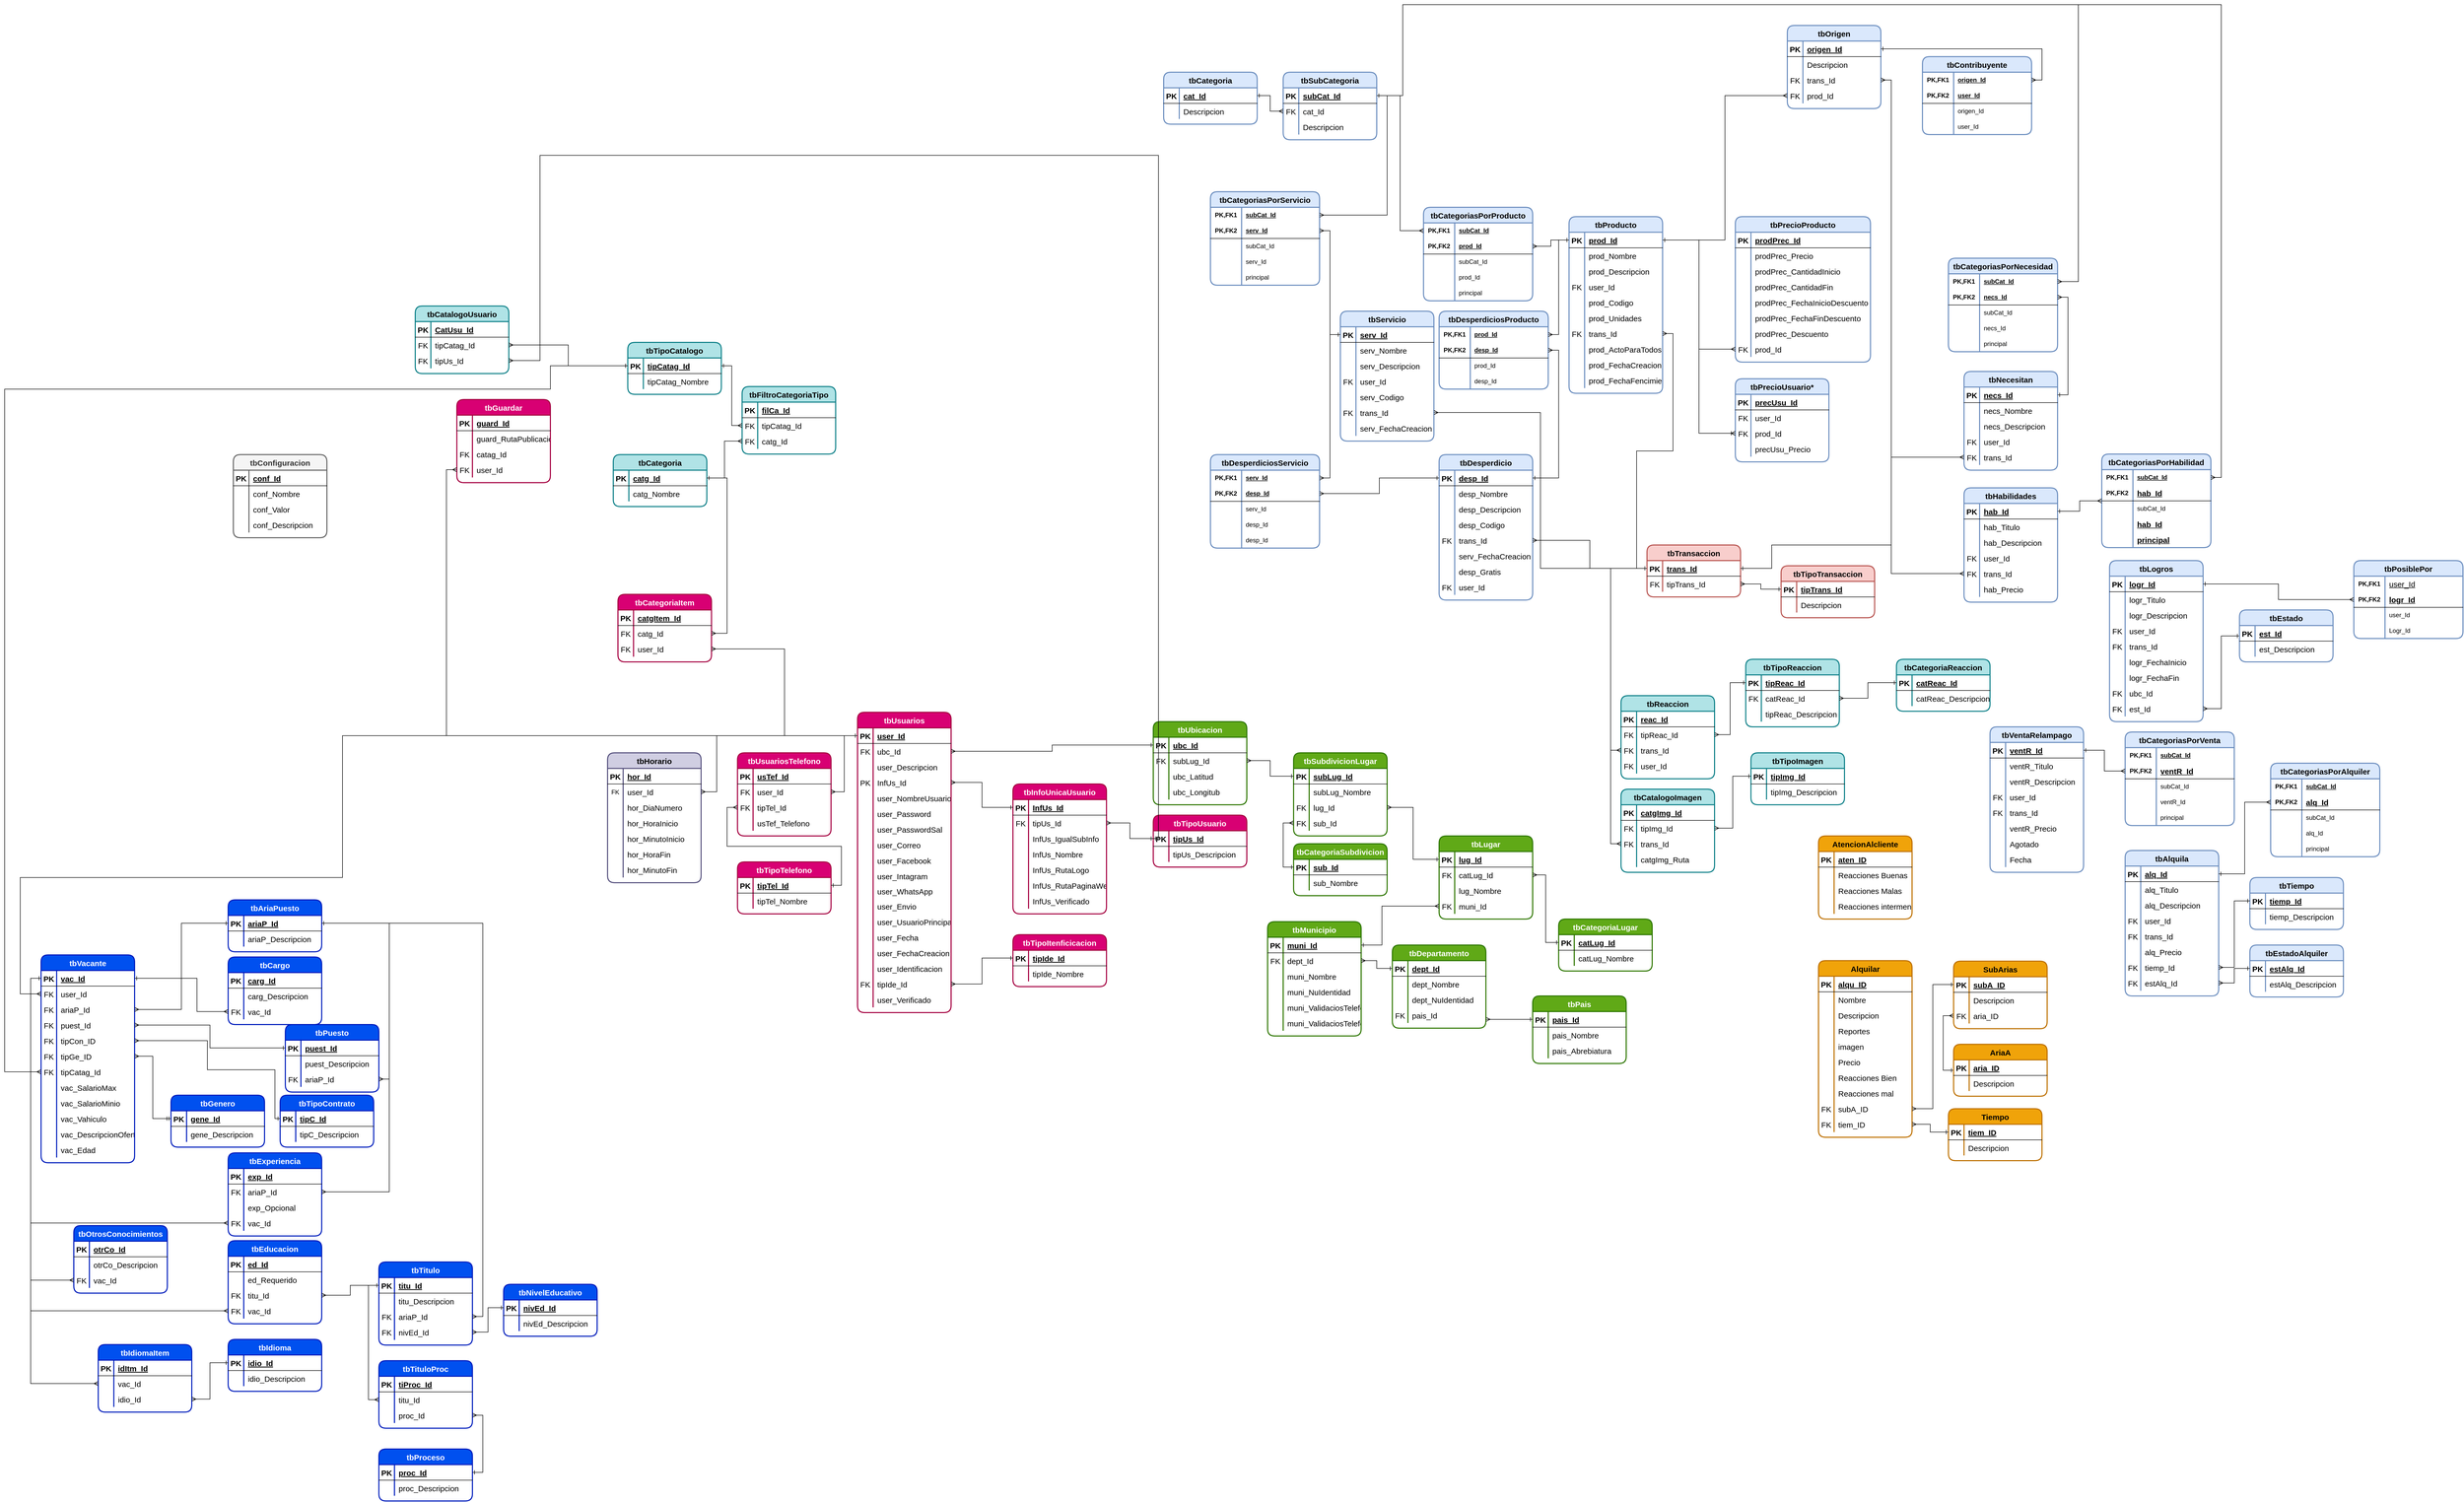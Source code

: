 <mxfile version="26.0.2">
  <diagram id="vkMoCJQyNwiZQnxsivGZ" name="Página-1">
    <mxGraphModel dx="2178" dy="2647" grid="1" gridSize="10" guides="1" tooltips="1" connect="1" arrows="1" fold="1" page="1" pageScale="1" pageWidth="827" pageHeight="1169" math="0" shadow="0">
      <root>
        <mxCell id="0" />
        <mxCell id="1" parent="0" />
        <mxCell id="2LbCn6EhR5-M4MpbUdMc-35" value="tbTipoUsuario" style="shape=table;startSize=30;container=1;collapsible=1;childLayout=tableLayout;fixedRows=1;rowLines=0;fontStyle=1;align=center;resizeLast=1;rounded=1;shadow=0;labelBackgroundColor=none;sketch=0;fillStyle=solid;fontSize=15;strokeColor=#A50040;fillColor=#d80073;fontColor=#ffffff;strokeWidth=2;" parent="1" vertex="1">
          <mxGeometry x="1070" y="60" width="180" height="100" as="geometry" />
        </mxCell>
        <mxCell id="2LbCn6EhR5-M4MpbUdMc-36" value="" style="shape=tableRow;horizontal=0;startSize=0;swimlaneHead=0;swimlaneBody=0;fillColor=none;collapsible=0;dropTarget=0;points=[[0,0.5],[1,0.5]];portConstraint=eastwest;top=0;left=0;right=0;bottom=1;rounded=1;shadow=0;labelBackgroundColor=none;sketch=0;fillStyle=solid;fontSize=15;strokeColor=default;" parent="2LbCn6EhR5-M4MpbUdMc-35" vertex="1">
          <mxGeometry y="30" width="180" height="30" as="geometry" />
        </mxCell>
        <mxCell id="2LbCn6EhR5-M4MpbUdMc-37" value="PK" style="shape=partialRectangle;connectable=0;fillColor=none;top=0;left=0;bottom=0;right=0;fontStyle=1;overflow=hidden;rounded=1;shadow=0;labelBackgroundColor=none;sketch=0;fillStyle=solid;fontSize=15;strokeColor=default;" parent="2LbCn6EhR5-M4MpbUdMc-36" vertex="1">
          <mxGeometry width="30" height="30" as="geometry">
            <mxRectangle width="30" height="30" as="alternateBounds" />
          </mxGeometry>
        </mxCell>
        <mxCell id="2LbCn6EhR5-M4MpbUdMc-38" value="tipUs_Id" style="shape=partialRectangle;connectable=0;fillColor=none;top=0;left=0;bottom=0;right=0;align=left;spacingLeft=6;fontStyle=5;overflow=hidden;rounded=1;shadow=0;labelBackgroundColor=none;sketch=0;fillStyle=solid;fontSize=15;strokeColor=default;" parent="2LbCn6EhR5-M4MpbUdMc-36" vertex="1">
          <mxGeometry x="30" width="150" height="30" as="geometry">
            <mxRectangle width="150" height="30" as="alternateBounds" />
          </mxGeometry>
        </mxCell>
        <mxCell id="2LbCn6EhR5-M4MpbUdMc-42" value="" style="shape=tableRow;horizontal=0;startSize=0;swimlaneHead=0;swimlaneBody=0;fillColor=none;collapsible=0;dropTarget=0;points=[[0,0.5],[1,0.5]];portConstraint=eastwest;top=0;left=0;right=0;bottom=0;rounded=1;shadow=0;labelBackgroundColor=none;sketch=0;fillStyle=solid;fontSize=15;strokeColor=default;" parent="2LbCn6EhR5-M4MpbUdMc-35" vertex="1">
          <mxGeometry y="60" width="180" height="30" as="geometry" />
        </mxCell>
        <mxCell id="2LbCn6EhR5-M4MpbUdMc-43" value="" style="shape=partialRectangle;connectable=0;fillColor=none;top=0;left=0;bottom=0;right=0;editable=1;overflow=hidden;rounded=1;shadow=0;labelBackgroundColor=none;sketch=0;fillStyle=solid;fontSize=15;strokeColor=default;" parent="2LbCn6EhR5-M4MpbUdMc-42" vertex="1">
          <mxGeometry width="30" height="30" as="geometry">
            <mxRectangle width="30" height="30" as="alternateBounds" />
          </mxGeometry>
        </mxCell>
        <mxCell id="2LbCn6EhR5-M4MpbUdMc-44" value="tipUs_Descripcion" style="shape=partialRectangle;connectable=0;fillColor=none;top=0;left=0;bottom=0;right=0;align=left;spacingLeft=6;overflow=hidden;rounded=1;shadow=0;labelBackgroundColor=none;sketch=0;fillStyle=solid;fontSize=15;strokeColor=default;" parent="2LbCn6EhR5-M4MpbUdMc-42" vertex="1">
          <mxGeometry x="30" width="150" height="30" as="geometry">
            <mxRectangle width="150" height="30" as="alternateBounds" />
          </mxGeometry>
        </mxCell>
        <mxCell id="2LbCn6EhR5-M4MpbUdMc-122" value="tbHorario" style="shape=table;startSize=30;container=1;collapsible=1;childLayout=tableLayout;fixedRows=1;rowLines=0;fontStyle=1;align=center;resizeLast=1;rounded=1;shadow=0;labelBackgroundColor=none;sketch=0;fillStyle=solid;fontSize=15;strokeColor=#56517e;fillColor=#d0cee2;strokeWidth=2;" parent="1" vertex="1">
          <mxGeometry x="20" y="-60" width="180" height="250" as="geometry" />
        </mxCell>
        <mxCell id="2LbCn6EhR5-M4MpbUdMc-123" value="" style="shape=tableRow;horizontal=0;startSize=0;swimlaneHead=0;swimlaneBody=0;fillColor=none;collapsible=0;dropTarget=0;points=[[0,0.5],[1,0.5]];portConstraint=eastwest;top=0;left=0;right=0;bottom=1;rounded=1;shadow=0;labelBackgroundColor=none;sketch=0;fillStyle=solid;fontSize=15;strokeColor=default;" parent="2LbCn6EhR5-M4MpbUdMc-122" vertex="1">
          <mxGeometry y="30" width="180" height="30" as="geometry" />
        </mxCell>
        <mxCell id="2LbCn6EhR5-M4MpbUdMc-124" value="PK" style="shape=partialRectangle;connectable=0;fillColor=none;top=0;left=0;bottom=0;right=0;fontStyle=1;overflow=hidden;rounded=1;shadow=0;labelBackgroundColor=none;sketch=0;fillStyle=solid;fontSize=15;strokeColor=default;" parent="2LbCn6EhR5-M4MpbUdMc-123" vertex="1">
          <mxGeometry width="30" height="30" as="geometry">
            <mxRectangle width="30" height="30" as="alternateBounds" />
          </mxGeometry>
        </mxCell>
        <mxCell id="2LbCn6EhR5-M4MpbUdMc-125" value="hor_Id" style="shape=partialRectangle;connectable=0;fillColor=none;top=0;left=0;bottom=0;right=0;align=left;spacingLeft=6;fontStyle=5;overflow=hidden;rounded=1;shadow=0;labelBackgroundColor=none;sketch=0;fillStyle=solid;fontSize=15;strokeColor=default;" parent="2LbCn6EhR5-M4MpbUdMc-123" vertex="1">
          <mxGeometry x="30" width="150" height="30" as="geometry">
            <mxRectangle width="150" height="30" as="alternateBounds" />
          </mxGeometry>
        </mxCell>
        <mxCell id="rO9ES2lFSYUYryMiQwAF-24" value="" style="shape=tableRow;horizontal=0;startSize=0;swimlaneHead=0;swimlaneBody=0;fillColor=none;collapsible=0;dropTarget=0;points=[[0,0.5],[1,0.5]];portConstraint=eastwest;top=0;left=0;right=0;bottom=0;" parent="2LbCn6EhR5-M4MpbUdMc-122" vertex="1">
          <mxGeometry y="60" width="180" height="30" as="geometry" />
        </mxCell>
        <mxCell id="rO9ES2lFSYUYryMiQwAF-25" value="FK" style="shape=partialRectangle;connectable=0;fillColor=none;top=0;left=0;bottom=0;right=0;editable=1;overflow=hidden;" parent="rO9ES2lFSYUYryMiQwAF-24" vertex="1">
          <mxGeometry width="30" height="30" as="geometry">
            <mxRectangle width="30" height="30" as="alternateBounds" />
          </mxGeometry>
        </mxCell>
        <mxCell id="rO9ES2lFSYUYryMiQwAF-26" value="user_Id" style="shape=partialRectangle;connectable=0;fillColor=none;top=0;left=0;bottom=0;right=0;align=left;spacingLeft=6;overflow=hidden;fontSize=15;" parent="rO9ES2lFSYUYryMiQwAF-24" vertex="1">
          <mxGeometry x="30" width="150" height="30" as="geometry">
            <mxRectangle width="150" height="30" as="alternateBounds" />
          </mxGeometry>
        </mxCell>
        <mxCell id="2LbCn6EhR5-M4MpbUdMc-126" value="" style="shape=tableRow;horizontal=0;startSize=0;swimlaneHead=0;swimlaneBody=0;fillColor=none;collapsible=0;dropTarget=0;points=[[0,0.5],[1,0.5]];portConstraint=eastwest;top=0;left=0;right=0;bottom=0;rounded=1;shadow=0;labelBackgroundColor=none;sketch=0;fillStyle=solid;fontSize=15;strokeColor=default;" parent="2LbCn6EhR5-M4MpbUdMc-122" vertex="1">
          <mxGeometry y="90" width="180" height="30" as="geometry" />
        </mxCell>
        <mxCell id="2LbCn6EhR5-M4MpbUdMc-127" value="" style="shape=partialRectangle;connectable=0;fillColor=none;top=0;left=0;bottom=0;right=0;editable=1;overflow=hidden;rounded=1;shadow=0;labelBackgroundColor=none;sketch=0;fillStyle=solid;fontSize=15;strokeColor=default;" parent="2LbCn6EhR5-M4MpbUdMc-126" vertex="1">
          <mxGeometry width="30" height="30" as="geometry">
            <mxRectangle width="30" height="30" as="alternateBounds" />
          </mxGeometry>
        </mxCell>
        <mxCell id="2LbCn6EhR5-M4MpbUdMc-128" value="hor_DiaNumero" style="shape=partialRectangle;connectable=0;fillColor=none;top=0;left=0;bottom=0;right=0;align=left;spacingLeft=6;overflow=hidden;rounded=1;shadow=0;labelBackgroundColor=none;sketch=0;fillStyle=solid;fontSize=15;strokeColor=default;" parent="2LbCn6EhR5-M4MpbUdMc-126" vertex="1">
          <mxGeometry x="30" width="150" height="30" as="geometry">
            <mxRectangle width="150" height="30" as="alternateBounds" />
          </mxGeometry>
        </mxCell>
        <mxCell id="2LbCn6EhR5-M4MpbUdMc-132" value="" style="shape=tableRow;horizontal=0;startSize=0;swimlaneHead=0;swimlaneBody=0;fillColor=none;collapsible=0;dropTarget=0;points=[[0,0.5],[1,0.5]];portConstraint=eastwest;top=0;left=0;right=0;bottom=0;rounded=1;shadow=0;labelBackgroundColor=none;sketch=0;fillStyle=solid;fontSize=15;fontColor=#FFFFFF;strokeColor=#808080;strokeWidth=2;" parent="2LbCn6EhR5-M4MpbUdMc-122" vertex="1">
          <mxGeometry y="120" width="180" height="30" as="geometry" />
        </mxCell>
        <mxCell id="2LbCn6EhR5-M4MpbUdMc-133" value="" style="shape=partialRectangle;connectable=0;fillColor=none;top=0;left=0;bottom=0;right=0;editable=1;overflow=hidden;rounded=1;shadow=0;labelBackgroundColor=none;sketch=0;fillStyle=solid;fontSize=15;fontColor=#FFFFFF;strokeColor=#808080;strokeWidth=2;" parent="2LbCn6EhR5-M4MpbUdMc-132" vertex="1">
          <mxGeometry width="30" height="30" as="geometry">
            <mxRectangle width="30" height="30" as="alternateBounds" />
          </mxGeometry>
        </mxCell>
        <mxCell id="2LbCn6EhR5-M4MpbUdMc-134" value="hor_HoraInicio" style="shape=partialRectangle;connectable=0;fillColor=none;top=0;left=0;bottom=0;right=0;align=left;spacingLeft=6;overflow=hidden;rounded=1;shadow=0;labelBackgroundColor=none;sketch=0;fillStyle=solid;fontSize=15;fontColor=default;strokeColor=#808080;strokeWidth=2;" parent="2LbCn6EhR5-M4MpbUdMc-132" vertex="1">
          <mxGeometry x="30" width="150" height="30" as="geometry">
            <mxRectangle width="150" height="30" as="alternateBounds" />
          </mxGeometry>
        </mxCell>
        <mxCell id="rO9ES2lFSYUYryMiQwAF-18" value="" style="shape=tableRow;horizontal=0;startSize=0;swimlaneHead=0;swimlaneBody=0;fillColor=none;collapsible=0;dropTarget=0;points=[[0,0.5],[1,0.5]];portConstraint=eastwest;top=0;left=0;right=0;bottom=0;" parent="2LbCn6EhR5-M4MpbUdMc-122" vertex="1">
          <mxGeometry y="150" width="180" height="30" as="geometry" />
        </mxCell>
        <mxCell id="rO9ES2lFSYUYryMiQwAF-19" value="" style="shape=partialRectangle;connectable=0;fillColor=none;top=0;left=0;bottom=0;right=0;editable=1;overflow=hidden;" parent="rO9ES2lFSYUYryMiQwAF-18" vertex="1">
          <mxGeometry width="30" height="30" as="geometry">
            <mxRectangle width="30" height="30" as="alternateBounds" />
          </mxGeometry>
        </mxCell>
        <mxCell id="rO9ES2lFSYUYryMiQwAF-20" value="hor_MinutoInicio" style="shape=partialRectangle;connectable=0;fillColor=none;top=0;left=0;bottom=0;right=0;align=left;spacingLeft=6;overflow=hidden;fontSize=15;" parent="rO9ES2lFSYUYryMiQwAF-18" vertex="1">
          <mxGeometry x="30" width="150" height="30" as="geometry">
            <mxRectangle width="150" height="30" as="alternateBounds" />
          </mxGeometry>
        </mxCell>
        <mxCell id="2LbCn6EhR5-M4MpbUdMc-135" value="" style="shape=tableRow;horizontal=0;startSize=0;swimlaneHead=0;swimlaneBody=0;fillColor=none;collapsible=0;dropTarget=0;points=[[0,0.5],[1,0.5]];portConstraint=eastwest;top=0;left=0;right=0;bottom=0;rounded=1;shadow=0;labelBackgroundColor=none;sketch=0;fillStyle=solid;fontSize=15;fontColor=#FFFFFF;strokeColor=#808080;strokeWidth=2;" parent="2LbCn6EhR5-M4MpbUdMc-122" vertex="1">
          <mxGeometry y="180" width="180" height="30" as="geometry" />
        </mxCell>
        <mxCell id="2LbCn6EhR5-M4MpbUdMc-136" value="" style="shape=partialRectangle;connectable=0;fillColor=none;top=0;left=0;bottom=0;right=0;editable=1;overflow=hidden;rounded=1;shadow=0;labelBackgroundColor=none;sketch=0;fillStyle=solid;fontSize=15;fontColor=#FFFFFF;strokeColor=#808080;strokeWidth=2;" parent="2LbCn6EhR5-M4MpbUdMc-135" vertex="1">
          <mxGeometry width="30" height="30" as="geometry">
            <mxRectangle width="30" height="30" as="alternateBounds" />
          </mxGeometry>
        </mxCell>
        <mxCell id="2LbCn6EhR5-M4MpbUdMc-137" value="hor_HoraFin" style="shape=partialRectangle;connectable=0;fillColor=none;top=0;left=0;bottom=0;right=0;align=left;spacingLeft=6;overflow=hidden;rounded=1;shadow=0;labelBackgroundColor=none;sketch=0;fillStyle=solid;fontSize=15;fontColor=default;strokeColor=#808080;strokeWidth=2;" parent="2LbCn6EhR5-M4MpbUdMc-135" vertex="1">
          <mxGeometry x="30" width="150" height="30" as="geometry">
            <mxRectangle width="150" height="30" as="alternateBounds" />
          </mxGeometry>
        </mxCell>
        <mxCell id="rO9ES2lFSYUYryMiQwAF-21" value="" style="shape=tableRow;horizontal=0;startSize=0;swimlaneHead=0;swimlaneBody=0;fillColor=none;collapsible=0;dropTarget=0;points=[[0,0.5],[1,0.5]];portConstraint=eastwest;top=0;left=0;right=0;bottom=0;" parent="2LbCn6EhR5-M4MpbUdMc-122" vertex="1">
          <mxGeometry y="210" width="180" height="30" as="geometry" />
        </mxCell>
        <mxCell id="rO9ES2lFSYUYryMiQwAF-22" value="" style="shape=partialRectangle;connectable=0;fillColor=none;top=0;left=0;bottom=0;right=0;editable=1;overflow=hidden;" parent="rO9ES2lFSYUYryMiQwAF-21" vertex="1">
          <mxGeometry width="30" height="30" as="geometry">
            <mxRectangle width="30" height="30" as="alternateBounds" />
          </mxGeometry>
        </mxCell>
        <mxCell id="rO9ES2lFSYUYryMiQwAF-23" value="hor_MinutoFin" style="shape=partialRectangle;connectable=0;fillColor=none;top=0;left=0;bottom=0;right=0;align=left;spacingLeft=6;overflow=hidden;fontSize=15;" parent="rO9ES2lFSYUYryMiQwAF-21" vertex="1">
          <mxGeometry x="30" width="150" height="30" as="geometry">
            <mxRectangle width="150" height="30" as="alternateBounds" />
          </mxGeometry>
        </mxCell>
        <mxCell id="2LbCn6EhR5-M4MpbUdMc-140" value="tbDepartamento" style="shape=table;startSize=30;container=1;collapsible=1;childLayout=tableLayout;fixedRows=1;rowLines=0;fontStyle=1;align=center;resizeLast=1;rounded=1;shadow=0;labelBackgroundColor=none;sketch=0;fillStyle=solid;fontSize=15;strokeColor=#2D7600;fillColor=#60a917;fontColor=#ffffff;strokeWidth=2;" parent="1" vertex="1">
          <mxGeometry x="1530.0" y="310" width="180" height="160" as="geometry" />
        </mxCell>
        <mxCell id="2LbCn6EhR5-M4MpbUdMc-141" value="" style="shape=tableRow;horizontal=0;startSize=0;swimlaneHead=0;swimlaneBody=0;fillColor=none;collapsible=0;dropTarget=0;points=[[0,0.5],[1,0.5]];portConstraint=eastwest;top=0;left=0;right=0;bottom=1;rounded=1;shadow=0;labelBackgroundColor=none;sketch=0;fillStyle=solid;fontSize=15;strokeColor=default;" parent="2LbCn6EhR5-M4MpbUdMc-140" vertex="1">
          <mxGeometry y="30" width="180" height="30" as="geometry" />
        </mxCell>
        <mxCell id="2LbCn6EhR5-M4MpbUdMc-142" value="PK" style="shape=partialRectangle;connectable=0;fillColor=none;top=0;left=0;bottom=0;right=0;fontStyle=1;overflow=hidden;rounded=1;shadow=0;labelBackgroundColor=none;sketch=0;fillStyle=solid;fontSize=15;strokeColor=default;" parent="2LbCn6EhR5-M4MpbUdMc-141" vertex="1">
          <mxGeometry width="30" height="30" as="geometry">
            <mxRectangle width="30" height="30" as="alternateBounds" />
          </mxGeometry>
        </mxCell>
        <mxCell id="2LbCn6EhR5-M4MpbUdMc-143" value="dept_Id" style="shape=partialRectangle;connectable=0;fillColor=none;top=0;left=0;bottom=0;right=0;align=left;spacingLeft=6;fontStyle=5;overflow=hidden;rounded=1;shadow=0;labelBackgroundColor=none;sketch=0;fillStyle=solid;fontSize=15;strokeColor=default;" parent="2LbCn6EhR5-M4MpbUdMc-141" vertex="1">
          <mxGeometry x="30" width="150" height="30" as="geometry">
            <mxRectangle width="150" height="30" as="alternateBounds" />
          </mxGeometry>
        </mxCell>
        <mxCell id="2LbCn6EhR5-M4MpbUdMc-144" value="" style="shape=tableRow;horizontal=0;startSize=0;swimlaneHead=0;swimlaneBody=0;fillColor=none;collapsible=0;dropTarget=0;points=[[0,0.5],[1,0.5]];portConstraint=eastwest;top=0;left=0;right=0;bottom=0;rounded=1;shadow=0;labelBackgroundColor=none;sketch=0;fillStyle=solid;fontSize=15;strokeColor=default;" parent="2LbCn6EhR5-M4MpbUdMc-140" vertex="1">
          <mxGeometry y="60" width="180" height="30" as="geometry" />
        </mxCell>
        <mxCell id="2LbCn6EhR5-M4MpbUdMc-145" value="" style="shape=partialRectangle;connectable=0;fillColor=none;top=0;left=0;bottom=0;right=0;editable=1;overflow=hidden;rounded=1;shadow=0;labelBackgroundColor=none;sketch=0;fillStyle=solid;fontSize=15;strokeColor=default;" parent="2LbCn6EhR5-M4MpbUdMc-144" vertex="1">
          <mxGeometry width="30" height="30" as="geometry">
            <mxRectangle width="30" height="30" as="alternateBounds" />
          </mxGeometry>
        </mxCell>
        <mxCell id="2LbCn6EhR5-M4MpbUdMc-146" value="dept_Nombre" style="shape=partialRectangle;connectable=0;fillColor=none;top=0;left=0;bottom=0;right=0;align=left;spacingLeft=6;overflow=hidden;rounded=1;shadow=0;labelBackgroundColor=none;sketch=0;fillStyle=solid;fontSize=15;strokeColor=default;" parent="2LbCn6EhR5-M4MpbUdMc-144" vertex="1">
          <mxGeometry x="30" width="150" height="30" as="geometry">
            <mxRectangle width="150" height="30" as="alternateBounds" />
          </mxGeometry>
        </mxCell>
        <mxCell id="2LbCn6EhR5-M4MpbUdMc-147" value="" style="shape=tableRow;horizontal=0;startSize=0;swimlaneHead=0;swimlaneBody=0;fillColor=none;collapsible=0;dropTarget=0;points=[[0,0.5],[1,0.5]];portConstraint=eastwest;top=0;left=0;right=0;bottom=0;rounded=1;shadow=0;labelBackgroundColor=none;sketch=0;fillStyle=solid;fontSize=15;strokeColor=default;" parent="2LbCn6EhR5-M4MpbUdMc-140" vertex="1">
          <mxGeometry y="90" width="180" height="30" as="geometry" />
        </mxCell>
        <mxCell id="2LbCn6EhR5-M4MpbUdMc-148" value="" style="shape=partialRectangle;connectable=0;fillColor=none;top=0;left=0;bottom=0;right=0;editable=1;overflow=hidden;rounded=1;shadow=0;labelBackgroundColor=none;sketch=0;fillStyle=solid;fontSize=15;strokeColor=default;" parent="2LbCn6EhR5-M4MpbUdMc-147" vertex="1">
          <mxGeometry width="30" height="30" as="geometry">
            <mxRectangle width="30" height="30" as="alternateBounds" />
          </mxGeometry>
        </mxCell>
        <mxCell id="2LbCn6EhR5-M4MpbUdMc-149" value="dept_NuIdentidad" style="shape=partialRectangle;connectable=0;fillColor=none;top=0;left=0;bottom=0;right=0;align=left;spacingLeft=6;overflow=hidden;rounded=1;shadow=0;labelBackgroundColor=none;sketch=0;fillStyle=solid;fontSize=15;strokeColor=default;" parent="2LbCn6EhR5-M4MpbUdMc-147" vertex="1">
          <mxGeometry x="30" width="150" height="30" as="geometry">
            <mxRectangle width="150" height="30" as="alternateBounds" />
          </mxGeometry>
        </mxCell>
        <mxCell id="CO4k0q7hWNUsmQfGwcJX-40" value="" style="shape=tableRow;horizontal=0;startSize=0;swimlaneHead=0;swimlaneBody=0;fillColor=none;collapsible=0;dropTarget=0;points=[[0,0.5],[1,0.5]];portConstraint=eastwest;top=0;left=0;right=0;bottom=0;fontSize=15;" parent="2LbCn6EhR5-M4MpbUdMc-140" vertex="1">
          <mxGeometry y="120" width="180" height="30" as="geometry" />
        </mxCell>
        <mxCell id="CO4k0q7hWNUsmQfGwcJX-41" value="FK" style="shape=partialRectangle;connectable=0;fillColor=none;top=0;left=0;bottom=0;right=0;editable=1;overflow=hidden;fontSize=15;" parent="CO4k0q7hWNUsmQfGwcJX-40" vertex="1">
          <mxGeometry width="30" height="30" as="geometry">
            <mxRectangle width="30" height="30" as="alternateBounds" />
          </mxGeometry>
        </mxCell>
        <mxCell id="CO4k0q7hWNUsmQfGwcJX-42" value="pais_Id" style="shape=partialRectangle;connectable=0;fillColor=none;top=0;left=0;bottom=0;right=0;align=left;spacingLeft=6;overflow=hidden;fontSize=15;" parent="CO4k0q7hWNUsmQfGwcJX-40" vertex="1">
          <mxGeometry x="30" width="150" height="30" as="geometry">
            <mxRectangle width="150" height="30" as="alternateBounds" />
          </mxGeometry>
        </mxCell>
        <mxCell id="2LbCn6EhR5-M4MpbUdMc-156" value="tbMunicipio" style="shape=table;startSize=30;container=1;collapsible=1;childLayout=tableLayout;fixedRows=1;rowLines=0;fontStyle=1;align=center;resizeLast=1;rounded=1;shadow=0;labelBackgroundColor=none;sketch=0;fillStyle=solid;fontSize=15;strokeColor=#2D7600;fillColor=#60a917;fontColor=#ffffff;strokeWidth=2;" parent="1" vertex="1">
          <mxGeometry x="1290.0" y="265" width="180" height="220" as="geometry" />
        </mxCell>
        <mxCell id="2LbCn6EhR5-M4MpbUdMc-157" value="" style="shape=tableRow;horizontal=0;startSize=0;swimlaneHead=0;swimlaneBody=0;fillColor=none;collapsible=0;dropTarget=0;points=[[0,0.5],[1,0.5]];portConstraint=eastwest;top=0;left=0;right=0;bottom=1;rounded=1;shadow=0;labelBackgroundColor=none;sketch=0;fillStyle=solid;fontSize=15;strokeColor=default;" parent="2LbCn6EhR5-M4MpbUdMc-156" vertex="1">
          <mxGeometry y="30" width="180" height="30" as="geometry" />
        </mxCell>
        <mxCell id="2LbCn6EhR5-M4MpbUdMc-158" value="PK" style="shape=partialRectangle;connectable=0;fillColor=none;top=0;left=0;bottom=0;right=0;fontStyle=1;overflow=hidden;rounded=1;shadow=0;labelBackgroundColor=none;sketch=0;fillStyle=solid;fontSize=15;strokeColor=default;" parent="2LbCn6EhR5-M4MpbUdMc-157" vertex="1">
          <mxGeometry width="30" height="30" as="geometry">
            <mxRectangle width="30" height="30" as="alternateBounds" />
          </mxGeometry>
        </mxCell>
        <mxCell id="2LbCn6EhR5-M4MpbUdMc-159" value="muni_Id" style="shape=partialRectangle;connectable=0;fillColor=none;top=0;left=0;bottom=0;right=0;align=left;spacingLeft=6;fontStyle=5;overflow=hidden;rounded=1;shadow=0;labelBackgroundColor=none;sketch=0;fillStyle=solid;fontSize=15;strokeColor=default;" parent="2LbCn6EhR5-M4MpbUdMc-157" vertex="1">
          <mxGeometry x="30" width="150" height="30" as="geometry">
            <mxRectangle width="150" height="30" as="alternateBounds" />
          </mxGeometry>
        </mxCell>
        <mxCell id="2LbCn6EhR5-M4MpbUdMc-160" value="" style="shape=tableRow;horizontal=0;startSize=0;swimlaneHead=0;swimlaneBody=0;fillColor=none;collapsible=0;dropTarget=0;points=[[0,0.5],[1,0.5]];portConstraint=eastwest;top=0;left=0;right=0;bottom=0;rounded=1;shadow=0;labelBackgroundColor=none;sketch=0;fillStyle=solid;fontSize=15;strokeColor=default;" parent="2LbCn6EhR5-M4MpbUdMc-156" vertex="1">
          <mxGeometry y="60" width="180" height="30" as="geometry" />
        </mxCell>
        <mxCell id="2LbCn6EhR5-M4MpbUdMc-161" value="FK" style="shape=partialRectangle;connectable=0;fillColor=none;top=0;left=0;bottom=0;right=0;editable=1;overflow=hidden;rounded=1;shadow=0;labelBackgroundColor=none;sketch=0;fillStyle=solid;fontSize=15;strokeColor=default;" parent="2LbCn6EhR5-M4MpbUdMc-160" vertex="1">
          <mxGeometry width="30" height="30" as="geometry">
            <mxRectangle width="30" height="30" as="alternateBounds" />
          </mxGeometry>
        </mxCell>
        <mxCell id="2LbCn6EhR5-M4MpbUdMc-162" value="dept_Id" style="shape=partialRectangle;connectable=0;fillColor=none;top=0;left=0;bottom=0;right=0;align=left;spacingLeft=6;overflow=hidden;rounded=1;shadow=0;labelBackgroundColor=none;sketch=0;fillStyle=solid;fontSize=15;strokeColor=default;" parent="2LbCn6EhR5-M4MpbUdMc-160" vertex="1">
          <mxGeometry x="30" width="150" height="30" as="geometry">
            <mxRectangle width="150" height="30" as="alternateBounds" />
          </mxGeometry>
        </mxCell>
        <mxCell id="2LbCn6EhR5-M4MpbUdMc-163" value="" style="shape=tableRow;horizontal=0;startSize=0;swimlaneHead=0;swimlaneBody=0;fillColor=none;collapsible=0;dropTarget=0;points=[[0,0.5],[1,0.5]];portConstraint=eastwest;top=0;left=0;right=0;bottom=0;rounded=1;shadow=0;labelBackgroundColor=none;sketch=0;fillStyle=solid;fontSize=15;strokeColor=default;" parent="2LbCn6EhR5-M4MpbUdMc-156" vertex="1">
          <mxGeometry y="90" width="180" height="30" as="geometry" />
        </mxCell>
        <mxCell id="2LbCn6EhR5-M4MpbUdMc-164" value="" style="shape=partialRectangle;connectable=0;fillColor=none;top=0;left=0;bottom=0;right=0;editable=1;overflow=hidden;rounded=1;shadow=0;labelBackgroundColor=none;sketch=0;fillStyle=solid;fontSize=15;strokeColor=default;" parent="2LbCn6EhR5-M4MpbUdMc-163" vertex="1">
          <mxGeometry width="30" height="30" as="geometry">
            <mxRectangle width="30" height="30" as="alternateBounds" />
          </mxGeometry>
        </mxCell>
        <mxCell id="2LbCn6EhR5-M4MpbUdMc-165" value="muni_Nombre" style="shape=partialRectangle;connectable=0;fillColor=none;top=0;left=0;bottom=0;right=0;align=left;spacingLeft=6;overflow=hidden;rounded=1;shadow=0;labelBackgroundColor=none;sketch=0;fillStyle=solid;fontSize=15;strokeColor=default;" parent="2LbCn6EhR5-M4MpbUdMc-163" vertex="1">
          <mxGeometry x="30" width="150" height="30" as="geometry">
            <mxRectangle width="150" height="30" as="alternateBounds" />
          </mxGeometry>
        </mxCell>
        <mxCell id="2LbCn6EhR5-M4MpbUdMc-166" value="" style="shape=tableRow;horizontal=0;startSize=0;swimlaneHead=0;swimlaneBody=0;fillColor=none;collapsible=0;dropTarget=0;points=[[0,0.5],[1,0.5]];portConstraint=eastwest;top=0;left=0;right=0;bottom=0;rounded=1;shadow=0;labelBackgroundColor=none;sketch=0;fillStyle=solid;fontSize=15;fontColor=#FFFFFF;strokeColor=#808080;strokeWidth=2;" parent="2LbCn6EhR5-M4MpbUdMc-156" vertex="1">
          <mxGeometry y="120" width="180" height="30" as="geometry" />
        </mxCell>
        <mxCell id="2LbCn6EhR5-M4MpbUdMc-167" value="" style="shape=partialRectangle;connectable=0;fillColor=none;top=0;left=0;bottom=0;right=0;editable=1;overflow=hidden;rounded=1;shadow=0;labelBackgroundColor=none;sketch=0;fillStyle=solid;fontSize=15;fontColor=#FFFFFF;strokeColor=#808080;strokeWidth=2;" parent="2LbCn6EhR5-M4MpbUdMc-166" vertex="1">
          <mxGeometry width="30" height="30" as="geometry">
            <mxRectangle width="30" height="30" as="alternateBounds" />
          </mxGeometry>
        </mxCell>
        <mxCell id="2LbCn6EhR5-M4MpbUdMc-168" value="muni_NuIdentidad" style="shape=partialRectangle;connectable=0;fillColor=none;top=0;left=0;bottom=0;right=0;align=left;spacingLeft=6;overflow=hidden;rounded=1;shadow=0;labelBackgroundColor=none;sketch=0;fillStyle=solid;fontSize=15;fontColor=default;strokeColor=#808080;strokeWidth=2;" parent="2LbCn6EhR5-M4MpbUdMc-166" vertex="1">
          <mxGeometry x="30" width="150" height="30" as="geometry">
            <mxRectangle width="150" height="30" as="alternateBounds" />
          </mxGeometry>
        </mxCell>
        <mxCell id="ntTCj74oeNhbD4YACbAT-4" value="" style="shape=tableRow;horizontal=0;startSize=0;swimlaneHead=0;swimlaneBody=0;fillColor=none;collapsible=0;dropTarget=0;points=[[0,0.5],[1,0.5]];portConstraint=eastwest;top=0;left=0;right=0;bottom=0;rounded=1;shadow=0;labelBackgroundColor=none;sketch=0;fillStyle=solid;fontSize=15;fontColor=#FFFFFF;strokeColor=#808080;strokeWidth=2;" parent="2LbCn6EhR5-M4MpbUdMc-156" vertex="1">
          <mxGeometry y="150" width="180" height="30" as="geometry" />
        </mxCell>
        <mxCell id="ntTCj74oeNhbD4YACbAT-5" value="" style="shape=partialRectangle;connectable=0;fillColor=none;top=0;left=0;bottom=0;right=0;editable=1;overflow=hidden;rounded=1;shadow=0;labelBackgroundColor=none;sketch=0;fillStyle=solid;fontSize=15;fontColor=#FFFFFF;strokeColor=#808080;strokeWidth=2;" parent="ntTCj74oeNhbD4YACbAT-4" vertex="1">
          <mxGeometry width="30" height="30" as="geometry">
            <mxRectangle width="30" height="30" as="alternateBounds" />
          </mxGeometry>
        </mxCell>
        <mxCell id="ntTCj74oeNhbD4YACbAT-6" value="muni_ValidaciosTelefono" style="shape=partialRectangle;connectable=0;fillColor=none;top=0;left=0;bottom=0;right=0;align=left;spacingLeft=6;overflow=hidden;rounded=1;shadow=0;labelBackgroundColor=none;sketch=0;fillStyle=solid;fontSize=15;fontColor=default;strokeColor=#808080;strokeWidth=2;" parent="ntTCj74oeNhbD4YACbAT-4" vertex="1">
          <mxGeometry x="30" width="150" height="30" as="geometry">
            <mxRectangle width="150" height="30" as="alternateBounds" />
          </mxGeometry>
        </mxCell>
        <mxCell id="ntTCj74oeNhbD4YACbAT-7" value="" style="shape=tableRow;horizontal=0;startSize=0;swimlaneHead=0;swimlaneBody=0;fillColor=none;collapsible=0;dropTarget=0;points=[[0,0.5],[1,0.5]];portConstraint=eastwest;top=0;left=0;right=0;bottom=0;rounded=1;shadow=0;labelBackgroundColor=none;sketch=0;fillStyle=solid;fontSize=15;fontColor=#FFFFFF;strokeColor=#808080;strokeWidth=2;" parent="2LbCn6EhR5-M4MpbUdMc-156" vertex="1">
          <mxGeometry y="180" width="180" height="30" as="geometry" />
        </mxCell>
        <mxCell id="ntTCj74oeNhbD4YACbAT-8" value="" style="shape=partialRectangle;connectable=0;fillColor=none;top=0;left=0;bottom=0;right=0;editable=1;overflow=hidden;rounded=1;shadow=0;labelBackgroundColor=none;sketch=0;fillStyle=solid;fontSize=15;fontColor=#FFFFFF;strokeColor=#808080;strokeWidth=2;" parent="ntTCj74oeNhbD4YACbAT-7" vertex="1">
          <mxGeometry width="30" height="30" as="geometry">
            <mxRectangle width="30" height="30" as="alternateBounds" />
          </mxGeometry>
        </mxCell>
        <mxCell id="ntTCj74oeNhbD4YACbAT-9" value="muni_ValidaciosTelefonoFijo" style="shape=partialRectangle;connectable=0;fillColor=none;top=0;left=0;bottom=0;right=0;align=left;spacingLeft=6;overflow=hidden;rounded=1;shadow=0;labelBackgroundColor=none;sketch=0;fillStyle=solid;fontSize=15;fontColor=default;strokeColor=#808080;strokeWidth=2;" parent="ntTCj74oeNhbD4YACbAT-7" vertex="1">
          <mxGeometry x="30" width="150" height="30" as="geometry">
            <mxRectangle width="150" height="30" as="alternateBounds" />
          </mxGeometry>
        </mxCell>
        <mxCell id="2LbCn6EhR5-M4MpbUdMc-169" style="edgeStyle=orthogonalEdgeStyle;rounded=0;orthogonalLoop=1;jettySize=auto;html=1;exitX=0;exitY=0.5;exitDx=0;exitDy=0;entryX=1;entryY=0.5;entryDx=0;entryDy=0;fontSize=15;fontColor=#FFFFFF;startArrow=ERone;startFill=0;endArrow=ERmany;endFill=0;" parent="1" source="2LbCn6EhR5-M4MpbUdMc-141" target="2LbCn6EhR5-M4MpbUdMc-160" edge="1">
          <mxGeometry relative="1" as="geometry" />
        </mxCell>
        <mxCell id="2LbCn6EhR5-M4MpbUdMc-170" value="tbUbicacion" style="shape=table;startSize=30;container=1;collapsible=1;childLayout=tableLayout;fixedRows=1;rowLines=0;fontStyle=1;align=center;resizeLast=1;rounded=1;shadow=0;labelBackgroundColor=none;sketch=0;fillStyle=solid;fontSize=15;strokeColor=#2D7600;fillColor=#60a917;fontColor=#ffffff;strokeWidth=2;" parent="1" vertex="1">
          <mxGeometry x="1070.0" y="-120" width="180" height="160" as="geometry" />
        </mxCell>
        <mxCell id="2LbCn6EhR5-M4MpbUdMc-171" value="" style="shape=tableRow;horizontal=0;startSize=0;swimlaneHead=0;swimlaneBody=0;fillColor=none;collapsible=0;dropTarget=0;points=[[0,0.5],[1,0.5]];portConstraint=eastwest;top=0;left=0;right=0;bottom=1;rounded=1;shadow=0;labelBackgroundColor=none;sketch=0;fillStyle=solid;fontSize=15;strokeColor=default;" parent="2LbCn6EhR5-M4MpbUdMc-170" vertex="1">
          <mxGeometry y="30" width="180" height="30" as="geometry" />
        </mxCell>
        <mxCell id="2LbCn6EhR5-M4MpbUdMc-172" value="PK" style="shape=partialRectangle;connectable=0;fillColor=none;top=0;left=0;bottom=0;right=0;fontStyle=1;overflow=hidden;rounded=1;shadow=0;labelBackgroundColor=none;sketch=0;fillStyle=solid;fontSize=15;strokeColor=default;" parent="2LbCn6EhR5-M4MpbUdMc-171" vertex="1">
          <mxGeometry width="30" height="30" as="geometry">
            <mxRectangle width="30" height="30" as="alternateBounds" />
          </mxGeometry>
        </mxCell>
        <mxCell id="2LbCn6EhR5-M4MpbUdMc-173" value="ubc_Id" style="shape=partialRectangle;connectable=0;fillColor=none;top=0;left=0;bottom=0;right=0;align=left;spacingLeft=6;fontStyle=5;overflow=hidden;rounded=1;shadow=0;labelBackgroundColor=none;sketch=0;fillStyle=solid;fontSize=15;strokeColor=default;" parent="2LbCn6EhR5-M4MpbUdMc-171" vertex="1">
          <mxGeometry x="30" width="150" height="30" as="geometry">
            <mxRectangle width="150" height="30" as="alternateBounds" />
          </mxGeometry>
        </mxCell>
        <mxCell id="2LbCn6EhR5-M4MpbUdMc-174" value="" style="shape=tableRow;horizontal=0;startSize=0;swimlaneHead=0;swimlaneBody=0;fillColor=none;collapsible=0;dropTarget=0;points=[[0,0.5],[1,0.5]];portConstraint=eastwest;top=0;left=0;right=0;bottom=0;rounded=1;shadow=0;labelBackgroundColor=none;sketch=0;fillStyle=solid;fontSize=15;strokeColor=default;" parent="2LbCn6EhR5-M4MpbUdMc-170" vertex="1">
          <mxGeometry y="60" width="180" height="30" as="geometry" />
        </mxCell>
        <mxCell id="2LbCn6EhR5-M4MpbUdMc-175" value="FK" style="shape=partialRectangle;connectable=0;fillColor=none;top=0;left=0;bottom=0;right=0;editable=1;overflow=hidden;rounded=1;shadow=0;labelBackgroundColor=none;sketch=0;fillStyle=solid;fontSize=15;strokeColor=default;" parent="2LbCn6EhR5-M4MpbUdMc-174" vertex="1">
          <mxGeometry width="30" height="30" as="geometry">
            <mxRectangle width="30" height="30" as="alternateBounds" />
          </mxGeometry>
        </mxCell>
        <mxCell id="2LbCn6EhR5-M4MpbUdMc-176" value="subLug_Id" style="shape=partialRectangle;connectable=0;fillColor=none;top=0;left=0;bottom=0;right=0;align=left;spacingLeft=6;overflow=hidden;rounded=1;shadow=0;labelBackgroundColor=none;sketch=0;fillStyle=solid;fontSize=15;strokeColor=default;" parent="2LbCn6EhR5-M4MpbUdMc-174" vertex="1">
          <mxGeometry x="30" width="150" height="30" as="geometry">
            <mxRectangle width="150" height="30" as="alternateBounds" />
          </mxGeometry>
        </mxCell>
        <mxCell id="2LbCn6EhR5-M4MpbUdMc-180" value="" style="shape=tableRow;horizontal=0;startSize=0;swimlaneHead=0;swimlaneBody=0;fillColor=none;collapsible=0;dropTarget=0;points=[[0,0.5],[1,0.5]];portConstraint=eastwest;top=0;left=0;right=0;bottom=0;rounded=1;shadow=0;labelBackgroundColor=none;sketch=0;fillStyle=solid;fontSize=15;fontColor=#FFFFFF;strokeColor=#808080;strokeWidth=2;" parent="2LbCn6EhR5-M4MpbUdMc-170" vertex="1">
          <mxGeometry y="90" width="180" height="30" as="geometry" />
        </mxCell>
        <mxCell id="2LbCn6EhR5-M4MpbUdMc-181" value="" style="shape=partialRectangle;connectable=0;fillColor=none;top=0;left=0;bottom=0;right=0;editable=1;overflow=hidden;rounded=1;shadow=0;labelBackgroundColor=none;sketch=0;fillStyle=solid;fontSize=15;fontColor=#FFFFFF;strokeColor=#808080;strokeWidth=2;" parent="2LbCn6EhR5-M4MpbUdMc-180" vertex="1">
          <mxGeometry width="30" height="30" as="geometry">
            <mxRectangle width="30" height="30" as="alternateBounds" />
          </mxGeometry>
        </mxCell>
        <mxCell id="2LbCn6EhR5-M4MpbUdMc-182" value="ubc_Latitud" style="shape=partialRectangle;connectable=0;fillColor=none;top=0;left=0;bottom=0;right=0;align=left;spacingLeft=6;overflow=hidden;rounded=1;shadow=0;labelBackgroundColor=none;sketch=0;fillStyle=solid;fontSize=15;fontColor=default;strokeColor=#808080;strokeWidth=2;" parent="2LbCn6EhR5-M4MpbUdMc-180" vertex="1">
          <mxGeometry x="30" width="150" height="30" as="geometry">
            <mxRectangle width="150" height="30" as="alternateBounds" />
          </mxGeometry>
        </mxCell>
        <mxCell id="2LbCn6EhR5-M4MpbUdMc-183" value="" style="shape=tableRow;horizontal=0;startSize=0;swimlaneHead=0;swimlaneBody=0;fillColor=none;collapsible=0;dropTarget=0;points=[[0,0.5],[1,0.5]];portConstraint=eastwest;top=0;left=0;right=0;bottom=0;rounded=1;shadow=0;labelBackgroundColor=none;sketch=0;fillStyle=solid;fontSize=15;fontColor=#FFFFFF;strokeColor=#808080;strokeWidth=2;" parent="2LbCn6EhR5-M4MpbUdMc-170" vertex="1">
          <mxGeometry y="120" width="180" height="30" as="geometry" />
        </mxCell>
        <mxCell id="2LbCn6EhR5-M4MpbUdMc-184" value="" style="shape=partialRectangle;connectable=0;fillColor=none;top=0;left=0;bottom=0;right=0;editable=1;overflow=hidden;rounded=1;shadow=0;labelBackgroundColor=none;sketch=0;fillStyle=solid;fontSize=15;fontColor=#FFFFFF;strokeColor=#808080;strokeWidth=2;" parent="2LbCn6EhR5-M4MpbUdMc-183" vertex="1">
          <mxGeometry width="30" height="30" as="geometry">
            <mxRectangle width="30" height="30" as="alternateBounds" />
          </mxGeometry>
        </mxCell>
        <mxCell id="2LbCn6EhR5-M4MpbUdMc-185" value="ubc_Longitub" style="shape=partialRectangle;connectable=0;fillColor=none;top=0;left=0;bottom=0;right=0;align=left;spacingLeft=6;overflow=hidden;rounded=1;shadow=0;labelBackgroundColor=none;sketch=0;fillStyle=solid;fontSize=15;fontColor=default;strokeColor=#808080;strokeWidth=2;" parent="2LbCn6EhR5-M4MpbUdMc-183" vertex="1">
          <mxGeometry x="30" width="150" height="30" as="geometry">
            <mxRectangle width="150" height="30" as="alternateBounds" />
          </mxGeometry>
        </mxCell>
        <mxCell id="2LbCn6EhR5-M4MpbUdMc-521" value="tbVacante" style="shape=table;startSize=30;container=1;collapsible=1;childLayout=tableLayout;fixedRows=1;rowLines=0;fontStyle=1;align=center;resizeLast=1;rounded=1;shadow=0;labelBackgroundColor=none;sketch=0;fillStyle=solid;fontSize=15;strokeColor=#001DBC;fillColor=#0050ef;fontColor=#ffffff;strokeWidth=2;" parent="1" vertex="1">
          <mxGeometry x="-1070" y="329" width="180" height="400" as="geometry" />
        </mxCell>
        <mxCell id="2LbCn6EhR5-M4MpbUdMc-522" value="" style="shape=tableRow;horizontal=0;startSize=0;swimlaneHead=0;swimlaneBody=0;fillColor=none;collapsible=0;dropTarget=0;points=[[0,0.5],[1,0.5]];portConstraint=eastwest;top=0;left=0;right=0;bottom=1;rounded=1;shadow=0;labelBackgroundColor=none;sketch=0;fillStyle=solid;fontSize=15;strokeColor=default;" parent="2LbCn6EhR5-M4MpbUdMc-521" vertex="1">
          <mxGeometry y="30" width="180" height="30" as="geometry" />
        </mxCell>
        <mxCell id="2LbCn6EhR5-M4MpbUdMc-523" value="PK" style="shape=partialRectangle;connectable=0;fillColor=none;top=0;left=0;bottom=0;right=0;fontStyle=1;overflow=hidden;rounded=1;shadow=0;labelBackgroundColor=none;sketch=0;fillStyle=solid;fontSize=15;strokeColor=default;" parent="2LbCn6EhR5-M4MpbUdMc-522" vertex="1">
          <mxGeometry width="30" height="30" as="geometry">
            <mxRectangle width="30" height="30" as="alternateBounds" />
          </mxGeometry>
        </mxCell>
        <mxCell id="2LbCn6EhR5-M4MpbUdMc-524" value="vac_Id" style="shape=partialRectangle;connectable=0;fillColor=none;top=0;left=0;bottom=0;right=0;align=left;spacingLeft=6;fontStyle=5;overflow=hidden;rounded=1;shadow=0;labelBackgroundColor=none;sketch=0;fillStyle=solid;fontSize=15;strokeColor=default;" parent="2LbCn6EhR5-M4MpbUdMc-522" vertex="1">
          <mxGeometry x="30" width="150" height="30" as="geometry">
            <mxRectangle width="150" height="30" as="alternateBounds" />
          </mxGeometry>
        </mxCell>
        <mxCell id="MnbD_iVi34Cao_6TcGkH-63" value="" style="shape=tableRow;horizontal=0;startSize=0;swimlaneHead=0;swimlaneBody=0;fillColor=none;collapsible=0;dropTarget=0;points=[[0,0.5],[1,0.5]];portConstraint=eastwest;top=0;left=0;right=0;bottom=0;" parent="2LbCn6EhR5-M4MpbUdMc-521" vertex="1">
          <mxGeometry y="60" width="180" height="30" as="geometry" />
        </mxCell>
        <mxCell id="MnbD_iVi34Cao_6TcGkH-64" value="FK" style="shape=partialRectangle;connectable=0;fillColor=none;top=0;left=0;bottom=0;right=0;editable=1;overflow=hidden;fontSize=15;" parent="MnbD_iVi34Cao_6TcGkH-63" vertex="1">
          <mxGeometry width="30" height="30" as="geometry">
            <mxRectangle width="30" height="30" as="alternateBounds" />
          </mxGeometry>
        </mxCell>
        <mxCell id="MnbD_iVi34Cao_6TcGkH-65" value="user_Id" style="shape=partialRectangle;connectable=0;fillColor=none;top=0;left=0;bottom=0;right=0;align=left;spacingLeft=6;overflow=hidden;fontSize=15;" parent="MnbD_iVi34Cao_6TcGkH-63" vertex="1">
          <mxGeometry x="30" width="150" height="30" as="geometry">
            <mxRectangle width="150" height="30" as="alternateBounds" />
          </mxGeometry>
        </mxCell>
        <mxCell id="2LbCn6EhR5-M4MpbUdMc-525" value="" style="shape=tableRow;horizontal=0;startSize=0;swimlaneHead=0;swimlaneBody=0;fillColor=none;collapsible=0;dropTarget=0;points=[[0,0.5],[1,0.5]];portConstraint=eastwest;top=0;left=0;right=0;bottom=0;rounded=1;shadow=0;labelBackgroundColor=none;sketch=0;fillStyle=solid;fontSize=15;strokeColor=default;" parent="2LbCn6EhR5-M4MpbUdMc-521" vertex="1">
          <mxGeometry y="90" width="180" height="30" as="geometry" />
        </mxCell>
        <mxCell id="2LbCn6EhR5-M4MpbUdMc-526" value="FK" style="shape=partialRectangle;connectable=0;fillColor=none;top=0;left=0;bottom=0;right=0;editable=1;overflow=hidden;rounded=1;shadow=0;labelBackgroundColor=none;sketch=0;fillStyle=solid;fontSize=15;strokeColor=default;" parent="2LbCn6EhR5-M4MpbUdMc-525" vertex="1">
          <mxGeometry width="30" height="30" as="geometry">
            <mxRectangle width="30" height="30" as="alternateBounds" />
          </mxGeometry>
        </mxCell>
        <mxCell id="2LbCn6EhR5-M4MpbUdMc-527" value="ariaP_Id" style="shape=partialRectangle;connectable=0;fillColor=none;top=0;left=0;bottom=0;right=0;align=left;spacingLeft=6;overflow=hidden;rounded=1;shadow=0;labelBackgroundColor=none;sketch=0;fillStyle=solid;fontSize=15;strokeColor=default;" parent="2LbCn6EhR5-M4MpbUdMc-525" vertex="1">
          <mxGeometry x="30" width="150" height="30" as="geometry">
            <mxRectangle width="150" height="30" as="alternateBounds" />
          </mxGeometry>
        </mxCell>
        <mxCell id="2LbCn6EhR5-M4MpbUdMc-534" value="" style="shape=tableRow;horizontal=0;startSize=0;swimlaneHead=0;swimlaneBody=0;fillColor=none;collapsible=0;dropTarget=0;points=[[0,0.5],[1,0.5]];portConstraint=eastwest;top=0;left=0;right=0;bottom=0;rounded=1;shadow=0;labelBackgroundColor=none;sketch=0;fillStyle=solid;fontSize=15;fontColor=#FFFFFF;strokeColor=#808080;strokeWidth=2;" parent="2LbCn6EhR5-M4MpbUdMc-521" vertex="1">
          <mxGeometry y="120" width="180" height="30" as="geometry" />
        </mxCell>
        <mxCell id="2LbCn6EhR5-M4MpbUdMc-535" value="FK" style="shape=partialRectangle;connectable=0;fillColor=none;top=0;left=0;bottom=0;right=0;editable=1;overflow=hidden;rounded=1;shadow=0;labelBackgroundColor=none;sketch=0;fillStyle=solid;fontSize=15;fontColor=default;strokeColor=#808080;strokeWidth=2;" parent="2LbCn6EhR5-M4MpbUdMc-534" vertex="1">
          <mxGeometry width="30" height="30" as="geometry">
            <mxRectangle width="30" height="30" as="alternateBounds" />
          </mxGeometry>
        </mxCell>
        <mxCell id="2LbCn6EhR5-M4MpbUdMc-536" value="puest_Id" style="shape=partialRectangle;connectable=0;fillColor=none;top=0;left=0;bottom=0;right=0;align=left;spacingLeft=6;overflow=hidden;rounded=1;shadow=0;labelBackgroundColor=none;sketch=0;fillStyle=solid;fontSize=15;fontColor=default;strokeColor=#808080;strokeWidth=2;" parent="2LbCn6EhR5-M4MpbUdMc-534" vertex="1">
          <mxGeometry x="30" width="150" height="30" as="geometry">
            <mxRectangle width="150" height="30" as="alternateBounds" />
          </mxGeometry>
        </mxCell>
        <mxCell id="2LbCn6EhR5-M4MpbUdMc-537" value="" style="shape=tableRow;horizontal=0;startSize=0;swimlaneHead=0;swimlaneBody=0;fillColor=none;collapsible=0;dropTarget=0;points=[[0,0.5],[1,0.5]];portConstraint=eastwest;top=0;left=0;right=0;bottom=0;rounded=1;shadow=0;labelBackgroundColor=none;sketch=0;fillStyle=solid;fontSize=15;fontColor=#FFFFFF;strokeColor=#808080;strokeWidth=2;" parent="2LbCn6EhR5-M4MpbUdMc-521" vertex="1">
          <mxGeometry y="150" width="180" height="30" as="geometry" />
        </mxCell>
        <mxCell id="2LbCn6EhR5-M4MpbUdMc-538" value="FK" style="shape=partialRectangle;connectable=0;fillColor=none;top=0;left=0;bottom=0;right=0;editable=1;overflow=hidden;rounded=1;shadow=0;labelBackgroundColor=none;sketch=0;fillStyle=solid;fontSize=15;fontColor=default;strokeColor=#808080;strokeWidth=2;" parent="2LbCn6EhR5-M4MpbUdMc-537" vertex="1">
          <mxGeometry width="30" height="30" as="geometry">
            <mxRectangle width="30" height="30" as="alternateBounds" />
          </mxGeometry>
        </mxCell>
        <mxCell id="2LbCn6EhR5-M4MpbUdMc-539" value="tipCon_ID" style="shape=partialRectangle;connectable=0;fillColor=none;top=0;left=0;bottom=0;right=0;align=left;spacingLeft=6;overflow=hidden;rounded=1;shadow=0;labelBackgroundColor=none;sketch=0;fillStyle=solid;fontSize=15;fontColor=default;strokeColor=#808080;strokeWidth=2;" parent="2LbCn6EhR5-M4MpbUdMc-537" vertex="1">
          <mxGeometry x="30" width="150" height="30" as="geometry">
            <mxRectangle width="150" height="30" as="alternateBounds" />
          </mxGeometry>
        </mxCell>
        <mxCell id="2LbCn6EhR5-M4MpbUdMc-543" value="" style="shape=tableRow;horizontal=0;startSize=0;swimlaneHead=0;swimlaneBody=0;fillColor=none;collapsible=0;dropTarget=0;points=[[0,0.5],[1,0.5]];portConstraint=eastwest;top=0;left=0;right=0;bottom=0;rounded=1;shadow=0;labelBackgroundColor=none;sketch=0;fillStyle=solid;fontSize=15;fontColor=#FFFFFF;strokeColor=#808080;strokeWidth=2;" parent="2LbCn6EhR5-M4MpbUdMc-521" vertex="1">
          <mxGeometry y="180" width="180" height="30" as="geometry" />
        </mxCell>
        <mxCell id="2LbCn6EhR5-M4MpbUdMc-544" value="FK" style="shape=partialRectangle;connectable=0;fillColor=none;top=0;left=0;bottom=0;right=0;editable=1;overflow=hidden;rounded=1;shadow=0;labelBackgroundColor=none;sketch=0;fillStyle=solid;fontSize=15;fontColor=default;strokeColor=#808080;strokeWidth=2;" parent="2LbCn6EhR5-M4MpbUdMc-543" vertex="1">
          <mxGeometry width="30" height="30" as="geometry">
            <mxRectangle width="30" height="30" as="alternateBounds" />
          </mxGeometry>
        </mxCell>
        <mxCell id="2LbCn6EhR5-M4MpbUdMc-545" value="tipGe_ID" style="shape=partialRectangle;connectable=0;fillColor=none;top=0;left=0;bottom=0;right=0;align=left;spacingLeft=6;overflow=hidden;rounded=1;shadow=0;labelBackgroundColor=none;sketch=0;fillStyle=solid;fontSize=15;fontColor=default;strokeColor=#808080;strokeWidth=2;" parent="2LbCn6EhR5-M4MpbUdMc-543" vertex="1">
          <mxGeometry x="30" width="150" height="30" as="geometry">
            <mxRectangle width="150" height="30" as="alternateBounds" />
          </mxGeometry>
        </mxCell>
        <mxCell id="2LbCn6EhR5-M4MpbUdMc-546" value="" style="shape=tableRow;horizontal=0;startSize=0;swimlaneHead=0;swimlaneBody=0;fillColor=none;collapsible=0;dropTarget=0;points=[[0,0.5],[1,0.5]];portConstraint=eastwest;top=0;left=0;right=0;bottom=0;rounded=1;shadow=0;labelBackgroundColor=none;sketch=0;fillStyle=solid;fontSize=15;fontColor=#FFFFFF;strokeColor=#808080;strokeWidth=2;" parent="2LbCn6EhR5-M4MpbUdMc-521" vertex="1">
          <mxGeometry y="210" width="180" height="30" as="geometry" />
        </mxCell>
        <mxCell id="2LbCn6EhR5-M4MpbUdMc-547" value="FK" style="shape=partialRectangle;connectable=0;fillColor=none;top=0;left=0;bottom=0;right=0;editable=1;overflow=hidden;rounded=1;shadow=0;labelBackgroundColor=none;sketch=0;fillStyle=solid;fontSize=15;fontColor=default;strokeColor=#808080;strokeWidth=2;" parent="2LbCn6EhR5-M4MpbUdMc-546" vertex="1">
          <mxGeometry width="30" height="30" as="geometry">
            <mxRectangle width="30" height="30" as="alternateBounds" />
          </mxGeometry>
        </mxCell>
        <mxCell id="2LbCn6EhR5-M4MpbUdMc-548" value="tipCatag_Id" style="shape=partialRectangle;connectable=0;fillColor=none;top=0;left=0;bottom=0;right=0;align=left;spacingLeft=6;overflow=hidden;rounded=1;shadow=0;labelBackgroundColor=none;sketch=0;fillStyle=solid;fontSize=15;fontColor=default;strokeColor=#808080;strokeWidth=2;" parent="2LbCn6EhR5-M4MpbUdMc-546" vertex="1">
          <mxGeometry x="30" width="150" height="30" as="geometry">
            <mxRectangle width="150" height="30" as="alternateBounds" />
          </mxGeometry>
        </mxCell>
        <mxCell id="2LbCn6EhR5-M4MpbUdMc-549" value="" style="shape=tableRow;horizontal=0;startSize=0;swimlaneHead=0;swimlaneBody=0;fillColor=none;collapsible=0;dropTarget=0;points=[[0,0.5],[1,0.5]];portConstraint=eastwest;top=0;left=0;right=0;bottom=0;rounded=1;shadow=0;labelBackgroundColor=none;sketch=0;fillStyle=solid;fontSize=15;fontColor=#FFFFFF;strokeColor=#808080;strokeWidth=2;" parent="2LbCn6EhR5-M4MpbUdMc-521" vertex="1">
          <mxGeometry y="240" width="180" height="30" as="geometry" />
        </mxCell>
        <mxCell id="2LbCn6EhR5-M4MpbUdMc-550" value="" style="shape=partialRectangle;connectable=0;fillColor=none;top=0;left=0;bottom=0;right=0;editable=1;overflow=hidden;rounded=1;shadow=0;labelBackgroundColor=none;sketch=0;fillStyle=solid;fontSize=15;fontColor=#FFFFFF;strokeColor=#808080;strokeWidth=2;" parent="2LbCn6EhR5-M4MpbUdMc-549" vertex="1">
          <mxGeometry width="30" height="30" as="geometry">
            <mxRectangle width="30" height="30" as="alternateBounds" />
          </mxGeometry>
        </mxCell>
        <mxCell id="2LbCn6EhR5-M4MpbUdMc-551" value="vac_SalarioMax" style="shape=partialRectangle;connectable=0;fillColor=none;top=0;left=0;bottom=0;right=0;align=left;spacingLeft=6;overflow=hidden;rounded=1;shadow=0;labelBackgroundColor=none;sketch=0;fillStyle=solid;fontSize=15;fontColor=default;strokeColor=#808080;strokeWidth=2;" parent="2LbCn6EhR5-M4MpbUdMc-549" vertex="1">
          <mxGeometry x="30" width="150" height="30" as="geometry">
            <mxRectangle width="150" height="30" as="alternateBounds" />
          </mxGeometry>
        </mxCell>
        <mxCell id="2LbCn6EhR5-M4MpbUdMc-552" value="" style="shape=tableRow;horizontal=0;startSize=0;swimlaneHead=0;swimlaneBody=0;fillColor=none;collapsible=0;dropTarget=0;points=[[0,0.5],[1,0.5]];portConstraint=eastwest;top=0;left=0;right=0;bottom=0;rounded=1;shadow=0;labelBackgroundColor=none;sketch=0;fillStyle=solid;fontSize=15;fontColor=#FFFFFF;strokeColor=#808080;strokeWidth=2;" parent="2LbCn6EhR5-M4MpbUdMc-521" vertex="1">
          <mxGeometry y="270" width="180" height="30" as="geometry" />
        </mxCell>
        <mxCell id="2LbCn6EhR5-M4MpbUdMc-553" value="" style="shape=partialRectangle;connectable=0;fillColor=none;top=0;left=0;bottom=0;right=0;editable=1;overflow=hidden;rounded=1;shadow=0;labelBackgroundColor=none;sketch=0;fillStyle=solid;fontSize=15;fontColor=#FFFFFF;strokeColor=#808080;strokeWidth=2;" parent="2LbCn6EhR5-M4MpbUdMc-552" vertex="1">
          <mxGeometry width="30" height="30" as="geometry">
            <mxRectangle width="30" height="30" as="alternateBounds" />
          </mxGeometry>
        </mxCell>
        <mxCell id="2LbCn6EhR5-M4MpbUdMc-554" value="vac_SalarioMinio" style="shape=partialRectangle;connectable=0;fillColor=none;top=0;left=0;bottom=0;right=0;align=left;spacingLeft=6;overflow=hidden;rounded=1;shadow=0;labelBackgroundColor=none;sketch=0;fillStyle=solid;fontSize=15;fontColor=default;strokeColor=#808080;strokeWidth=2;" parent="2LbCn6EhR5-M4MpbUdMc-552" vertex="1">
          <mxGeometry x="30" width="150" height="30" as="geometry">
            <mxRectangle width="150" height="30" as="alternateBounds" />
          </mxGeometry>
        </mxCell>
        <mxCell id="2LbCn6EhR5-M4MpbUdMc-555" value="" style="shape=tableRow;horizontal=0;startSize=0;swimlaneHead=0;swimlaneBody=0;fillColor=none;collapsible=0;dropTarget=0;points=[[0,0.5],[1,0.5]];portConstraint=eastwest;top=0;left=0;right=0;bottom=0;rounded=1;shadow=0;labelBackgroundColor=none;sketch=0;fillStyle=solid;fontSize=15;fontColor=#FFFFFF;strokeColor=#808080;strokeWidth=2;" parent="2LbCn6EhR5-M4MpbUdMc-521" vertex="1">
          <mxGeometry y="300" width="180" height="30" as="geometry" />
        </mxCell>
        <mxCell id="2LbCn6EhR5-M4MpbUdMc-556" value="" style="shape=partialRectangle;connectable=0;fillColor=none;top=0;left=0;bottom=0;right=0;editable=1;overflow=hidden;rounded=1;shadow=0;labelBackgroundColor=none;sketch=0;fillStyle=solid;fontSize=15;fontColor=#FFFFFF;strokeColor=#808080;strokeWidth=2;" parent="2LbCn6EhR5-M4MpbUdMc-555" vertex="1">
          <mxGeometry width="30" height="30" as="geometry">
            <mxRectangle width="30" height="30" as="alternateBounds" />
          </mxGeometry>
        </mxCell>
        <mxCell id="2LbCn6EhR5-M4MpbUdMc-557" value="vac_Vahiculo" style="shape=partialRectangle;connectable=0;fillColor=none;top=0;left=0;bottom=0;right=0;align=left;spacingLeft=6;overflow=hidden;rounded=1;shadow=0;labelBackgroundColor=none;sketch=0;fillStyle=solid;fontSize=15;fontColor=default;strokeColor=#808080;strokeWidth=2;" parent="2LbCn6EhR5-M4MpbUdMc-555" vertex="1">
          <mxGeometry x="30" width="150" height="30" as="geometry">
            <mxRectangle width="150" height="30" as="alternateBounds" />
          </mxGeometry>
        </mxCell>
        <mxCell id="2LbCn6EhR5-M4MpbUdMc-558" value="" style="shape=tableRow;horizontal=0;startSize=0;swimlaneHead=0;swimlaneBody=0;fillColor=none;collapsible=0;dropTarget=0;points=[[0,0.5],[1,0.5]];portConstraint=eastwest;top=0;left=0;right=0;bottom=0;rounded=1;shadow=0;labelBackgroundColor=none;sketch=0;fillStyle=solid;fontSize=15;fontColor=#FFFFFF;strokeColor=#808080;strokeWidth=2;" parent="2LbCn6EhR5-M4MpbUdMc-521" vertex="1">
          <mxGeometry y="330" width="180" height="30" as="geometry" />
        </mxCell>
        <mxCell id="2LbCn6EhR5-M4MpbUdMc-559" value="" style="shape=partialRectangle;connectable=0;fillColor=none;top=0;left=0;bottom=0;right=0;editable=1;overflow=hidden;rounded=1;shadow=0;labelBackgroundColor=none;sketch=0;fillStyle=solid;fontSize=15;fontColor=#FFFFFF;strokeColor=#808080;strokeWidth=2;" parent="2LbCn6EhR5-M4MpbUdMc-558" vertex="1">
          <mxGeometry width="30" height="30" as="geometry">
            <mxRectangle width="30" height="30" as="alternateBounds" />
          </mxGeometry>
        </mxCell>
        <mxCell id="2LbCn6EhR5-M4MpbUdMc-560" value="vac_DescripcionOferta" style="shape=partialRectangle;connectable=0;fillColor=none;top=0;left=0;bottom=0;right=0;align=left;spacingLeft=6;overflow=hidden;rounded=1;shadow=0;labelBackgroundColor=none;sketch=0;fillStyle=solid;fontSize=15;fontColor=default;strokeColor=#808080;strokeWidth=2;" parent="2LbCn6EhR5-M4MpbUdMc-558" vertex="1">
          <mxGeometry x="30" width="150" height="30" as="geometry">
            <mxRectangle width="150" height="30" as="alternateBounds" />
          </mxGeometry>
        </mxCell>
        <mxCell id="p4MpYQmFJNVaSYGRYHV8-22" value="" style="shape=tableRow;horizontal=0;startSize=0;swimlaneHead=0;swimlaneBody=0;fillColor=none;collapsible=0;dropTarget=0;points=[[0,0.5],[1,0.5]];portConstraint=eastwest;top=0;left=0;right=0;bottom=0;rounded=1;shadow=0;labelBackgroundColor=none;sketch=0;fillStyle=solid;fontSize=15;fontColor=#FFFFFF;strokeColor=#808080;strokeWidth=2;" parent="2LbCn6EhR5-M4MpbUdMc-521" vertex="1">
          <mxGeometry y="360" width="180" height="30" as="geometry" />
        </mxCell>
        <mxCell id="p4MpYQmFJNVaSYGRYHV8-23" value="" style="shape=partialRectangle;connectable=0;fillColor=none;top=0;left=0;bottom=0;right=0;editable=1;overflow=hidden;rounded=1;shadow=0;labelBackgroundColor=none;sketch=0;fillStyle=solid;fontSize=15;fontColor=#FFFFFF;strokeColor=#808080;strokeWidth=2;" parent="p4MpYQmFJNVaSYGRYHV8-22" vertex="1">
          <mxGeometry width="30" height="30" as="geometry">
            <mxRectangle width="30" height="30" as="alternateBounds" />
          </mxGeometry>
        </mxCell>
        <mxCell id="p4MpYQmFJNVaSYGRYHV8-24" value="vac_Edad" style="shape=partialRectangle;connectable=0;fillColor=none;top=0;left=0;bottom=0;right=0;align=left;spacingLeft=6;overflow=hidden;rounded=1;shadow=0;labelBackgroundColor=none;sketch=0;fillStyle=solid;fontSize=15;fontColor=default;strokeColor=#808080;strokeWidth=2;" parent="p4MpYQmFJNVaSYGRYHV8-22" vertex="1">
          <mxGeometry x="30" width="150" height="30" as="geometry">
            <mxRectangle width="150" height="30" as="alternateBounds" />
          </mxGeometry>
        </mxCell>
        <mxCell id="2LbCn6EhR5-M4MpbUdMc-576" value="tbAriaPuesto" style="shape=table;startSize=30;container=1;collapsible=1;childLayout=tableLayout;fixedRows=1;rowLines=0;fontStyle=1;align=center;resizeLast=1;rounded=1;shadow=0;labelBackgroundColor=none;sketch=0;fillStyle=solid;fontSize=15;strokeColor=#001DBC;fillColor=#0050ef;fontColor=#ffffff;strokeWidth=2;" parent="1" vertex="1">
          <mxGeometry x="-710" y="223" width="180" height="100" as="geometry" />
        </mxCell>
        <mxCell id="2LbCn6EhR5-M4MpbUdMc-577" value="" style="shape=tableRow;horizontal=0;startSize=0;swimlaneHead=0;swimlaneBody=0;fillColor=none;collapsible=0;dropTarget=0;points=[[0,0.5],[1,0.5]];portConstraint=eastwest;top=0;left=0;right=0;bottom=1;rounded=1;shadow=0;labelBackgroundColor=none;sketch=0;fillStyle=solid;fontSize=15;strokeColor=default;" parent="2LbCn6EhR5-M4MpbUdMc-576" vertex="1">
          <mxGeometry y="30" width="180" height="30" as="geometry" />
        </mxCell>
        <mxCell id="2LbCn6EhR5-M4MpbUdMc-578" value="PK" style="shape=partialRectangle;connectable=0;fillColor=none;top=0;left=0;bottom=0;right=0;fontStyle=1;overflow=hidden;rounded=1;shadow=0;labelBackgroundColor=none;sketch=0;fillStyle=solid;fontSize=15;strokeColor=default;" parent="2LbCn6EhR5-M4MpbUdMc-577" vertex="1">
          <mxGeometry width="30" height="30" as="geometry">
            <mxRectangle width="30" height="30" as="alternateBounds" />
          </mxGeometry>
        </mxCell>
        <mxCell id="2LbCn6EhR5-M4MpbUdMc-579" value="ariaP_Id" style="shape=partialRectangle;connectable=0;fillColor=none;top=0;left=0;bottom=0;right=0;align=left;spacingLeft=6;fontStyle=5;overflow=hidden;rounded=1;shadow=0;labelBackgroundColor=none;sketch=0;fillStyle=solid;fontSize=15;strokeColor=default;" parent="2LbCn6EhR5-M4MpbUdMc-577" vertex="1">
          <mxGeometry x="30" width="150" height="30" as="geometry">
            <mxRectangle width="150" height="30" as="alternateBounds" />
          </mxGeometry>
        </mxCell>
        <mxCell id="2LbCn6EhR5-M4MpbUdMc-580" value="" style="shape=tableRow;horizontal=0;startSize=0;swimlaneHead=0;swimlaneBody=0;fillColor=none;collapsible=0;dropTarget=0;points=[[0,0.5],[1,0.5]];portConstraint=eastwest;top=0;left=0;right=0;bottom=0;rounded=1;shadow=0;labelBackgroundColor=none;sketch=0;fillStyle=solid;fontSize=15;strokeColor=default;" parent="2LbCn6EhR5-M4MpbUdMc-576" vertex="1">
          <mxGeometry y="60" width="180" height="30" as="geometry" />
        </mxCell>
        <mxCell id="2LbCn6EhR5-M4MpbUdMc-581" value="" style="shape=partialRectangle;connectable=0;fillColor=none;top=0;left=0;bottom=0;right=0;editable=1;overflow=hidden;rounded=1;shadow=0;labelBackgroundColor=none;sketch=0;fillStyle=solid;fontSize=15;strokeColor=default;" parent="2LbCn6EhR5-M4MpbUdMc-580" vertex="1">
          <mxGeometry width="30" height="30" as="geometry">
            <mxRectangle width="30" height="30" as="alternateBounds" />
          </mxGeometry>
        </mxCell>
        <mxCell id="2LbCn6EhR5-M4MpbUdMc-582" value="ariaP_Descripcion" style="shape=partialRectangle;connectable=0;fillColor=none;top=0;left=0;bottom=0;right=0;align=left;spacingLeft=6;overflow=hidden;rounded=1;shadow=0;labelBackgroundColor=none;sketch=0;fillStyle=solid;fontSize=15;strokeColor=default;" parent="2LbCn6EhR5-M4MpbUdMc-580" vertex="1">
          <mxGeometry x="30" width="150" height="30" as="geometry">
            <mxRectangle width="150" height="30" as="alternateBounds" />
          </mxGeometry>
        </mxCell>
        <mxCell id="2LbCn6EhR5-M4MpbUdMc-583" style="edgeStyle=orthogonalEdgeStyle;rounded=0;orthogonalLoop=1;jettySize=auto;html=1;exitX=0;exitY=0.5;exitDx=0;exitDy=0;entryX=1;entryY=0.5;entryDx=0;entryDy=0;fontSize=15;fontColor=#FFFFFF;startArrow=ERone;startFill=0;endArrow=ERmany;endFill=0;" parent="1" source="2LbCn6EhR5-M4MpbUdMc-577" target="2LbCn6EhR5-M4MpbUdMc-525" edge="1">
          <mxGeometry relative="1" as="geometry" />
        </mxCell>
        <mxCell id="2LbCn6EhR5-M4MpbUdMc-584" value="tbCargo" style="shape=table;startSize=30;container=1;collapsible=1;childLayout=tableLayout;fixedRows=1;rowLines=0;fontStyle=1;align=center;resizeLast=1;rounded=1;shadow=0;labelBackgroundColor=none;sketch=0;fillStyle=solid;fontSize=15;strokeColor=#001DBC;fillColor=#0050ef;fontColor=#ffffff;strokeWidth=2;" parent="1" vertex="1">
          <mxGeometry x="-710" y="333" width="180" height="130" as="geometry" />
        </mxCell>
        <mxCell id="2LbCn6EhR5-M4MpbUdMc-585" value="" style="shape=tableRow;horizontal=0;startSize=0;swimlaneHead=0;swimlaneBody=0;fillColor=none;collapsible=0;dropTarget=0;points=[[0,0.5],[1,0.5]];portConstraint=eastwest;top=0;left=0;right=0;bottom=1;rounded=1;shadow=0;labelBackgroundColor=none;sketch=0;fillStyle=solid;fontSize=15;strokeColor=default;" parent="2LbCn6EhR5-M4MpbUdMc-584" vertex="1">
          <mxGeometry y="30" width="180" height="30" as="geometry" />
        </mxCell>
        <mxCell id="2LbCn6EhR5-M4MpbUdMc-586" value="PK" style="shape=partialRectangle;connectable=0;fillColor=none;top=0;left=0;bottom=0;right=0;fontStyle=1;overflow=hidden;rounded=1;shadow=0;labelBackgroundColor=none;sketch=0;fillStyle=solid;fontSize=15;strokeColor=default;" parent="2LbCn6EhR5-M4MpbUdMc-585" vertex="1">
          <mxGeometry width="30" height="30" as="geometry">
            <mxRectangle width="30" height="30" as="alternateBounds" />
          </mxGeometry>
        </mxCell>
        <mxCell id="2LbCn6EhR5-M4MpbUdMc-587" value="carg_Id" style="shape=partialRectangle;connectable=0;fillColor=none;top=0;left=0;bottom=0;right=0;align=left;spacingLeft=6;fontStyle=5;overflow=hidden;rounded=1;shadow=0;labelBackgroundColor=none;sketch=0;fillStyle=solid;fontSize=15;strokeColor=default;" parent="2LbCn6EhR5-M4MpbUdMc-585" vertex="1">
          <mxGeometry x="30" width="150" height="30" as="geometry">
            <mxRectangle width="150" height="30" as="alternateBounds" />
          </mxGeometry>
        </mxCell>
        <mxCell id="2LbCn6EhR5-M4MpbUdMc-588" value="" style="shape=tableRow;horizontal=0;startSize=0;swimlaneHead=0;swimlaneBody=0;fillColor=none;collapsible=0;dropTarget=0;points=[[0,0.5],[1,0.5]];portConstraint=eastwest;top=0;left=0;right=0;bottom=0;rounded=1;shadow=0;labelBackgroundColor=none;sketch=0;fillStyle=solid;fontSize=15;strokeColor=default;" parent="2LbCn6EhR5-M4MpbUdMc-584" vertex="1">
          <mxGeometry y="60" width="180" height="30" as="geometry" />
        </mxCell>
        <mxCell id="2LbCn6EhR5-M4MpbUdMc-589" value="" style="shape=partialRectangle;connectable=0;fillColor=none;top=0;left=0;bottom=0;right=0;editable=1;overflow=hidden;rounded=1;shadow=0;labelBackgroundColor=none;sketch=0;fillStyle=solid;fontSize=15;strokeColor=default;" parent="2LbCn6EhR5-M4MpbUdMc-588" vertex="1">
          <mxGeometry width="30" height="30" as="geometry">
            <mxRectangle width="30" height="30" as="alternateBounds" />
          </mxGeometry>
        </mxCell>
        <mxCell id="2LbCn6EhR5-M4MpbUdMc-590" value="carg_Descripcion" style="shape=partialRectangle;connectable=0;fillColor=none;top=0;left=0;bottom=0;right=0;align=left;spacingLeft=6;overflow=hidden;rounded=1;shadow=0;labelBackgroundColor=none;sketch=0;fillStyle=solid;fontSize=15;strokeColor=default;" parent="2LbCn6EhR5-M4MpbUdMc-588" vertex="1">
          <mxGeometry x="30" width="150" height="30" as="geometry">
            <mxRectangle width="150" height="30" as="alternateBounds" />
          </mxGeometry>
        </mxCell>
        <mxCell id="MnbD_iVi34Cao_6TcGkH-51" value="" style="shape=tableRow;horizontal=0;startSize=0;swimlaneHead=0;swimlaneBody=0;fillColor=none;collapsible=0;dropTarget=0;points=[[0,0.5],[1,0.5]];portConstraint=eastwest;top=0;left=0;right=0;bottom=0;rounded=1;shadow=0;labelBackgroundColor=none;sketch=0;fillStyle=solid;fontSize=15;strokeColor=default;" parent="2LbCn6EhR5-M4MpbUdMc-584" vertex="1">
          <mxGeometry y="90" width="180" height="30" as="geometry" />
        </mxCell>
        <mxCell id="MnbD_iVi34Cao_6TcGkH-52" value="FK" style="shape=partialRectangle;connectable=0;fillColor=none;top=0;left=0;bottom=0;right=0;editable=1;overflow=hidden;rounded=1;shadow=0;labelBackgroundColor=none;sketch=0;fillStyle=solid;fontSize=15;strokeColor=default;" parent="MnbD_iVi34Cao_6TcGkH-51" vertex="1">
          <mxGeometry width="30" height="30" as="geometry">
            <mxRectangle width="30" height="30" as="alternateBounds" />
          </mxGeometry>
        </mxCell>
        <mxCell id="MnbD_iVi34Cao_6TcGkH-53" value="vac_Id" style="shape=partialRectangle;connectable=0;fillColor=none;top=0;left=0;bottom=0;right=0;align=left;spacingLeft=6;overflow=hidden;rounded=1;shadow=0;labelBackgroundColor=none;sketch=0;fillStyle=solid;fontSize=15;strokeColor=default;" parent="MnbD_iVi34Cao_6TcGkH-51" vertex="1">
          <mxGeometry x="30" width="150" height="30" as="geometry">
            <mxRectangle width="150" height="30" as="alternateBounds" />
          </mxGeometry>
        </mxCell>
        <mxCell id="2LbCn6EhR5-M4MpbUdMc-591" value="tbExperiencia" style="shape=table;startSize=30;container=1;collapsible=1;childLayout=tableLayout;fixedRows=1;rowLines=0;fontStyle=1;align=center;resizeLast=1;rounded=1;shadow=0;labelBackgroundColor=none;sketch=0;fillStyle=solid;fontSize=15;strokeColor=#001DBC;fillColor=#0050ef;fontColor=#ffffff;strokeWidth=2;" parent="1" vertex="1">
          <mxGeometry x="-710" y="710" width="180" height="160" as="geometry" />
        </mxCell>
        <mxCell id="2LbCn6EhR5-M4MpbUdMc-592" value="" style="shape=tableRow;horizontal=0;startSize=0;swimlaneHead=0;swimlaneBody=0;fillColor=none;collapsible=0;dropTarget=0;points=[[0,0.5],[1,0.5]];portConstraint=eastwest;top=0;left=0;right=0;bottom=1;rounded=1;shadow=0;labelBackgroundColor=none;sketch=0;fillStyle=solid;fontSize=15;strokeColor=default;" parent="2LbCn6EhR5-M4MpbUdMc-591" vertex="1">
          <mxGeometry y="30" width="180" height="30" as="geometry" />
        </mxCell>
        <mxCell id="2LbCn6EhR5-M4MpbUdMc-593" value="PK" style="shape=partialRectangle;connectable=0;fillColor=none;top=0;left=0;bottom=0;right=0;fontStyle=1;overflow=hidden;rounded=1;shadow=0;labelBackgroundColor=none;sketch=0;fillStyle=solid;fontSize=15;strokeColor=default;" parent="2LbCn6EhR5-M4MpbUdMc-592" vertex="1">
          <mxGeometry width="30" height="30" as="geometry">
            <mxRectangle width="30" height="30" as="alternateBounds" />
          </mxGeometry>
        </mxCell>
        <mxCell id="2LbCn6EhR5-M4MpbUdMc-594" value="exp_Id" style="shape=partialRectangle;connectable=0;fillColor=none;top=0;left=0;bottom=0;right=0;align=left;spacingLeft=6;fontStyle=5;overflow=hidden;rounded=1;shadow=0;labelBackgroundColor=none;sketch=0;fillStyle=solid;fontSize=15;strokeColor=default;" parent="2LbCn6EhR5-M4MpbUdMc-592" vertex="1">
          <mxGeometry x="30" width="150" height="30" as="geometry">
            <mxRectangle width="150" height="30" as="alternateBounds" />
          </mxGeometry>
        </mxCell>
        <mxCell id="2LbCn6EhR5-M4MpbUdMc-595" value="" style="shape=tableRow;horizontal=0;startSize=0;swimlaneHead=0;swimlaneBody=0;fillColor=none;collapsible=0;dropTarget=0;points=[[0,0.5],[1,0.5]];portConstraint=eastwest;top=0;left=0;right=0;bottom=0;rounded=1;shadow=0;labelBackgroundColor=none;sketch=0;fillStyle=solid;fontSize=15;strokeColor=default;" parent="2LbCn6EhR5-M4MpbUdMc-591" vertex="1">
          <mxGeometry y="60" width="180" height="30" as="geometry" />
        </mxCell>
        <mxCell id="2LbCn6EhR5-M4MpbUdMc-596" value="FK" style="shape=partialRectangle;connectable=0;fillColor=none;top=0;left=0;bottom=0;right=0;editable=1;overflow=hidden;rounded=1;shadow=0;labelBackgroundColor=none;sketch=0;fillStyle=solid;fontSize=15;strokeColor=default;" parent="2LbCn6EhR5-M4MpbUdMc-595" vertex="1">
          <mxGeometry width="30" height="30" as="geometry">
            <mxRectangle width="30" height="30" as="alternateBounds" />
          </mxGeometry>
        </mxCell>
        <mxCell id="2LbCn6EhR5-M4MpbUdMc-597" value="ariaP_Id" style="shape=partialRectangle;connectable=0;fillColor=none;top=0;left=0;bottom=0;right=0;align=left;spacingLeft=6;overflow=hidden;rounded=1;shadow=0;labelBackgroundColor=none;sketch=0;fillStyle=solid;fontSize=15;strokeColor=default;" parent="2LbCn6EhR5-M4MpbUdMc-595" vertex="1">
          <mxGeometry x="30" width="150" height="30" as="geometry">
            <mxRectangle width="150" height="30" as="alternateBounds" />
          </mxGeometry>
        </mxCell>
        <mxCell id="2LbCn6EhR5-M4MpbUdMc-598" value="" style="shape=tableRow;horizontal=0;startSize=0;swimlaneHead=0;swimlaneBody=0;fillColor=none;collapsible=0;dropTarget=0;points=[[0,0.5],[1,0.5]];portConstraint=eastwest;top=0;left=0;right=0;bottom=0;rounded=1;shadow=0;labelBackgroundColor=none;sketch=0;fillStyle=solid;fontSize=15;fontColor=#FFFFFF;strokeColor=#808080;strokeWidth=2;" parent="2LbCn6EhR5-M4MpbUdMc-591" vertex="1">
          <mxGeometry y="90" width="180" height="30" as="geometry" />
        </mxCell>
        <mxCell id="2LbCn6EhR5-M4MpbUdMc-599" value="" style="shape=partialRectangle;connectable=0;fillColor=none;top=0;left=0;bottom=0;right=0;editable=1;overflow=hidden;rounded=1;shadow=0;labelBackgroundColor=none;sketch=0;fillStyle=solid;fontSize=15;fontColor=#FFFFFF;strokeColor=#808080;strokeWidth=2;" parent="2LbCn6EhR5-M4MpbUdMc-598" vertex="1">
          <mxGeometry width="30" height="30" as="geometry">
            <mxRectangle width="30" height="30" as="alternateBounds" />
          </mxGeometry>
        </mxCell>
        <mxCell id="2LbCn6EhR5-M4MpbUdMc-600" value="exp_Opcional" style="shape=partialRectangle;connectable=0;fillColor=none;top=0;left=0;bottom=0;right=0;align=left;spacingLeft=6;overflow=hidden;rounded=1;shadow=0;labelBackgroundColor=none;sketch=0;fillStyle=solid;fontSize=15;fontColor=default;strokeColor=#808080;strokeWidth=2;" parent="2LbCn6EhR5-M4MpbUdMc-598" vertex="1">
          <mxGeometry x="30" width="150" height="30" as="geometry">
            <mxRectangle width="150" height="30" as="alternateBounds" />
          </mxGeometry>
        </mxCell>
        <mxCell id="MnbD_iVi34Cao_6TcGkH-56" value="" style="shape=tableRow;horizontal=0;startSize=0;swimlaneHead=0;swimlaneBody=0;fillColor=none;collapsible=0;dropTarget=0;points=[[0,0.5],[1,0.5]];portConstraint=eastwest;top=0;left=0;right=0;bottom=0;rounded=1;shadow=0;labelBackgroundColor=none;sketch=0;fillStyle=solid;fontSize=15;fontColor=#FFFFFF;strokeColor=#808080;strokeWidth=2;" parent="2LbCn6EhR5-M4MpbUdMc-591" vertex="1">
          <mxGeometry y="120" width="180" height="30" as="geometry" />
        </mxCell>
        <mxCell id="MnbD_iVi34Cao_6TcGkH-57" value="FK" style="shape=partialRectangle;connectable=0;fillColor=none;top=0;left=0;bottom=0;right=0;editable=1;overflow=hidden;rounded=1;shadow=0;labelBackgroundColor=none;sketch=0;fillStyle=solid;fontSize=15;fontColor=default;strokeColor=#808080;strokeWidth=2;" parent="MnbD_iVi34Cao_6TcGkH-56" vertex="1">
          <mxGeometry width="30" height="30" as="geometry">
            <mxRectangle width="30" height="30" as="alternateBounds" />
          </mxGeometry>
        </mxCell>
        <mxCell id="MnbD_iVi34Cao_6TcGkH-58" value="vac_Id" style="shape=partialRectangle;connectable=0;fillColor=none;top=0;left=0;bottom=0;right=0;align=left;spacingLeft=6;overflow=hidden;rounded=1;shadow=0;labelBackgroundColor=none;sketch=0;fillStyle=solid;fontSize=15;fontColor=default;strokeColor=#808080;strokeWidth=2;" parent="MnbD_iVi34Cao_6TcGkH-56" vertex="1">
          <mxGeometry x="30" width="150" height="30" as="geometry">
            <mxRectangle width="150" height="30" as="alternateBounds" />
          </mxGeometry>
        </mxCell>
        <mxCell id="2LbCn6EhR5-M4MpbUdMc-607" value="tbEducacion" style="shape=table;startSize=30;container=1;collapsible=1;childLayout=tableLayout;fixedRows=1;rowLines=0;fontStyle=1;align=center;resizeLast=1;rounded=1;shadow=0;labelBackgroundColor=none;sketch=0;fillStyle=solid;fontSize=15;strokeColor=#001DBC;fillColor=#0050ef;fontColor=#ffffff;strokeWidth=2;" parent="1" vertex="1">
          <mxGeometry x="-710" y="879" width="180" height="160" as="geometry" />
        </mxCell>
        <mxCell id="2LbCn6EhR5-M4MpbUdMc-608" value="" style="shape=tableRow;horizontal=0;startSize=0;swimlaneHead=0;swimlaneBody=0;fillColor=none;collapsible=0;dropTarget=0;points=[[0,0.5],[1,0.5]];portConstraint=eastwest;top=0;left=0;right=0;bottom=1;rounded=1;shadow=0;labelBackgroundColor=none;sketch=0;fillStyle=solid;fontSize=15;strokeColor=default;" parent="2LbCn6EhR5-M4MpbUdMc-607" vertex="1">
          <mxGeometry y="30" width="180" height="30" as="geometry" />
        </mxCell>
        <mxCell id="2LbCn6EhR5-M4MpbUdMc-609" value="PK" style="shape=partialRectangle;connectable=0;fillColor=none;top=0;left=0;bottom=0;right=0;fontStyle=1;overflow=hidden;rounded=1;shadow=0;labelBackgroundColor=none;sketch=0;fillStyle=solid;fontSize=15;strokeColor=default;" parent="2LbCn6EhR5-M4MpbUdMc-608" vertex="1">
          <mxGeometry width="30" height="30" as="geometry">
            <mxRectangle width="30" height="30" as="alternateBounds" />
          </mxGeometry>
        </mxCell>
        <mxCell id="2LbCn6EhR5-M4MpbUdMc-610" value="ed_Id" style="shape=partialRectangle;connectable=0;fillColor=none;top=0;left=0;bottom=0;right=0;align=left;spacingLeft=6;fontStyle=5;overflow=hidden;rounded=1;shadow=0;labelBackgroundColor=none;sketch=0;fillStyle=solid;fontSize=15;strokeColor=default;" parent="2LbCn6EhR5-M4MpbUdMc-608" vertex="1">
          <mxGeometry x="30" width="150" height="30" as="geometry">
            <mxRectangle width="150" height="30" as="alternateBounds" />
          </mxGeometry>
        </mxCell>
        <mxCell id="2LbCn6EhR5-M4MpbUdMc-614" value="" style="shape=tableRow;horizontal=0;startSize=0;swimlaneHead=0;swimlaneBody=0;fillColor=none;collapsible=0;dropTarget=0;points=[[0,0.5],[1,0.5]];portConstraint=eastwest;top=0;left=0;right=0;bottom=0;rounded=1;shadow=0;labelBackgroundColor=none;sketch=0;fillStyle=solid;fontSize=15;fontColor=#FFFFFF;strokeColor=#808080;strokeWidth=2;" parent="2LbCn6EhR5-M4MpbUdMc-607" vertex="1">
          <mxGeometry y="60" width="180" height="30" as="geometry" />
        </mxCell>
        <mxCell id="2LbCn6EhR5-M4MpbUdMc-615" value="" style="shape=partialRectangle;connectable=0;fillColor=none;top=0;left=0;bottom=0;right=0;editable=1;overflow=hidden;rounded=1;shadow=0;labelBackgroundColor=none;sketch=0;fillStyle=solid;fontSize=15;fontColor=#FFFFFF;strokeColor=#808080;strokeWidth=2;" parent="2LbCn6EhR5-M4MpbUdMc-614" vertex="1">
          <mxGeometry width="30" height="30" as="geometry">
            <mxRectangle width="30" height="30" as="alternateBounds" />
          </mxGeometry>
        </mxCell>
        <mxCell id="2LbCn6EhR5-M4MpbUdMc-616" value="ed_Requerido" style="shape=partialRectangle;connectable=0;fillColor=none;top=0;left=0;bottom=0;right=0;align=left;spacingLeft=6;overflow=hidden;rounded=1;shadow=0;labelBackgroundColor=none;sketch=0;fillStyle=solid;fontSize=15;fontColor=default;strokeColor=#808080;strokeWidth=2;" parent="2LbCn6EhR5-M4MpbUdMc-614" vertex="1">
          <mxGeometry x="30" width="150" height="30" as="geometry">
            <mxRectangle width="150" height="30" as="alternateBounds" />
          </mxGeometry>
        </mxCell>
        <mxCell id="2LbCn6EhR5-M4MpbUdMc-617" value="" style="shape=tableRow;horizontal=0;startSize=0;swimlaneHead=0;swimlaneBody=0;fillColor=none;collapsible=0;dropTarget=0;points=[[0,0.5],[1,0.5]];portConstraint=eastwest;top=0;left=0;right=0;bottom=0;rounded=1;shadow=0;labelBackgroundColor=none;sketch=0;fillStyle=solid;fontSize=15;fontColor=#FFFFFF;strokeColor=#808080;strokeWidth=2;" parent="2LbCn6EhR5-M4MpbUdMc-607" vertex="1">
          <mxGeometry y="90" width="180" height="30" as="geometry" />
        </mxCell>
        <mxCell id="2LbCn6EhR5-M4MpbUdMc-618" value="FK" style="shape=partialRectangle;connectable=0;fillColor=none;top=0;left=0;bottom=0;right=0;editable=1;overflow=hidden;rounded=1;shadow=0;labelBackgroundColor=none;sketch=0;fillStyle=solid;fontSize=15;fontColor=default;strokeColor=#808080;strokeWidth=2;" parent="2LbCn6EhR5-M4MpbUdMc-617" vertex="1">
          <mxGeometry width="30" height="30" as="geometry">
            <mxRectangle width="30" height="30" as="alternateBounds" />
          </mxGeometry>
        </mxCell>
        <mxCell id="2LbCn6EhR5-M4MpbUdMc-619" value="titu_Id" style="shape=partialRectangle;connectable=0;fillColor=none;top=0;left=0;bottom=0;right=0;align=left;spacingLeft=6;overflow=hidden;rounded=1;shadow=0;labelBackgroundColor=none;sketch=0;fillStyle=solid;fontSize=15;fontColor=default;strokeColor=#808080;strokeWidth=2;" parent="2LbCn6EhR5-M4MpbUdMc-617" vertex="1">
          <mxGeometry x="30" width="150" height="30" as="geometry">
            <mxRectangle width="150" height="30" as="alternateBounds" />
          </mxGeometry>
        </mxCell>
        <mxCell id="MnbD_iVi34Cao_6TcGkH-18" value="" style="shape=tableRow;horizontal=0;startSize=0;swimlaneHead=0;swimlaneBody=0;fillColor=none;collapsible=0;dropTarget=0;points=[[0,0.5],[1,0.5]];portConstraint=eastwest;top=0;left=0;right=0;bottom=0;rounded=1;shadow=0;labelBackgroundColor=none;sketch=0;fillStyle=solid;fontSize=15;fontColor=#FFFFFF;strokeColor=#808080;strokeWidth=2;" parent="2LbCn6EhR5-M4MpbUdMc-607" vertex="1">
          <mxGeometry y="120" width="180" height="30" as="geometry" />
        </mxCell>
        <mxCell id="MnbD_iVi34Cao_6TcGkH-19" value="FK" style="shape=partialRectangle;connectable=0;fillColor=none;top=0;left=0;bottom=0;right=0;editable=1;overflow=hidden;rounded=1;shadow=0;labelBackgroundColor=none;sketch=0;fillStyle=solid;fontSize=15;fontColor=default;strokeColor=#808080;strokeWidth=2;" parent="MnbD_iVi34Cao_6TcGkH-18" vertex="1">
          <mxGeometry width="30" height="30" as="geometry">
            <mxRectangle width="30" height="30" as="alternateBounds" />
          </mxGeometry>
        </mxCell>
        <mxCell id="MnbD_iVi34Cao_6TcGkH-20" value="vac_Id" style="shape=partialRectangle;connectable=0;fillColor=none;top=0;left=0;bottom=0;right=0;align=left;spacingLeft=6;overflow=hidden;rounded=1;shadow=0;labelBackgroundColor=none;sketch=0;fillStyle=solid;fontSize=15;fontColor=default;strokeColor=#808080;strokeWidth=2;" parent="MnbD_iVi34Cao_6TcGkH-18" vertex="1">
          <mxGeometry x="30" width="150" height="30" as="geometry">
            <mxRectangle width="150" height="30" as="alternateBounds" />
          </mxGeometry>
        </mxCell>
        <mxCell id="2LbCn6EhR5-M4MpbUdMc-620" value="tbTitulo" style="shape=table;startSize=30;container=1;collapsible=1;childLayout=tableLayout;fixedRows=1;rowLines=0;fontStyle=1;align=center;resizeLast=1;rounded=1;shadow=0;labelBackgroundColor=none;sketch=0;fillStyle=solid;fontSize=15;strokeColor=#001DBC;fillColor=#0050ef;fontColor=#ffffff;strokeWidth=2;" parent="1" vertex="1">
          <mxGeometry x="-420" y="920" width="180" height="160" as="geometry" />
        </mxCell>
        <mxCell id="2LbCn6EhR5-M4MpbUdMc-621" value="" style="shape=tableRow;horizontal=0;startSize=0;swimlaneHead=0;swimlaneBody=0;fillColor=none;collapsible=0;dropTarget=0;points=[[0,0.5],[1,0.5]];portConstraint=eastwest;top=0;left=0;right=0;bottom=1;rounded=1;shadow=0;labelBackgroundColor=none;sketch=0;fillStyle=solid;fontSize=15;strokeColor=default;" parent="2LbCn6EhR5-M4MpbUdMc-620" vertex="1">
          <mxGeometry y="30" width="180" height="30" as="geometry" />
        </mxCell>
        <mxCell id="2LbCn6EhR5-M4MpbUdMc-622" value="PK" style="shape=partialRectangle;connectable=0;fillColor=none;top=0;left=0;bottom=0;right=0;fontStyle=1;overflow=hidden;rounded=1;shadow=0;labelBackgroundColor=none;sketch=0;fillStyle=solid;fontSize=15;strokeColor=default;" parent="2LbCn6EhR5-M4MpbUdMc-621" vertex="1">
          <mxGeometry width="30" height="30" as="geometry">
            <mxRectangle width="30" height="30" as="alternateBounds" />
          </mxGeometry>
        </mxCell>
        <mxCell id="2LbCn6EhR5-M4MpbUdMc-623" value="titu_Id" style="shape=partialRectangle;connectable=0;fillColor=none;top=0;left=0;bottom=0;right=0;align=left;spacingLeft=6;fontStyle=5;overflow=hidden;rounded=1;shadow=0;labelBackgroundColor=none;sketch=0;fillStyle=solid;fontSize=15;strokeColor=default;" parent="2LbCn6EhR5-M4MpbUdMc-621" vertex="1">
          <mxGeometry x="30" width="150" height="30" as="geometry">
            <mxRectangle width="150" height="30" as="alternateBounds" />
          </mxGeometry>
        </mxCell>
        <mxCell id="2LbCn6EhR5-M4MpbUdMc-624" value="" style="shape=tableRow;horizontal=0;startSize=0;swimlaneHead=0;swimlaneBody=0;fillColor=none;collapsible=0;dropTarget=0;points=[[0,0.5],[1,0.5]];portConstraint=eastwest;top=0;left=0;right=0;bottom=0;rounded=1;shadow=0;labelBackgroundColor=none;sketch=0;fillStyle=solid;fontSize=15;strokeColor=default;" parent="2LbCn6EhR5-M4MpbUdMc-620" vertex="1">
          <mxGeometry y="60" width="180" height="30" as="geometry" />
        </mxCell>
        <mxCell id="2LbCn6EhR5-M4MpbUdMc-625" value="" style="shape=partialRectangle;connectable=0;fillColor=none;top=0;left=0;bottom=0;right=0;editable=1;overflow=hidden;rounded=1;shadow=0;labelBackgroundColor=none;sketch=0;fillStyle=solid;fontSize=15;strokeColor=default;" parent="2LbCn6EhR5-M4MpbUdMc-624" vertex="1">
          <mxGeometry width="30" height="30" as="geometry">
            <mxRectangle width="30" height="30" as="alternateBounds" />
          </mxGeometry>
        </mxCell>
        <mxCell id="2LbCn6EhR5-M4MpbUdMc-626" value="titu_Descripcion" style="shape=partialRectangle;connectable=0;fillColor=none;top=0;left=0;bottom=0;right=0;align=left;spacingLeft=6;overflow=hidden;rounded=1;shadow=0;labelBackgroundColor=none;sketch=0;fillStyle=solid;fontSize=15;strokeColor=default;" parent="2LbCn6EhR5-M4MpbUdMc-624" vertex="1">
          <mxGeometry x="30" width="150" height="30" as="geometry">
            <mxRectangle width="150" height="30" as="alternateBounds" />
          </mxGeometry>
        </mxCell>
        <mxCell id="MnbD_iVi34Cao_6TcGkH-8" value="" style="shape=tableRow;horizontal=0;startSize=0;swimlaneHead=0;swimlaneBody=0;fillColor=none;collapsible=0;dropTarget=0;points=[[0,0.5],[1,0.5]];portConstraint=eastwest;top=0;left=0;right=0;bottom=0;rounded=1;shadow=0;labelBackgroundColor=none;sketch=0;fillStyle=solid;fontSize=15;strokeColor=default;" parent="2LbCn6EhR5-M4MpbUdMc-620" vertex="1">
          <mxGeometry y="90" width="180" height="30" as="geometry" />
        </mxCell>
        <mxCell id="MnbD_iVi34Cao_6TcGkH-9" value="FK" style="shape=partialRectangle;connectable=0;fillColor=none;top=0;left=0;bottom=0;right=0;editable=1;overflow=hidden;rounded=1;shadow=0;labelBackgroundColor=none;sketch=0;fillStyle=solid;fontSize=15;strokeColor=default;" parent="MnbD_iVi34Cao_6TcGkH-8" vertex="1">
          <mxGeometry width="30" height="30" as="geometry">
            <mxRectangle width="30" height="30" as="alternateBounds" />
          </mxGeometry>
        </mxCell>
        <mxCell id="MnbD_iVi34Cao_6TcGkH-10" value="ariaP_Id" style="shape=partialRectangle;connectable=0;fillColor=none;top=0;left=0;bottom=0;right=0;align=left;spacingLeft=6;overflow=hidden;rounded=1;shadow=0;labelBackgroundColor=none;sketch=0;fillStyle=solid;fontSize=15;strokeColor=default;" parent="MnbD_iVi34Cao_6TcGkH-8" vertex="1">
          <mxGeometry x="30" width="150" height="30" as="geometry">
            <mxRectangle width="150" height="30" as="alternateBounds" />
          </mxGeometry>
        </mxCell>
        <mxCell id="MnbD_iVi34Cao_6TcGkH-12" value="" style="shape=tableRow;horizontal=0;startSize=0;swimlaneHead=0;swimlaneBody=0;fillColor=none;collapsible=0;dropTarget=0;points=[[0,0.5],[1,0.5]];portConstraint=eastwest;top=0;left=0;right=0;bottom=0;rounded=1;shadow=0;labelBackgroundColor=none;sketch=0;fillStyle=solid;fontSize=15;strokeColor=default;" parent="2LbCn6EhR5-M4MpbUdMc-620" vertex="1">
          <mxGeometry y="120" width="180" height="30" as="geometry" />
        </mxCell>
        <mxCell id="MnbD_iVi34Cao_6TcGkH-13" value="FK" style="shape=partialRectangle;connectable=0;fillColor=none;top=0;left=0;bottom=0;right=0;editable=1;overflow=hidden;rounded=1;shadow=0;labelBackgroundColor=none;sketch=0;fillStyle=solid;fontSize=15;strokeColor=default;" parent="MnbD_iVi34Cao_6TcGkH-12" vertex="1">
          <mxGeometry width="30" height="30" as="geometry">
            <mxRectangle width="30" height="30" as="alternateBounds" />
          </mxGeometry>
        </mxCell>
        <mxCell id="MnbD_iVi34Cao_6TcGkH-14" value="nivEd_Id" style="shape=partialRectangle;connectable=0;fillColor=none;top=0;left=0;bottom=0;right=0;align=left;spacingLeft=6;overflow=hidden;rounded=1;shadow=0;labelBackgroundColor=none;sketch=0;fillStyle=solid;fontSize=15;strokeColor=default;" parent="MnbD_iVi34Cao_6TcGkH-12" vertex="1">
          <mxGeometry x="30" width="150" height="30" as="geometry">
            <mxRectangle width="150" height="30" as="alternateBounds" />
          </mxGeometry>
        </mxCell>
        <mxCell id="2LbCn6EhR5-M4MpbUdMc-628" value="tbTituloProc" style="shape=table;startSize=30;container=1;collapsible=1;childLayout=tableLayout;fixedRows=1;rowLines=0;fontStyle=1;align=center;resizeLast=1;rounded=1;shadow=0;labelBackgroundColor=none;sketch=0;fillStyle=solid;fontSize=15;strokeColor=#001DBC;fillColor=#0050ef;fontColor=#ffffff;strokeWidth=2;" parent="1" vertex="1">
          <mxGeometry x="-420" y="1110" width="180" height="130" as="geometry" />
        </mxCell>
        <mxCell id="2LbCn6EhR5-M4MpbUdMc-629" value="" style="shape=tableRow;horizontal=0;startSize=0;swimlaneHead=0;swimlaneBody=0;fillColor=none;collapsible=0;dropTarget=0;points=[[0,0.5],[1,0.5]];portConstraint=eastwest;top=0;left=0;right=0;bottom=1;rounded=1;shadow=0;labelBackgroundColor=none;sketch=0;fillStyle=solid;fontSize=15;strokeColor=default;" parent="2LbCn6EhR5-M4MpbUdMc-628" vertex="1">
          <mxGeometry y="30" width="180" height="30" as="geometry" />
        </mxCell>
        <mxCell id="2LbCn6EhR5-M4MpbUdMc-630" value="PK" style="shape=partialRectangle;connectable=0;fillColor=none;top=0;left=0;bottom=0;right=0;fontStyle=1;overflow=hidden;rounded=1;shadow=0;labelBackgroundColor=none;sketch=0;fillStyle=solid;fontSize=15;strokeColor=default;" parent="2LbCn6EhR5-M4MpbUdMc-629" vertex="1">
          <mxGeometry width="30" height="30" as="geometry">
            <mxRectangle width="30" height="30" as="alternateBounds" />
          </mxGeometry>
        </mxCell>
        <mxCell id="2LbCn6EhR5-M4MpbUdMc-631" value="tiProc_Id" style="shape=partialRectangle;connectable=0;fillColor=none;top=0;left=0;bottom=0;right=0;align=left;spacingLeft=6;fontStyle=5;overflow=hidden;rounded=1;shadow=0;labelBackgroundColor=none;sketch=0;fillStyle=solid;fontSize=15;strokeColor=default;" parent="2LbCn6EhR5-M4MpbUdMc-629" vertex="1">
          <mxGeometry x="30" width="150" height="30" as="geometry">
            <mxRectangle width="150" height="30" as="alternateBounds" />
          </mxGeometry>
        </mxCell>
        <mxCell id="2LbCn6EhR5-M4MpbUdMc-632" value="" style="shape=tableRow;horizontal=0;startSize=0;swimlaneHead=0;swimlaneBody=0;fillColor=none;collapsible=0;dropTarget=0;points=[[0,0.5],[1,0.5]];portConstraint=eastwest;top=0;left=0;right=0;bottom=0;rounded=1;shadow=0;labelBackgroundColor=none;sketch=0;fillStyle=solid;fontSize=15;strokeColor=default;" parent="2LbCn6EhR5-M4MpbUdMc-628" vertex="1">
          <mxGeometry y="60" width="180" height="30" as="geometry" />
        </mxCell>
        <mxCell id="2LbCn6EhR5-M4MpbUdMc-633" value="" style="shape=partialRectangle;connectable=0;fillColor=none;top=0;left=0;bottom=0;right=0;editable=1;overflow=hidden;rounded=1;shadow=0;labelBackgroundColor=none;sketch=0;fillStyle=solid;fontSize=15;strokeColor=default;" parent="2LbCn6EhR5-M4MpbUdMc-632" vertex="1">
          <mxGeometry width="30" height="30" as="geometry">
            <mxRectangle width="30" height="30" as="alternateBounds" />
          </mxGeometry>
        </mxCell>
        <mxCell id="2LbCn6EhR5-M4MpbUdMc-634" value="titu_Id" style="shape=partialRectangle;connectable=0;fillColor=none;top=0;left=0;bottom=0;right=0;align=left;spacingLeft=6;overflow=hidden;rounded=1;shadow=0;labelBackgroundColor=none;sketch=0;fillStyle=solid;fontSize=15;strokeColor=default;" parent="2LbCn6EhR5-M4MpbUdMc-632" vertex="1">
          <mxGeometry x="30" width="150" height="30" as="geometry">
            <mxRectangle width="150" height="30" as="alternateBounds" />
          </mxGeometry>
        </mxCell>
        <mxCell id="Fr8SEu5pggrs5IFa-wYC-21" value="" style="shape=tableRow;horizontal=0;startSize=0;swimlaneHead=0;swimlaneBody=0;fillColor=none;collapsible=0;dropTarget=0;points=[[0,0.5],[1,0.5]];portConstraint=eastwest;top=0;left=0;right=0;bottom=0;rounded=1;shadow=0;labelBackgroundColor=none;sketch=0;fillStyle=solid;fontSize=15;strokeColor=default;" parent="2LbCn6EhR5-M4MpbUdMc-628" vertex="1">
          <mxGeometry y="90" width="180" height="30" as="geometry" />
        </mxCell>
        <mxCell id="Fr8SEu5pggrs5IFa-wYC-22" value="" style="shape=partialRectangle;connectable=0;fillColor=none;top=0;left=0;bottom=0;right=0;editable=1;overflow=hidden;rounded=1;shadow=0;labelBackgroundColor=none;sketch=0;fillStyle=solid;fontSize=15;strokeColor=default;" parent="Fr8SEu5pggrs5IFa-wYC-21" vertex="1">
          <mxGeometry width="30" height="30" as="geometry">
            <mxRectangle width="30" height="30" as="alternateBounds" />
          </mxGeometry>
        </mxCell>
        <mxCell id="Fr8SEu5pggrs5IFa-wYC-23" value="proc_Id" style="shape=partialRectangle;connectable=0;fillColor=none;top=0;left=0;bottom=0;right=0;align=left;spacingLeft=6;overflow=hidden;rounded=1;shadow=0;labelBackgroundColor=none;sketch=0;fillStyle=solid;fontSize=15;strokeColor=default;" parent="Fr8SEu5pggrs5IFa-wYC-21" vertex="1">
          <mxGeometry x="30" width="150" height="30" as="geometry">
            <mxRectangle width="150" height="30" as="alternateBounds" />
          </mxGeometry>
        </mxCell>
        <mxCell id="2LbCn6EhR5-M4MpbUdMc-640" value="tbIdioma" style="shape=table;startSize=30;container=1;collapsible=1;childLayout=tableLayout;fixedRows=1;rowLines=0;fontStyle=1;align=center;resizeLast=1;rounded=1;shadow=0;labelBackgroundColor=none;sketch=0;fillStyle=solid;fontSize=15;strokeColor=#001DBC;fillColor=#0050ef;fontColor=#ffffff;strokeWidth=2;" parent="1" vertex="1">
          <mxGeometry x="-710" y="1069" width="180" height="100" as="geometry" />
        </mxCell>
        <mxCell id="2LbCn6EhR5-M4MpbUdMc-641" value="" style="shape=tableRow;horizontal=0;startSize=0;swimlaneHead=0;swimlaneBody=0;fillColor=none;collapsible=0;dropTarget=0;points=[[0,0.5],[1,0.5]];portConstraint=eastwest;top=0;left=0;right=0;bottom=1;rounded=1;shadow=0;labelBackgroundColor=none;sketch=0;fillStyle=solid;fontSize=15;strokeColor=default;" parent="2LbCn6EhR5-M4MpbUdMc-640" vertex="1">
          <mxGeometry y="30" width="180" height="30" as="geometry" />
        </mxCell>
        <mxCell id="2LbCn6EhR5-M4MpbUdMc-642" value="PK" style="shape=partialRectangle;connectable=0;fillColor=none;top=0;left=0;bottom=0;right=0;fontStyle=1;overflow=hidden;rounded=1;shadow=0;labelBackgroundColor=none;sketch=0;fillStyle=solid;fontSize=15;strokeColor=default;" parent="2LbCn6EhR5-M4MpbUdMc-641" vertex="1">
          <mxGeometry width="30" height="30" as="geometry">
            <mxRectangle width="30" height="30" as="alternateBounds" />
          </mxGeometry>
        </mxCell>
        <mxCell id="2LbCn6EhR5-M4MpbUdMc-643" value="idio_Id" style="shape=partialRectangle;connectable=0;fillColor=none;top=0;left=0;bottom=0;right=0;align=left;spacingLeft=6;fontStyle=5;overflow=hidden;rounded=1;shadow=0;labelBackgroundColor=none;sketch=0;fillStyle=solid;fontSize=15;strokeColor=default;" parent="2LbCn6EhR5-M4MpbUdMc-641" vertex="1">
          <mxGeometry x="30" width="150" height="30" as="geometry">
            <mxRectangle width="150" height="30" as="alternateBounds" />
          </mxGeometry>
        </mxCell>
        <mxCell id="2LbCn6EhR5-M4MpbUdMc-644" value="" style="shape=tableRow;horizontal=0;startSize=0;swimlaneHead=0;swimlaneBody=0;fillColor=none;collapsible=0;dropTarget=0;points=[[0,0.5],[1,0.5]];portConstraint=eastwest;top=0;left=0;right=0;bottom=0;rounded=1;shadow=0;labelBackgroundColor=none;sketch=0;fillStyle=solid;fontSize=15;strokeColor=default;" parent="2LbCn6EhR5-M4MpbUdMc-640" vertex="1">
          <mxGeometry y="60" width="180" height="30" as="geometry" />
        </mxCell>
        <mxCell id="2LbCn6EhR5-M4MpbUdMc-645" value="" style="shape=partialRectangle;connectable=0;fillColor=none;top=0;left=0;bottom=0;right=0;editable=1;overflow=hidden;rounded=1;shadow=0;labelBackgroundColor=none;sketch=0;fillStyle=solid;fontSize=15;strokeColor=default;" parent="2LbCn6EhR5-M4MpbUdMc-644" vertex="1">
          <mxGeometry width="30" height="30" as="geometry">
            <mxRectangle width="30" height="30" as="alternateBounds" />
          </mxGeometry>
        </mxCell>
        <mxCell id="2LbCn6EhR5-M4MpbUdMc-646" value="idio_Descripcion" style="shape=partialRectangle;connectable=0;fillColor=none;top=0;left=0;bottom=0;right=0;align=left;spacingLeft=6;overflow=hidden;rounded=1;shadow=0;labelBackgroundColor=none;sketch=0;fillStyle=solid;fontSize=15;strokeColor=default;" parent="2LbCn6EhR5-M4MpbUdMc-644" vertex="1">
          <mxGeometry x="30" width="150" height="30" as="geometry">
            <mxRectangle width="150" height="30" as="alternateBounds" />
          </mxGeometry>
        </mxCell>
        <mxCell id="mOB3vq-6GppTOgcyjjb3-145" value="Alquilar" style="shape=table;startSize=30;container=1;collapsible=1;childLayout=tableLayout;fixedRows=1;rowLines=0;fontStyle=1;align=center;resizeLast=1;rounded=1;shadow=0;labelBackgroundColor=none;sketch=0;fillStyle=solid;fontSize=15;strokeColor=#BD7000;fillColor=#f0a30a;strokeWidth=2;fontColor=#000000;" parent="1" vertex="1">
          <mxGeometry x="2350" y="340" width="180" height="340" as="geometry" />
        </mxCell>
        <mxCell id="mOB3vq-6GppTOgcyjjb3-146" value="" style="shape=tableRow;horizontal=0;startSize=0;swimlaneHead=0;swimlaneBody=0;fillColor=none;collapsible=0;dropTarget=0;points=[[0,0.5],[1,0.5]];portConstraint=eastwest;top=0;left=0;right=0;bottom=1;rounded=1;shadow=0;labelBackgroundColor=none;sketch=0;fillStyle=solid;fontSize=15;strokeColor=default;" parent="mOB3vq-6GppTOgcyjjb3-145" vertex="1">
          <mxGeometry y="30" width="180" height="30" as="geometry" />
        </mxCell>
        <mxCell id="mOB3vq-6GppTOgcyjjb3-147" value="PK" style="shape=partialRectangle;connectable=0;fillColor=none;top=0;left=0;bottom=0;right=0;fontStyle=1;overflow=hidden;rounded=1;shadow=0;labelBackgroundColor=none;sketch=0;fillStyle=solid;fontSize=15;strokeColor=default;" parent="mOB3vq-6GppTOgcyjjb3-146" vertex="1">
          <mxGeometry width="30" height="30" as="geometry">
            <mxRectangle width="30" height="30" as="alternateBounds" />
          </mxGeometry>
        </mxCell>
        <mxCell id="mOB3vq-6GppTOgcyjjb3-148" value="alqu_ID" style="shape=partialRectangle;connectable=0;fillColor=none;top=0;left=0;bottom=0;right=0;align=left;spacingLeft=6;fontStyle=5;overflow=hidden;rounded=1;shadow=0;labelBackgroundColor=none;sketch=0;fillStyle=solid;fontSize=15;strokeColor=default;" parent="mOB3vq-6GppTOgcyjjb3-146" vertex="1">
          <mxGeometry x="30" width="150" height="30" as="geometry">
            <mxRectangle width="150" height="30" as="alternateBounds" />
          </mxGeometry>
        </mxCell>
        <mxCell id="mOB3vq-6GppTOgcyjjb3-149" value="" style="shape=tableRow;horizontal=0;startSize=0;swimlaneHead=0;swimlaneBody=0;fillColor=none;collapsible=0;dropTarget=0;points=[[0,0.5],[1,0.5]];portConstraint=eastwest;top=0;left=0;right=0;bottom=0;rounded=1;shadow=0;labelBackgroundColor=none;sketch=0;fillStyle=solid;fontSize=15;strokeColor=default;" parent="mOB3vq-6GppTOgcyjjb3-145" vertex="1">
          <mxGeometry y="60" width="180" height="30" as="geometry" />
        </mxCell>
        <mxCell id="mOB3vq-6GppTOgcyjjb3-150" value="" style="shape=partialRectangle;connectable=0;fillColor=none;top=0;left=0;bottom=0;right=0;editable=1;overflow=hidden;rounded=1;shadow=0;labelBackgroundColor=none;sketch=0;fillStyle=solid;fontSize=15;strokeColor=default;" parent="mOB3vq-6GppTOgcyjjb3-149" vertex="1">
          <mxGeometry width="30" height="30" as="geometry">
            <mxRectangle width="30" height="30" as="alternateBounds" />
          </mxGeometry>
        </mxCell>
        <mxCell id="mOB3vq-6GppTOgcyjjb3-151" value="Nombre" style="shape=partialRectangle;connectable=0;fillColor=none;top=0;left=0;bottom=0;right=0;align=left;spacingLeft=6;overflow=hidden;rounded=1;shadow=0;labelBackgroundColor=none;sketch=0;fillStyle=solid;fontSize=15;strokeColor=default;" parent="mOB3vq-6GppTOgcyjjb3-149" vertex="1">
          <mxGeometry x="30" width="150" height="30" as="geometry">
            <mxRectangle width="150" height="30" as="alternateBounds" />
          </mxGeometry>
        </mxCell>
        <mxCell id="mOB3vq-6GppTOgcyjjb3-152" value="" style="shape=tableRow;horizontal=0;startSize=0;swimlaneHead=0;swimlaneBody=0;fillColor=none;collapsible=0;dropTarget=0;points=[[0,0.5],[1,0.5]];portConstraint=eastwest;top=0;left=0;right=0;bottom=0;rounded=1;shadow=0;labelBackgroundColor=none;sketch=0;fillStyle=solid;fontSize=15;strokeColor=default;" parent="mOB3vq-6GppTOgcyjjb3-145" vertex="1">
          <mxGeometry y="90" width="180" height="30" as="geometry" />
        </mxCell>
        <mxCell id="mOB3vq-6GppTOgcyjjb3-153" value="" style="shape=partialRectangle;connectable=0;fillColor=none;top=0;left=0;bottom=0;right=0;editable=1;overflow=hidden;rounded=1;shadow=0;labelBackgroundColor=none;sketch=0;fillStyle=solid;fontSize=15;strokeColor=default;" parent="mOB3vq-6GppTOgcyjjb3-152" vertex="1">
          <mxGeometry width="30" height="30" as="geometry">
            <mxRectangle width="30" height="30" as="alternateBounds" />
          </mxGeometry>
        </mxCell>
        <mxCell id="mOB3vq-6GppTOgcyjjb3-154" value="Descripcion" style="shape=partialRectangle;connectable=0;fillColor=none;top=0;left=0;bottom=0;right=0;align=left;spacingLeft=6;overflow=hidden;rounded=1;shadow=0;labelBackgroundColor=none;sketch=0;fillStyle=solid;fontSize=15;strokeColor=default;" parent="mOB3vq-6GppTOgcyjjb3-152" vertex="1">
          <mxGeometry x="30" width="150" height="30" as="geometry">
            <mxRectangle width="150" height="30" as="alternateBounds" />
          </mxGeometry>
        </mxCell>
        <mxCell id="mOB3vq-6GppTOgcyjjb3-155" value="" style="shape=tableRow;horizontal=0;startSize=0;swimlaneHead=0;swimlaneBody=0;fillColor=none;collapsible=0;dropTarget=0;points=[[0,0.5],[1,0.5]];portConstraint=eastwest;top=0;left=0;right=0;bottom=0;rounded=1;shadow=0;labelBackgroundColor=none;sketch=0;fillStyle=solid;fontSize=15;fontColor=#191919;strokeColor=#808080;strokeWidth=2;" parent="mOB3vq-6GppTOgcyjjb3-145" vertex="1">
          <mxGeometry y="120" width="180" height="30" as="geometry" />
        </mxCell>
        <mxCell id="mOB3vq-6GppTOgcyjjb3-156" value="" style="shape=partialRectangle;connectable=0;fillColor=none;top=0;left=0;bottom=0;right=0;editable=1;overflow=hidden;rounded=1;shadow=0;labelBackgroundColor=none;sketch=0;fillStyle=solid;fontSize=15;fontColor=#191919;strokeColor=#808080;strokeWidth=2;" parent="mOB3vq-6GppTOgcyjjb3-155" vertex="1">
          <mxGeometry width="30" height="30" as="geometry">
            <mxRectangle width="30" height="30" as="alternateBounds" />
          </mxGeometry>
        </mxCell>
        <mxCell id="mOB3vq-6GppTOgcyjjb3-157" value="Reportes" style="shape=partialRectangle;connectable=0;fillColor=none;top=0;left=0;bottom=0;right=0;align=left;spacingLeft=6;overflow=hidden;rounded=1;shadow=0;labelBackgroundColor=none;sketch=0;fillStyle=solid;fontSize=15;fontColor=default;strokeColor=#808080;strokeWidth=2;" parent="mOB3vq-6GppTOgcyjjb3-155" vertex="1">
          <mxGeometry x="30" width="150" height="30" as="geometry">
            <mxRectangle width="150" height="30" as="alternateBounds" />
          </mxGeometry>
        </mxCell>
        <mxCell id="mOB3vq-6GppTOgcyjjb3-158" value="" style="shape=tableRow;horizontal=0;startSize=0;swimlaneHead=0;swimlaneBody=0;fillColor=none;collapsible=0;dropTarget=0;points=[[0,0.5],[1,0.5]];portConstraint=eastwest;top=0;left=0;right=0;bottom=0;rounded=1;shadow=0;labelBackgroundColor=none;sketch=0;fillStyle=solid;fontSize=15;fontColor=#FFFFFF;strokeColor=#808080;strokeWidth=2;" parent="mOB3vq-6GppTOgcyjjb3-145" vertex="1">
          <mxGeometry y="150" width="180" height="30" as="geometry" />
        </mxCell>
        <mxCell id="mOB3vq-6GppTOgcyjjb3-159" value="" style="shape=partialRectangle;connectable=0;fillColor=none;top=0;left=0;bottom=0;right=0;editable=1;overflow=hidden;rounded=1;shadow=0;labelBackgroundColor=none;sketch=0;fillStyle=solid;fontSize=15;fontColor=#FFFFFF;strokeColor=#808080;strokeWidth=2;" parent="mOB3vq-6GppTOgcyjjb3-158" vertex="1">
          <mxGeometry width="30" height="30" as="geometry">
            <mxRectangle width="30" height="30" as="alternateBounds" />
          </mxGeometry>
        </mxCell>
        <mxCell id="mOB3vq-6GppTOgcyjjb3-160" value="imagen" style="shape=partialRectangle;connectable=0;fillColor=none;top=0;left=0;bottom=0;right=0;align=left;spacingLeft=6;overflow=hidden;rounded=1;shadow=0;labelBackgroundColor=none;sketch=0;fillStyle=solid;fontSize=15;fontColor=default;strokeColor=#808080;strokeWidth=2;" parent="mOB3vq-6GppTOgcyjjb3-158" vertex="1">
          <mxGeometry x="30" width="150" height="30" as="geometry">
            <mxRectangle width="150" height="30" as="alternateBounds" />
          </mxGeometry>
        </mxCell>
        <mxCell id="mOB3vq-6GppTOgcyjjb3-167" value="" style="shape=tableRow;horizontal=0;startSize=0;swimlaneHead=0;swimlaneBody=0;fillColor=none;collapsible=0;dropTarget=0;points=[[0,0.5],[1,0.5]];portConstraint=eastwest;top=0;left=0;right=0;bottom=0;rounded=1;shadow=0;labelBackgroundColor=none;sketch=0;fillStyle=solid;fontSize=15;fontColor=#FFFFFF;strokeColor=#808080;strokeWidth=2;" parent="mOB3vq-6GppTOgcyjjb3-145" vertex="1">
          <mxGeometry y="180" width="180" height="30" as="geometry" />
        </mxCell>
        <mxCell id="mOB3vq-6GppTOgcyjjb3-168" value="" style="shape=partialRectangle;connectable=0;fillColor=none;top=0;left=0;bottom=0;right=0;editable=1;overflow=hidden;rounded=1;shadow=0;labelBackgroundColor=none;sketch=0;fillStyle=solid;fontSize=15;fontColor=#FFFFFF;strokeColor=#808080;strokeWidth=2;" parent="mOB3vq-6GppTOgcyjjb3-167" vertex="1">
          <mxGeometry width="30" height="30" as="geometry">
            <mxRectangle width="30" height="30" as="alternateBounds" />
          </mxGeometry>
        </mxCell>
        <mxCell id="mOB3vq-6GppTOgcyjjb3-169" value="Precio" style="shape=partialRectangle;connectable=0;fillColor=none;top=0;left=0;bottom=0;right=0;align=left;spacingLeft=6;overflow=hidden;rounded=1;shadow=0;labelBackgroundColor=none;sketch=0;fillStyle=solid;fontSize=15;fontColor=default;strokeColor=#808080;strokeWidth=2;" parent="mOB3vq-6GppTOgcyjjb3-167" vertex="1">
          <mxGeometry x="30" width="150" height="30" as="geometry">
            <mxRectangle width="150" height="30" as="alternateBounds" />
          </mxGeometry>
        </mxCell>
        <mxCell id="mOB3vq-6GppTOgcyjjb3-170" value="" style="shape=tableRow;horizontal=0;startSize=0;swimlaneHead=0;swimlaneBody=0;fillColor=none;collapsible=0;dropTarget=0;points=[[0,0.5],[1,0.5]];portConstraint=eastwest;top=0;left=0;right=0;bottom=0;fontSize=15;" parent="mOB3vq-6GppTOgcyjjb3-145" vertex="1">
          <mxGeometry y="210" width="180" height="30" as="geometry" />
        </mxCell>
        <mxCell id="mOB3vq-6GppTOgcyjjb3-171" value="" style="shape=partialRectangle;connectable=0;fillColor=none;top=0;left=0;bottom=0;right=0;editable=1;overflow=hidden;fontSize=15;" parent="mOB3vq-6GppTOgcyjjb3-170" vertex="1">
          <mxGeometry width="30" height="30" as="geometry">
            <mxRectangle width="30" height="30" as="alternateBounds" />
          </mxGeometry>
        </mxCell>
        <mxCell id="mOB3vq-6GppTOgcyjjb3-172" value="Reacciones Bien" style="shape=partialRectangle;connectable=0;fillColor=none;top=0;left=0;bottom=0;right=0;align=left;spacingLeft=6;overflow=hidden;fontSize=15;" parent="mOB3vq-6GppTOgcyjjb3-170" vertex="1">
          <mxGeometry x="30" width="150" height="30" as="geometry">
            <mxRectangle width="150" height="30" as="alternateBounds" />
          </mxGeometry>
        </mxCell>
        <mxCell id="mOB3vq-6GppTOgcyjjb3-173" value="" style="shape=tableRow;horizontal=0;startSize=0;swimlaneHead=0;swimlaneBody=0;fillColor=none;collapsible=0;dropTarget=0;points=[[0,0.5],[1,0.5]];portConstraint=eastwest;top=0;left=0;right=0;bottom=0;" parent="mOB3vq-6GppTOgcyjjb3-145" vertex="1">
          <mxGeometry y="240" width="180" height="30" as="geometry" />
        </mxCell>
        <mxCell id="mOB3vq-6GppTOgcyjjb3-174" value="" style="shape=partialRectangle;connectable=0;fillColor=none;top=0;left=0;bottom=0;right=0;editable=1;overflow=hidden;fontSize=15;" parent="mOB3vq-6GppTOgcyjjb3-173" vertex="1">
          <mxGeometry width="30" height="30" as="geometry">
            <mxRectangle width="30" height="30" as="alternateBounds" />
          </mxGeometry>
        </mxCell>
        <mxCell id="mOB3vq-6GppTOgcyjjb3-175" value="Reacciones mal" style="shape=partialRectangle;connectable=0;fillColor=none;top=0;left=0;bottom=0;right=0;align=left;spacingLeft=6;overflow=hidden;fontSize=15;" parent="mOB3vq-6GppTOgcyjjb3-173" vertex="1">
          <mxGeometry x="30" width="150" height="30" as="geometry">
            <mxRectangle width="150" height="30" as="alternateBounds" />
          </mxGeometry>
        </mxCell>
        <mxCell id="mOB3vq-6GppTOgcyjjb3-176" value="" style="shape=tableRow;horizontal=0;startSize=0;swimlaneHead=0;swimlaneBody=0;fillColor=none;collapsible=0;dropTarget=0;points=[[0,0.5],[1,0.5]];portConstraint=eastwest;top=0;left=0;right=0;bottom=0;fontSize=15;" parent="mOB3vq-6GppTOgcyjjb3-145" vertex="1">
          <mxGeometry y="270" width="180" height="30" as="geometry" />
        </mxCell>
        <mxCell id="mOB3vq-6GppTOgcyjjb3-177" value="FK" style="shape=partialRectangle;connectable=0;fillColor=none;top=0;left=0;bottom=0;right=0;editable=1;overflow=hidden;fontSize=15;" parent="mOB3vq-6GppTOgcyjjb3-176" vertex="1">
          <mxGeometry width="30" height="30" as="geometry">
            <mxRectangle width="30" height="30" as="alternateBounds" />
          </mxGeometry>
        </mxCell>
        <mxCell id="mOB3vq-6GppTOgcyjjb3-178" value="subA_ID" style="shape=partialRectangle;connectable=0;fillColor=none;top=0;left=0;bottom=0;right=0;align=left;spacingLeft=6;overflow=hidden;fontSize=15;" parent="mOB3vq-6GppTOgcyjjb3-176" vertex="1">
          <mxGeometry x="30" width="150" height="30" as="geometry">
            <mxRectangle width="150" height="30" as="alternateBounds" />
          </mxGeometry>
        </mxCell>
        <mxCell id="FwBHYaRou2eBX2mS7sYO-25" value="" style="shape=tableRow;horizontal=0;startSize=0;swimlaneHead=0;swimlaneBody=0;fillColor=none;collapsible=0;dropTarget=0;points=[[0,0.5],[1,0.5]];portConstraint=eastwest;top=0;left=0;right=0;bottom=0;" parent="mOB3vq-6GppTOgcyjjb3-145" vertex="1">
          <mxGeometry y="300" width="180" height="30" as="geometry" />
        </mxCell>
        <mxCell id="FwBHYaRou2eBX2mS7sYO-26" value="FK" style="shape=partialRectangle;connectable=0;fillColor=none;top=0;left=0;bottom=0;right=0;editable=1;overflow=hidden;fontSize=15;" parent="FwBHYaRou2eBX2mS7sYO-25" vertex="1">
          <mxGeometry width="30" height="30" as="geometry">
            <mxRectangle width="30" height="30" as="alternateBounds" />
          </mxGeometry>
        </mxCell>
        <mxCell id="FwBHYaRou2eBX2mS7sYO-27" value="tiem_ID" style="shape=partialRectangle;connectable=0;fillColor=none;top=0;left=0;bottom=0;right=0;align=left;spacingLeft=6;overflow=hidden;fontSize=15;" parent="FwBHYaRou2eBX2mS7sYO-25" vertex="1">
          <mxGeometry x="30" width="150" height="30" as="geometry">
            <mxRectangle width="150" height="30" as="alternateBounds" />
          </mxGeometry>
        </mxCell>
        <mxCell id="FwBHYaRou2eBX2mS7sYO-14" style="edgeStyle=orthogonalEdgeStyle;rounded=0;orthogonalLoop=1;jettySize=auto;html=1;exitX=0;exitY=0.5;exitDx=0;exitDy=0;entryX=0;entryY=0.5;entryDx=0;entryDy=0;endArrow=ERmany;endFill=0;startArrow=ERone;startFill=0;" parent="1" source="mOB3vq-6GppTOgcyjjb3-179" target="FwBHYaRou2eBX2mS7sYO-8" edge="1">
          <mxGeometry relative="1" as="geometry" />
        </mxCell>
        <mxCell id="mOB3vq-6GppTOgcyjjb3-179" value="AriaA" style="shape=table;startSize=30;container=1;collapsible=1;childLayout=tableLayout;fixedRows=1;rowLines=0;fontStyle=1;align=center;resizeLast=1;rounded=1;shadow=0;labelBackgroundColor=none;sketch=0;fillStyle=solid;fontSize=15;strokeColor=#BD7000;fillColor=#f0a30a;fontColor=#000000;strokeWidth=2;" parent="1" vertex="1">
          <mxGeometry x="2609.94" y="501" width="180" height="100" as="geometry" />
        </mxCell>
        <mxCell id="mOB3vq-6GppTOgcyjjb3-180" value="" style="shape=tableRow;horizontal=0;startSize=0;swimlaneHead=0;swimlaneBody=0;fillColor=none;collapsible=0;dropTarget=0;points=[[0,0.5],[1,0.5]];portConstraint=eastwest;top=0;left=0;right=0;bottom=1;rounded=1;shadow=0;labelBackgroundColor=none;sketch=0;fillStyle=solid;fontSize=15;strokeColor=default;" parent="mOB3vq-6GppTOgcyjjb3-179" vertex="1">
          <mxGeometry y="30" width="180" height="30" as="geometry" />
        </mxCell>
        <mxCell id="mOB3vq-6GppTOgcyjjb3-181" value="PK" style="shape=partialRectangle;connectable=0;fillColor=none;top=0;left=0;bottom=0;right=0;fontStyle=1;overflow=hidden;rounded=1;shadow=0;labelBackgroundColor=none;sketch=0;fillStyle=solid;fontSize=15;strokeColor=default;" parent="mOB3vq-6GppTOgcyjjb3-180" vertex="1">
          <mxGeometry width="30" height="30" as="geometry">
            <mxRectangle width="30" height="30" as="alternateBounds" />
          </mxGeometry>
        </mxCell>
        <mxCell id="mOB3vq-6GppTOgcyjjb3-182" value="aria_ID" style="shape=partialRectangle;connectable=0;fillColor=none;top=0;left=0;bottom=0;right=0;align=left;spacingLeft=6;fontStyle=5;overflow=hidden;rounded=1;shadow=0;labelBackgroundColor=none;sketch=0;fillStyle=solid;fontSize=15;strokeColor=default;" parent="mOB3vq-6GppTOgcyjjb3-180" vertex="1">
          <mxGeometry x="30" width="150" height="30" as="geometry">
            <mxRectangle width="150" height="30" as="alternateBounds" />
          </mxGeometry>
        </mxCell>
        <mxCell id="mOB3vq-6GppTOgcyjjb3-183" value="" style="shape=tableRow;horizontal=0;startSize=0;swimlaneHead=0;swimlaneBody=0;fillColor=none;collapsible=0;dropTarget=0;points=[[0,0.5],[1,0.5]];portConstraint=eastwest;top=0;left=0;right=0;bottom=0;rounded=1;shadow=0;labelBackgroundColor=none;sketch=0;fillStyle=solid;fontSize=15;strokeColor=default;" parent="mOB3vq-6GppTOgcyjjb3-179" vertex="1">
          <mxGeometry y="60" width="180" height="30" as="geometry" />
        </mxCell>
        <mxCell id="mOB3vq-6GppTOgcyjjb3-184" value="" style="shape=partialRectangle;connectable=0;fillColor=none;top=0;left=0;bottom=0;right=0;editable=1;overflow=hidden;rounded=1;shadow=0;labelBackgroundColor=none;sketch=0;fillStyle=solid;fontSize=15;strokeColor=default;" parent="mOB3vq-6GppTOgcyjjb3-183" vertex="1">
          <mxGeometry width="30" height="30" as="geometry">
            <mxRectangle width="30" height="30" as="alternateBounds" />
          </mxGeometry>
        </mxCell>
        <mxCell id="mOB3vq-6GppTOgcyjjb3-185" value="Descripcion" style="shape=partialRectangle;connectable=0;fillColor=none;top=0;left=0;bottom=0;right=0;align=left;spacingLeft=6;overflow=hidden;rounded=1;shadow=0;labelBackgroundColor=none;sketch=0;fillStyle=solid;fontSize=15;strokeColor=default;" parent="mOB3vq-6GppTOgcyjjb3-183" vertex="1">
          <mxGeometry x="30" width="150" height="30" as="geometry">
            <mxRectangle width="150" height="30" as="alternateBounds" />
          </mxGeometry>
        </mxCell>
        <mxCell id="FwBHYaRou2eBX2mS7sYO-1" value="SubArias" style="shape=table;startSize=30;container=1;collapsible=1;childLayout=tableLayout;fixedRows=1;rowLines=0;fontStyle=1;align=center;resizeLast=1;rounded=1;shadow=0;labelBackgroundColor=none;sketch=0;fillStyle=solid;fontSize=15;strokeColor=#BD7000;fillColor=#f0a30a;fontColor=#000000;strokeWidth=2;" parent="1" vertex="1">
          <mxGeometry x="2609.94" y="341" width="180" height="130" as="geometry" />
        </mxCell>
        <mxCell id="FwBHYaRou2eBX2mS7sYO-2" value="" style="shape=tableRow;horizontal=0;startSize=0;swimlaneHead=0;swimlaneBody=0;fillColor=none;collapsible=0;dropTarget=0;points=[[0,0.5],[1,0.5]];portConstraint=eastwest;top=0;left=0;right=0;bottom=1;rounded=1;shadow=0;labelBackgroundColor=none;sketch=0;fillStyle=solid;fontSize=15;strokeColor=default;" parent="FwBHYaRou2eBX2mS7sYO-1" vertex="1">
          <mxGeometry y="30" width="180" height="30" as="geometry" />
        </mxCell>
        <mxCell id="FwBHYaRou2eBX2mS7sYO-3" value="PK" style="shape=partialRectangle;connectable=0;fillColor=none;top=0;left=0;bottom=0;right=0;fontStyle=1;overflow=hidden;rounded=1;shadow=0;labelBackgroundColor=none;sketch=0;fillStyle=solid;fontSize=15;strokeColor=default;" parent="FwBHYaRou2eBX2mS7sYO-2" vertex="1">
          <mxGeometry width="30" height="30" as="geometry">
            <mxRectangle width="30" height="30" as="alternateBounds" />
          </mxGeometry>
        </mxCell>
        <mxCell id="FwBHYaRou2eBX2mS7sYO-4" value="subA_ID" style="shape=partialRectangle;connectable=0;fillColor=none;top=0;left=0;bottom=0;right=0;align=left;spacingLeft=6;fontStyle=5;overflow=hidden;rounded=1;shadow=0;labelBackgroundColor=none;sketch=0;fillStyle=solid;fontSize=15;strokeColor=default;" parent="FwBHYaRou2eBX2mS7sYO-2" vertex="1">
          <mxGeometry x="30" width="150" height="30" as="geometry">
            <mxRectangle width="150" height="30" as="alternateBounds" />
          </mxGeometry>
        </mxCell>
        <mxCell id="FwBHYaRou2eBX2mS7sYO-5" value="" style="shape=tableRow;horizontal=0;startSize=0;swimlaneHead=0;swimlaneBody=0;fillColor=none;collapsible=0;dropTarget=0;points=[[0,0.5],[1,0.5]];portConstraint=eastwest;top=0;left=0;right=0;bottom=0;rounded=1;shadow=0;labelBackgroundColor=none;sketch=0;fillStyle=solid;fontSize=15;strokeColor=default;" parent="FwBHYaRou2eBX2mS7sYO-1" vertex="1">
          <mxGeometry y="60" width="180" height="30" as="geometry" />
        </mxCell>
        <mxCell id="FwBHYaRou2eBX2mS7sYO-6" value="" style="shape=partialRectangle;connectable=0;fillColor=none;top=0;left=0;bottom=0;right=0;editable=1;overflow=hidden;rounded=1;shadow=0;labelBackgroundColor=none;sketch=0;fillStyle=solid;fontSize=15;strokeColor=default;" parent="FwBHYaRou2eBX2mS7sYO-5" vertex="1">
          <mxGeometry width="30" height="30" as="geometry">
            <mxRectangle width="30" height="30" as="alternateBounds" />
          </mxGeometry>
        </mxCell>
        <mxCell id="FwBHYaRou2eBX2mS7sYO-7" value="Descripcion" style="shape=partialRectangle;connectable=0;fillColor=none;top=0;left=0;bottom=0;right=0;align=left;spacingLeft=6;overflow=hidden;rounded=1;shadow=0;labelBackgroundColor=none;sketch=0;fillStyle=solid;fontSize=15;strokeColor=default;" parent="FwBHYaRou2eBX2mS7sYO-5" vertex="1">
          <mxGeometry x="30" width="150" height="30" as="geometry">
            <mxRectangle width="150" height="30" as="alternateBounds" />
          </mxGeometry>
        </mxCell>
        <mxCell id="FwBHYaRou2eBX2mS7sYO-8" value="" style="shape=tableRow;horizontal=0;startSize=0;swimlaneHead=0;swimlaneBody=0;fillColor=none;collapsible=0;dropTarget=0;points=[[0,0.5],[1,0.5]];portConstraint=eastwest;top=0;left=0;right=0;bottom=0;fontSize=15;" parent="FwBHYaRou2eBX2mS7sYO-1" vertex="1">
          <mxGeometry y="90" width="180" height="30" as="geometry" />
        </mxCell>
        <mxCell id="FwBHYaRou2eBX2mS7sYO-9" value="FK" style="shape=partialRectangle;connectable=0;fillColor=none;top=0;left=0;bottom=0;right=0;editable=1;overflow=hidden;fontSize=15;" parent="FwBHYaRou2eBX2mS7sYO-8" vertex="1">
          <mxGeometry width="30" height="30" as="geometry">
            <mxRectangle width="30" height="30" as="alternateBounds" />
          </mxGeometry>
        </mxCell>
        <mxCell id="FwBHYaRou2eBX2mS7sYO-10" value="aria_ID" style="shape=partialRectangle;connectable=0;fillColor=none;top=0;left=0;bottom=0;right=0;align=left;spacingLeft=6;overflow=hidden;fontSize=15;" parent="FwBHYaRou2eBX2mS7sYO-8" vertex="1">
          <mxGeometry x="30" width="150" height="30" as="geometry">
            <mxRectangle width="150" height="30" as="alternateBounds" />
          </mxGeometry>
        </mxCell>
        <mxCell id="FwBHYaRou2eBX2mS7sYO-15" value="Tiempo" style="shape=table;startSize=30;container=1;collapsible=1;childLayout=tableLayout;fixedRows=1;rowLines=0;fontStyle=1;align=center;resizeLast=1;rounded=1;shadow=0;labelBackgroundColor=none;sketch=0;fillStyle=solid;fontSize=15;strokeColor=#BD7000;fillColor=#f0a30a;fontColor=#000000;strokeWidth=2;" parent="1" vertex="1">
          <mxGeometry x="2600" y="625" width="180" height="100" as="geometry" />
        </mxCell>
        <mxCell id="FwBHYaRou2eBX2mS7sYO-16" value="" style="shape=tableRow;horizontal=0;startSize=0;swimlaneHead=0;swimlaneBody=0;fillColor=none;collapsible=0;dropTarget=0;points=[[0,0.5],[1,0.5]];portConstraint=eastwest;top=0;left=0;right=0;bottom=1;rounded=1;shadow=0;labelBackgroundColor=none;sketch=0;fillStyle=solid;fontSize=15;strokeColor=default;" parent="FwBHYaRou2eBX2mS7sYO-15" vertex="1">
          <mxGeometry y="30" width="180" height="30" as="geometry" />
        </mxCell>
        <mxCell id="FwBHYaRou2eBX2mS7sYO-17" value="PK" style="shape=partialRectangle;connectable=0;fillColor=none;top=0;left=0;bottom=0;right=0;fontStyle=1;overflow=hidden;rounded=1;shadow=0;labelBackgroundColor=none;sketch=0;fillStyle=solid;fontSize=15;strokeColor=default;" parent="FwBHYaRou2eBX2mS7sYO-16" vertex="1">
          <mxGeometry width="30" height="30" as="geometry">
            <mxRectangle width="30" height="30" as="alternateBounds" />
          </mxGeometry>
        </mxCell>
        <mxCell id="FwBHYaRou2eBX2mS7sYO-18" value="tiem_ID" style="shape=partialRectangle;connectable=0;fillColor=none;top=0;left=0;bottom=0;right=0;align=left;spacingLeft=6;fontStyle=5;overflow=hidden;rounded=1;shadow=0;labelBackgroundColor=none;sketch=0;fillStyle=solid;fontSize=15;strokeColor=default;" parent="FwBHYaRou2eBX2mS7sYO-16" vertex="1">
          <mxGeometry x="30" width="150" height="30" as="geometry">
            <mxRectangle width="150" height="30" as="alternateBounds" />
          </mxGeometry>
        </mxCell>
        <mxCell id="FwBHYaRou2eBX2mS7sYO-19" value="" style="shape=tableRow;horizontal=0;startSize=0;swimlaneHead=0;swimlaneBody=0;fillColor=none;collapsible=0;dropTarget=0;points=[[0,0.5],[1,0.5]];portConstraint=eastwest;top=0;left=0;right=0;bottom=0;rounded=1;shadow=0;labelBackgroundColor=none;sketch=0;fillStyle=solid;fontSize=15;strokeColor=default;" parent="FwBHYaRou2eBX2mS7sYO-15" vertex="1">
          <mxGeometry y="60" width="180" height="30" as="geometry" />
        </mxCell>
        <mxCell id="FwBHYaRou2eBX2mS7sYO-20" value="" style="shape=partialRectangle;connectable=0;fillColor=none;top=0;left=0;bottom=0;right=0;editable=1;overflow=hidden;rounded=1;shadow=0;labelBackgroundColor=none;sketch=0;fillStyle=solid;fontSize=15;strokeColor=default;" parent="FwBHYaRou2eBX2mS7sYO-19" vertex="1">
          <mxGeometry width="30" height="30" as="geometry">
            <mxRectangle width="30" height="30" as="alternateBounds" />
          </mxGeometry>
        </mxCell>
        <mxCell id="FwBHYaRou2eBX2mS7sYO-21" value="Descripcion" style="shape=partialRectangle;connectable=0;fillColor=none;top=0;left=0;bottom=0;right=0;align=left;spacingLeft=6;overflow=hidden;rounded=1;shadow=0;labelBackgroundColor=none;sketch=0;fillStyle=solid;fontSize=15;strokeColor=default;" parent="FwBHYaRou2eBX2mS7sYO-19" vertex="1">
          <mxGeometry x="30" width="150" height="30" as="geometry">
            <mxRectangle width="150" height="30" as="alternateBounds" />
          </mxGeometry>
        </mxCell>
        <mxCell id="FwBHYaRou2eBX2mS7sYO-29" style="edgeStyle=orthogonalEdgeStyle;rounded=0;orthogonalLoop=1;jettySize=auto;html=1;exitX=0;exitY=0.5;exitDx=0;exitDy=0;entryX=1;entryY=0.5;entryDx=0;entryDy=0;fontSize=15;startArrow=ERone;startFill=0;endArrow=ERmany;endFill=0;" parent="1" source="FwBHYaRou2eBX2mS7sYO-2" target="mOB3vq-6GppTOgcyjjb3-176" edge="1">
          <mxGeometry relative="1" as="geometry" />
        </mxCell>
        <mxCell id="FwBHYaRou2eBX2mS7sYO-30" style="edgeStyle=orthogonalEdgeStyle;rounded=0;orthogonalLoop=1;jettySize=auto;html=1;exitX=0;exitY=0.5;exitDx=0;exitDy=0;entryX=1;entryY=0.5;entryDx=0;entryDy=0;fontSize=15;startArrow=ERone;startFill=0;endArrow=ERmany;endFill=0;" parent="1" source="FwBHYaRou2eBX2mS7sYO-16" target="FwBHYaRou2eBX2mS7sYO-25" edge="1">
          <mxGeometry relative="1" as="geometry" />
        </mxCell>
        <mxCell id="FwBHYaRou2eBX2mS7sYO-31" value="AtencionAlcliente" style="shape=table;startSize=30;container=1;collapsible=1;childLayout=tableLayout;fixedRows=1;rowLines=0;fontStyle=1;align=center;resizeLast=1;rounded=1;shadow=0;labelBackgroundColor=none;sketch=0;fillStyle=solid;fontSize=15;strokeColor=#BD7000;fillColor=#f0a30a;fontColor=#000000;strokeWidth=2;" parent="1" vertex="1">
          <mxGeometry x="2350" y="100" width="180" height="160" as="geometry" />
        </mxCell>
        <mxCell id="FwBHYaRou2eBX2mS7sYO-32" value="" style="shape=tableRow;horizontal=0;startSize=0;swimlaneHead=0;swimlaneBody=0;fillColor=none;collapsible=0;dropTarget=0;points=[[0,0.5],[1,0.5]];portConstraint=eastwest;top=0;left=0;right=0;bottom=1;rounded=1;shadow=0;labelBackgroundColor=none;sketch=0;fillStyle=solid;fontSize=15;strokeColor=default;" parent="FwBHYaRou2eBX2mS7sYO-31" vertex="1">
          <mxGeometry y="30" width="180" height="30" as="geometry" />
        </mxCell>
        <mxCell id="FwBHYaRou2eBX2mS7sYO-33" value="PK" style="shape=partialRectangle;connectable=0;fillColor=none;top=0;left=0;bottom=0;right=0;fontStyle=1;overflow=hidden;rounded=1;shadow=0;labelBackgroundColor=none;sketch=0;fillStyle=solid;fontSize=15;strokeColor=default;" parent="FwBHYaRou2eBX2mS7sYO-32" vertex="1">
          <mxGeometry width="30" height="30" as="geometry">
            <mxRectangle width="30" height="30" as="alternateBounds" />
          </mxGeometry>
        </mxCell>
        <mxCell id="FwBHYaRou2eBX2mS7sYO-34" value="aten_ID" style="shape=partialRectangle;connectable=0;fillColor=none;top=0;left=0;bottom=0;right=0;align=left;spacingLeft=6;fontStyle=5;overflow=hidden;rounded=1;shadow=0;labelBackgroundColor=none;sketch=0;fillStyle=solid;fontSize=15;strokeColor=default;" parent="FwBHYaRou2eBX2mS7sYO-32" vertex="1">
          <mxGeometry x="30" width="150" height="30" as="geometry">
            <mxRectangle width="150" height="30" as="alternateBounds" />
          </mxGeometry>
        </mxCell>
        <mxCell id="FwBHYaRou2eBX2mS7sYO-35" value="" style="shape=tableRow;horizontal=0;startSize=0;swimlaneHead=0;swimlaneBody=0;fillColor=none;collapsible=0;dropTarget=0;points=[[0,0.5],[1,0.5]];portConstraint=eastwest;top=0;left=0;right=0;bottom=0;rounded=1;shadow=0;labelBackgroundColor=none;sketch=0;fillStyle=solid;fontSize=15;strokeColor=default;" parent="FwBHYaRou2eBX2mS7sYO-31" vertex="1">
          <mxGeometry y="60" width="180" height="30" as="geometry" />
        </mxCell>
        <mxCell id="FwBHYaRou2eBX2mS7sYO-36" value="" style="shape=partialRectangle;connectable=0;fillColor=none;top=0;left=0;bottom=0;right=0;editable=1;overflow=hidden;rounded=1;shadow=0;labelBackgroundColor=none;sketch=0;fillStyle=solid;fontSize=15;strokeColor=default;" parent="FwBHYaRou2eBX2mS7sYO-35" vertex="1">
          <mxGeometry width="30" height="30" as="geometry">
            <mxRectangle width="30" height="30" as="alternateBounds" />
          </mxGeometry>
        </mxCell>
        <mxCell id="FwBHYaRou2eBX2mS7sYO-37" value="Reacciones Buenas" style="shape=partialRectangle;connectable=0;fillColor=none;top=0;left=0;bottom=0;right=0;align=left;spacingLeft=6;overflow=hidden;rounded=1;shadow=0;labelBackgroundColor=none;sketch=0;fillStyle=solid;fontSize=15;strokeColor=default;" parent="FwBHYaRou2eBX2mS7sYO-35" vertex="1">
          <mxGeometry x="30" width="150" height="30" as="geometry">
            <mxRectangle width="150" height="30" as="alternateBounds" />
          </mxGeometry>
        </mxCell>
        <mxCell id="FwBHYaRou2eBX2mS7sYO-38" value="" style="shape=tableRow;horizontal=0;startSize=0;swimlaneHead=0;swimlaneBody=0;fillColor=none;collapsible=0;dropTarget=0;points=[[0,0.5],[1,0.5]];portConstraint=eastwest;top=0;left=0;right=0;bottom=0;fontSize=15;" parent="FwBHYaRou2eBX2mS7sYO-31" vertex="1">
          <mxGeometry y="90" width="180" height="30" as="geometry" />
        </mxCell>
        <mxCell id="FwBHYaRou2eBX2mS7sYO-39" value="" style="shape=partialRectangle;connectable=0;fillColor=none;top=0;left=0;bottom=0;right=0;editable=1;overflow=hidden;fontSize=15;" parent="FwBHYaRou2eBX2mS7sYO-38" vertex="1">
          <mxGeometry width="30" height="30" as="geometry">
            <mxRectangle width="30" height="30" as="alternateBounds" />
          </mxGeometry>
        </mxCell>
        <mxCell id="FwBHYaRou2eBX2mS7sYO-40" value="Reacciones Malas" style="shape=partialRectangle;connectable=0;fillColor=none;top=0;left=0;bottom=0;right=0;align=left;spacingLeft=6;overflow=hidden;fontSize=15;" parent="FwBHYaRou2eBX2mS7sYO-38" vertex="1">
          <mxGeometry x="30" width="150" height="30" as="geometry">
            <mxRectangle width="150" height="30" as="alternateBounds" />
          </mxGeometry>
        </mxCell>
        <mxCell id="FwBHYaRou2eBX2mS7sYO-41" value="" style="shape=tableRow;horizontal=0;startSize=0;swimlaneHead=0;swimlaneBody=0;fillColor=none;collapsible=0;dropTarget=0;points=[[0,0.5],[1,0.5]];portConstraint=eastwest;top=0;left=0;right=0;bottom=0;fontSize=15;" parent="FwBHYaRou2eBX2mS7sYO-31" vertex="1">
          <mxGeometry y="120" width="180" height="30" as="geometry" />
        </mxCell>
        <mxCell id="FwBHYaRou2eBX2mS7sYO-42" value="" style="shape=partialRectangle;connectable=0;fillColor=none;top=0;left=0;bottom=0;right=0;editable=1;overflow=hidden;fontSize=15;" parent="FwBHYaRou2eBX2mS7sYO-41" vertex="1">
          <mxGeometry width="30" height="30" as="geometry">
            <mxRectangle width="30" height="30" as="alternateBounds" />
          </mxGeometry>
        </mxCell>
        <mxCell id="FwBHYaRou2eBX2mS7sYO-43" value="Reacciones intermen" style="shape=partialRectangle;connectable=0;fillColor=none;top=0;left=0;bottom=0;right=0;align=left;spacingLeft=6;overflow=hidden;fontSize=15;" parent="FwBHYaRou2eBX2mS7sYO-41" vertex="1">
          <mxGeometry x="30" width="150" height="30" as="geometry">
            <mxRectangle width="150" height="30" as="alternateBounds" />
          </mxGeometry>
        </mxCell>
        <mxCell id="CO4k0q7hWNUsmQfGwcJX-1" value="tbCategoriaItem" style="shape=table;startSize=30;container=1;collapsible=1;childLayout=tableLayout;fixedRows=1;rowLines=0;fontStyle=1;align=center;resizeLast=1;rounded=1;shadow=0;labelBackgroundColor=none;sketch=0;fillStyle=solid;fontSize=15;strokeColor=#A50040;fillColor=#d80073;fontColor=#ffffff;strokeWidth=2;" parent="1" vertex="1">
          <mxGeometry x="40" y="-365" width="180" height="130" as="geometry" />
        </mxCell>
        <mxCell id="CO4k0q7hWNUsmQfGwcJX-2" value="" style="shape=tableRow;horizontal=0;startSize=0;swimlaneHead=0;swimlaneBody=0;fillColor=none;collapsible=0;dropTarget=0;points=[[0,0.5],[1,0.5]];portConstraint=eastwest;top=0;left=0;right=0;bottom=1;rounded=1;shadow=0;labelBackgroundColor=none;sketch=0;fillStyle=solid;fontSize=15;strokeColor=default;" parent="CO4k0q7hWNUsmQfGwcJX-1" vertex="1">
          <mxGeometry y="30" width="180" height="30" as="geometry" />
        </mxCell>
        <mxCell id="CO4k0q7hWNUsmQfGwcJX-3" value="PK" style="shape=partialRectangle;connectable=0;fillColor=none;top=0;left=0;bottom=0;right=0;fontStyle=1;overflow=hidden;rounded=1;shadow=0;labelBackgroundColor=none;sketch=0;fillStyle=solid;fontSize=15;strokeColor=default;" parent="CO4k0q7hWNUsmQfGwcJX-2" vertex="1">
          <mxGeometry width="30" height="30" as="geometry">
            <mxRectangle width="30" height="30" as="alternateBounds" />
          </mxGeometry>
        </mxCell>
        <mxCell id="CO4k0q7hWNUsmQfGwcJX-4" value="catgItem_Id" style="shape=partialRectangle;connectable=0;fillColor=none;top=0;left=0;bottom=0;right=0;align=left;spacingLeft=6;fontStyle=5;overflow=hidden;rounded=1;shadow=0;labelBackgroundColor=none;sketch=0;fillStyle=solid;fontSize=15;strokeColor=default;" parent="CO4k0q7hWNUsmQfGwcJX-2" vertex="1">
          <mxGeometry x="30" width="150" height="30" as="geometry">
            <mxRectangle width="150" height="30" as="alternateBounds" />
          </mxGeometry>
        </mxCell>
        <mxCell id="CO4k0q7hWNUsmQfGwcJX-5" value="" style="shape=tableRow;horizontal=0;startSize=0;swimlaneHead=0;swimlaneBody=0;fillColor=none;collapsible=0;dropTarget=0;points=[[0,0.5],[1,0.5]];portConstraint=eastwest;top=0;left=0;right=0;bottom=0;rounded=1;shadow=0;labelBackgroundColor=none;sketch=0;fillStyle=solid;fontSize=15;strokeColor=default;" parent="CO4k0q7hWNUsmQfGwcJX-1" vertex="1">
          <mxGeometry y="60" width="180" height="30" as="geometry" />
        </mxCell>
        <mxCell id="CO4k0q7hWNUsmQfGwcJX-6" value="FK" style="shape=partialRectangle;connectable=0;fillColor=none;top=0;left=0;bottom=0;right=0;editable=1;overflow=hidden;rounded=1;shadow=0;labelBackgroundColor=none;sketch=0;fillStyle=solid;fontSize=15;strokeColor=default;" parent="CO4k0q7hWNUsmQfGwcJX-5" vertex="1">
          <mxGeometry width="30" height="30" as="geometry">
            <mxRectangle width="30" height="30" as="alternateBounds" />
          </mxGeometry>
        </mxCell>
        <mxCell id="CO4k0q7hWNUsmQfGwcJX-7" value="catg_Id" style="shape=partialRectangle;connectable=0;fillColor=none;top=0;left=0;bottom=0;right=0;align=left;spacingLeft=6;overflow=hidden;rounded=1;shadow=0;labelBackgroundColor=none;sketch=0;fillStyle=solid;fontSize=15;strokeColor=default;" parent="CO4k0q7hWNUsmQfGwcJX-5" vertex="1">
          <mxGeometry x="30" width="150" height="30" as="geometry">
            <mxRectangle width="150" height="30" as="alternateBounds" />
          </mxGeometry>
        </mxCell>
        <mxCell id="vegH7xX-R1BWsDFRbgE--1" value="" style="shape=tableRow;horizontal=0;startSize=0;swimlaneHead=0;swimlaneBody=0;fillColor=none;collapsible=0;dropTarget=0;points=[[0,0.5],[1,0.5]];portConstraint=eastwest;top=0;left=0;right=0;bottom=0;" parent="CO4k0q7hWNUsmQfGwcJX-1" vertex="1">
          <mxGeometry y="90" width="180" height="30" as="geometry" />
        </mxCell>
        <mxCell id="vegH7xX-R1BWsDFRbgE--2" value="FK" style="shape=partialRectangle;connectable=0;fillColor=none;top=0;left=0;bottom=0;right=0;editable=1;overflow=hidden;fontSize=15;" parent="vegH7xX-R1BWsDFRbgE--1" vertex="1">
          <mxGeometry width="30" height="30" as="geometry">
            <mxRectangle width="30" height="30" as="alternateBounds" />
          </mxGeometry>
        </mxCell>
        <mxCell id="vegH7xX-R1BWsDFRbgE--3" value="user_Id" style="shape=partialRectangle;connectable=0;fillColor=none;top=0;left=0;bottom=0;right=0;align=left;spacingLeft=6;overflow=hidden;fontSize=15;" parent="vegH7xX-R1BWsDFRbgE--1" vertex="1">
          <mxGeometry x="30" width="150" height="30" as="geometry">
            <mxRectangle width="150" height="30" as="alternateBounds" />
          </mxGeometry>
        </mxCell>
        <mxCell id="CO4k0q7hWNUsmQfGwcJX-30" value="tbPais" style="shape=table;startSize=30;container=1;collapsible=1;childLayout=tableLayout;fixedRows=1;rowLines=0;fontStyle=1;align=center;resizeLast=1;rounded=1;shadow=0;labelBackgroundColor=none;sketch=0;fillStyle=solid;fontSize=15;strokeColor=#2D7600;fillColor=#60a917;fontColor=#ffffff;strokeWidth=2;" parent="1" vertex="1">
          <mxGeometry x="1800.0" y="408" width="180" height="130" as="geometry" />
        </mxCell>
        <mxCell id="CO4k0q7hWNUsmQfGwcJX-31" value="" style="shape=tableRow;horizontal=0;startSize=0;swimlaneHead=0;swimlaneBody=0;fillColor=none;collapsible=0;dropTarget=0;points=[[0,0.5],[1,0.5]];portConstraint=eastwest;top=0;left=0;right=0;bottom=1;rounded=1;shadow=0;labelBackgroundColor=none;sketch=0;fillStyle=solid;fontSize=15;strokeColor=default;" parent="CO4k0q7hWNUsmQfGwcJX-30" vertex="1">
          <mxGeometry y="30" width="180" height="30" as="geometry" />
        </mxCell>
        <mxCell id="CO4k0q7hWNUsmQfGwcJX-32" value="PK" style="shape=partialRectangle;connectable=0;fillColor=none;top=0;left=0;bottom=0;right=0;fontStyle=1;overflow=hidden;rounded=1;shadow=0;labelBackgroundColor=none;sketch=0;fillStyle=solid;fontSize=15;strokeColor=default;" parent="CO4k0q7hWNUsmQfGwcJX-31" vertex="1">
          <mxGeometry width="30" height="30" as="geometry">
            <mxRectangle width="30" height="30" as="alternateBounds" />
          </mxGeometry>
        </mxCell>
        <mxCell id="CO4k0q7hWNUsmQfGwcJX-33" value="pais_Id" style="shape=partialRectangle;connectable=0;fillColor=none;top=0;left=0;bottom=0;right=0;align=left;spacingLeft=6;fontStyle=5;overflow=hidden;rounded=1;shadow=0;labelBackgroundColor=none;sketch=0;fillStyle=solid;fontSize=15;strokeColor=default;" parent="CO4k0q7hWNUsmQfGwcJX-31" vertex="1">
          <mxGeometry x="30" width="150" height="30" as="geometry">
            <mxRectangle width="150" height="30" as="alternateBounds" />
          </mxGeometry>
        </mxCell>
        <mxCell id="CO4k0q7hWNUsmQfGwcJX-34" value="" style="shape=tableRow;horizontal=0;startSize=0;swimlaneHead=0;swimlaneBody=0;fillColor=none;collapsible=0;dropTarget=0;points=[[0,0.5],[1,0.5]];portConstraint=eastwest;top=0;left=0;right=0;bottom=0;rounded=1;shadow=0;labelBackgroundColor=none;sketch=0;fillStyle=solid;fontSize=15;strokeColor=default;" parent="CO4k0q7hWNUsmQfGwcJX-30" vertex="1">
          <mxGeometry y="60" width="180" height="30" as="geometry" />
        </mxCell>
        <mxCell id="CO4k0q7hWNUsmQfGwcJX-35" value="" style="shape=partialRectangle;connectable=0;fillColor=none;top=0;left=0;bottom=0;right=0;editable=1;overflow=hidden;rounded=1;shadow=0;labelBackgroundColor=none;sketch=0;fillStyle=solid;fontSize=15;strokeColor=default;" parent="CO4k0q7hWNUsmQfGwcJX-34" vertex="1">
          <mxGeometry width="30" height="30" as="geometry">
            <mxRectangle width="30" height="30" as="alternateBounds" />
          </mxGeometry>
        </mxCell>
        <mxCell id="CO4k0q7hWNUsmQfGwcJX-36" value="pais_Nombre" style="shape=partialRectangle;connectable=0;fillColor=none;top=0;left=0;bottom=0;right=0;align=left;spacingLeft=6;overflow=hidden;rounded=1;shadow=0;labelBackgroundColor=none;sketch=0;fillStyle=solid;fontSize=15;strokeColor=default;" parent="CO4k0q7hWNUsmQfGwcJX-34" vertex="1">
          <mxGeometry x="30" width="150" height="30" as="geometry">
            <mxRectangle width="150" height="30" as="alternateBounds" />
          </mxGeometry>
        </mxCell>
        <mxCell id="ntTCj74oeNhbD4YACbAT-1" value="" style="shape=tableRow;horizontal=0;startSize=0;swimlaneHead=0;swimlaneBody=0;fillColor=none;collapsible=0;dropTarget=0;points=[[0,0.5],[1,0.5]];portConstraint=eastwest;top=0;left=0;right=0;bottom=0;rounded=1;shadow=0;labelBackgroundColor=none;sketch=0;fillStyle=solid;fontSize=15;strokeColor=default;" parent="CO4k0q7hWNUsmQfGwcJX-30" vertex="1">
          <mxGeometry y="90" width="180" height="30" as="geometry" />
        </mxCell>
        <mxCell id="ntTCj74oeNhbD4YACbAT-2" value="" style="shape=partialRectangle;connectable=0;fillColor=none;top=0;left=0;bottom=0;right=0;editable=1;overflow=hidden;rounded=1;shadow=0;labelBackgroundColor=none;sketch=0;fillStyle=solid;fontSize=15;strokeColor=default;" parent="ntTCj74oeNhbD4YACbAT-1" vertex="1">
          <mxGeometry width="30" height="30" as="geometry">
            <mxRectangle width="30" height="30" as="alternateBounds" />
          </mxGeometry>
        </mxCell>
        <mxCell id="ntTCj74oeNhbD4YACbAT-3" value="pais_Abrebiatura" style="shape=partialRectangle;connectable=0;fillColor=none;top=0;left=0;bottom=0;right=0;align=left;spacingLeft=6;overflow=hidden;rounded=1;shadow=0;labelBackgroundColor=none;sketch=0;fillStyle=solid;fontSize=15;strokeColor=default;" parent="ntTCj74oeNhbD4YACbAT-1" vertex="1">
          <mxGeometry x="30" width="150" height="30" as="geometry">
            <mxRectangle width="150" height="30" as="alternateBounds" />
          </mxGeometry>
        </mxCell>
        <mxCell id="CO4k0q7hWNUsmQfGwcJX-43" style="edgeStyle=orthogonalEdgeStyle;rounded=0;orthogonalLoop=1;jettySize=auto;html=1;exitX=0;exitY=0.5;exitDx=0;exitDy=0;entryX=1.001;entryY=0.765;entryDx=0;entryDy=0;entryPerimeter=0;fontSize=15;startArrow=ERone;startFill=0;endArrow=ERmany;endFill=0;" parent="1" source="CO4k0q7hWNUsmQfGwcJX-31" target="CO4k0q7hWNUsmQfGwcJX-40" edge="1">
          <mxGeometry relative="1" as="geometry" />
        </mxCell>
        <mxCell id="1IbGDAzPxZu_LbDcc17Z-2" value="tbTipoContrato" style="shape=table;startSize=30;container=1;collapsible=1;childLayout=tableLayout;fixedRows=1;rowLines=0;fontStyle=1;align=center;resizeLast=1;rounded=1;shadow=0;labelBackgroundColor=none;sketch=0;fillStyle=solid;fontSize=15;strokeColor=#001DBC;fillColor=#0050ef;fontColor=#ffffff;strokeWidth=2;" parent="1" vertex="1">
          <mxGeometry x="-610" y="599" width="180" height="100" as="geometry" />
        </mxCell>
        <mxCell id="1IbGDAzPxZu_LbDcc17Z-3" value="" style="shape=tableRow;horizontal=0;startSize=0;swimlaneHead=0;swimlaneBody=0;fillColor=none;collapsible=0;dropTarget=0;points=[[0,0.5],[1,0.5]];portConstraint=eastwest;top=0;left=0;right=0;bottom=1;rounded=1;shadow=0;labelBackgroundColor=none;sketch=0;fillStyle=solid;fontSize=15;strokeColor=default;" parent="1IbGDAzPxZu_LbDcc17Z-2" vertex="1">
          <mxGeometry y="30" width="180" height="30" as="geometry" />
        </mxCell>
        <mxCell id="1IbGDAzPxZu_LbDcc17Z-4" value="PK" style="shape=partialRectangle;connectable=0;fillColor=none;top=0;left=0;bottom=0;right=0;fontStyle=1;overflow=hidden;rounded=1;shadow=0;labelBackgroundColor=none;sketch=0;fillStyle=solid;fontSize=15;strokeColor=default;" parent="1IbGDAzPxZu_LbDcc17Z-3" vertex="1">
          <mxGeometry width="30" height="30" as="geometry">
            <mxRectangle width="30" height="30" as="alternateBounds" />
          </mxGeometry>
        </mxCell>
        <mxCell id="1IbGDAzPxZu_LbDcc17Z-5" value="tipC_Id" style="shape=partialRectangle;connectable=0;fillColor=none;top=0;left=0;bottom=0;right=0;align=left;spacingLeft=6;fontStyle=5;overflow=hidden;rounded=1;shadow=0;labelBackgroundColor=none;sketch=0;fillStyle=solid;fontSize=15;strokeColor=default;" parent="1IbGDAzPxZu_LbDcc17Z-3" vertex="1">
          <mxGeometry x="30" width="150" height="30" as="geometry">
            <mxRectangle width="150" height="30" as="alternateBounds" />
          </mxGeometry>
        </mxCell>
        <mxCell id="1IbGDAzPxZu_LbDcc17Z-6" value="" style="shape=tableRow;horizontal=0;startSize=0;swimlaneHead=0;swimlaneBody=0;fillColor=none;collapsible=0;dropTarget=0;points=[[0,0.5],[1,0.5]];portConstraint=eastwest;top=0;left=0;right=0;bottom=0;rounded=1;shadow=0;labelBackgroundColor=none;sketch=0;fillStyle=solid;fontSize=15;strokeColor=default;" parent="1IbGDAzPxZu_LbDcc17Z-2" vertex="1">
          <mxGeometry y="60" width="180" height="30" as="geometry" />
        </mxCell>
        <mxCell id="1IbGDAzPxZu_LbDcc17Z-7" value="" style="shape=partialRectangle;connectable=0;fillColor=none;top=0;left=0;bottom=0;right=0;editable=1;overflow=hidden;rounded=1;shadow=0;labelBackgroundColor=none;sketch=0;fillStyle=solid;fontSize=15;strokeColor=default;" parent="1IbGDAzPxZu_LbDcc17Z-6" vertex="1">
          <mxGeometry width="30" height="30" as="geometry">
            <mxRectangle width="30" height="30" as="alternateBounds" />
          </mxGeometry>
        </mxCell>
        <mxCell id="1IbGDAzPxZu_LbDcc17Z-8" value="tipC_Descripcion" style="shape=partialRectangle;connectable=0;fillColor=none;top=0;left=0;bottom=0;right=0;align=left;spacingLeft=6;overflow=hidden;rounded=1;shadow=0;labelBackgroundColor=none;sketch=0;fillStyle=solid;fontSize=15;strokeColor=default;" parent="1IbGDAzPxZu_LbDcc17Z-6" vertex="1">
          <mxGeometry x="30" width="150" height="30" as="geometry">
            <mxRectangle width="150" height="30" as="alternateBounds" />
          </mxGeometry>
        </mxCell>
        <mxCell id="1IbGDAzPxZu_LbDcc17Z-9" style="edgeStyle=orthogonalEdgeStyle;rounded=0;orthogonalLoop=1;jettySize=auto;html=1;endArrow=ERmany;endFill=0;startArrow=ERone;startFill=0;" parent="1" source="1IbGDAzPxZu_LbDcc17Z-3" target="2LbCn6EhR5-M4MpbUdMc-537" edge="1">
          <mxGeometry relative="1" as="geometry">
            <Array as="points">
              <mxPoint x="-620" y="644" />
              <mxPoint x="-620" y="550" />
              <mxPoint x="-750" y="550" />
              <mxPoint x="-750" y="494" />
            </Array>
          </mxGeometry>
        </mxCell>
        <mxCell id="XeCFMsrvtPb37eziS-WZ-115" value="tbUsuarios" style="shape=table;startSize=30;container=1;collapsible=1;childLayout=tableLayout;fixedRows=1;rowLines=0;fontStyle=1;align=center;resizeLast=1;rounded=1;shadow=0;labelBackgroundColor=none;sketch=0;fillStyle=solid;fontSize=15;strokeColor=#A50040;fillColor=#d80073;fontColor=#ffffff;strokeWidth=2;" parent="1" vertex="1">
          <mxGeometry x="501" y="-138" width="180" height="578" as="geometry" />
        </mxCell>
        <mxCell id="XeCFMsrvtPb37eziS-WZ-116" value="" style="shape=tableRow;horizontal=0;startSize=0;swimlaneHead=0;swimlaneBody=0;fillColor=none;collapsible=0;dropTarget=0;points=[[0,0.5],[1,0.5]];portConstraint=eastwest;top=0;left=0;right=0;bottom=1;rounded=1;shadow=0;labelBackgroundColor=none;sketch=0;fillStyle=solid;fontSize=15;strokeColor=default;" parent="XeCFMsrvtPb37eziS-WZ-115" vertex="1">
          <mxGeometry y="30" width="180" height="30" as="geometry" />
        </mxCell>
        <mxCell id="XeCFMsrvtPb37eziS-WZ-117" value="PK" style="shape=partialRectangle;connectable=0;fillColor=none;top=0;left=0;bottom=0;right=0;fontStyle=1;overflow=hidden;rounded=1;shadow=0;labelBackgroundColor=none;sketch=0;fillStyle=solid;fontSize=15;strokeColor=default;" parent="XeCFMsrvtPb37eziS-WZ-116" vertex="1">
          <mxGeometry width="30" height="30" as="geometry">
            <mxRectangle width="30" height="30" as="alternateBounds" />
          </mxGeometry>
        </mxCell>
        <mxCell id="XeCFMsrvtPb37eziS-WZ-118" value="user_Id" style="shape=partialRectangle;connectable=0;fillColor=none;top=0;left=0;bottom=0;right=0;align=left;spacingLeft=6;fontStyle=5;overflow=hidden;rounded=1;shadow=0;labelBackgroundColor=none;sketch=0;fillStyle=solid;fontSize=15;strokeColor=default;" parent="XeCFMsrvtPb37eziS-WZ-116" vertex="1">
          <mxGeometry x="30" width="150" height="30" as="geometry">
            <mxRectangle width="150" height="30" as="alternateBounds" />
          </mxGeometry>
        </mxCell>
        <mxCell id="XeCFMsrvtPb37eziS-WZ-147" value="" style="shape=tableRow;horizontal=0;startSize=0;swimlaneHead=0;swimlaneBody=0;fillColor=none;collapsible=0;dropTarget=0;points=[[0,0.5],[1,0.5]];portConstraint=eastwest;top=0;left=0;right=0;bottom=0;" parent="XeCFMsrvtPb37eziS-WZ-115" vertex="1">
          <mxGeometry y="60" width="180" height="30" as="geometry" />
        </mxCell>
        <mxCell id="XeCFMsrvtPb37eziS-WZ-148" value="FK" style="shape=partialRectangle;connectable=0;fillColor=none;top=0;left=0;bottom=0;right=0;editable=1;overflow=hidden;strokeWidth=2;fontSize=15;" parent="XeCFMsrvtPb37eziS-WZ-147" vertex="1">
          <mxGeometry width="30" height="30" as="geometry">
            <mxRectangle width="30" height="30" as="alternateBounds" />
          </mxGeometry>
        </mxCell>
        <mxCell id="XeCFMsrvtPb37eziS-WZ-149" value="ubc_Id" style="shape=partialRectangle;connectable=0;fillColor=none;top=0;left=0;bottom=0;right=0;align=left;spacingLeft=6;overflow=hidden;fontSize=15;" parent="XeCFMsrvtPb37eziS-WZ-147" vertex="1">
          <mxGeometry x="30" width="150" height="30" as="geometry">
            <mxRectangle width="150" height="30" as="alternateBounds" />
          </mxGeometry>
        </mxCell>
        <mxCell id="XeCFMsrvtPb37eziS-WZ-125" value="" style="shape=tableRow;horizontal=0;startSize=0;swimlaneHead=0;swimlaneBody=0;fillColor=none;collapsible=0;dropTarget=0;points=[[0,0.5],[1,0.5]];portConstraint=eastwest;top=0;left=0;right=0;bottom=0;rounded=1;shadow=0;labelBackgroundColor=none;sketch=0;fillStyle=solid;fontSize=15;fontColor=#191919;strokeColor=#808080;strokeWidth=2;" parent="XeCFMsrvtPb37eziS-WZ-115" vertex="1">
          <mxGeometry y="90" width="180" height="30" as="geometry" />
        </mxCell>
        <mxCell id="XeCFMsrvtPb37eziS-WZ-126" value="" style="shape=partialRectangle;connectable=0;fillColor=none;top=0;left=0;bottom=0;right=0;editable=1;overflow=hidden;rounded=1;shadow=0;labelBackgroundColor=none;sketch=0;fillStyle=solid;fontSize=15;fontColor=#FFFFFF;strokeColor=#808080;strokeWidth=2;" parent="XeCFMsrvtPb37eziS-WZ-125" vertex="1">
          <mxGeometry width="30" height="30" as="geometry">
            <mxRectangle width="30" height="30" as="alternateBounds" />
          </mxGeometry>
        </mxCell>
        <mxCell id="XeCFMsrvtPb37eziS-WZ-127" value="user_Descripcion" style="shape=partialRectangle;connectable=0;fillColor=none;top=0;left=0;bottom=0;right=0;align=left;spacingLeft=6;overflow=hidden;rounded=1;shadow=0;labelBackgroundColor=none;sketch=0;fillStyle=solid;fontSize=15;fontColor=default;strokeColor=#808080;strokeWidth=2;" parent="XeCFMsrvtPb37eziS-WZ-125" vertex="1">
          <mxGeometry x="30" width="150" height="30" as="geometry">
            <mxRectangle width="150" height="30" as="alternateBounds" />
          </mxGeometry>
        </mxCell>
        <mxCell id="XeCFMsrvtPb37eziS-WZ-153" value="" style="shape=tableRow;horizontal=0;startSize=0;swimlaneHead=0;swimlaneBody=0;fillColor=none;collapsible=0;dropTarget=0;points=[[0,0.5],[1,0.5]];portConstraint=eastwest;top=0;left=0;right=0;bottom=0;fontSize=15;" parent="XeCFMsrvtPb37eziS-WZ-115" vertex="1">
          <mxGeometry y="120" width="180" height="30" as="geometry" />
        </mxCell>
        <mxCell id="XeCFMsrvtPb37eziS-WZ-154" value="PK" style="shape=partialRectangle;connectable=0;fillColor=none;top=0;left=0;bottom=0;right=0;editable=1;overflow=hidden;fontSize=15;" parent="XeCFMsrvtPb37eziS-WZ-153" vertex="1">
          <mxGeometry width="30" height="30" as="geometry">
            <mxRectangle width="30" height="30" as="alternateBounds" />
          </mxGeometry>
        </mxCell>
        <mxCell id="XeCFMsrvtPb37eziS-WZ-155" value="InfUs_Id" style="shape=partialRectangle;connectable=0;fillColor=none;top=0;left=0;bottom=0;right=0;align=left;spacingLeft=6;overflow=hidden;fontSize=15;" parent="XeCFMsrvtPb37eziS-WZ-153" vertex="1">
          <mxGeometry x="30" width="150" height="30" as="geometry">
            <mxRectangle width="150" height="30" as="alternateBounds" />
          </mxGeometry>
        </mxCell>
        <mxCell id="acQ_CU8oeV5Akv1Abf5J-1" value="" style="shape=tableRow;horizontal=0;startSize=0;swimlaneHead=0;swimlaneBody=0;fillColor=none;collapsible=0;dropTarget=0;points=[[0,0.5],[1,0.5]];portConstraint=eastwest;top=0;left=0;right=0;bottom=0;" parent="XeCFMsrvtPb37eziS-WZ-115" vertex="1">
          <mxGeometry y="150" width="180" height="30" as="geometry" />
        </mxCell>
        <mxCell id="acQ_CU8oeV5Akv1Abf5J-2" value="" style="shape=partialRectangle;connectable=0;fillColor=none;top=0;left=0;bottom=0;right=0;editable=1;overflow=hidden;" parent="acQ_CU8oeV5Akv1Abf5J-1" vertex="1">
          <mxGeometry width="30" height="30" as="geometry">
            <mxRectangle width="30" height="30" as="alternateBounds" />
          </mxGeometry>
        </mxCell>
        <mxCell id="acQ_CU8oeV5Akv1Abf5J-3" value="user_NombreUsuario" style="shape=partialRectangle;connectable=0;fillColor=none;top=0;left=0;bottom=0;right=0;align=left;spacingLeft=6;overflow=hidden;fontSize=15;" parent="acQ_CU8oeV5Akv1Abf5J-1" vertex="1">
          <mxGeometry x="30" width="150" height="30" as="geometry">
            <mxRectangle width="150" height="30" as="alternateBounds" />
          </mxGeometry>
        </mxCell>
        <mxCell id="acQ_CU8oeV5Akv1Abf5J-7" value="" style="shape=tableRow;horizontal=0;startSize=0;swimlaneHead=0;swimlaneBody=0;fillColor=none;collapsible=0;dropTarget=0;points=[[0,0.5],[1,0.5]];portConstraint=eastwest;top=0;left=0;right=0;bottom=0;" parent="XeCFMsrvtPb37eziS-WZ-115" vertex="1">
          <mxGeometry y="180" width="180" height="30" as="geometry" />
        </mxCell>
        <mxCell id="acQ_CU8oeV5Akv1Abf5J-8" value="" style="shape=partialRectangle;connectable=0;fillColor=none;top=0;left=0;bottom=0;right=0;editable=1;overflow=hidden;" parent="acQ_CU8oeV5Akv1Abf5J-7" vertex="1">
          <mxGeometry width="30" height="30" as="geometry">
            <mxRectangle width="30" height="30" as="alternateBounds" />
          </mxGeometry>
        </mxCell>
        <mxCell id="acQ_CU8oeV5Akv1Abf5J-9" value="user_Password" style="shape=partialRectangle;connectable=0;fillColor=none;top=0;left=0;bottom=0;right=0;align=left;spacingLeft=6;overflow=hidden;fontSize=15;" parent="acQ_CU8oeV5Akv1Abf5J-7" vertex="1">
          <mxGeometry x="30" width="150" height="30" as="geometry">
            <mxRectangle width="150" height="30" as="alternateBounds" />
          </mxGeometry>
        </mxCell>
        <mxCell id="acQ_CU8oeV5Akv1Abf5J-10" value="" style="shape=tableRow;horizontal=0;startSize=0;swimlaneHead=0;swimlaneBody=0;fillColor=none;collapsible=0;dropTarget=0;points=[[0,0.5],[1,0.5]];portConstraint=eastwest;top=0;left=0;right=0;bottom=0;" parent="XeCFMsrvtPb37eziS-WZ-115" vertex="1">
          <mxGeometry y="210" width="180" height="30" as="geometry" />
        </mxCell>
        <mxCell id="acQ_CU8oeV5Akv1Abf5J-11" value="" style="shape=partialRectangle;connectable=0;fillColor=none;top=0;left=0;bottom=0;right=0;editable=1;overflow=hidden;" parent="acQ_CU8oeV5Akv1Abf5J-10" vertex="1">
          <mxGeometry width="30" height="30" as="geometry">
            <mxRectangle width="30" height="30" as="alternateBounds" />
          </mxGeometry>
        </mxCell>
        <mxCell id="acQ_CU8oeV5Akv1Abf5J-12" value="user_PasswordSal" style="shape=partialRectangle;connectable=0;fillColor=none;top=0;left=0;bottom=0;right=0;align=left;spacingLeft=6;overflow=hidden;fontSize=15;" parent="acQ_CU8oeV5Akv1Abf5J-10" vertex="1">
          <mxGeometry x="30" width="150" height="30" as="geometry">
            <mxRectangle width="150" height="30" as="alternateBounds" />
          </mxGeometry>
        </mxCell>
        <mxCell id="acQ_CU8oeV5Akv1Abf5J-16" value="" style="shape=tableRow;horizontal=0;startSize=0;swimlaneHead=0;swimlaneBody=0;fillColor=none;collapsible=0;dropTarget=0;points=[[0,0.5],[1,0.5]];portConstraint=eastwest;top=0;left=0;right=0;bottom=0;" parent="XeCFMsrvtPb37eziS-WZ-115" vertex="1">
          <mxGeometry y="240" width="180" height="30" as="geometry" />
        </mxCell>
        <mxCell id="acQ_CU8oeV5Akv1Abf5J-17" value="" style="shape=partialRectangle;connectable=0;fillColor=none;top=0;left=0;bottom=0;right=0;editable=1;overflow=hidden;" parent="acQ_CU8oeV5Akv1Abf5J-16" vertex="1">
          <mxGeometry width="30" height="30" as="geometry">
            <mxRectangle width="30" height="30" as="alternateBounds" />
          </mxGeometry>
        </mxCell>
        <mxCell id="acQ_CU8oeV5Akv1Abf5J-18" value="user_Correo" style="shape=partialRectangle;connectable=0;fillColor=none;top=0;left=0;bottom=0;right=0;align=left;spacingLeft=6;overflow=hidden;fontSize=15;" parent="acQ_CU8oeV5Akv1Abf5J-16" vertex="1">
          <mxGeometry x="30" width="150" height="30" as="geometry">
            <mxRectangle width="150" height="30" as="alternateBounds" />
          </mxGeometry>
        </mxCell>
        <mxCell id="ntTCj74oeNhbD4YACbAT-22" value="" style="shape=tableRow;horizontal=0;startSize=0;swimlaneHead=0;swimlaneBody=0;fillColor=none;collapsible=0;dropTarget=0;points=[[0,0.5],[1,0.5]];portConstraint=eastwest;top=0;left=0;right=0;bottom=0;" parent="XeCFMsrvtPb37eziS-WZ-115" vertex="1">
          <mxGeometry y="270" width="180" height="30" as="geometry" />
        </mxCell>
        <mxCell id="ntTCj74oeNhbD4YACbAT-23" value="" style="shape=partialRectangle;connectable=0;fillColor=none;top=0;left=0;bottom=0;right=0;editable=1;overflow=hidden;fontSize=15;" parent="ntTCj74oeNhbD4YACbAT-22" vertex="1">
          <mxGeometry width="30" height="30" as="geometry">
            <mxRectangle width="30" height="30" as="alternateBounds" />
          </mxGeometry>
        </mxCell>
        <mxCell id="ntTCj74oeNhbD4YACbAT-24" value="user_Facebook" style="shape=partialRectangle;connectable=0;fillColor=none;top=0;left=0;bottom=0;right=0;align=left;spacingLeft=6;overflow=hidden;fontSize=15;" parent="ntTCj74oeNhbD4YACbAT-22" vertex="1">
          <mxGeometry x="30" width="150" height="30" as="geometry">
            <mxRectangle width="150" height="30" as="alternateBounds" />
          </mxGeometry>
        </mxCell>
        <mxCell id="JkQpQFv8jeD645owE0eR-7" value="" style="shape=tableRow;horizontal=0;startSize=0;swimlaneHead=0;swimlaneBody=0;fillColor=none;collapsible=0;dropTarget=0;points=[[0,0.5],[1,0.5]];portConstraint=eastwest;top=0;left=0;right=0;bottom=0;" parent="XeCFMsrvtPb37eziS-WZ-115" vertex="1">
          <mxGeometry y="300" width="180" height="30" as="geometry" />
        </mxCell>
        <mxCell id="JkQpQFv8jeD645owE0eR-8" value="" style="shape=partialRectangle;connectable=0;fillColor=none;top=0;left=0;bottom=0;right=0;editable=1;overflow=hidden;fontSize=15;" parent="JkQpQFv8jeD645owE0eR-7" vertex="1">
          <mxGeometry width="30" height="30" as="geometry">
            <mxRectangle width="30" height="30" as="alternateBounds" />
          </mxGeometry>
        </mxCell>
        <mxCell id="JkQpQFv8jeD645owE0eR-9" value="user_Intagram" style="shape=partialRectangle;connectable=0;fillColor=none;top=0;left=0;bottom=0;right=0;align=left;spacingLeft=6;overflow=hidden;fontSize=15;" parent="JkQpQFv8jeD645owE0eR-7" vertex="1">
          <mxGeometry x="30" width="150" height="30" as="geometry">
            <mxRectangle width="150" height="30" as="alternateBounds" />
          </mxGeometry>
        </mxCell>
        <mxCell id="JkQpQFv8jeD645owE0eR-10" value="" style="shape=tableRow;horizontal=0;startSize=0;swimlaneHead=0;swimlaneBody=0;fillColor=none;collapsible=0;dropTarget=0;points=[[0,0.5],[1,0.5]];portConstraint=eastwest;top=0;left=0;right=0;bottom=0;" parent="XeCFMsrvtPb37eziS-WZ-115" vertex="1">
          <mxGeometry y="330" width="180" height="28" as="geometry" />
        </mxCell>
        <mxCell id="JkQpQFv8jeD645owE0eR-11" value="" style="shape=partialRectangle;connectable=0;fillColor=none;top=0;left=0;bottom=0;right=0;editable=1;overflow=hidden;fontSize=15;" parent="JkQpQFv8jeD645owE0eR-10" vertex="1">
          <mxGeometry width="30" height="28" as="geometry">
            <mxRectangle width="30" height="28" as="alternateBounds" />
          </mxGeometry>
        </mxCell>
        <mxCell id="JkQpQFv8jeD645owE0eR-12" value="user_WhatsApp" style="shape=partialRectangle;connectable=0;fillColor=none;top=0;left=0;bottom=0;right=0;align=left;spacingLeft=6;overflow=hidden;fontSize=15;" parent="JkQpQFv8jeD645owE0eR-10" vertex="1">
          <mxGeometry x="30" width="150" height="28" as="geometry">
            <mxRectangle width="150" height="28" as="alternateBounds" />
          </mxGeometry>
        </mxCell>
        <mxCell id="nscwNj3TmyigpMClj7rB-1" value="" style="shape=tableRow;horizontal=0;startSize=0;swimlaneHead=0;swimlaneBody=0;fillColor=none;collapsible=0;dropTarget=0;points=[[0,0.5],[1,0.5]];portConstraint=eastwest;top=0;left=0;right=0;bottom=0;" parent="XeCFMsrvtPb37eziS-WZ-115" vertex="1">
          <mxGeometry y="358" width="180" height="30" as="geometry" />
        </mxCell>
        <mxCell id="nscwNj3TmyigpMClj7rB-2" value="" style="shape=partialRectangle;connectable=0;fillColor=none;top=0;left=0;bottom=0;right=0;editable=1;overflow=hidden;fontSize=15;" parent="nscwNj3TmyigpMClj7rB-1" vertex="1">
          <mxGeometry width="30" height="30" as="geometry">
            <mxRectangle width="30" height="30" as="alternateBounds" />
          </mxGeometry>
        </mxCell>
        <mxCell id="nscwNj3TmyigpMClj7rB-3" value="user_Envio" style="shape=partialRectangle;connectable=0;fillColor=none;top=0;left=0;bottom=0;right=0;align=left;spacingLeft=6;overflow=hidden;fontSize=15;" parent="nscwNj3TmyigpMClj7rB-1" vertex="1">
          <mxGeometry x="30" width="150" height="30" as="geometry">
            <mxRectangle width="150" height="30" as="alternateBounds" />
          </mxGeometry>
        </mxCell>
        <mxCell id="wpPl1BcIvbp9bTg-m0EP-2" value="" style="shape=tableRow;horizontal=0;startSize=0;swimlaneHead=0;swimlaneBody=0;fillColor=none;collapsible=0;dropTarget=0;points=[[0,0.5],[1,0.5]];portConstraint=eastwest;top=0;left=0;right=0;bottom=0;" parent="XeCFMsrvtPb37eziS-WZ-115" vertex="1">
          <mxGeometry y="388" width="180" height="30" as="geometry" />
        </mxCell>
        <mxCell id="wpPl1BcIvbp9bTg-m0EP-3" value="" style="shape=partialRectangle;connectable=0;fillColor=none;top=0;left=0;bottom=0;right=0;editable=1;overflow=hidden;fontSize=15;" parent="wpPl1BcIvbp9bTg-m0EP-2" vertex="1">
          <mxGeometry width="30" height="30" as="geometry">
            <mxRectangle width="30" height="30" as="alternateBounds" />
          </mxGeometry>
        </mxCell>
        <mxCell id="wpPl1BcIvbp9bTg-m0EP-4" value="user_UsuarioPrincipal" style="shape=partialRectangle;connectable=0;fillColor=none;top=0;left=0;bottom=0;right=0;align=left;spacingLeft=6;overflow=hidden;fontSize=15;" parent="wpPl1BcIvbp9bTg-m0EP-2" vertex="1">
          <mxGeometry x="30" width="150" height="30" as="geometry">
            <mxRectangle width="150" height="30" as="alternateBounds" />
          </mxGeometry>
        </mxCell>
        <mxCell id="Ac-sC2wyOwqrB0RrsUGT-267" value="" style="shape=tableRow;horizontal=0;startSize=0;swimlaneHead=0;swimlaneBody=0;fillColor=none;collapsible=0;dropTarget=0;points=[[0,0.5],[1,0.5]];portConstraint=eastwest;top=0;left=0;right=0;bottom=0;" parent="XeCFMsrvtPb37eziS-WZ-115" vertex="1">
          <mxGeometry y="418" width="180" height="30" as="geometry" />
        </mxCell>
        <mxCell id="Ac-sC2wyOwqrB0RrsUGT-268" value="" style="shape=partialRectangle;connectable=0;fillColor=none;top=0;left=0;bottom=0;right=0;editable=1;overflow=hidden;fontSize=15;" parent="Ac-sC2wyOwqrB0RrsUGT-267" vertex="1">
          <mxGeometry width="30" height="30" as="geometry">
            <mxRectangle width="30" height="30" as="alternateBounds" />
          </mxGeometry>
        </mxCell>
        <mxCell id="Ac-sC2wyOwqrB0RrsUGT-269" value="user_Fecha" style="shape=partialRectangle;connectable=0;fillColor=none;top=0;left=0;bottom=0;right=0;align=left;spacingLeft=6;overflow=hidden;fontSize=15;" parent="Ac-sC2wyOwqrB0RrsUGT-267" vertex="1">
          <mxGeometry x="30" width="150" height="30" as="geometry">
            <mxRectangle width="150" height="30" as="alternateBounds" />
          </mxGeometry>
        </mxCell>
        <mxCell id="p4MpYQmFJNVaSYGRYHV8-9" value="" style="shape=tableRow;horizontal=0;startSize=0;swimlaneHead=0;swimlaneBody=0;fillColor=none;collapsible=0;dropTarget=0;points=[[0,0.5],[1,0.5]];portConstraint=eastwest;top=0;left=0;right=0;bottom=0;" parent="XeCFMsrvtPb37eziS-WZ-115" vertex="1">
          <mxGeometry y="448" width="180" height="30" as="geometry" />
        </mxCell>
        <mxCell id="p4MpYQmFJNVaSYGRYHV8-10" value="" style="shape=partialRectangle;connectable=0;fillColor=none;top=0;left=0;bottom=0;right=0;editable=1;overflow=hidden;fontSize=15;" parent="p4MpYQmFJNVaSYGRYHV8-9" vertex="1">
          <mxGeometry width="30" height="30" as="geometry">
            <mxRectangle width="30" height="30" as="alternateBounds" />
          </mxGeometry>
        </mxCell>
        <mxCell id="p4MpYQmFJNVaSYGRYHV8-11" value="user_FechaCreacion" style="shape=partialRectangle;connectable=0;fillColor=none;top=0;left=0;bottom=0;right=0;align=left;spacingLeft=6;overflow=hidden;fontSize=15;" parent="p4MpYQmFJNVaSYGRYHV8-9" vertex="1">
          <mxGeometry x="30" width="150" height="30" as="geometry">
            <mxRectangle width="150" height="30" as="alternateBounds" />
          </mxGeometry>
        </mxCell>
        <mxCell id="p4MpYQmFJNVaSYGRYHV8-40" value="" style="shape=tableRow;horizontal=0;startSize=0;swimlaneHead=0;swimlaneBody=0;fillColor=none;collapsible=0;dropTarget=0;points=[[0,0.5],[1,0.5]];portConstraint=eastwest;top=0;left=0;right=0;bottom=0;" parent="XeCFMsrvtPb37eziS-WZ-115" vertex="1">
          <mxGeometry y="478" width="180" height="30" as="geometry" />
        </mxCell>
        <mxCell id="p4MpYQmFJNVaSYGRYHV8-41" value="" style="shape=partialRectangle;connectable=0;fillColor=none;top=0;left=0;bottom=0;right=0;editable=1;overflow=hidden;fontSize=15;" parent="p4MpYQmFJNVaSYGRYHV8-40" vertex="1">
          <mxGeometry width="30" height="30" as="geometry">
            <mxRectangle width="30" height="30" as="alternateBounds" />
          </mxGeometry>
        </mxCell>
        <mxCell id="p4MpYQmFJNVaSYGRYHV8-42" value="user_Identificacion" style="shape=partialRectangle;connectable=0;fillColor=none;top=0;left=0;bottom=0;right=0;align=left;spacingLeft=6;overflow=hidden;fontSize=15;" parent="p4MpYQmFJNVaSYGRYHV8-40" vertex="1">
          <mxGeometry x="30" width="150" height="30" as="geometry">
            <mxRectangle width="150" height="30" as="alternateBounds" />
          </mxGeometry>
        </mxCell>
        <mxCell id="p4MpYQmFJNVaSYGRYHV8-43" value="" style="shape=tableRow;horizontal=0;startSize=0;swimlaneHead=0;swimlaneBody=0;fillColor=none;collapsible=0;dropTarget=0;points=[[0,0.5],[1,0.5]];portConstraint=eastwest;top=0;left=0;right=0;bottom=0;" parent="XeCFMsrvtPb37eziS-WZ-115" vertex="1">
          <mxGeometry y="508" width="180" height="30" as="geometry" />
        </mxCell>
        <mxCell id="p4MpYQmFJNVaSYGRYHV8-44" value="FK" style="shape=partialRectangle;connectable=0;fillColor=none;top=0;left=0;bottom=0;right=0;editable=1;overflow=hidden;fontSize=15;" parent="p4MpYQmFJNVaSYGRYHV8-43" vertex="1">
          <mxGeometry width="30" height="30" as="geometry">
            <mxRectangle width="30" height="30" as="alternateBounds" />
          </mxGeometry>
        </mxCell>
        <mxCell id="p4MpYQmFJNVaSYGRYHV8-45" value="tipIde_Id" style="shape=partialRectangle;connectable=0;fillColor=none;top=0;left=0;bottom=0;right=0;align=left;spacingLeft=6;overflow=hidden;fontSize=15;" parent="p4MpYQmFJNVaSYGRYHV8-43" vertex="1">
          <mxGeometry x="30" width="150" height="30" as="geometry">
            <mxRectangle width="150" height="30" as="alternateBounds" />
          </mxGeometry>
        </mxCell>
        <mxCell id="N-wi7MYuEKWZ6BmI7qhk-1" value="" style="shape=tableRow;horizontal=0;startSize=0;swimlaneHead=0;swimlaneBody=0;fillColor=none;collapsible=0;dropTarget=0;points=[[0,0.5],[1,0.5]];portConstraint=eastwest;top=0;left=0;right=0;bottom=0;" parent="XeCFMsrvtPb37eziS-WZ-115" vertex="1">
          <mxGeometry y="538" width="180" height="30" as="geometry" />
        </mxCell>
        <mxCell id="N-wi7MYuEKWZ6BmI7qhk-2" value="" style="shape=partialRectangle;connectable=0;fillColor=none;top=0;left=0;bottom=0;right=0;editable=1;overflow=hidden;fontSize=15;" parent="N-wi7MYuEKWZ6BmI7qhk-1" vertex="1">
          <mxGeometry width="30" height="30" as="geometry">
            <mxRectangle width="30" height="30" as="alternateBounds" />
          </mxGeometry>
        </mxCell>
        <mxCell id="N-wi7MYuEKWZ6BmI7qhk-3" value="user_Verificado" style="shape=partialRectangle;connectable=0;fillColor=none;top=0;left=0;bottom=0;right=0;align=left;spacingLeft=6;overflow=hidden;fontSize=15;" parent="N-wi7MYuEKWZ6BmI7qhk-1" vertex="1">
          <mxGeometry x="30" width="150" height="30" as="geometry">
            <mxRectangle width="150" height="30" as="alternateBounds" />
          </mxGeometry>
        </mxCell>
        <mxCell id="F1mRxUepHDPaE5eOufdv-1" value="tbGuardar" style="shape=table;startSize=30;container=1;collapsible=1;childLayout=tableLayout;fixedRows=1;rowLines=0;fontStyle=1;align=center;resizeLast=1;rounded=1;shadow=0;labelBackgroundColor=none;sketch=0;fillStyle=solid;fontSize=15;strokeColor=#A50040;fillColor=#d80073;fontColor=#ffffff;strokeWidth=2;" parent="1" vertex="1">
          <mxGeometry x="-270" y="-740" width="180" height="160" as="geometry" />
        </mxCell>
        <mxCell id="F1mRxUepHDPaE5eOufdv-2" value="" style="shape=tableRow;horizontal=0;startSize=0;swimlaneHead=0;swimlaneBody=0;fillColor=none;collapsible=0;dropTarget=0;points=[[0,0.5],[1,0.5]];portConstraint=eastwest;top=0;left=0;right=0;bottom=1;rounded=1;shadow=0;labelBackgroundColor=none;sketch=0;fillStyle=solid;fontSize=15;strokeColor=default;" parent="F1mRxUepHDPaE5eOufdv-1" vertex="1">
          <mxGeometry y="30" width="180" height="30" as="geometry" />
        </mxCell>
        <mxCell id="F1mRxUepHDPaE5eOufdv-3" value="PK" style="shape=partialRectangle;connectable=0;fillColor=none;top=0;left=0;bottom=0;right=0;fontStyle=1;overflow=hidden;rounded=1;shadow=0;labelBackgroundColor=none;sketch=0;fillStyle=solid;fontSize=15;strokeColor=default;" parent="F1mRxUepHDPaE5eOufdv-2" vertex="1">
          <mxGeometry width="30" height="30" as="geometry">
            <mxRectangle width="30" height="30" as="alternateBounds" />
          </mxGeometry>
        </mxCell>
        <mxCell id="F1mRxUepHDPaE5eOufdv-4" value="guard_Id" style="shape=partialRectangle;connectable=0;fillColor=none;top=0;left=0;bottom=0;right=0;align=left;spacingLeft=6;fontStyle=5;overflow=hidden;rounded=1;shadow=0;labelBackgroundColor=none;sketch=0;fillStyle=solid;fontSize=15;strokeColor=default;" parent="F1mRxUepHDPaE5eOufdv-2" vertex="1">
          <mxGeometry x="30" width="150" height="30" as="geometry">
            <mxRectangle width="150" height="30" as="alternateBounds" />
          </mxGeometry>
        </mxCell>
        <mxCell id="F1mRxUepHDPaE5eOufdv-5" value="" style="shape=tableRow;horizontal=0;startSize=0;swimlaneHead=0;swimlaneBody=0;fillColor=none;collapsible=0;dropTarget=0;points=[[0,0.5],[1,0.5]];portConstraint=eastwest;top=0;left=0;right=0;bottom=0;rounded=1;shadow=0;labelBackgroundColor=none;sketch=0;fillStyle=solid;fontSize=15;strokeColor=default;" parent="F1mRxUepHDPaE5eOufdv-1" vertex="1">
          <mxGeometry y="60" width="180" height="30" as="geometry" />
        </mxCell>
        <mxCell id="F1mRxUepHDPaE5eOufdv-6" value="" style="shape=partialRectangle;connectable=0;fillColor=none;top=0;left=0;bottom=0;right=0;editable=1;overflow=hidden;rounded=1;shadow=0;labelBackgroundColor=none;sketch=0;fillStyle=solid;fontSize=15;strokeColor=default;" parent="F1mRxUepHDPaE5eOufdv-5" vertex="1">
          <mxGeometry width="30" height="30" as="geometry">
            <mxRectangle width="30" height="30" as="alternateBounds" />
          </mxGeometry>
        </mxCell>
        <mxCell id="F1mRxUepHDPaE5eOufdv-7" value="guard_RutaPublicacion" style="shape=partialRectangle;connectable=0;fillColor=none;top=0;left=0;bottom=0;right=0;align=left;spacingLeft=6;overflow=hidden;rounded=1;shadow=0;labelBackgroundColor=none;sketch=0;fillStyle=solid;fontSize=15;strokeColor=default;" parent="F1mRxUepHDPaE5eOufdv-5" vertex="1">
          <mxGeometry x="30" width="150" height="30" as="geometry">
            <mxRectangle width="150" height="30" as="alternateBounds" />
          </mxGeometry>
        </mxCell>
        <mxCell id="F1mRxUepHDPaE5eOufdv-12" value="" style="shape=tableRow;horizontal=0;startSize=0;swimlaneHead=0;swimlaneBody=0;fillColor=none;collapsible=0;dropTarget=0;points=[[0,0.5],[1,0.5]];portConstraint=eastwest;top=0;left=0;right=0;bottom=0;" parent="F1mRxUepHDPaE5eOufdv-1" vertex="1">
          <mxGeometry y="90" width="180" height="30" as="geometry" />
        </mxCell>
        <mxCell id="F1mRxUepHDPaE5eOufdv-13" value="FK" style="shape=partialRectangle;connectable=0;fillColor=none;top=0;left=0;bottom=0;right=0;editable=1;overflow=hidden;fontSize=15;" parent="F1mRxUepHDPaE5eOufdv-12" vertex="1">
          <mxGeometry width="30" height="30" as="geometry">
            <mxRectangle width="30" height="30" as="alternateBounds" />
          </mxGeometry>
        </mxCell>
        <mxCell id="F1mRxUepHDPaE5eOufdv-14" value="catag_Id" style="shape=partialRectangle;connectable=0;fillColor=none;top=0;left=0;bottom=0;right=0;align=left;spacingLeft=6;overflow=hidden;fontSize=15;" parent="F1mRxUepHDPaE5eOufdv-12" vertex="1">
          <mxGeometry x="30" width="150" height="30" as="geometry">
            <mxRectangle width="150" height="30" as="alternateBounds" />
          </mxGeometry>
        </mxCell>
        <mxCell id="F1mRxUepHDPaE5eOufdv-16" value="" style="shape=tableRow;horizontal=0;startSize=0;swimlaneHead=0;swimlaneBody=0;fillColor=none;collapsible=0;dropTarget=0;points=[[0,0.5],[1,0.5]];portConstraint=eastwest;top=0;left=0;right=0;bottom=0;" parent="F1mRxUepHDPaE5eOufdv-1" vertex="1">
          <mxGeometry y="120" width="180" height="30" as="geometry" />
        </mxCell>
        <mxCell id="F1mRxUepHDPaE5eOufdv-17" value="FK" style="shape=partialRectangle;connectable=0;fillColor=none;top=0;left=0;bottom=0;right=0;editable=1;overflow=hidden;fontSize=15;" parent="F1mRxUepHDPaE5eOufdv-16" vertex="1">
          <mxGeometry width="30" height="30" as="geometry">
            <mxRectangle width="30" height="30" as="alternateBounds" />
          </mxGeometry>
        </mxCell>
        <mxCell id="F1mRxUepHDPaE5eOufdv-18" value="user_Id" style="shape=partialRectangle;connectable=0;fillColor=none;top=0;left=0;bottom=0;right=0;align=left;spacingLeft=6;overflow=hidden;fontSize=15;" parent="F1mRxUepHDPaE5eOufdv-16" vertex="1">
          <mxGeometry x="30" width="150" height="30" as="geometry">
            <mxRectangle width="150" height="30" as="alternateBounds" />
          </mxGeometry>
        </mxCell>
        <mxCell id="KzrPFS_yok-awJ6kts7p-1" value="tbLugar" style="shape=table;startSize=30;container=1;collapsible=1;childLayout=tableLayout;fixedRows=1;rowLines=0;fontStyle=1;align=center;resizeLast=1;rounded=1;shadow=0;labelBackgroundColor=none;sketch=0;fillStyle=solid;fontSize=15;strokeColor=#2D7600;fillColor=#60a917;fontColor=#ffffff;strokeWidth=2;" parent="1" vertex="1">
          <mxGeometry x="1620.0" y="100" width="180" height="160" as="geometry" />
        </mxCell>
        <mxCell id="KzrPFS_yok-awJ6kts7p-2" value="" style="shape=tableRow;horizontal=0;startSize=0;swimlaneHead=0;swimlaneBody=0;fillColor=none;collapsible=0;dropTarget=0;points=[[0,0.5],[1,0.5]];portConstraint=eastwest;top=0;left=0;right=0;bottom=1;rounded=1;shadow=0;labelBackgroundColor=none;sketch=0;fillStyle=solid;fontSize=15;strokeColor=default;" parent="KzrPFS_yok-awJ6kts7p-1" vertex="1">
          <mxGeometry y="30" width="180" height="30" as="geometry" />
        </mxCell>
        <mxCell id="KzrPFS_yok-awJ6kts7p-3" value="PK" style="shape=partialRectangle;connectable=0;fillColor=none;top=0;left=0;bottom=0;right=0;fontStyle=1;overflow=hidden;rounded=1;shadow=0;labelBackgroundColor=none;sketch=0;fillStyle=solid;fontSize=15;strokeColor=default;" parent="KzrPFS_yok-awJ6kts7p-2" vertex="1">
          <mxGeometry width="30" height="30" as="geometry">
            <mxRectangle width="30" height="30" as="alternateBounds" />
          </mxGeometry>
        </mxCell>
        <mxCell id="KzrPFS_yok-awJ6kts7p-4" value="lug_Id" style="shape=partialRectangle;connectable=0;fillColor=none;top=0;left=0;bottom=0;right=0;align=left;spacingLeft=6;fontStyle=5;overflow=hidden;rounded=1;shadow=0;labelBackgroundColor=none;sketch=0;fillStyle=solid;fontSize=15;strokeColor=default;" parent="KzrPFS_yok-awJ6kts7p-2" vertex="1">
          <mxGeometry x="30" width="150" height="30" as="geometry">
            <mxRectangle width="150" height="30" as="alternateBounds" />
          </mxGeometry>
        </mxCell>
        <mxCell id="KzrPFS_yok-awJ6kts7p-5" value="" style="shape=tableRow;horizontal=0;startSize=0;swimlaneHead=0;swimlaneBody=0;fillColor=none;collapsible=0;dropTarget=0;points=[[0,0.5],[1,0.5]];portConstraint=eastwest;top=0;left=0;right=0;bottom=0;rounded=1;shadow=0;labelBackgroundColor=none;sketch=0;fillStyle=solid;fontSize=15;strokeColor=default;" parent="KzrPFS_yok-awJ6kts7p-1" vertex="1">
          <mxGeometry y="60" width="180" height="30" as="geometry" />
        </mxCell>
        <mxCell id="KzrPFS_yok-awJ6kts7p-6" value="FK" style="shape=partialRectangle;connectable=0;fillColor=none;top=0;left=0;bottom=0;right=0;editable=1;overflow=hidden;rounded=1;shadow=0;labelBackgroundColor=none;sketch=0;fillStyle=solid;fontSize=15;strokeColor=default;" parent="KzrPFS_yok-awJ6kts7p-5" vertex="1">
          <mxGeometry width="30" height="30" as="geometry">
            <mxRectangle width="30" height="30" as="alternateBounds" />
          </mxGeometry>
        </mxCell>
        <mxCell id="KzrPFS_yok-awJ6kts7p-7" value="catLug_Id" style="shape=partialRectangle;connectable=0;fillColor=none;top=0;left=0;bottom=0;right=0;align=left;spacingLeft=6;overflow=hidden;rounded=1;shadow=0;labelBackgroundColor=none;sketch=0;fillStyle=solid;fontSize=15;strokeColor=default;" parent="KzrPFS_yok-awJ6kts7p-5" vertex="1">
          <mxGeometry x="30" width="150" height="30" as="geometry">
            <mxRectangle width="150" height="30" as="alternateBounds" />
          </mxGeometry>
        </mxCell>
        <mxCell id="KzrPFS_yok-awJ6kts7p-8" value="" style="shape=tableRow;horizontal=0;startSize=0;swimlaneHead=0;swimlaneBody=0;fillColor=none;collapsible=0;dropTarget=0;points=[[0,0.5],[1,0.5]];portConstraint=eastwest;top=0;left=0;right=0;bottom=0;rounded=1;shadow=0;labelBackgroundColor=none;sketch=0;fillStyle=solid;fontSize=15;strokeColor=default;" parent="KzrPFS_yok-awJ6kts7p-1" vertex="1">
          <mxGeometry y="90" width="180" height="30" as="geometry" />
        </mxCell>
        <mxCell id="KzrPFS_yok-awJ6kts7p-9" value="" style="shape=partialRectangle;connectable=0;fillColor=none;top=0;left=0;bottom=0;right=0;editable=1;overflow=hidden;rounded=1;shadow=0;labelBackgroundColor=none;sketch=0;fillStyle=solid;fontSize=15;strokeColor=default;" parent="KzrPFS_yok-awJ6kts7p-8" vertex="1">
          <mxGeometry width="30" height="30" as="geometry">
            <mxRectangle width="30" height="30" as="alternateBounds" />
          </mxGeometry>
        </mxCell>
        <mxCell id="KzrPFS_yok-awJ6kts7p-10" value="lug_Nombre" style="shape=partialRectangle;connectable=0;fillColor=none;top=0;left=0;bottom=0;right=0;align=left;spacingLeft=6;overflow=hidden;rounded=1;shadow=0;labelBackgroundColor=none;sketch=0;fillStyle=solid;fontSize=15;strokeColor=default;" parent="KzrPFS_yok-awJ6kts7p-8" vertex="1">
          <mxGeometry x="30" width="150" height="30" as="geometry">
            <mxRectangle width="150" height="30" as="alternateBounds" />
          </mxGeometry>
        </mxCell>
        <mxCell id="KzrPFS_yok-awJ6kts7p-11" value="" style="shape=tableRow;horizontal=0;startSize=0;swimlaneHead=0;swimlaneBody=0;fillColor=none;collapsible=0;dropTarget=0;points=[[0,0.5],[1,0.5]];portConstraint=eastwest;top=0;left=0;right=0;bottom=0;rounded=1;shadow=0;labelBackgroundColor=none;sketch=0;fillStyle=solid;fontSize=15;fontColor=#FFFFFF;strokeColor=#808080;strokeWidth=2;" parent="KzrPFS_yok-awJ6kts7p-1" vertex="1">
          <mxGeometry y="120" width="180" height="30" as="geometry" />
        </mxCell>
        <mxCell id="KzrPFS_yok-awJ6kts7p-12" value="FK" style="shape=partialRectangle;connectable=0;fillColor=none;top=0;left=0;bottom=0;right=0;editable=1;overflow=hidden;rounded=1;shadow=0;labelBackgroundColor=none;sketch=0;fillStyle=solid;fontSize=15;fontColor=default;strokeColor=#808080;strokeWidth=2;" parent="KzrPFS_yok-awJ6kts7p-11" vertex="1">
          <mxGeometry width="30" height="30" as="geometry">
            <mxRectangle width="30" height="30" as="alternateBounds" />
          </mxGeometry>
        </mxCell>
        <mxCell id="KzrPFS_yok-awJ6kts7p-13" value="muni_Id" style="shape=partialRectangle;connectable=0;fillColor=none;top=0;left=0;bottom=0;right=0;align=left;spacingLeft=6;overflow=hidden;rounded=1;shadow=0;labelBackgroundColor=none;sketch=0;fillStyle=solid;fontSize=15;fontColor=default;strokeColor=#808080;strokeWidth=2;" parent="KzrPFS_yok-awJ6kts7p-11" vertex="1">
          <mxGeometry x="30" width="150" height="30" as="geometry">
            <mxRectangle width="150" height="30" as="alternateBounds" />
          </mxGeometry>
        </mxCell>
        <mxCell id="KzrPFS_yok-awJ6kts7p-17" value="tbCategoriaLugar" style="shape=table;startSize=30;container=1;collapsible=1;childLayout=tableLayout;fixedRows=1;rowLines=0;fontStyle=1;align=center;resizeLast=1;rounded=1;shadow=0;labelBackgroundColor=none;sketch=0;fillStyle=solid;fontSize=15;strokeColor=#2D7600;fillColor=#60a917;fontColor=#ffffff;strokeWidth=2;" parent="1" vertex="1">
          <mxGeometry x="1850.0" y="260" width="180" height="100" as="geometry" />
        </mxCell>
        <mxCell id="KzrPFS_yok-awJ6kts7p-18" value="" style="shape=tableRow;horizontal=0;startSize=0;swimlaneHead=0;swimlaneBody=0;fillColor=none;collapsible=0;dropTarget=0;points=[[0,0.5],[1,0.5]];portConstraint=eastwest;top=0;left=0;right=0;bottom=1;rounded=1;shadow=0;labelBackgroundColor=none;sketch=0;fillStyle=solid;fontSize=15;strokeColor=default;" parent="KzrPFS_yok-awJ6kts7p-17" vertex="1">
          <mxGeometry y="30" width="180" height="30" as="geometry" />
        </mxCell>
        <mxCell id="KzrPFS_yok-awJ6kts7p-19" value="PK" style="shape=partialRectangle;connectable=0;fillColor=none;top=0;left=0;bottom=0;right=0;fontStyle=1;overflow=hidden;rounded=1;shadow=0;labelBackgroundColor=none;sketch=0;fillStyle=solid;fontSize=15;strokeColor=default;" parent="KzrPFS_yok-awJ6kts7p-18" vertex="1">
          <mxGeometry width="30" height="30" as="geometry">
            <mxRectangle width="30" height="30" as="alternateBounds" />
          </mxGeometry>
        </mxCell>
        <mxCell id="KzrPFS_yok-awJ6kts7p-20" value="catLug_Id" style="shape=partialRectangle;connectable=0;fillColor=none;top=0;left=0;bottom=0;right=0;align=left;spacingLeft=6;fontStyle=5;overflow=hidden;rounded=1;shadow=0;labelBackgroundColor=none;sketch=0;fillStyle=solid;fontSize=15;strokeColor=default;" parent="KzrPFS_yok-awJ6kts7p-18" vertex="1">
          <mxGeometry x="30" width="150" height="30" as="geometry">
            <mxRectangle width="150" height="30" as="alternateBounds" />
          </mxGeometry>
        </mxCell>
        <mxCell id="KzrPFS_yok-awJ6kts7p-21" value="" style="shape=tableRow;horizontal=0;startSize=0;swimlaneHead=0;swimlaneBody=0;fillColor=none;collapsible=0;dropTarget=0;points=[[0,0.5],[1,0.5]];portConstraint=eastwest;top=0;left=0;right=0;bottom=0;rounded=1;shadow=0;labelBackgroundColor=none;sketch=0;fillStyle=solid;fontSize=15;strokeColor=default;" parent="KzrPFS_yok-awJ6kts7p-17" vertex="1">
          <mxGeometry y="60" width="180" height="30" as="geometry" />
        </mxCell>
        <mxCell id="KzrPFS_yok-awJ6kts7p-22" value="" style="shape=partialRectangle;connectable=0;fillColor=none;top=0;left=0;bottom=0;right=0;editable=1;overflow=hidden;rounded=1;shadow=0;labelBackgroundColor=none;sketch=0;fillStyle=solid;fontSize=15;strokeColor=default;" parent="KzrPFS_yok-awJ6kts7p-21" vertex="1">
          <mxGeometry width="30" height="30" as="geometry">
            <mxRectangle width="30" height="30" as="alternateBounds" />
          </mxGeometry>
        </mxCell>
        <mxCell id="KzrPFS_yok-awJ6kts7p-23" value="catLug_Nombre" style="shape=partialRectangle;connectable=0;fillColor=none;top=0;left=0;bottom=0;right=0;align=left;spacingLeft=6;overflow=hidden;rounded=1;shadow=0;labelBackgroundColor=none;sketch=0;fillStyle=solid;fontSize=15;strokeColor=default;" parent="KzrPFS_yok-awJ6kts7p-21" vertex="1">
          <mxGeometry x="30" width="150" height="30" as="geometry">
            <mxRectangle width="150" height="30" as="alternateBounds" />
          </mxGeometry>
        </mxCell>
        <mxCell id="KzrPFS_yok-awJ6kts7p-33" style="edgeStyle=orthogonalEdgeStyle;rounded=0;orthogonalLoop=1;jettySize=auto;html=1;exitX=0;exitY=0.5;exitDx=0;exitDy=0;entryX=1;entryY=0.5;entryDx=0;entryDy=0;endArrow=ERmany;endFill=0;startArrow=ERone;startFill=0;" parent="1" source="KzrPFS_yok-awJ6kts7p-18" target="KzrPFS_yok-awJ6kts7p-5" edge="1">
          <mxGeometry relative="1" as="geometry" />
        </mxCell>
        <mxCell id="rO9ES2lFSYUYryMiQwAF-1" value="tbSubdivicionLugar" style="shape=table;startSize=30;container=1;collapsible=1;childLayout=tableLayout;fixedRows=1;rowLines=0;fontStyle=1;align=center;resizeLast=1;rounded=1;shadow=0;labelBackgroundColor=none;sketch=0;fillStyle=solid;fontSize=15;strokeColor=#2D7600;fillColor=#60a917;fontColor=#ffffff;strokeWidth=2;" parent="1" vertex="1">
          <mxGeometry x="1340.0" y="-60" width="180" height="160" as="geometry" />
        </mxCell>
        <mxCell id="rO9ES2lFSYUYryMiQwAF-2" value="" style="shape=tableRow;horizontal=0;startSize=0;swimlaneHead=0;swimlaneBody=0;fillColor=none;collapsible=0;dropTarget=0;points=[[0,0.5],[1,0.5]];portConstraint=eastwest;top=0;left=0;right=0;bottom=1;rounded=1;shadow=0;labelBackgroundColor=none;sketch=0;fillStyle=solid;fontSize=15;strokeColor=default;" parent="rO9ES2lFSYUYryMiQwAF-1" vertex="1">
          <mxGeometry y="30" width="180" height="30" as="geometry" />
        </mxCell>
        <mxCell id="rO9ES2lFSYUYryMiQwAF-3" value="PK" style="shape=partialRectangle;connectable=0;fillColor=none;top=0;left=0;bottom=0;right=0;fontStyle=1;overflow=hidden;rounded=1;shadow=0;labelBackgroundColor=none;sketch=0;fillStyle=solid;fontSize=15;strokeColor=default;" parent="rO9ES2lFSYUYryMiQwAF-2" vertex="1">
          <mxGeometry width="30" height="30" as="geometry">
            <mxRectangle width="30" height="30" as="alternateBounds" />
          </mxGeometry>
        </mxCell>
        <mxCell id="rO9ES2lFSYUYryMiQwAF-4" value="subLug_Id" style="shape=partialRectangle;connectable=0;fillColor=none;top=0;left=0;bottom=0;right=0;align=left;spacingLeft=6;fontStyle=5;overflow=hidden;rounded=1;shadow=0;labelBackgroundColor=none;sketch=0;fillStyle=solid;fontSize=15;strokeColor=default;" parent="rO9ES2lFSYUYryMiQwAF-2" vertex="1">
          <mxGeometry x="30" width="150" height="30" as="geometry">
            <mxRectangle width="150" height="30" as="alternateBounds" />
          </mxGeometry>
        </mxCell>
        <mxCell id="rO9ES2lFSYUYryMiQwAF-8" value="" style="shape=tableRow;horizontal=0;startSize=0;swimlaneHead=0;swimlaneBody=0;fillColor=none;collapsible=0;dropTarget=0;points=[[0,0.5],[1,0.5]];portConstraint=eastwest;top=0;left=0;right=0;bottom=0;rounded=1;shadow=0;labelBackgroundColor=none;sketch=0;fillStyle=solid;fontSize=15;strokeColor=default;" parent="rO9ES2lFSYUYryMiQwAF-1" vertex="1">
          <mxGeometry y="60" width="180" height="30" as="geometry" />
        </mxCell>
        <mxCell id="rO9ES2lFSYUYryMiQwAF-9" value="" style="shape=partialRectangle;connectable=0;fillColor=none;top=0;left=0;bottom=0;right=0;editable=1;overflow=hidden;rounded=1;shadow=0;labelBackgroundColor=none;sketch=0;fillStyle=solid;fontSize=15;strokeColor=default;" parent="rO9ES2lFSYUYryMiQwAF-8" vertex="1">
          <mxGeometry width="30" height="30" as="geometry">
            <mxRectangle width="30" height="30" as="alternateBounds" />
          </mxGeometry>
        </mxCell>
        <mxCell id="rO9ES2lFSYUYryMiQwAF-10" value="subLug_Nombre" style="shape=partialRectangle;connectable=0;fillColor=none;top=0;left=0;bottom=0;right=0;align=left;spacingLeft=6;overflow=hidden;rounded=1;shadow=0;labelBackgroundColor=none;sketch=0;fillStyle=solid;fontSize=15;strokeColor=default;" parent="rO9ES2lFSYUYryMiQwAF-8" vertex="1">
          <mxGeometry x="30" width="150" height="30" as="geometry">
            <mxRectangle width="150" height="30" as="alternateBounds" />
          </mxGeometry>
        </mxCell>
        <mxCell id="rO9ES2lFSYUYryMiQwAF-11" value="" style="shape=tableRow;horizontal=0;startSize=0;swimlaneHead=0;swimlaneBody=0;fillColor=none;collapsible=0;dropTarget=0;points=[[0,0.5],[1,0.5]];portConstraint=eastwest;top=0;left=0;right=0;bottom=0;rounded=1;shadow=0;labelBackgroundColor=none;sketch=0;fillStyle=solid;fontSize=15;fontColor=#FFFFFF;strokeColor=#808080;strokeWidth=2;" parent="rO9ES2lFSYUYryMiQwAF-1" vertex="1">
          <mxGeometry y="90" width="180" height="30" as="geometry" />
        </mxCell>
        <mxCell id="rO9ES2lFSYUYryMiQwAF-12" value="FK" style="shape=partialRectangle;connectable=0;fillColor=none;top=0;left=0;bottom=0;right=0;editable=1;overflow=hidden;rounded=1;shadow=0;labelBackgroundColor=none;sketch=0;fillStyle=solid;fontSize=15;fontColor=default;strokeColor=#808080;strokeWidth=2;" parent="rO9ES2lFSYUYryMiQwAF-11" vertex="1">
          <mxGeometry width="30" height="30" as="geometry">
            <mxRectangle width="30" height="30" as="alternateBounds" />
          </mxGeometry>
        </mxCell>
        <mxCell id="rO9ES2lFSYUYryMiQwAF-13" value="lug_Id" style="shape=partialRectangle;connectable=0;fillColor=none;top=0;left=0;bottom=0;right=0;align=left;spacingLeft=6;overflow=hidden;rounded=1;shadow=0;labelBackgroundColor=none;sketch=0;fillStyle=solid;fontSize=15;fontColor=default;strokeColor=#808080;strokeWidth=2;" parent="rO9ES2lFSYUYryMiQwAF-11" vertex="1">
          <mxGeometry x="30" width="150" height="30" as="geometry">
            <mxRectangle width="150" height="30" as="alternateBounds" />
          </mxGeometry>
        </mxCell>
        <mxCell id="ntTCj74oeNhbD4YACbAT-18" value="" style="shape=tableRow;horizontal=0;startSize=0;swimlaneHead=0;swimlaneBody=0;fillColor=none;collapsible=0;dropTarget=0;points=[[0,0.5],[1,0.5]];portConstraint=eastwest;top=0;left=0;right=0;bottom=0;rounded=1;shadow=0;labelBackgroundColor=none;sketch=0;fillStyle=solid;fontSize=15;fontColor=#FFFFFF;strokeColor=#808080;strokeWidth=2;" parent="rO9ES2lFSYUYryMiQwAF-1" vertex="1">
          <mxGeometry y="120" width="180" height="30" as="geometry" />
        </mxCell>
        <mxCell id="ntTCj74oeNhbD4YACbAT-19" value="FK" style="shape=partialRectangle;connectable=0;fillColor=none;top=0;left=0;bottom=0;right=0;editable=1;overflow=hidden;rounded=1;shadow=0;labelBackgroundColor=none;sketch=0;fillStyle=solid;fontSize=15;fontColor=default;strokeColor=#808080;strokeWidth=2;" parent="ntTCj74oeNhbD4YACbAT-18" vertex="1">
          <mxGeometry width="30" height="30" as="geometry">
            <mxRectangle width="30" height="30" as="alternateBounds" />
          </mxGeometry>
        </mxCell>
        <mxCell id="ntTCj74oeNhbD4YACbAT-20" value="sub_Id" style="shape=partialRectangle;connectable=0;fillColor=none;top=0;left=0;bottom=0;right=0;align=left;spacingLeft=6;overflow=hidden;rounded=1;shadow=0;labelBackgroundColor=none;sketch=0;fillStyle=solid;fontSize=15;fontColor=default;strokeColor=#808080;strokeWidth=2;" parent="ntTCj74oeNhbD4YACbAT-18" vertex="1">
          <mxGeometry x="30" width="150" height="30" as="geometry">
            <mxRectangle width="150" height="30" as="alternateBounds" />
          </mxGeometry>
        </mxCell>
        <mxCell id="rO9ES2lFSYUYryMiQwAF-15" style="edgeStyle=orthogonalEdgeStyle;rounded=0;orthogonalLoop=1;jettySize=auto;html=1;exitX=0;exitY=0.5;exitDx=0;exitDy=0;entryX=1;entryY=0.5;entryDx=0;entryDy=0;endArrow=ERmany;endFill=0;startArrow=ERone;startFill=0;" parent="1" source="KzrPFS_yok-awJ6kts7p-2" target="rO9ES2lFSYUYryMiQwAF-11" edge="1">
          <mxGeometry relative="1" as="geometry" />
        </mxCell>
        <mxCell id="rO9ES2lFSYUYryMiQwAF-16" style="edgeStyle=orthogonalEdgeStyle;rounded=0;orthogonalLoop=1;jettySize=auto;html=1;exitX=0;exitY=0.5;exitDx=0;exitDy=0;endArrow=ERmany;endFill=0;startArrow=ERone;startFill=0;" parent="1" source="rO9ES2lFSYUYryMiQwAF-2" target="2LbCn6EhR5-M4MpbUdMc-174" edge="1">
          <mxGeometry relative="1" as="geometry" />
        </mxCell>
        <mxCell id="MnbD_iVi34Cao_6TcGkH-1" value="tbNivelEducativo" style="shape=table;startSize=30;container=1;collapsible=1;childLayout=tableLayout;fixedRows=1;rowLines=0;fontStyle=1;align=center;resizeLast=1;rounded=1;shadow=0;labelBackgroundColor=none;sketch=0;fillStyle=solid;fontSize=15;strokeColor=#001DBC;fillColor=#0050ef;fontColor=#ffffff;strokeWidth=2;" parent="1" vertex="1">
          <mxGeometry x="-180" y="963" width="180" height="100" as="geometry" />
        </mxCell>
        <mxCell id="MnbD_iVi34Cao_6TcGkH-2" value="" style="shape=tableRow;horizontal=0;startSize=0;swimlaneHead=0;swimlaneBody=0;fillColor=none;collapsible=0;dropTarget=0;points=[[0,0.5],[1,0.5]];portConstraint=eastwest;top=0;left=0;right=0;bottom=1;rounded=1;shadow=0;labelBackgroundColor=none;sketch=0;fillStyle=solid;fontSize=15;strokeColor=default;" parent="MnbD_iVi34Cao_6TcGkH-1" vertex="1">
          <mxGeometry y="30" width="180" height="30" as="geometry" />
        </mxCell>
        <mxCell id="MnbD_iVi34Cao_6TcGkH-3" value="PK" style="shape=partialRectangle;connectable=0;fillColor=none;top=0;left=0;bottom=0;right=0;fontStyle=1;overflow=hidden;rounded=1;shadow=0;labelBackgroundColor=none;sketch=0;fillStyle=solid;fontSize=15;strokeColor=default;" parent="MnbD_iVi34Cao_6TcGkH-2" vertex="1">
          <mxGeometry width="30" height="30" as="geometry">
            <mxRectangle width="30" height="30" as="alternateBounds" />
          </mxGeometry>
        </mxCell>
        <mxCell id="MnbD_iVi34Cao_6TcGkH-4" value="nivEd_Id" style="shape=partialRectangle;connectable=0;fillColor=none;top=0;left=0;bottom=0;right=0;align=left;spacingLeft=6;fontStyle=5;overflow=hidden;rounded=1;shadow=0;labelBackgroundColor=none;sketch=0;fillStyle=solid;fontSize=15;strokeColor=default;" parent="MnbD_iVi34Cao_6TcGkH-2" vertex="1">
          <mxGeometry x="30" width="150" height="30" as="geometry">
            <mxRectangle width="150" height="30" as="alternateBounds" />
          </mxGeometry>
        </mxCell>
        <mxCell id="MnbD_iVi34Cao_6TcGkH-5" value="" style="shape=tableRow;horizontal=0;startSize=0;swimlaneHead=0;swimlaneBody=0;fillColor=none;collapsible=0;dropTarget=0;points=[[0,0.5],[1,0.5]];portConstraint=eastwest;top=0;left=0;right=0;bottom=0;rounded=1;shadow=0;labelBackgroundColor=none;sketch=0;fillStyle=solid;fontSize=15;strokeColor=default;" parent="MnbD_iVi34Cao_6TcGkH-1" vertex="1">
          <mxGeometry y="60" width="180" height="30" as="geometry" />
        </mxCell>
        <mxCell id="MnbD_iVi34Cao_6TcGkH-6" value="" style="shape=partialRectangle;connectable=0;fillColor=none;top=0;left=0;bottom=0;right=0;editable=1;overflow=hidden;rounded=1;shadow=0;labelBackgroundColor=none;sketch=0;fillStyle=solid;fontSize=15;strokeColor=default;" parent="MnbD_iVi34Cao_6TcGkH-5" vertex="1">
          <mxGeometry width="30" height="30" as="geometry">
            <mxRectangle width="30" height="30" as="alternateBounds" />
          </mxGeometry>
        </mxCell>
        <mxCell id="MnbD_iVi34Cao_6TcGkH-7" value="nivEd_Descripcion" style="shape=partialRectangle;connectable=0;fillColor=none;top=0;left=0;bottom=0;right=0;align=left;spacingLeft=6;overflow=hidden;rounded=1;shadow=0;labelBackgroundColor=none;sketch=0;fillStyle=solid;fontSize=15;strokeColor=default;" parent="MnbD_iVi34Cao_6TcGkH-5" vertex="1">
          <mxGeometry x="30" width="150" height="30" as="geometry">
            <mxRectangle width="150" height="30" as="alternateBounds" />
          </mxGeometry>
        </mxCell>
        <mxCell id="MnbD_iVi34Cao_6TcGkH-15" style="edgeStyle=orthogonalEdgeStyle;rounded=0;orthogonalLoop=1;jettySize=auto;html=1;exitX=0;exitY=0.5;exitDx=0;exitDy=0;entryX=1;entryY=0.5;entryDx=0;entryDy=0;endArrow=ERmany;endFill=0;startArrow=ERone;startFill=0;" parent="1" source="MnbD_iVi34Cao_6TcGkH-2" target="MnbD_iVi34Cao_6TcGkH-12" edge="1">
          <mxGeometry relative="1" as="geometry" />
        </mxCell>
        <mxCell id="MnbD_iVi34Cao_6TcGkH-16" style="edgeStyle=orthogonalEdgeStyle;rounded=0;orthogonalLoop=1;jettySize=auto;html=1;exitX=1;exitY=0.5;exitDx=0;exitDy=0;entryX=1;entryY=0.5;entryDx=0;entryDy=0;endArrow=ERmany;endFill=0;startArrow=ERone;startFill=0;" parent="1" source="2LbCn6EhR5-M4MpbUdMc-577" target="MnbD_iVi34Cao_6TcGkH-8" edge="1">
          <mxGeometry relative="1" as="geometry" />
        </mxCell>
        <mxCell id="MnbD_iVi34Cao_6TcGkH-29" value="tbIdiomaItem" style="shape=table;startSize=30;container=1;collapsible=1;childLayout=tableLayout;fixedRows=1;rowLines=0;fontStyle=1;align=center;resizeLast=1;rounded=1;shadow=0;labelBackgroundColor=none;sketch=0;fillStyle=solid;fontSize=15;strokeColor=#001DBC;fillColor=#0050ef;fontColor=#ffffff;strokeWidth=2;" parent="1" vertex="1">
          <mxGeometry x="-960" y="1079" width="180" height="130" as="geometry" />
        </mxCell>
        <mxCell id="MnbD_iVi34Cao_6TcGkH-30" value="" style="shape=tableRow;horizontal=0;startSize=0;swimlaneHead=0;swimlaneBody=0;fillColor=none;collapsible=0;dropTarget=0;points=[[0,0.5],[1,0.5]];portConstraint=eastwest;top=0;left=0;right=0;bottom=1;rounded=1;shadow=0;labelBackgroundColor=none;sketch=0;fillStyle=solid;fontSize=15;strokeColor=default;" parent="MnbD_iVi34Cao_6TcGkH-29" vertex="1">
          <mxGeometry y="30" width="180" height="30" as="geometry" />
        </mxCell>
        <mxCell id="MnbD_iVi34Cao_6TcGkH-31" value="PK" style="shape=partialRectangle;connectable=0;fillColor=none;top=0;left=0;bottom=0;right=0;fontStyle=1;overflow=hidden;rounded=1;shadow=0;labelBackgroundColor=none;sketch=0;fillStyle=solid;fontSize=15;strokeColor=default;" parent="MnbD_iVi34Cao_6TcGkH-30" vertex="1">
          <mxGeometry width="30" height="30" as="geometry">
            <mxRectangle width="30" height="30" as="alternateBounds" />
          </mxGeometry>
        </mxCell>
        <mxCell id="MnbD_iVi34Cao_6TcGkH-32" value="idItm_Id" style="shape=partialRectangle;connectable=0;fillColor=none;top=0;left=0;bottom=0;right=0;align=left;spacingLeft=6;fontStyle=5;overflow=hidden;rounded=1;shadow=0;labelBackgroundColor=none;sketch=0;fillStyle=solid;fontSize=15;strokeColor=default;" parent="MnbD_iVi34Cao_6TcGkH-30" vertex="1">
          <mxGeometry x="30" width="150" height="30" as="geometry">
            <mxRectangle width="150" height="30" as="alternateBounds" />
          </mxGeometry>
        </mxCell>
        <mxCell id="MnbD_iVi34Cao_6TcGkH-33" value="" style="shape=tableRow;horizontal=0;startSize=0;swimlaneHead=0;swimlaneBody=0;fillColor=none;collapsible=0;dropTarget=0;points=[[0,0.5],[1,0.5]];portConstraint=eastwest;top=0;left=0;right=0;bottom=0;rounded=1;shadow=0;labelBackgroundColor=none;sketch=0;fillStyle=solid;fontSize=15;strokeColor=default;" parent="MnbD_iVi34Cao_6TcGkH-29" vertex="1">
          <mxGeometry y="60" width="180" height="30" as="geometry" />
        </mxCell>
        <mxCell id="MnbD_iVi34Cao_6TcGkH-34" value="" style="shape=partialRectangle;connectable=0;fillColor=none;top=0;left=0;bottom=0;right=0;editable=1;overflow=hidden;rounded=1;shadow=0;labelBackgroundColor=none;sketch=0;fillStyle=solid;fontSize=15;strokeColor=default;" parent="MnbD_iVi34Cao_6TcGkH-33" vertex="1">
          <mxGeometry width="30" height="30" as="geometry">
            <mxRectangle width="30" height="30" as="alternateBounds" />
          </mxGeometry>
        </mxCell>
        <mxCell id="MnbD_iVi34Cao_6TcGkH-35" value="vac_Id" style="shape=partialRectangle;connectable=0;fillColor=none;top=0;left=0;bottom=0;right=0;align=left;spacingLeft=6;overflow=hidden;rounded=1;shadow=0;labelBackgroundColor=none;sketch=0;fillStyle=solid;fontSize=15;strokeColor=default;" parent="MnbD_iVi34Cao_6TcGkH-33" vertex="1">
          <mxGeometry x="30" width="150" height="30" as="geometry">
            <mxRectangle width="150" height="30" as="alternateBounds" />
          </mxGeometry>
        </mxCell>
        <mxCell id="MnbD_iVi34Cao_6TcGkH-36" value="" style="shape=tableRow;horizontal=0;startSize=0;swimlaneHead=0;swimlaneBody=0;fillColor=none;collapsible=0;dropTarget=0;points=[[0,0.5],[1,0.5]];portConstraint=eastwest;top=0;left=0;right=0;bottom=0;rounded=1;shadow=0;labelBackgroundColor=none;sketch=0;fillStyle=solid;fontSize=15;strokeColor=default;" parent="MnbD_iVi34Cao_6TcGkH-29" vertex="1">
          <mxGeometry y="90" width="180" height="30" as="geometry" />
        </mxCell>
        <mxCell id="MnbD_iVi34Cao_6TcGkH-37" value="" style="shape=partialRectangle;connectable=0;fillColor=none;top=0;left=0;bottom=0;right=0;editable=1;overflow=hidden;rounded=1;shadow=0;labelBackgroundColor=none;sketch=0;fillStyle=solid;fontSize=15;strokeColor=default;" parent="MnbD_iVi34Cao_6TcGkH-36" vertex="1">
          <mxGeometry width="30" height="30" as="geometry">
            <mxRectangle width="30" height="30" as="alternateBounds" />
          </mxGeometry>
        </mxCell>
        <mxCell id="MnbD_iVi34Cao_6TcGkH-38" value="idio_Id" style="shape=partialRectangle;connectable=0;fillColor=none;top=0;left=0;bottom=0;right=0;align=left;spacingLeft=6;overflow=hidden;rounded=1;shadow=0;labelBackgroundColor=none;sketch=0;fillStyle=solid;fontSize=15;strokeColor=default;" parent="MnbD_iVi34Cao_6TcGkH-36" vertex="1">
          <mxGeometry x="30" width="150" height="30" as="geometry">
            <mxRectangle width="150" height="30" as="alternateBounds" />
          </mxGeometry>
        </mxCell>
        <mxCell id="MnbD_iVi34Cao_6TcGkH-39" style="edgeStyle=orthogonalEdgeStyle;rounded=0;orthogonalLoop=1;jettySize=auto;html=1;exitX=0;exitY=0.5;exitDx=0;exitDy=0;entryX=0;entryY=0.5;entryDx=0;entryDy=0;endArrow=ERmany;endFill=0;startArrow=ERone;startFill=0;" parent="1" source="2LbCn6EhR5-M4MpbUdMc-522" target="MnbD_iVi34Cao_6TcGkH-33" edge="1">
          <mxGeometry relative="1" as="geometry" />
        </mxCell>
        <mxCell id="MnbD_iVi34Cao_6TcGkH-40" style="edgeStyle=orthogonalEdgeStyle;rounded=0;orthogonalLoop=1;jettySize=auto;html=1;exitX=0;exitY=0.5;exitDx=0;exitDy=0;entryX=1;entryY=0.5;entryDx=0;entryDy=0;endArrow=ERmany;endFill=0;startArrow=ERone;startFill=0;" parent="1" source="2LbCn6EhR5-M4MpbUdMc-641" target="MnbD_iVi34Cao_6TcGkH-36" edge="1">
          <mxGeometry relative="1" as="geometry" />
        </mxCell>
        <mxCell id="MnbD_iVi34Cao_6TcGkH-42" style="edgeStyle=orthogonalEdgeStyle;rounded=0;orthogonalLoop=1;jettySize=auto;html=1;exitX=0;exitY=0.5;exitDx=0;exitDy=0;entryX=0;entryY=0.5;entryDx=0;entryDy=0;endArrow=ERmany;endFill=0;startArrow=ERone;startFill=0;" parent="1" source="2LbCn6EhR5-M4MpbUdMc-522" target="MnbD_iVi34Cao_6TcGkH-18" edge="1">
          <mxGeometry relative="1" as="geometry" />
        </mxCell>
        <mxCell id="MnbD_iVi34Cao_6TcGkH-55" style="edgeStyle=orthogonalEdgeStyle;rounded=0;orthogonalLoop=1;jettySize=auto;html=1;exitX=1;exitY=0.5;exitDx=0;exitDy=0;entryX=0;entryY=0.5;entryDx=0;entryDy=0;endArrow=ERmany;endFill=0;startArrow=ERone;startFill=0;" parent="1" source="2LbCn6EhR5-M4MpbUdMc-522" target="MnbD_iVi34Cao_6TcGkH-51" edge="1">
          <mxGeometry relative="1" as="geometry">
            <Array as="points">
              <mxPoint x="-770" y="374" />
              <mxPoint x="-770" y="438" />
            </Array>
          </mxGeometry>
        </mxCell>
        <mxCell id="MnbD_iVi34Cao_6TcGkH-59" style="edgeStyle=orthogonalEdgeStyle;rounded=0;orthogonalLoop=1;jettySize=auto;html=1;exitX=0;exitY=0.5;exitDx=0;exitDy=0;entryX=0;entryY=0.5;entryDx=0;entryDy=0;endArrow=ERmany;endFill=0;startArrow=ERone;startFill=0;" parent="1" source="2LbCn6EhR5-M4MpbUdMc-522" target="MnbD_iVi34Cao_6TcGkH-56" edge="1">
          <mxGeometry relative="1" as="geometry" />
        </mxCell>
        <mxCell id="MnbD_iVi34Cao_6TcGkH-66" style="edgeStyle=orthogonalEdgeStyle;rounded=0;orthogonalLoop=1;jettySize=auto;html=1;exitX=0;exitY=0.5;exitDx=0;exitDy=0;entryX=0;entryY=0.5;entryDx=0;entryDy=0;endArrow=ERmany;endFill=0;startArrow=ERone;startFill=0;" parent="1" source="XeCFMsrvtPb37eziS-WZ-116" target="MnbD_iVi34Cao_6TcGkH-63" edge="1">
          <mxGeometry relative="1" as="geometry">
            <Array as="points">
              <mxPoint x="-490" y="-93" />
              <mxPoint x="-490" y="180" />
              <mxPoint x="-1110" y="180" />
              <mxPoint x="-1110" y="404" />
            </Array>
          </mxGeometry>
        </mxCell>
        <mxCell id="bAYEgG61ZK_HmrkJ2Heh-5" style="edgeStyle=orthogonalEdgeStyle;rounded=0;orthogonalLoop=1;jettySize=auto;html=1;exitX=0;exitY=0.5;exitDx=0;exitDy=0;entryX=1;entryY=0.5;entryDx=0;entryDy=0;endArrow=ERmany;endFill=0;startArrow=ERone;startFill=0;" parent="1" source="2LbCn6EhR5-M4MpbUdMc-621" target="2LbCn6EhR5-M4MpbUdMc-617" edge="1">
          <mxGeometry relative="1" as="geometry" />
        </mxCell>
        <mxCell id="bAYEgG61ZK_HmrkJ2Heh-6" value="tbGenero" style="shape=table;startSize=30;container=1;collapsible=1;childLayout=tableLayout;fixedRows=1;rowLines=0;fontStyle=1;align=center;resizeLast=1;rounded=1;shadow=0;labelBackgroundColor=none;sketch=0;fillStyle=solid;fontSize=15;strokeColor=#001DBC;fillColor=#0050ef;fontColor=#ffffff;strokeWidth=2;" parent="1" vertex="1">
          <mxGeometry x="-820" y="599" width="180" height="100" as="geometry" />
        </mxCell>
        <mxCell id="bAYEgG61ZK_HmrkJ2Heh-7" value="" style="shape=tableRow;horizontal=0;startSize=0;swimlaneHead=0;swimlaneBody=0;fillColor=none;collapsible=0;dropTarget=0;points=[[0,0.5],[1,0.5]];portConstraint=eastwest;top=0;left=0;right=0;bottom=1;rounded=1;shadow=0;labelBackgroundColor=none;sketch=0;fillStyle=solid;fontSize=15;strokeColor=default;" parent="bAYEgG61ZK_HmrkJ2Heh-6" vertex="1">
          <mxGeometry y="30" width="180" height="30" as="geometry" />
        </mxCell>
        <mxCell id="bAYEgG61ZK_HmrkJ2Heh-8" value="PK" style="shape=partialRectangle;connectable=0;fillColor=none;top=0;left=0;bottom=0;right=0;fontStyle=1;overflow=hidden;rounded=1;shadow=0;labelBackgroundColor=none;sketch=0;fillStyle=solid;fontSize=15;strokeColor=default;" parent="bAYEgG61ZK_HmrkJ2Heh-7" vertex="1">
          <mxGeometry width="30" height="30" as="geometry">
            <mxRectangle width="30" height="30" as="alternateBounds" />
          </mxGeometry>
        </mxCell>
        <mxCell id="bAYEgG61ZK_HmrkJ2Heh-9" value="gene_Id" style="shape=partialRectangle;connectable=0;fillColor=none;top=0;left=0;bottom=0;right=0;align=left;spacingLeft=6;fontStyle=5;overflow=hidden;rounded=1;shadow=0;labelBackgroundColor=none;sketch=0;fillStyle=solid;fontSize=15;strokeColor=default;" parent="bAYEgG61ZK_HmrkJ2Heh-7" vertex="1">
          <mxGeometry x="30" width="150" height="30" as="geometry">
            <mxRectangle width="150" height="30" as="alternateBounds" />
          </mxGeometry>
        </mxCell>
        <mxCell id="bAYEgG61ZK_HmrkJ2Heh-10" value="" style="shape=tableRow;horizontal=0;startSize=0;swimlaneHead=0;swimlaneBody=0;fillColor=none;collapsible=0;dropTarget=0;points=[[0,0.5],[1,0.5]];portConstraint=eastwest;top=0;left=0;right=0;bottom=0;rounded=1;shadow=0;labelBackgroundColor=none;sketch=0;fillStyle=solid;fontSize=15;strokeColor=default;" parent="bAYEgG61ZK_HmrkJ2Heh-6" vertex="1">
          <mxGeometry y="60" width="180" height="30" as="geometry" />
        </mxCell>
        <mxCell id="bAYEgG61ZK_HmrkJ2Heh-11" value="" style="shape=partialRectangle;connectable=0;fillColor=none;top=0;left=0;bottom=0;right=0;editable=1;overflow=hidden;rounded=1;shadow=0;labelBackgroundColor=none;sketch=0;fillStyle=solid;fontSize=15;strokeColor=default;" parent="bAYEgG61ZK_HmrkJ2Heh-10" vertex="1">
          <mxGeometry width="30" height="30" as="geometry">
            <mxRectangle width="30" height="30" as="alternateBounds" />
          </mxGeometry>
        </mxCell>
        <mxCell id="bAYEgG61ZK_HmrkJ2Heh-12" value="gene_Descripcion" style="shape=partialRectangle;connectable=0;fillColor=none;top=0;left=0;bottom=0;right=0;align=left;spacingLeft=6;overflow=hidden;rounded=1;shadow=0;labelBackgroundColor=none;sketch=0;fillStyle=solid;fontSize=15;strokeColor=default;" parent="bAYEgG61ZK_HmrkJ2Heh-10" vertex="1">
          <mxGeometry x="30" width="150" height="30" as="geometry">
            <mxRectangle width="150" height="30" as="alternateBounds" />
          </mxGeometry>
        </mxCell>
        <mxCell id="bAYEgG61ZK_HmrkJ2Heh-13" style="edgeStyle=orthogonalEdgeStyle;rounded=0;orthogonalLoop=1;jettySize=auto;html=1;exitX=0;exitY=0.5;exitDx=0;exitDy=0;entryX=1;entryY=0.5;entryDx=0;entryDy=0;endArrow=ERmany;endFill=0;startArrow=ERmandOne;startFill=0;" parent="1" source="bAYEgG61ZK_HmrkJ2Heh-7" target="2LbCn6EhR5-M4MpbUdMc-543" edge="1">
          <mxGeometry relative="1" as="geometry" />
        </mxCell>
        <mxCell id="bAYEgG61ZK_HmrkJ2Heh-14" value="tbOtrosConocimientos" style="shape=table;startSize=30;container=1;collapsible=1;childLayout=tableLayout;fixedRows=1;rowLines=0;fontStyle=1;align=center;resizeLast=1;rounded=1;shadow=0;labelBackgroundColor=none;sketch=0;fillStyle=solid;fontSize=15;strokeColor=#001DBC;fillColor=#0050ef;fontColor=#ffffff;strokeWidth=2;" parent="1" vertex="1">
          <mxGeometry x="-1007" y="850" width="180" height="130" as="geometry" />
        </mxCell>
        <mxCell id="bAYEgG61ZK_HmrkJ2Heh-15" value="" style="shape=tableRow;horizontal=0;startSize=0;swimlaneHead=0;swimlaneBody=0;fillColor=none;collapsible=0;dropTarget=0;points=[[0,0.5],[1,0.5]];portConstraint=eastwest;top=0;left=0;right=0;bottom=1;rounded=1;shadow=0;labelBackgroundColor=none;sketch=0;fillStyle=solid;fontSize=15;strokeColor=default;" parent="bAYEgG61ZK_HmrkJ2Heh-14" vertex="1">
          <mxGeometry y="30" width="180" height="30" as="geometry" />
        </mxCell>
        <mxCell id="bAYEgG61ZK_HmrkJ2Heh-16" value="PK" style="shape=partialRectangle;connectable=0;fillColor=none;top=0;left=0;bottom=0;right=0;fontStyle=1;overflow=hidden;rounded=1;shadow=0;labelBackgroundColor=none;sketch=0;fillStyle=solid;fontSize=15;strokeColor=default;" parent="bAYEgG61ZK_HmrkJ2Heh-15" vertex="1">
          <mxGeometry width="30" height="30" as="geometry">
            <mxRectangle width="30" height="30" as="alternateBounds" />
          </mxGeometry>
        </mxCell>
        <mxCell id="bAYEgG61ZK_HmrkJ2Heh-17" value="otrCo_Id" style="shape=partialRectangle;connectable=0;fillColor=none;top=0;left=0;bottom=0;right=0;align=left;spacingLeft=6;fontStyle=5;overflow=hidden;rounded=1;shadow=0;labelBackgroundColor=none;sketch=0;fillStyle=solid;fontSize=15;strokeColor=default;" parent="bAYEgG61ZK_HmrkJ2Heh-15" vertex="1">
          <mxGeometry x="30" width="150" height="30" as="geometry">
            <mxRectangle width="150" height="30" as="alternateBounds" />
          </mxGeometry>
        </mxCell>
        <mxCell id="bAYEgG61ZK_HmrkJ2Heh-18" value="" style="shape=tableRow;horizontal=0;startSize=0;swimlaneHead=0;swimlaneBody=0;fillColor=none;collapsible=0;dropTarget=0;points=[[0,0.5],[1,0.5]];portConstraint=eastwest;top=0;left=0;right=0;bottom=0;rounded=1;shadow=0;labelBackgroundColor=none;sketch=0;fillStyle=solid;fontSize=15;strokeColor=default;" parent="bAYEgG61ZK_HmrkJ2Heh-14" vertex="1">
          <mxGeometry y="60" width="180" height="30" as="geometry" />
        </mxCell>
        <mxCell id="bAYEgG61ZK_HmrkJ2Heh-19" value="" style="shape=partialRectangle;connectable=0;fillColor=none;top=0;left=0;bottom=0;right=0;editable=1;overflow=hidden;rounded=1;shadow=0;labelBackgroundColor=none;sketch=0;fillStyle=solid;fontSize=15;strokeColor=default;" parent="bAYEgG61ZK_HmrkJ2Heh-18" vertex="1">
          <mxGeometry width="30" height="30" as="geometry">
            <mxRectangle width="30" height="30" as="alternateBounds" />
          </mxGeometry>
        </mxCell>
        <mxCell id="bAYEgG61ZK_HmrkJ2Heh-20" value="otrCo_Descripcion" style="shape=partialRectangle;connectable=0;fillColor=none;top=0;left=0;bottom=0;right=0;align=left;spacingLeft=6;overflow=hidden;rounded=1;shadow=0;labelBackgroundColor=none;sketch=0;fillStyle=solid;fontSize=15;strokeColor=default;" parent="bAYEgG61ZK_HmrkJ2Heh-18" vertex="1">
          <mxGeometry x="30" width="150" height="30" as="geometry">
            <mxRectangle width="150" height="30" as="alternateBounds" />
          </mxGeometry>
        </mxCell>
        <mxCell id="bAYEgG61ZK_HmrkJ2Heh-21" value="" style="shape=tableRow;horizontal=0;startSize=0;swimlaneHead=0;swimlaneBody=0;fillColor=none;collapsible=0;dropTarget=0;points=[[0,0.5],[1,0.5]];portConstraint=eastwest;top=0;left=0;right=0;bottom=0;rounded=1;shadow=0;labelBackgroundColor=none;sketch=0;fillStyle=solid;fontSize=15;strokeColor=default;" parent="bAYEgG61ZK_HmrkJ2Heh-14" vertex="1">
          <mxGeometry y="90" width="180" height="30" as="geometry" />
        </mxCell>
        <mxCell id="bAYEgG61ZK_HmrkJ2Heh-22" value="FK" style="shape=partialRectangle;connectable=0;fillColor=none;top=0;left=0;bottom=0;right=0;editable=1;overflow=hidden;rounded=1;shadow=0;labelBackgroundColor=none;sketch=0;fillStyle=solid;fontSize=15;strokeColor=default;" parent="bAYEgG61ZK_HmrkJ2Heh-21" vertex="1">
          <mxGeometry width="30" height="30" as="geometry">
            <mxRectangle width="30" height="30" as="alternateBounds" />
          </mxGeometry>
        </mxCell>
        <mxCell id="bAYEgG61ZK_HmrkJ2Heh-23" value="vac_Id" style="shape=partialRectangle;connectable=0;fillColor=none;top=0;left=0;bottom=0;right=0;align=left;spacingLeft=6;overflow=hidden;rounded=1;shadow=0;labelBackgroundColor=none;sketch=0;fillStyle=solid;fontSize=15;strokeColor=default;" parent="bAYEgG61ZK_HmrkJ2Heh-21" vertex="1">
          <mxGeometry x="30" width="150" height="30" as="geometry">
            <mxRectangle width="150" height="30" as="alternateBounds" />
          </mxGeometry>
        </mxCell>
        <mxCell id="bAYEgG61ZK_HmrkJ2Heh-24" style="edgeStyle=orthogonalEdgeStyle;rounded=0;orthogonalLoop=1;jettySize=auto;html=1;exitX=0;exitY=0.5;exitDx=0;exitDy=0;entryX=0;entryY=0.5;entryDx=0;entryDy=0;endArrow=ERmany;endFill=0;startArrow=ERone;startFill=0;" parent="1" source="2LbCn6EhR5-M4MpbUdMc-522" target="bAYEgG61ZK_HmrkJ2Heh-21" edge="1">
          <mxGeometry relative="1" as="geometry" />
        </mxCell>
        <mxCell id="ntTCj74oeNhbD4YACbAT-10" value="tbCategoriaSubdivicion" style="shape=table;startSize=30;container=1;collapsible=1;childLayout=tableLayout;fixedRows=1;rowLines=0;fontStyle=1;align=center;resizeLast=1;rounded=1;shadow=0;labelBackgroundColor=none;sketch=0;fillStyle=solid;fontSize=15;strokeColor=#2D7600;fillColor=#60a917;fontColor=#ffffff;strokeWidth=2;" parent="1" vertex="1">
          <mxGeometry x="1340.0" y="115" width="180" height="100" as="geometry" />
        </mxCell>
        <mxCell id="ntTCj74oeNhbD4YACbAT-11" value="" style="shape=tableRow;horizontal=0;startSize=0;swimlaneHead=0;swimlaneBody=0;fillColor=none;collapsible=0;dropTarget=0;points=[[0,0.5],[1,0.5]];portConstraint=eastwest;top=0;left=0;right=0;bottom=1;rounded=1;shadow=0;labelBackgroundColor=none;sketch=0;fillStyle=solid;fontSize=15;strokeColor=default;" parent="ntTCj74oeNhbD4YACbAT-10" vertex="1">
          <mxGeometry y="30" width="180" height="30" as="geometry" />
        </mxCell>
        <mxCell id="ntTCj74oeNhbD4YACbAT-12" value="PK" style="shape=partialRectangle;connectable=0;fillColor=none;top=0;left=0;bottom=0;right=0;fontStyle=1;overflow=hidden;rounded=1;shadow=0;labelBackgroundColor=none;sketch=0;fillStyle=solid;fontSize=15;strokeColor=default;" parent="ntTCj74oeNhbD4YACbAT-11" vertex="1">
          <mxGeometry width="30" height="30" as="geometry">
            <mxRectangle width="30" height="30" as="alternateBounds" />
          </mxGeometry>
        </mxCell>
        <mxCell id="ntTCj74oeNhbD4YACbAT-13" value="sub_Id" style="shape=partialRectangle;connectable=0;fillColor=none;top=0;left=0;bottom=0;right=0;align=left;spacingLeft=6;fontStyle=5;overflow=hidden;rounded=1;shadow=0;labelBackgroundColor=none;sketch=0;fillStyle=solid;fontSize=15;strokeColor=default;" parent="ntTCj74oeNhbD4YACbAT-11" vertex="1">
          <mxGeometry x="30" width="150" height="30" as="geometry">
            <mxRectangle width="150" height="30" as="alternateBounds" />
          </mxGeometry>
        </mxCell>
        <mxCell id="ntTCj74oeNhbD4YACbAT-14" value="" style="shape=tableRow;horizontal=0;startSize=0;swimlaneHead=0;swimlaneBody=0;fillColor=none;collapsible=0;dropTarget=0;points=[[0,0.5],[1,0.5]];portConstraint=eastwest;top=0;left=0;right=0;bottom=0;rounded=1;shadow=0;labelBackgroundColor=none;sketch=0;fillStyle=solid;fontSize=15;strokeColor=default;" parent="ntTCj74oeNhbD4YACbAT-10" vertex="1">
          <mxGeometry y="60" width="180" height="30" as="geometry" />
        </mxCell>
        <mxCell id="ntTCj74oeNhbD4YACbAT-15" value="" style="shape=partialRectangle;connectable=0;fillColor=none;top=0;left=0;bottom=0;right=0;editable=1;overflow=hidden;rounded=1;shadow=0;labelBackgroundColor=none;sketch=0;fillStyle=solid;fontSize=15;strokeColor=default;" parent="ntTCj74oeNhbD4YACbAT-14" vertex="1">
          <mxGeometry width="30" height="30" as="geometry">
            <mxRectangle width="30" height="30" as="alternateBounds" />
          </mxGeometry>
        </mxCell>
        <mxCell id="ntTCj74oeNhbD4YACbAT-16" value="sub_Nombre" style="shape=partialRectangle;connectable=0;fillColor=none;top=0;left=0;bottom=0;right=0;align=left;spacingLeft=6;overflow=hidden;rounded=1;shadow=0;labelBackgroundColor=none;sketch=0;fillStyle=solid;fontSize=15;strokeColor=default;" parent="ntTCj74oeNhbD4YACbAT-14" vertex="1">
          <mxGeometry x="30" width="150" height="30" as="geometry">
            <mxRectangle width="150" height="30" as="alternateBounds" />
          </mxGeometry>
        </mxCell>
        <mxCell id="ntTCj74oeNhbD4YACbAT-17" style="edgeStyle=orthogonalEdgeStyle;rounded=0;orthogonalLoop=1;jettySize=auto;html=1;exitX=1;exitY=0.5;exitDx=0;exitDy=0;entryX=0;entryY=0.5;entryDx=0;entryDy=0;endArrow=ERmany;endFill=0;startArrow=ERone;startFill=0;" parent="1" source="2LbCn6EhR5-M4MpbUdMc-157" target="KzrPFS_yok-awJ6kts7p-11" edge="1">
          <mxGeometry relative="1" as="geometry">
            <Array as="points">
              <mxPoint x="1510.0" y="310" />
              <mxPoint x="1510.0" y="235" />
            </Array>
          </mxGeometry>
        </mxCell>
        <mxCell id="ntTCj74oeNhbD4YACbAT-21" style="edgeStyle=orthogonalEdgeStyle;rounded=0;orthogonalLoop=1;jettySize=auto;html=1;exitX=0;exitY=0.5;exitDx=0;exitDy=0;entryX=0;entryY=0.5;entryDx=0;entryDy=0;endArrow=ERmany;endFill=0;startArrow=ERone;startFill=0;" parent="1" source="ntTCj74oeNhbD4YACbAT-11" target="ntTCj74oeNhbD4YACbAT-18" edge="1">
          <mxGeometry relative="1" as="geometry" />
        </mxCell>
        <mxCell id="Fr8SEu5pggrs5IFa-wYC-1" style="edgeStyle=orthogonalEdgeStyle;rounded=0;orthogonalLoop=1;jettySize=auto;html=1;exitX=1;exitY=0.5;exitDx=0;exitDy=0;entryX=1;entryY=0.5;entryDx=0;entryDy=0;endArrow=ERmany;endFill=0;startArrow=ERone;startFill=0;" parent="1" source="2LbCn6EhR5-M4MpbUdMc-577" target="2LbCn6EhR5-M4MpbUdMc-595" edge="1">
          <mxGeometry relative="1" as="geometry">
            <Array as="points">
              <mxPoint x="-400" y="268" />
              <mxPoint x="-400" y="785" />
            </Array>
          </mxGeometry>
        </mxCell>
        <mxCell id="Fr8SEu5pggrs5IFa-wYC-2" value="tbPuesto" style="shape=table;startSize=30;container=1;collapsible=1;childLayout=tableLayout;fixedRows=1;rowLines=0;fontStyle=1;align=center;resizeLast=1;rounded=1;shadow=0;labelBackgroundColor=none;sketch=0;fillStyle=solid;fontSize=15;strokeColor=#001DBC;fillColor=#0050ef;fontColor=#ffffff;strokeWidth=2;" parent="1" vertex="1">
          <mxGeometry x="-600" y="463" width="180" height="130" as="geometry" />
        </mxCell>
        <mxCell id="Fr8SEu5pggrs5IFa-wYC-3" value="" style="shape=tableRow;horizontal=0;startSize=0;swimlaneHead=0;swimlaneBody=0;fillColor=none;collapsible=0;dropTarget=0;points=[[0,0.5],[1,0.5]];portConstraint=eastwest;top=0;left=0;right=0;bottom=1;rounded=1;shadow=0;labelBackgroundColor=none;sketch=0;fillStyle=solid;fontSize=15;strokeColor=default;" parent="Fr8SEu5pggrs5IFa-wYC-2" vertex="1">
          <mxGeometry y="30" width="180" height="30" as="geometry" />
        </mxCell>
        <mxCell id="Fr8SEu5pggrs5IFa-wYC-4" value="PK" style="shape=partialRectangle;connectable=0;fillColor=none;top=0;left=0;bottom=0;right=0;fontStyle=1;overflow=hidden;rounded=1;shadow=0;labelBackgroundColor=none;sketch=0;fillStyle=solid;fontSize=15;strokeColor=default;" parent="Fr8SEu5pggrs5IFa-wYC-3" vertex="1">
          <mxGeometry width="30" height="30" as="geometry">
            <mxRectangle width="30" height="30" as="alternateBounds" />
          </mxGeometry>
        </mxCell>
        <mxCell id="Fr8SEu5pggrs5IFa-wYC-5" value="puest_Id" style="shape=partialRectangle;connectable=0;fillColor=none;top=0;left=0;bottom=0;right=0;align=left;spacingLeft=6;fontStyle=5;overflow=hidden;rounded=1;shadow=0;labelBackgroundColor=none;sketch=0;fillStyle=solid;fontSize=15;strokeColor=default;" parent="Fr8SEu5pggrs5IFa-wYC-3" vertex="1">
          <mxGeometry x="30" width="150" height="30" as="geometry">
            <mxRectangle width="150" height="30" as="alternateBounds" />
          </mxGeometry>
        </mxCell>
        <mxCell id="Fr8SEu5pggrs5IFa-wYC-6" value="" style="shape=tableRow;horizontal=0;startSize=0;swimlaneHead=0;swimlaneBody=0;fillColor=none;collapsible=0;dropTarget=0;points=[[0,0.5],[1,0.5]];portConstraint=eastwest;top=0;left=0;right=0;bottom=0;rounded=1;shadow=0;labelBackgroundColor=none;sketch=0;fillStyle=solid;fontSize=15;strokeColor=default;" parent="Fr8SEu5pggrs5IFa-wYC-2" vertex="1">
          <mxGeometry y="60" width="180" height="30" as="geometry" />
        </mxCell>
        <mxCell id="Fr8SEu5pggrs5IFa-wYC-7" value="" style="shape=partialRectangle;connectable=0;fillColor=none;top=0;left=0;bottom=0;right=0;editable=1;overflow=hidden;rounded=1;shadow=0;labelBackgroundColor=none;sketch=0;fillStyle=solid;fontSize=15;strokeColor=default;" parent="Fr8SEu5pggrs5IFa-wYC-6" vertex="1">
          <mxGeometry width="30" height="30" as="geometry">
            <mxRectangle width="30" height="30" as="alternateBounds" />
          </mxGeometry>
        </mxCell>
        <mxCell id="Fr8SEu5pggrs5IFa-wYC-8" value="puest_Descripcion" style="shape=partialRectangle;connectable=0;fillColor=none;top=0;left=0;bottom=0;right=0;align=left;spacingLeft=6;overflow=hidden;rounded=1;shadow=0;labelBackgroundColor=none;sketch=0;fillStyle=solid;fontSize=15;strokeColor=default;" parent="Fr8SEu5pggrs5IFa-wYC-6" vertex="1">
          <mxGeometry x="30" width="150" height="30" as="geometry">
            <mxRectangle width="150" height="30" as="alternateBounds" />
          </mxGeometry>
        </mxCell>
        <mxCell id="Fr8SEu5pggrs5IFa-wYC-10" value="" style="shape=tableRow;horizontal=0;startSize=0;swimlaneHead=0;swimlaneBody=0;fillColor=none;collapsible=0;dropTarget=0;points=[[0,0.5],[1,0.5]];portConstraint=eastwest;top=0;left=0;right=0;bottom=0;rounded=1;shadow=0;labelBackgroundColor=none;sketch=0;fillStyle=solid;fontSize=15;strokeColor=default;" parent="Fr8SEu5pggrs5IFa-wYC-2" vertex="1">
          <mxGeometry y="90" width="180" height="30" as="geometry" />
        </mxCell>
        <mxCell id="Fr8SEu5pggrs5IFa-wYC-11" value="FK" style="shape=partialRectangle;connectable=0;fillColor=none;top=0;left=0;bottom=0;right=0;editable=1;overflow=hidden;rounded=1;shadow=0;labelBackgroundColor=none;sketch=0;fillStyle=solid;fontSize=15;strokeColor=default;" parent="Fr8SEu5pggrs5IFa-wYC-10" vertex="1">
          <mxGeometry width="30" height="30" as="geometry">
            <mxRectangle width="30" height="30" as="alternateBounds" />
          </mxGeometry>
        </mxCell>
        <mxCell id="Fr8SEu5pggrs5IFa-wYC-12" value="ariaP_Id" style="shape=partialRectangle;connectable=0;fillColor=none;top=0;left=0;bottom=0;right=0;align=left;spacingLeft=6;overflow=hidden;rounded=1;shadow=0;labelBackgroundColor=none;sketch=0;fillStyle=solid;fontSize=15;strokeColor=default;" parent="Fr8SEu5pggrs5IFa-wYC-10" vertex="1">
          <mxGeometry x="30" width="150" height="30" as="geometry">
            <mxRectangle width="150" height="30" as="alternateBounds" />
          </mxGeometry>
        </mxCell>
        <mxCell id="Fr8SEu5pggrs5IFa-wYC-9" style="edgeStyle=orthogonalEdgeStyle;rounded=0;orthogonalLoop=1;jettySize=auto;html=1;exitX=0;exitY=0.5;exitDx=0;exitDy=0;entryX=1;entryY=0.5;entryDx=0;entryDy=0;endArrow=ERmany;endFill=0;startArrow=ERone;startFill=0;" parent="1" source="Fr8SEu5pggrs5IFa-wYC-3" target="2LbCn6EhR5-M4MpbUdMc-534" edge="1">
          <mxGeometry relative="1" as="geometry" />
        </mxCell>
        <mxCell id="Fr8SEu5pggrs5IFa-wYC-13" style="edgeStyle=orthogonalEdgeStyle;rounded=0;orthogonalLoop=1;jettySize=auto;html=1;exitX=1;exitY=0.5;exitDx=0;exitDy=0;entryX=1;entryY=0.5;entryDx=0;entryDy=0;endArrow=ERmany;endFill=0;startArrow=ERone;startFill=0;" parent="1" source="2LbCn6EhR5-M4MpbUdMc-577" target="Fr8SEu5pggrs5IFa-wYC-10" edge="1">
          <mxGeometry relative="1" as="geometry" />
        </mxCell>
        <mxCell id="Fr8SEu5pggrs5IFa-wYC-14" value="tbProceso" style="shape=table;startSize=30;container=1;collapsible=1;childLayout=tableLayout;fixedRows=1;rowLines=0;fontStyle=1;align=center;resizeLast=1;rounded=1;shadow=0;labelBackgroundColor=none;sketch=0;fillStyle=solid;fontSize=15;strokeColor=#001DBC;fillColor=#0050ef;fontColor=#ffffff;strokeWidth=2;" parent="1" vertex="1">
          <mxGeometry x="-420" y="1280" width="180" height="100" as="geometry" />
        </mxCell>
        <mxCell id="Fr8SEu5pggrs5IFa-wYC-15" value="" style="shape=tableRow;horizontal=0;startSize=0;swimlaneHead=0;swimlaneBody=0;fillColor=none;collapsible=0;dropTarget=0;points=[[0,0.5],[1,0.5]];portConstraint=eastwest;top=0;left=0;right=0;bottom=1;rounded=1;shadow=0;labelBackgroundColor=none;sketch=0;fillStyle=solid;fontSize=15;strokeColor=default;" parent="Fr8SEu5pggrs5IFa-wYC-14" vertex="1">
          <mxGeometry y="30" width="180" height="30" as="geometry" />
        </mxCell>
        <mxCell id="Fr8SEu5pggrs5IFa-wYC-16" value="PK" style="shape=partialRectangle;connectable=0;fillColor=none;top=0;left=0;bottom=0;right=0;fontStyle=1;overflow=hidden;rounded=1;shadow=0;labelBackgroundColor=none;sketch=0;fillStyle=solid;fontSize=15;strokeColor=default;" parent="Fr8SEu5pggrs5IFa-wYC-15" vertex="1">
          <mxGeometry width="30" height="30" as="geometry">
            <mxRectangle width="30" height="30" as="alternateBounds" />
          </mxGeometry>
        </mxCell>
        <mxCell id="Fr8SEu5pggrs5IFa-wYC-17" value="proc_Id" style="shape=partialRectangle;connectable=0;fillColor=none;top=0;left=0;bottom=0;right=0;align=left;spacingLeft=6;fontStyle=5;overflow=hidden;rounded=1;shadow=0;labelBackgroundColor=none;sketch=0;fillStyle=solid;fontSize=15;strokeColor=default;" parent="Fr8SEu5pggrs5IFa-wYC-15" vertex="1">
          <mxGeometry x="30" width="150" height="30" as="geometry">
            <mxRectangle width="150" height="30" as="alternateBounds" />
          </mxGeometry>
        </mxCell>
        <mxCell id="Fr8SEu5pggrs5IFa-wYC-18" value="" style="shape=tableRow;horizontal=0;startSize=0;swimlaneHead=0;swimlaneBody=0;fillColor=none;collapsible=0;dropTarget=0;points=[[0,0.5],[1,0.5]];portConstraint=eastwest;top=0;left=0;right=0;bottom=0;rounded=1;shadow=0;labelBackgroundColor=none;sketch=0;fillStyle=solid;fontSize=15;strokeColor=default;" parent="Fr8SEu5pggrs5IFa-wYC-14" vertex="1">
          <mxGeometry y="60" width="180" height="30" as="geometry" />
        </mxCell>
        <mxCell id="Fr8SEu5pggrs5IFa-wYC-19" value="" style="shape=partialRectangle;connectable=0;fillColor=none;top=0;left=0;bottom=0;right=0;editable=1;overflow=hidden;rounded=1;shadow=0;labelBackgroundColor=none;sketch=0;fillStyle=solid;fontSize=15;strokeColor=default;" parent="Fr8SEu5pggrs5IFa-wYC-18" vertex="1">
          <mxGeometry width="30" height="30" as="geometry">
            <mxRectangle width="30" height="30" as="alternateBounds" />
          </mxGeometry>
        </mxCell>
        <mxCell id="Fr8SEu5pggrs5IFa-wYC-20" value="proc_Descripcion" style="shape=partialRectangle;connectable=0;fillColor=none;top=0;left=0;bottom=0;right=0;align=left;spacingLeft=6;overflow=hidden;rounded=1;shadow=0;labelBackgroundColor=none;sketch=0;fillStyle=solid;fontSize=15;strokeColor=default;" parent="Fr8SEu5pggrs5IFa-wYC-18" vertex="1">
          <mxGeometry x="30" width="150" height="30" as="geometry">
            <mxRectangle width="150" height="30" as="alternateBounds" />
          </mxGeometry>
        </mxCell>
        <mxCell id="Fr8SEu5pggrs5IFa-wYC-24" style="edgeStyle=orthogonalEdgeStyle;rounded=0;orthogonalLoop=1;jettySize=auto;html=1;exitX=0;exitY=0.5;exitDx=0;exitDy=0;entryX=0;entryY=0.5;entryDx=0;entryDy=0;endArrow=ERmany;endFill=0;startArrow=ERone;startFill=0;" parent="1" source="2LbCn6EhR5-M4MpbUdMc-621" target="2LbCn6EhR5-M4MpbUdMc-632" edge="1">
          <mxGeometry relative="1" as="geometry" />
        </mxCell>
        <mxCell id="Fr8SEu5pggrs5IFa-wYC-25" style="edgeStyle=orthogonalEdgeStyle;rounded=0;orthogonalLoop=1;jettySize=auto;html=1;exitX=1;exitY=0.5;exitDx=0;exitDy=0;entryX=1;entryY=0.5;entryDx=0;entryDy=0;endArrow=ERmany;endFill=0;startArrow=ERone;startFill=0;" parent="1" source="Fr8SEu5pggrs5IFa-wYC-15" target="Fr8SEu5pggrs5IFa-wYC-21" edge="1">
          <mxGeometry relative="1" as="geometry" />
        </mxCell>
        <mxCell id="iiGBBlr-QUbqY8uGnNP0-1" value="tbConfiguracion" style="shape=table;startSize=30;container=1;collapsible=1;childLayout=tableLayout;fixedRows=1;rowLines=0;fontStyle=1;align=center;resizeLast=1;rounded=1;shadow=0;labelBackgroundColor=none;sketch=0;fillStyle=solid;fontSize=15;strokeColor=#666666;fillColor=#f5f5f5;strokeWidth=2;fontColor=#333333;" parent="1" vertex="1">
          <mxGeometry x="-700" y="-634" width="180" height="160" as="geometry" />
        </mxCell>
        <mxCell id="iiGBBlr-QUbqY8uGnNP0-2" value="" style="shape=tableRow;horizontal=0;startSize=0;swimlaneHead=0;swimlaneBody=0;fillColor=none;collapsible=0;dropTarget=0;points=[[0,0.5],[1,0.5]];portConstraint=eastwest;top=0;left=0;right=0;bottom=1;rounded=1;shadow=0;labelBackgroundColor=none;sketch=0;fillStyle=solid;fontSize=15;strokeColor=default;" parent="iiGBBlr-QUbqY8uGnNP0-1" vertex="1">
          <mxGeometry y="30" width="180" height="30" as="geometry" />
        </mxCell>
        <mxCell id="iiGBBlr-QUbqY8uGnNP0-3" value="PK" style="shape=partialRectangle;connectable=0;fillColor=none;top=0;left=0;bottom=0;right=0;fontStyle=1;overflow=hidden;rounded=1;shadow=0;labelBackgroundColor=none;sketch=0;fillStyle=solid;fontSize=15;strokeColor=default;" parent="iiGBBlr-QUbqY8uGnNP0-2" vertex="1">
          <mxGeometry width="30" height="30" as="geometry">
            <mxRectangle width="30" height="30" as="alternateBounds" />
          </mxGeometry>
        </mxCell>
        <mxCell id="iiGBBlr-QUbqY8uGnNP0-4" value="conf_Id" style="shape=partialRectangle;connectable=0;fillColor=none;top=0;left=0;bottom=0;right=0;align=left;spacingLeft=6;fontStyle=5;overflow=hidden;rounded=1;shadow=0;labelBackgroundColor=none;sketch=0;fillStyle=solid;fontSize=15;strokeColor=default;" parent="iiGBBlr-QUbqY8uGnNP0-2" vertex="1">
          <mxGeometry x="30" width="150" height="30" as="geometry">
            <mxRectangle width="150" height="30" as="alternateBounds" />
          </mxGeometry>
        </mxCell>
        <mxCell id="iiGBBlr-QUbqY8uGnNP0-5" value="" style="shape=tableRow;horizontal=0;startSize=0;swimlaneHead=0;swimlaneBody=0;fillColor=none;collapsible=0;dropTarget=0;points=[[0,0.5],[1,0.5]];portConstraint=eastwest;top=0;left=0;right=0;bottom=0;rounded=1;shadow=0;labelBackgroundColor=none;sketch=0;fillStyle=solid;fontSize=15;strokeColor=default;" parent="iiGBBlr-QUbqY8uGnNP0-1" vertex="1">
          <mxGeometry y="60" width="180" height="30" as="geometry" />
        </mxCell>
        <mxCell id="iiGBBlr-QUbqY8uGnNP0-6" value="" style="shape=partialRectangle;connectable=0;fillColor=none;top=0;left=0;bottom=0;right=0;editable=1;overflow=hidden;rounded=1;shadow=0;labelBackgroundColor=none;sketch=0;fillStyle=solid;fontSize=15;strokeColor=default;" parent="iiGBBlr-QUbqY8uGnNP0-5" vertex="1">
          <mxGeometry width="30" height="30" as="geometry">
            <mxRectangle width="30" height="30" as="alternateBounds" />
          </mxGeometry>
        </mxCell>
        <mxCell id="iiGBBlr-QUbqY8uGnNP0-7" value="conf_Nombre" style="shape=partialRectangle;connectable=0;fillColor=none;top=0;left=0;bottom=0;right=0;align=left;spacingLeft=6;overflow=hidden;rounded=1;shadow=0;labelBackgroundColor=none;sketch=0;fillStyle=solid;fontSize=15;strokeColor=default;" parent="iiGBBlr-QUbqY8uGnNP0-5" vertex="1">
          <mxGeometry x="30" width="150" height="30" as="geometry">
            <mxRectangle width="150" height="30" as="alternateBounds" />
          </mxGeometry>
        </mxCell>
        <mxCell id="iiGBBlr-QUbqY8uGnNP0-8" value="" style="shape=tableRow;horizontal=0;startSize=0;swimlaneHead=0;swimlaneBody=0;fillColor=none;collapsible=0;dropTarget=0;points=[[0,0.5],[1,0.5]];portConstraint=eastwest;top=0;left=0;right=0;bottom=0;fontColor=#FFFFFF;fontSize=15;" parent="iiGBBlr-QUbqY8uGnNP0-1" vertex="1">
          <mxGeometry y="90" width="180" height="30" as="geometry" />
        </mxCell>
        <mxCell id="iiGBBlr-QUbqY8uGnNP0-9" value="FK" style="shape=partialRectangle;connectable=0;fillColor=none;top=0;left=0;bottom=0;right=0;editable=1;overflow=hidden;fontColor=#FFFFFF;fontSize=15;" parent="iiGBBlr-QUbqY8uGnNP0-8" vertex="1">
          <mxGeometry width="30" height="30" as="geometry">
            <mxRectangle width="30" height="30" as="alternateBounds" />
          </mxGeometry>
        </mxCell>
        <mxCell id="iiGBBlr-QUbqY8uGnNP0-10" value="conf_Valor" style="shape=partialRectangle;connectable=0;fillColor=none;top=0;left=0;bottom=0;right=0;align=left;spacingLeft=6;overflow=hidden;fontColor=default;fontSize=15;" parent="iiGBBlr-QUbqY8uGnNP0-8" vertex="1">
          <mxGeometry x="30" width="150" height="30" as="geometry">
            <mxRectangle width="150" height="30" as="alternateBounds" />
          </mxGeometry>
        </mxCell>
        <mxCell id="iiGBBlr-QUbqY8uGnNP0-11" value="" style="shape=tableRow;horizontal=0;startSize=0;swimlaneHead=0;swimlaneBody=0;fillColor=none;collapsible=0;dropTarget=0;points=[[0,0.5],[1,0.5]];portConstraint=eastwest;top=0;left=0;right=0;bottom=0;rounded=1;shadow=0;labelBackgroundColor=none;sketch=0;fillStyle=solid;fontSize=15;strokeColor=default;" parent="iiGBBlr-QUbqY8uGnNP0-1" vertex="1">
          <mxGeometry y="120" width="180" height="30" as="geometry" />
        </mxCell>
        <mxCell id="iiGBBlr-QUbqY8uGnNP0-12" value="" style="shape=partialRectangle;connectable=0;fillColor=none;top=0;left=0;bottom=0;right=0;editable=1;overflow=hidden;rounded=1;shadow=0;labelBackgroundColor=none;sketch=0;fillStyle=solid;fontSize=15;strokeColor=default;" parent="iiGBBlr-QUbqY8uGnNP0-11" vertex="1">
          <mxGeometry width="30" height="30" as="geometry">
            <mxRectangle width="30" height="30" as="alternateBounds" />
          </mxGeometry>
        </mxCell>
        <mxCell id="iiGBBlr-QUbqY8uGnNP0-13" value="conf_Descripcion" style="shape=partialRectangle;connectable=0;fillColor=none;top=0;left=0;bottom=0;right=0;align=left;spacingLeft=6;overflow=hidden;rounded=1;shadow=0;labelBackgroundColor=none;sketch=0;fillStyle=solid;fontSize=15;strokeColor=default;" parent="iiGBBlr-QUbqY8uGnNP0-11" vertex="1">
          <mxGeometry x="30" width="150" height="30" as="geometry">
            <mxRectangle width="150" height="30" as="alternateBounds" />
          </mxGeometry>
        </mxCell>
        <mxCell id="wpPl1BcIvbp9bTg-m0EP-5" value="tbTipoReaccion" style="shape=table;startSize=30;container=1;collapsible=1;childLayout=tableLayout;fixedRows=1;rowLines=0;fontStyle=1;align=center;resizeLast=1;rounded=1;shadow=0;labelBackgroundColor=none;sketch=0;fillStyle=solid;fontSize=15;strokeColor=#0e8088;fillColor=#b0e3e6;strokeWidth=2;" parent="1" vertex="1">
          <mxGeometry x="2210" y="-240" width="180" height="130" as="geometry" />
        </mxCell>
        <mxCell id="wpPl1BcIvbp9bTg-m0EP-6" value="" style="shape=tableRow;horizontal=0;startSize=0;swimlaneHead=0;swimlaneBody=0;fillColor=none;collapsible=0;dropTarget=0;points=[[0,0.5],[1,0.5]];portConstraint=eastwest;top=0;left=0;right=0;bottom=1;rounded=1;shadow=0;labelBackgroundColor=none;sketch=0;fillStyle=solid;fontSize=15;strokeColor=default;" parent="wpPl1BcIvbp9bTg-m0EP-5" vertex="1">
          <mxGeometry y="30" width="180" height="30" as="geometry" />
        </mxCell>
        <mxCell id="wpPl1BcIvbp9bTg-m0EP-7" value="PK" style="shape=partialRectangle;connectable=0;fillColor=none;top=0;left=0;bottom=0;right=0;fontStyle=1;overflow=hidden;rounded=1;shadow=0;labelBackgroundColor=none;sketch=0;fillStyle=solid;fontSize=15;strokeColor=default;" parent="wpPl1BcIvbp9bTg-m0EP-6" vertex="1">
          <mxGeometry width="30" height="30" as="geometry">
            <mxRectangle width="30" height="30" as="alternateBounds" />
          </mxGeometry>
        </mxCell>
        <mxCell id="wpPl1BcIvbp9bTg-m0EP-8" value="tipReac_Id" style="shape=partialRectangle;connectable=0;fillColor=none;top=0;left=0;bottom=0;right=0;align=left;spacingLeft=6;fontStyle=5;overflow=hidden;rounded=1;shadow=0;labelBackgroundColor=none;sketch=0;fillStyle=solid;fontSize=15;strokeColor=default;" parent="wpPl1BcIvbp9bTg-m0EP-6" vertex="1">
          <mxGeometry x="30" width="150" height="30" as="geometry">
            <mxRectangle width="150" height="30" as="alternateBounds" />
          </mxGeometry>
        </mxCell>
        <mxCell id="wpPl1BcIvbp9bTg-m0EP-9" value="" style="shape=tableRow;horizontal=0;startSize=0;swimlaneHead=0;swimlaneBody=0;fillColor=none;collapsible=0;dropTarget=0;points=[[0,0.5],[1,0.5]];portConstraint=eastwest;top=0;left=0;right=0;bottom=0;rounded=1;shadow=0;labelBackgroundColor=none;sketch=0;fillStyle=solid;fontSize=15;strokeColor=default;" parent="wpPl1BcIvbp9bTg-m0EP-5" vertex="1">
          <mxGeometry y="60" width="180" height="30" as="geometry" />
        </mxCell>
        <mxCell id="wpPl1BcIvbp9bTg-m0EP-10" value="FK" style="shape=partialRectangle;connectable=0;fillColor=none;top=0;left=0;bottom=0;right=0;editable=1;overflow=hidden;rounded=1;shadow=0;labelBackgroundColor=none;sketch=0;fillStyle=solid;fontSize=15;strokeColor=default;" parent="wpPl1BcIvbp9bTg-m0EP-9" vertex="1">
          <mxGeometry width="30" height="30" as="geometry">
            <mxRectangle width="30" height="30" as="alternateBounds" />
          </mxGeometry>
        </mxCell>
        <mxCell id="wpPl1BcIvbp9bTg-m0EP-11" value="catReac_Id" style="shape=partialRectangle;connectable=0;fillColor=none;top=0;left=0;bottom=0;right=0;align=left;spacingLeft=6;overflow=hidden;rounded=1;shadow=0;labelBackgroundColor=none;sketch=0;fillStyle=solid;fontSize=15;strokeColor=default;" parent="wpPl1BcIvbp9bTg-m0EP-9" vertex="1">
          <mxGeometry x="30" width="150" height="30" as="geometry">
            <mxRectangle width="150" height="30" as="alternateBounds" />
          </mxGeometry>
        </mxCell>
        <mxCell id="zpviA8z-JV30VfCH20UO-82" value="" style="shape=tableRow;horizontal=0;startSize=0;swimlaneHead=0;swimlaneBody=0;fillColor=none;collapsible=0;dropTarget=0;points=[[0,0.5],[1,0.5]];portConstraint=eastwest;top=0;left=0;right=0;bottom=0;rounded=1;shadow=0;labelBackgroundColor=none;sketch=0;fillStyle=solid;fontSize=15;strokeColor=default;" parent="wpPl1BcIvbp9bTg-m0EP-5" vertex="1">
          <mxGeometry y="90" width="180" height="30" as="geometry" />
        </mxCell>
        <mxCell id="zpviA8z-JV30VfCH20UO-83" value="" style="shape=partialRectangle;connectable=0;fillColor=none;top=0;left=0;bottom=0;right=0;editable=1;overflow=hidden;rounded=1;shadow=0;labelBackgroundColor=none;sketch=0;fillStyle=solid;fontSize=15;strokeColor=default;" parent="zpviA8z-JV30VfCH20UO-82" vertex="1">
          <mxGeometry width="30" height="30" as="geometry">
            <mxRectangle width="30" height="30" as="alternateBounds" />
          </mxGeometry>
        </mxCell>
        <mxCell id="zpviA8z-JV30VfCH20UO-84" value="tipReac_Descripcion" style="shape=partialRectangle;connectable=0;fillColor=none;top=0;left=0;bottom=0;right=0;align=left;spacingLeft=6;overflow=hidden;rounded=1;shadow=0;labelBackgroundColor=none;sketch=0;fillStyle=solid;fontSize=15;strokeColor=default;" parent="zpviA8z-JV30VfCH20UO-82" vertex="1">
          <mxGeometry x="30" width="150" height="30" as="geometry">
            <mxRectangle width="150" height="30" as="alternateBounds" />
          </mxGeometry>
        </mxCell>
        <mxCell id="wpPl1BcIvbp9bTg-m0EP-12" value="tbReaccion" style="shape=table;startSize=30;container=1;collapsible=1;childLayout=tableLayout;fixedRows=1;rowLines=0;fontStyle=1;align=center;resizeLast=1;rounded=1;shadow=0;labelBackgroundColor=none;sketch=0;fillStyle=solid;fontSize=15;strokeColor=#0e8088;fillColor=#b0e3e6;strokeWidth=2;" parent="1" vertex="1">
          <mxGeometry x="1970" y="-170" width="180" height="160" as="geometry" />
        </mxCell>
        <mxCell id="wpPl1BcIvbp9bTg-m0EP-13" value="" style="shape=tableRow;horizontal=0;startSize=0;swimlaneHead=0;swimlaneBody=0;fillColor=none;collapsible=0;dropTarget=0;points=[[0,0.5],[1,0.5]];portConstraint=eastwest;top=0;left=0;right=0;bottom=1;rounded=1;shadow=0;labelBackgroundColor=none;sketch=0;fillStyle=solid;fontSize=15;strokeColor=default;" parent="wpPl1BcIvbp9bTg-m0EP-12" vertex="1">
          <mxGeometry y="30" width="180" height="30" as="geometry" />
        </mxCell>
        <mxCell id="wpPl1BcIvbp9bTg-m0EP-14" value="PK" style="shape=partialRectangle;connectable=0;fillColor=none;top=0;left=0;bottom=0;right=0;fontStyle=1;overflow=hidden;rounded=1;shadow=0;labelBackgroundColor=none;sketch=0;fillStyle=solid;fontSize=15;strokeColor=default;" parent="wpPl1BcIvbp9bTg-m0EP-13" vertex="1">
          <mxGeometry width="30" height="30" as="geometry">
            <mxRectangle width="30" height="30" as="alternateBounds" />
          </mxGeometry>
        </mxCell>
        <mxCell id="wpPl1BcIvbp9bTg-m0EP-15" value="reac_Id" style="shape=partialRectangle;connectable=0;fillColor=none;top=0;left=0;bottom=0;right=0;align=left;spacingLeft=6;fontStyle=5;overflow=hidden;rounded=1;shadow=0;labelBackgroundColor=none;sketch=0;fillStyle=solid;fontSize=15;strokeColor=default;" parent="wpPl1BcIvbp9bTg-m0EP-13" vertex="1">
          <mxGeometry x="30" width="150" height="30" as="geometry">
            <mxRectangle width="150" height="30" as="alternateBounds" />
          </mxGeometry>
        </mxCell>
        <mxCell id="wpPl1BcIvbp9bTg-m0EP-16" value="" style="shape=tableRow;horizontal=0;startSize=0;swimlaneHead=0;swimlaneBody=0;fillColor=none;collapsible=0;dropTarget=0;points=[[0,0.5],[1,0.5]];portConstraint=eastwest;top=0;left=0;right=0;bottom=0;rounded=1;shadow=0;labelBackgroundColor=none;sketch=0;fillStyle=solid;fontSize=15;strokeColor=default;" parent="wpPl1BcIvbp9bTg-m0EP-12" vertex="1">
          <mxGeometry y="60" width="180" height="30" as="geometry" />
        </mxCell>
        <mxCell id="wpPl1BcIvbp9bTg-m0EP-17" value="FK" style="shape=partialRectangle;connectable=0;fillColor=none;top=0;left=0;bottom=0;right=0;editable=1;overflow=hidden;rounded=1;shadow=0;labelBackgroundColor=none;sketch=0;fillStyle=solid;fontSize=15;strokeColor=default;" parent="wpPl1BcIvbp9bTg-m0EP-16" vertex="1">
          <mxGeometry width="30" height="30" as="geometry">
            <mxRectangle width="30" height="30" as="alternateBounds" />
          </mxGeometry>
        </mxCell>
        <mxCell id="wpPl1BcIvbp9bTg-m0EP-18" value="tipReac_Id" style="shape=partialRectangle;connectable=0;fillColor=none;top=0;left=0;bottom=0;right=0;align=left;spacingLeft=6;overflow=hidden;rounded=1;shadow=0;labelBackgroundColor=none;sketch=0;fillStyle=solid;fontSize=15;strokeColor=default;" parent="wpPl1BcIvbp9bTg-m0EP-16" vertex="1">
          <mxGeometry x="30" width="150" height="30" as="geometry">
            <mxRectangle width="150" height="30" as="alternateBounds" />
          </mxGeometry>
        </mxCell>
        <mxCell id="wpPl1BcIvbp9bTg-m0EP-21" value="" style="shape=tableRow;horizontal=0;startSize=0;swimlaneHead=0;swimlaneBody=0;fillColor=none;collapsible=0;dropTarget=0;points=[[0,0.5],[1,0.5]];portConstraint=eastwest;top=0;left=0;right=0;bottom=0;rounded=1;shadow=0;labelBackgroundColor=none;sketch=0;fillStyle=solid;fontSize=15;strokeColor=default;" parent="wpPl1BcIvbp9bTg-m0EP-12" vertex="1">
          <mxGeometry y="90" width="180" height="30" as="geometry" />
        </mxCell>
        <mxCell id="wpPl1BcIvbp9bTg-m0EP-22" value="FK" style="shape=partialRectangle;connectable=0;fillColor=none;top=0;left=0;bottom=0;right=0;editable=1;overflow=hidden;rounded=1;shadow=0;labelBackgroundColor=none;sketch=0;fillStyle=solid;fontSize=15;strokeColor=default;" parent="wpPl1BcIvbp9bTg-m0EP-21" vertex="1">
          <mxGeometry width="30" height="30" as="geometry">
            <mxRectangle width="30" height="30" as="alternateBounds" />
          </mxGeometry>
        </mxCell>
        <mxCell id="wpPl1BcIvbp9bTg-m0EP-23" value="trans_Id" style="shape=partialRectangle;connectable=0;fillColor=none;top=0;left=0;bottom=0;right=0;align=left;spacingLeft=6;overflow=hidden;rounded=1;shadow=0;labelBackgroundColor=none;sketch=0;fillStyle=solid;fontSize=15;strokeColor=default;" parent="wpPl1BcIvbp9bTg-m0EP-21" vertex="1">
          <mxGeometry x="30" width="150" height="30" as="geometry">
            <mxRectangle width="150" height="30" as="alternateBounds" />
          </mxGeometry>
        </mxCell>
        <mxCell id="wpPl1BcIvbp9bTg-m0EP-26" value="" style="shape=tableRow;horizontal=0;startSize=0;swimlaneHead=0;swimlaneBody=0;fillColor=none;collapsible=0;dropTarget=0;points=[[0,0.5],[1,0.5]];portConstraint=eastwest;top=0;left=0;right=0;bottom=0;rounded=1;shadow=0;labelBackgroundColor=none;sketch=0;fillStyle=solid;fontSize=15;strokeColor=default;" parent="wpPl1BcIvbp9bTg-m0EP-12" vertex="1">
          <mxGeometry y="120" width="180" height="30" as="geometry" />
        </mxCell>
        <mxCell id="wpPl1BcIvbp9bTg-m0EP-27" value="FK" style="shape=partialRectangle;connectable=0;fillColor=none;top=0;left=0;bottom=0;right=0;editable=1;overflow=hidden;rounded=1;shadow=0;labelBackgroundColor=none;sketch=0;fillStyle=solid;fontSize=15;strokeColor=default;" parent="wpPl1BcIvbp9bTg-m0EP-26" vertex="1">
          <mxGeometry width="30" height="30" as="geometry">
            <mxRectangle width="30" height="30" as="alternateBounds" />
          </mxGeometry>
        </mxCell>
        <mxCell id="wpPl1BcIvbp9bTg-m0EP-28" value="user_Id" style="shape=partialRectangle;connectable=0;fillColor=none;top=0;left=0;bottom=0;right=0;align=left;spacingLeft=6;overflow=hidden;rounded=1;shadow=0;labelBackgroundColor=none;sketch=0;fillStyle=solid;fontSize=15;strokeColor=default;" parent="wpPl1BcIvbp9bTg-m0EP-26" vertex="1">
          <mxGeometry x="30" width="150" height="30" as="geometry">
            <mxRectangle width="150" height="30" as="alternateBounds" />
          </mxGeometry>
        </mxCell>
        <mxCell id="wpPl1BcIvbp9bTg-m0EP-19" style="edgeStyle=orthogonalEdgeStyle;rounded=0;orthogonalLoop=1;jettySize=auto;html=1;exitX=0;exitY=0.5;exitDx=0;exitDy=0;entryX=1;entryY=0.5;entryDx=0;entryDy=0;endArrow=ERmany;endFill=0;startArrow=ERone;startFill=0;" parent="1" source="wpPl1BcIvbp9bTg-m0EP-6" target="wpPl1BcIvbp9bTg-m0EP-16" edge="1">
          <mxGeometry relative="1" as="geometry" />
        </mxCell>
        <mxCell id="9hsFUBjNlTctE-D5mxgu-1" value="tbTipoCatalogo" style="shape=table;startSize=30;container=1;collapsible=1;childLayout=tableLayout;fixedRows=1;rowLines=0;fontStyle=1;align=center;resizeLast=1;rounded=1;shadow=0;labelBackgroundColor=none;sketch=0;fillStyle=solid;fontSize=15;strokeColor=#0e8088;fillColor=#b0e3e6;strokeWidth=2;" parent="1" vertex="1">
          <mxGeometry x="58.91" y="-850" width="180" height="100" as="geometry" />
        </mxCell>
        <mxCell id="9hsFUBjNlTctE-D5mxgu-2" value="" style="shape=tableRow;horizontal=0;startSize=0;swimlaneHead=0;swimlaneBody=0;fillColor=none;collapsible=0;dropTarget=0;points=[[0,0.5],[1,0.5]];portConstraint=eastwest;top=0;left=0;right=0;bottom=1;rounded=1;shadow=0;labelBackgroundColor=none;sketch=0;fillStyle=solid;fontSize=15;strokeColor=default;" parent="9hsFUBjNlTctE-D5mxgu-1" vertex="1">
          <mxGeometry y="30" width="180" height="30" as="geometry" />
        </mxCell>
        <mxCell id="9hsFUBjNlTctE-D5mxgu-3" value="PK" style="shape=partialRectangle;connectable=0;fillColor=none;top=0;left=0;bottom=0;right=0;fontStyle=1;overflow=hidden;rounded=1;shadow=0;labelBackgroundColor=none;sketch=0;fillStyle=solid;fontSize=15;strokeColor=default;" parent="9hsFUBjNlTctE-D5mxgu-2" vertex="1">
          <mxGeometry width="30" height="30" as="geometry">
            <mxRectangle width="30" height="30" as="alternateBounds" />
          </mxGeometry>
        </mxCell>
        <mxCell id="9hsFUBjNlTctE-D5mxgu-4" value="tipCatag_Id" style="shape=partialRectangle;connectable=0;fillColor=none;top=0;left=0;bottom=0;right=0;align=left;spacingLeft=6;fontStyle=5;overflow=hidden;rounded=1;shadow=0;labelBackgroundColor=none;sketch=0;fillStyle=solid;fontSize=15;strokeColor=default;" parent="9hsFUBjNlTctE-D5mxgu-2" vertex="1">
          <mxGeometry x="30" width="150" height="30" as="geometry">
            <mxRectangle width="150" height="30" as="alternateBounds" />
          </mxGeometry>
        </mxCell>
        <mxCell id="9hsFUBjNlTctE-D5mxgu-5" value="" style="shape=tableRow;horizontal=0;startSize=0;swimlaneHead=0;swimlaneBody=0;fillColor=none;collapsible=0;dropTarget=0;points=[[0,0.5],[1,0.5]];portConstraint=eastwest;top=0;left=0;right=0;bottom=0;rounded=1;shadow=0;labelBackgroundColor=none;sketch=0;fillStyle=solid;fontSize=15;strokeColor=default;" parent="9hsFUBjNlTctE-D5mxgu-1" vertex="1">
          <mxGeometry y="60" width="180" height="30" as="geometry" />
        </mxCell>
        <mxCell id="9hsFUBjNlTctE-D5mxgu-6" value="" style="shape=partialRectangle;connectable=0;fillColor=none;top=0;left=0;bottom=0;right=0;editable=1;overflow=hidden;rounded=1;shadow=0;labelBackgroundColor=none;sketch=0;fillStyle=solid;fontSize=15;strokeColor=default;" parent="9hsFUBjNlTctE-D5mxgu-5" vertex="1">
          <mxGeometry width="30" height="30" as="geometry">
            <mxRectangle width="30" height="30" as="alternateBounds" />
          </mxGeometry>
        </mxCell>
        <mxCell id="9hsFUBjNlTctE-D5mxgu-7" value="tipCatag_Nombre" style="shape=partialRectangle;connectable=0;fillColor=none;top=0;left=0;bottom=0;right=0;align=left;spacingLeft=6;overflow=hidden;rounded=1;shadow=0;labelBackgroundColor=none;sketch=0;fillStyle=solid;fontSize=15;strokeColor=default;" parent="9hsFUBjNlTctE-D5mxgu-5" vertex="1">
          <mxGeometry x="30" width="150" height="30" as="geometry">
            <mxRectangle width="150" height="30" as="alternateBounds" />
          </mxGeometry>
        </mxCell>
        <mxCell id="Ac-sC2wyOwqrB0RrsUGT-25" value="tbUsuariosTelefono" style="shape=table;startSize=30;container=1;collapsible=1;childLayout=tableLayout;fixedRows=1;rowLines=0;fontStyle=1;align=center;resizeLast=1;rounded=1;shadow=0;labelBackgroundColor=none;sketch=0;fillStyle=solid;fontSize=15;strokeColor=#A50040;fillColor=#d80073;fontColor=#ffffff;strokeWidth=2;" parent="1" vertex="1">
          <mxGeometry x="270.0" y="-60" width="180" height="160" as="geometry" />
        </mxCell>
        <mxCell id="Ac-sC2wyOwqrB0RrsUGT-26" value="" style="shape=tableRow;horizontal=0;startSize=0;swimlaneHead=0;swimlaneBody=0;fillColor=none;collapsible=0;dropTarget=0;points=[[0,0.5],[1,0.5]];portConstraint=eastwest;top=0;left=0;right=0;bottom=1;rounded=1;shadow=0;labelBackgroundColor=none;sketch=0;fillStyle=solid;fontSize=15;strokeColor=default;" parent="Ac-sC2wyOwqrB0RrsUGT-25" vertex="1">
          <mxGeometry y="30" width="180" height="30" as="geometry" />
        </mxCell>
        <mxCell id="Ac-sC2wyOwqrB0RrsUGT-27" value="PK" style="shape=partialRectangle;connectable=0;fillColor=none;top=0;left=0;bottom=0;right=0;fontStyle=1;overflow=hidden;rounded=1;shadow=0;labelBackgroundColor=none;sketch=0;fillStyle=solid;fontSize=15;strokeColor=default;" parent="Ac-sC2wyOwqrB0RrsUGT-26" vertex="1">
          <mxGeometry width="30" height="30" as="geometry">
            <mxRectangle width="30" height="30" as="alternateBounds" />
          </mxGeometry>
        </mxCell>
        <mxCell id="Ac-sC2wyOwqrB0RrsUGT-28" value="usTef_Id" style="shape=partialRectangle;connectable=0;fillColor=none;top=0;left=0;bottom=0;right=0;align=left;spacingLeft=6;fontStyle=5;overflow=hidden;rounded=1;shadow=0;labelBackgroundColor=none;sketch=0;fillStyle=solid;fontSize=15;strokeColor=default;" parent="Ac-sC2wyOwqrB0RrsUGT-26" vertex="1">
          <mxGeometry x="30" width="150" height="30" as="geometry">
            <mxRectangle width="150" height="30" as="alternateBounds" />
          </mxGeometry>
        </mxCell>
        <mxCell id="Ac-sC2wyOwqrB0RrsUGT-29" value="" style="shape=tableRow;horizontal=0;startSize=0;swimlaneHead=0;swimlaneBody=0;fillColor=none;collapsible=0;dropTarget=0;points=[[0,0.5],[1,0.5]];portConstraint=eastwest;top=0;left=0;right=0;bottom=0;rounded=1;shadow=0;labelBackgroundColor=none;sketch=0;fillStyle=solid;fontSize=15;strokeColor=default;" parent="Ac-sC2wyOwqrB0RrsUGT-25" vertex="1">
          <mxGeometry y="60" width="180" height="30" as="geometry" />
        </mxCell>
        <mxCell id="Ac-sC2wyOwqrB0RrsUGT-30" value="FK" style="shape=partialRectangle;connectable=0;fillColor=none;top=0;left=0;bottom=0;right=0;editable=1;overflow=hidden;rounded=1;shadow=0;labelBackgroundColor=none;sketch=0;fillStyle=solid;fontSize=15;strokeColor=default;" parent="Ac-sC2wyOwqrB0RrsUGT-29" vertex="1">
          <mxGeometry width="30" height="30" as="geometry">
            <mxRectangle width="30" height="30" as="alternateBounds" />
          </mxGeometry>
        </mxCell>
        <mxCell id="Ac-sC2wyOwqrB0RrsUGT-31" value="user_Id" style="shape=partialRectangle;connectable=0;fillColor=none;top=0;left=0;bottom=0;right=0;align=left;spacingLeft=6;overflow=hidden;rounded=1;shadow=0;labelBackgroundColor=none;sketch=0;fillStyle=solid;fontSize=15;strokeColor=default;" parent="Ac-sC2wyOwqrB0RrsUGT-29" vertex="1">
          <mxGeometry x="30" width="150" height="30" as="geometry">
            <mxRectangle width="150" height="30" as="alternateBounds" />
          </mxGeometry>
        </mxCell>
        <mxCell id="Ac-sC2wyOwqrB0RrsUGT-32" value="" style="shape=tableRow;horizontal=0;startSize=0;swimlaneHead=0;swimlaneBody=0;fillColor=none;collapsible=0;dropTarget=0;points=[[0,0.5],[1,0.5]];portConstraint=eastwest;top=0;left=0;right=0;bottom=0;rounded=1;shadow=0;labelBackgroundColor=none;sketch=0;fillStyle=solid;fontSize=15;strokeColor=default;" parent="Ac-sC2wyOwqrB0RrsUGT-25" vertex="1">
          <mxGeometry y="90" width="180" height="30" as="geometry" />
        </mxCell>
        <mxCell id="Ac-sC2wyOwqrB0RrsUGT-33" value="FK" style="shape=partialRectangle;connectable=0;fillColor=none;top=0;left=0;bottom=0;right=0;editable=1;overflow=hidden;rounded=1;shadow=0;labelBackgroundColor=none;sketch=0;fillStyle=solid;fontSize=15;strokeColor=default;" parent="Ac-sC2wyOwqrB0RrsUGT-32" vertex="1">
          <mxGeometry width="30" height="30" as="geometry">
            <mxRectangle width="30" height="30" as="alternateBounds" />
          </mxGeometry>
        </mxCell>
        <mxCell id="Ac-sC2wyOwqrB0RrsUGT-34" value="tipTel_Id" style="shape=partialRectangle;connectable=0;fillColor=none;top=0;left=0;bottom=0;right=0;align=left;spacingLeft=6;overflow=hidden;rounded=1;shadow=0;labelBackgroundColor=none;sketch=0;fillStyle=solid;fontSize=15;strokeColor=default;" parent="Ac-sC2wyOwqrB0RrsUGT-32" vertex="1">
          <mxGeometry x="30" width="150" height="30" as="geometry">
            <mxRectangle width="150" height="30" as="alternateBounds" />
          </mxGeometry>
        </mxCell>
        <mxCell id="p4MpYQmFJNVaSYGRYHV8-36" value="" style="shape=tableRow;horizontal=0;startSize=0;swimlaneHead=0;swimlaneBody=0;fillColor=none;collapsible=0;dropTarget=0;points=[[0,0.5],[1,0.5]];portConstraint=eastwest;top=0;left=0;right=0;bottom=0;rounded=1;shadow=0;labelBackgroundColor=none;sketch=0;fillStyle=solid;fontSize=15;strokeColor=default;" parent="Ac-sC2wyOwqrB0RrsUGT-25" vertex="1">
          <mxGeometry y="120" width="180" height="30" as="geometry" />
        </mxCell>
        <mxCell id="p4MpYQmFJNVaSYGRYHV8-37" value="" style="shape=partialRectangle;connectable=0;fillColor=none;top=0;left=0;bottom=0;right=0;editable=1;overflow=hidden;rounded=1;shadow=0;labelBackgroundColor=none;sketch=0;fillStyle=solid;fontSize=15;strokeColor=default;" parent="p4MpYQmFJNVaSYGRYHV8-36" vertex="1">
          <mxGeometry width="30" height="30" as="geometry">
            <mxRectangle width="30" height="30" as="alternateBounds" />
          </mxGeometry>
        </mxCell>
        <mxCell id="p4MpYQmFJNVaSYGRYHV8-38" value="usTef_Telefono" style="shape=partialRectangle;connectable=0;fillColor=none;top=0;left=0;bottom=0;right=0;align=left;spacingLeft=6;overflow=hidden;rounded=1;shadow=0;labelBackgroundColor=none;sketch=0;fillStyle=solid;fontSize=15;strokeColor=default;" parent="p4MpYQmFJNVaSYGRYHV8-36" vertex="1">
          <mxGeometry x="30" width="150" height="30" as="geometry">
            <mxRectangle width="150" height="30" as="alternateBounds" />
          </mxGeometry>
        </mxCell>
        <mxCell id="Ac-sC2wyOwqrB0RrsUGT-48" value="tbTipoItenficicacion" style="shape=table;startSize=30;container=1;collapsible=1;childLayout=tableLayout;fixedRows=1;rowLines=0;fontStyle=1;align=center;resizeLast=1;rounded=1;shadow=0;labelBackgroundColor=none;sketch=0;fillStyle=solid;fontSize=15;strokeColor=#A50040;fillColor=#d80073;fontColor=#ffffff;strokeWidth=2;" parent="1" vertex="1">
          <mxGeometry x="800" y="290" width="180" height="100" as="geometry" />
        </mxCell>
        <mxCell id="Ac-sC2wyOwqrB0RrsUGT-49" value="" style="shape=tableRow;horizontal=0;startSize=0;swimlaneHead=0;swimlaneBody=0;fillColor=none;collapsible=0;dropTarget=0;points=[[0,0.5],[1,0.5]];portConstraint=eastwest;top=0;left=0;right=0;bottom=1;rounded=1;shadow=0;labelBackgroundColor=none;sketch=0;fillStyle=solid;fontSize=15;strokeColor=default;" parent="Ac-sC2wyOwqrB0RrsUGT-48" vertex="1">
          <mxGeometry y="30" width="180" height="30" as="geometry" />
        </mxCell>
        <mxCell id="Ac-sC2wyOwqrB0RrsUGT-50" value="PK" style="shape=partialRectangle;connectable=0;fillColor=none;top=0;left=0;bottom=0;right=0;fontStyle=1;overflow=hidden;rounded=1;shadow=0;labelBackgroundColor=none;sketch=0;fillStyle=solid;fontSize=15;strokeColor=default;" parent="Ac-sC2wyOwqrB0RrsUGT-49" vertex="1">
          <mxGeometry width="30" height="30" as="geometry">
            <mxRectangle width="30" height="30" as="alternateBounds" />
          </mxGeometry>
        </mxCell>
        <mxCell id="Ac-sC2wyOwqrB0RrsUGT-51" value="tipIde_Id" style="shape=partialRectangle;connectable=0;fillColor=none;top=0;left=0;bottom=0;right=0;align=left;spacingLeft=6;fontStyle=5;overflow=hidden;rounded=1;shadow=0;labelBackgroundColor=none;sketch=0;fillStyle=solid;fontSize=15;strokeColor=default;" parent="Ac-sC2wyOwqrB0RrsUGT-49" vertex="1">
          <mxGeometry x="30" width="150" height="30" as="geometry">
            <mxRectangle width="150" height="30" as="alternateBounds" />
          </mxGeometry>
        </mxCell>
        <mxCell id="Ac-sC2wyOwqrB0RrsUGT-52" value="" style="shape=tableRow;horizontal=0;startSize=0;swimlaneHead=0;swimlaneBody=0;fillColor=none;collapsible=0;dropTarget=0;points=[[0,0.5],[1,0.5]];portConstraint=eastwest;top=0;left=0;right=0;bottom=0;rounded=1;shadow=0;labelBackgroundColor=none;sketch=0;fillStyle=solid;fontSize=15;strokeColor=default;" parent="Ac-sC2wyOwqrB0RrsUGT-48" vertex="1">
          <mxGeometry y="60" width="180" height="30" as="geometry" />
        </mxCell>
        <mxCell id="Ac-sC2wyOwqrB0RrsUGT-53" value="" style="shape=partialRectangle;connectable=0;fillColor=none;top=0;left=0;bottom=0;right=0;editable=1;overflow=hidden;rounded=1;shadow=0;labelBackgroundColor=none;sketch=0;fillStyle=solid;fontSize=15;strokeColor=default;" parent="Ac-sC2wyOwqrB0RrsUGT-52" vertex="1">
          <mxGeometry width="30" height="30" as="geometry">
            <mxRectangle width="30" height="30" as="alternateBounds" />
          </mxGeometry>
        </mxCell>
        <mxCell id="Ac-sC2wyOwqrB0RrsUGT-54" value="tipIde_Nombre" style="shape=partialRectangle;connectable=0;fillColor=none;top=0;left=0;bottom=0;right=0;align=left;spacingLeft=6;overflow=hidden;rounded=1;shadow=0;labelBackgroundColor=none;sketch=0;fillStyle=solid;fontSize=15;strokeColor=default;" parent="Ac-sC2wyOwqrB0RrsUGT-52" vertex="1">
          <mxGeometry x="30" width="150" height="30" as="geometry">
            <mxRectangle width="150" height="30" as="alternateBounds" />
          </mxGeometry>
        </mxCell>
        <mxCell id="Ac-sC2wyOwqrB0RrsUGT-130" value="tbCatalogoImagen" style="shape=table;startSize=30;container=1;collapsible=1;childLayout=tableLayout;fixedRows=1;rowLines=0;fontStyle=1;align=center;resizeLast=1;rounded=1;shadow=0;labelBackgroundColor=none;sketch=0;fillStyle=solid;fontSize=15;strokeColor=#0e8088;fillColor=#b0e3e6;strokeWidth=2;" parent="1" vertex="1">
          <mxGeometry x="1970" y="10" width="180" height="160" as="geometry" />
        </mxCell>
        <mxCell id="Ac-sC2wyOwqrB0RrsUGT-131" value="" style="shape=tableRow;horizontal=0;startSize=0;swimlaneHead=0;swimlaneBody=0;fillColor=none;collapsible=0;dropTarget=0;points=[[0,0.5],[1,0.5]];portConstraint=eastwest;top=0;left=0;right=0;bottom=1;rounded=1;shadow=0;labelBackgroundColor=none;sketch=0;fillStyle=solid;fontSize=15;strokeColor=default;" parent="Ac-sC2wyOwqrB0RrsUGT-130" vertex="1">
          <mxGeometry y="30" width="180" height="30" as="geometry" />
        </mxCell>
        <mxCell id="Ac-sC2wyOwqrB0RrsUGT-132" value="PK" style="shape=partialRectangle;connectable=0;fillColor=none;top=0;left=0;bottom=0;right=0;fontStyle=1;overflow=hidden;rounded=1;shadow=0;labelBackgroundColor=none;sketch=0;fillStyle=solid;fontSize=15;strokeColor=default;" parent="Ac-sC2wyOwqrB0RrsUGT-131" vertex="1">
          <mxGeometry width="30" height="30" as="geometry">
            <mxRectangle width="30" height="30" as="alternateBounds" />
          </mxGeometry>
        </mxCell>
        <mxCell id="Ac-sC2wyOwqrB0RrsUGT-133" value="catgImg_Id" style="shape=partialRectangle;connectable=0;fillColor=none;top=0;left=0;bottom=0;right=0;align=left;spacingLeft=6;fontStyle=5;overflow=hidden;rounded=1;shadow=0;labelBackgroundColor=none;sketch=0;fillStyle=solid;fontSize=15;strokeColor=default;" parent="Ac-sC2wyOwqrB0RrsUGT-131" vertex="1">
          <mxGeometry x="30" width="150" height="30" as="geometry">
            <mxRectangle width="150" height="30" as="alternateBounds" />
          </mxGeometry>
        </mxCell>
        <mxCell id="Ac-sC2wyOwqrB0RrsUGT-134" value="" style="shape=tableRow;horizontal=0;startSize=0;swimlaneHead=0;swimlaneBody=0;fillColor=none;collapsible=0;dropTarget=0;points=[[0,0.5],[1,0.5]];portConstraint=eastwest;top=0;left=0;right=0;bottom=0;rounded=1;shadow=0;labelBackgroundColor=none;sketch=0;fillStyle=solid;fontSize=15;strokeColor=default;" parent="Ac-sC2wyOwqrB0RrsUGT-130" vertex="1">
          <mxGeometry y="60" width="180" height="30" as="geometry" />
        </mxCell>
        <mxCell id="Ac-sC2wyOwqrB0RrsUGT-135" value="FK" style="shape=partialRectangle;connectable=0;fillColor=none;top=0;left=0;bottom=0;right=0;editable=1;overflow=hidden;rounded=1;shadow=0;labelBackgroundColor=none;sketch=0;fillStyle=solid;fontSize=15;strokeColor=default;" parent="Ac-sC2wyOwqrB0RrsUGT-134" vertex="1">
          <mxGeometry width="30" height="30" as="geometry">
            <mxRectangle width="30" height="30" as="alternateBounds" />
          </mxGeometry>
        </mxCell>
        <mxCell id="Ac-sC2wyOwqrB0RrsUGT-136" value="tipImg_Id" style="shape=partialRectangle;connectable=0;fillColor=none;top=0;left=0;bottom=0;right=0;align=left;spacingLeft=6;overflow=hidden;rounded=1;shadow=0;labelBackgroundColor=none;sketch=0;fillStyle=solid;fontSize=15;strokeColor=default;" parent="Ac-sC2wyOwqrB0RrsUGT-134" vertex="1">
          <mxGeometry x="30" width="150" height="30" as="geometry">
            <mxRectangle width="150" height="30" as="alternateBounds" />
          </mxGeometry>
        </mxCell>
        <mxCell id="Ac-sC2wyOwqrB0RrsUGT-144" value="" style="shape=tableRow;horizontal=0;startSize=0;swimlaneHead=0;swimlaneBody=0;fillColor=none;collapsible=0;dropTarget=0;points=[[0,0.5],[1,0.5]];portConstraint=eastwest;top=0;left=0;right=0;bottom=0;rounded=1;shadow=0;labelBackgroundColor=none;sketch=0;fillStyle=solid;fontSize=15;strokeColor=default;" parent="Ac-sC2wyOwqrB0RrsUGT-130" vertex="1">
          <mxGeometry y="90" width="180" height="30" as="geometry" />
        </mxCell>
        <mxCell id="Ac-sC2wyOwqrB0RrsUGT-145" value="FK" style="shape=partialRectangle;connectable=0;fillColor=none;top=0;left=0;bottom=0;right=0;editable=1;overflow=hidden;rounded=1;shadow=0;labelBackgroundColor=none;sketch=0;fillStyle=solid;fontSize=15;strokeColor=default;" parent="Ac-sC2wyOwqrB0RrsUGT-144" vertex="1">
          <mxGeometry width="30" height="30" as="geometry">
            <mxRectangle width="30" height="30" as="alternateBounds" />
          </mxGeometry>
        </mxCell>
        <mxCell id="Ac-sC2wyOwqrB0RrsUGT-146" value="trans_Id" style="shape=partialRectangle;connectable=0;fillColor=none;top=0;left=0;bottom=0;right=0;align=left;spacingLeft=6;overflow=hidden;rounded=1;shadow=0;labelBackgroundColor=none;sketch=0;fillStyle=solid;fontSize=15;strokeColor=default;" parent="Ac-sC2wyOwqrB0RrsUGT-144" vertex="1">
          <mxGeometry x="30" width="150" height="30" as="geometry">
            <mxRectangle width="150" height="30" as="alternateBounds" />
          </mxGeometry>
        </mxCell>
        <mxCell id="Ac-sC2wyOwqrB0RrsUGT-148" value="" style="shape=tableRow;horizontal=0;startSize=0;swimlaneHead=0;swimlaneBody=0;fillColor=none;collapsible=0;dropTarget=0;points=[[0,0.5],[1,0.5]];portConstraint=eastwest;top=0;left=0;right=0;bottom=0;rounded=1;shadow=0;labelBackgroundColor=none;sketch=0;fillStyle=solid;fontSize=15;strokeColor=default;" parent="Ac-sC2wyOwqrB0RrsUGT-130" vertex="1">
          <mxGeometry y="120" width="180" height="30" as="geometry" />
        </mxCell>
        <mxCell id="Ac-sC2wyOwqrB0RrsUGT-149" value="" style="shape=partialRectangle;connectable=0;fillColor=none;top=0;left=0;bottom=0;right=0;editable=1;overflow=hidden;rounded=1;shadow=0;labelBackgroundColor=none;sketch=0;fillStyle=solid;fontSize=15;strokeColor=default;" parent="Ac-sC2wyOwqrB0RrsUGT-148" vertex="1">
          <mxGeometry width="30" height="30" as="geometry">
            <mxRectangle width="30" height="30" as="alternateBounds" />
          </mxGeometry>
        </mxCell>
        <mxCell id="Ac-sC2wyOwqrB0RrsUGT-150" value="catgImg_Ruta" style="shape=partialRectangle;connectable=0;fillColor=none;top=0;left=0;bottom=0;right=0;align=left;spacingLeft=6;overflow=hidden;rounded=1;shadow=0;labelBackgroundColor=none;sketch=0;fillStyle=solid;fontSize=15;strokeColor=default;" parent="Ac-sC2wyOwqrB0RrsUGT-148" vertex="1">
          <mxGeometry x="30" width="150" height="30" as="geometry">
            <mxRectangle width="150" height="30" as="alternateBounds" />
          </mxGeometry>
        </mxCell>
        <mxCell id="Ac-sC2wyOwqrB0RrsUGT-137" value="tbTipoImagen" style="shape=table;startSize=30;container=1;collapsible=1;childLayout=tableLayout;fixedRows=1;rowLines=0;fontStyle=1;align=center;resizeLast=1;rounded=1;shadow=0;labelBackgroundColor=none;sketch=0;fillStyle=solid;fontSize=15;strokeColor=#0e8088;fillColor=#b0e3e6;strokeWidth=2;" parent="1" vertex="1">
          <mxGeometry x="2220" y="-60" width="180" height="100" as="geometry" />
        </mxCell>
        <mxCell id="Ac-sC2wyOwqrB0RrsUGT-138" value="" style="shape=tableRow;horizontal=0;startSize=0;swimlaneHead=0;swimlaneBody=0;fillColor=none;collapsible=0;dropTarget=0;points=[[0,0.5],[1,0.5]];portConstraint=eastwest;top=0;left=0;right=0;bottom=1;rounded=1;shadow=0;labelBackgroundColor=none;sketch=0;fillStyle=solid;fontSize=15;strokeColor=default;" parent="Ac-sC2wyOwqrB0RrsUGT-137" vertex="1">
          <mxGeometry y="30" width="180" height="30" as="geometry" />
        </mxCell>
        <mxCell id="Ac-sC2wyOwqrB0RrsUGT-139" value="PK" style="shape=partialRectangle;connectable=0;fillColor=none;top=0;left=0;bottom=0;right=0;fontStyle=1;overflow=hidden;rounded=1;shadow=0;labelBackgroundColor=none;sketch=0;fillStyle=solid;fontSize=15;strokeColor=default;" parent="Ac-sC2wyOwqrB0RrsUGT-138" vertex="1">
          <mxGeometry width="30" height="30" as="geometry">
            <mxRectangle width="30" height="30" as="alternateBounds" />
          </mxGeometry>
        </mxCell>
        <mxCell id="Ac-sC2wyOwqrB0RrsUGT-140" value="tipImg_Id" style="shape=partialRectangle;connectable=0;fillColor=none;top=0;left=0;bottom=0;right=0;align=left;spacingLeft=6;fontStyle=5;overflow=hidden;rounded=1;shadow=0;labelBackgroundColor=none;sketch=0;fillStyle=solid;fontSize=15;strokeColor=default;" parent="Ac-sC2wyOwqrB0RrsUGT-138" vertex="1">
          <mxGeometry x="30" width="150" height="30" as="geometry">
            <mxRectangle width="150" height="30" as="alternateBounds" />
          </mxGeometry>
        </mxCell>
        <mxCell id="Ac-sC2wyOwqrB0RrsUGT-141" value="" style="shape=tableRow;horizontal=0;startSize=0;swimlaneHead=0;swimlaneBody=0;fillColor=none;collapsible=0;dropTarget=0;points=[[0,0.5],[1,0.5]];portConstraint=eastwest;top=0;left=0;right=0;bottom=0;rounded=1;shadow=0;labelBackgroundColor=none;sketch=0;fillStyle=solid;fontSize=15;strokeColor=default;" parent="Ac-sC2wyOwqrB0RrsUGT-137" vertex="1">
          <mxGeometry y="60" width="180" height="30" as="geometry" />
        </mxCell>
        <mxCell id="Ac-sC2wyOwqrB0RrsUGT-142" value="" style="shape=partialRectangle;connectable=0;fillColor=none;top=0;left=0;bottom=0;right=0;editable=1;overflow=hidden;rounded=1;shadow=0;labelBackgroundColor=none;sketch=0;fillStyle=solid;fontSize=15;strokeColor=default;" parent="Ac-sC2wyOwqrB0RrsUGT-141" vertex="1">
          <mxGeometry width="30" height="30" as="geometry">
            <mxRectangle width="30" height="30" as="alternateBounds" />
          </mxGeometry>
        </mxCell>
        <mxCell id="Ac-sC2wyOwqrB0RrsUGT-143" value="tipImg_Descripcion" style="shape=partialRectangle;connectable=0;fillColor=none;top=0;left=0;bottom=0;right=0;align=left;spacingLeft=6;overflow=hidden;rounded=1;shadow=0;labelBackgroundColor=none;sketch=0;fillStyle=solid;fontSize=15;strokeColor=default;" parent="Ac-sC2wyOwqrB0RrsUGT-141" vertex="1">
          <mxGeometry x="30" width="150" height="30" as="geometry">
            <mxRectangle width="150" height="30" as="alternateBounds" />
          </mxGeometry>
        </mxCell>
        <mxCell id="Ac-sC2wyOwqrB0RrsUGT-147" style="edgeStyle=orthogonalEdgeStyle;rounded=0;orthogonalLoop=1;jettySize=auto;html=1;endArrow=ERmany;endFill=0;startArrow=ERone;startFill=0;" parent="1" source="Ac-sC2wyOwqrB0RrsUGT-138" target="Ac-sC2wyOwqrB0RrsUGT-134" edge="1">
          <mxGeometry relative="1" as="geometry" />
        </mxCell>
        <mxCell id="Ac-sC2wyOwqrB0RrsUGT-154" value="tbCategoria" style="shape=table;startSize=30;container=1;collapsible=1;childLayout=tableLayout;fixedRows=1;rowLines=0;fontStyle=1;align=center;resizeLast=1;rounded=1;shadow=0;labelBackgroundColor=none;sketch=0;fillStyle=solid;fontSize=15;strokeColor=#0e8088;fillColor=#b0e3e6;strokeWidth=2;" parent="1" vertex="1">
          <mxGeometry x="31" y="-634" width="180" height="100" as="geometry" />
        </mxCell>
        <mxCell id="Ac-sC2wyOwqrB0RrsUGT-155" value="" style="shape=tableRow;horizontal=0;startSize=0;swimlaneHead=0;swimlaneBody=0;fillColor=none;collapsible=0;dropTarget=0;points=[[0,0.5],[1,0.5]];portConstraint=eastwest;top=0;left=0;right=0;bottom=1;rounded=1;shadow=0;labelBackgroundColor=none;sketch=0;fillStyle=solid;fontSize=15;strokeColor=default;" parent="Ac-sC2wyOwqrB0RrsUGT-154" vertex="1">
          <mxGeometry y="30" width="180" height="30" as="geometry" />
        </mxCell>
        <mxCell id="Ac-sC2wyOwqrB0RrsUGT-156" value="PK" style="shape=partialRectangle;connectable=0;fillColor=none;top=0;left=0;bottom=0;right=0;fontStyle=1;overflow=hidden;rounded=1;shadow=0;labelBackgroundColor=none;sketch=0;fillStyle=solid;fontSize=15;strokeColor=default;" parent="Ac-sC2wyOwqrB0RrsUGT-155" vertex="1">
          <mxGeometry width="30" height="30" as="geometry">
            <mxRectangle width="30" height="30" as="alternateBounds" />
          </mxGeometry>
        </mxCell>
        <mxCell id="Ac-sC2wyOwqrB0RrsUGT-157" value="catg_Id" style="shape=partialRectangle;connectable=0;fillColor=none;top=0;left=0;bottom=0;right=0;align=left;spacingLeft=6;fontStyle=5;overflow=hidden;rounded=1;shadow=0;labelBackgroundColor=none;sketch=0;fillStyle=solid;fontSize=15;strokeColor=default;" parent="Ac-sC2wyOwqrB0RrsUGT-155" vertex="1">
          <mxGeometry x="30" width="150" height="30" as="geometry">
            <mxRectangle width="150" height="30" as="alternateBounds" />
          </mxGeometry>
        </mxCell>
        <mxCell id="Ac-sC2wyOwqrB0RrsUGT-158" value="" style="shape=tableRow;horizontal=0;startSize=0;swimlaneHead=0;swimlaneBody=0;fillColor=none;collapsible=0;dropTarget=0;points=[[0,0.5],[1,0.5]];portConstraint=eastwest;top=0;left=0;right=0;bottom=0;rounded=1;shadow=0;labelBackgroundColor=none;sketch=0;fillStyle=solid;fontSize=15;strokeColor=default;" parent="Ac-sC2wyOwqrB0RrsUGT-154" vertex="1">
          <mxGeometry y="60" width="180" height="30" as="geometry" />
        </mxCell>
        <mxCell id="Ac-sC2wyOwqrB0RrsUGT-159" value="" style="shape=partialRectangle;connectable=0;fillColor=none;top=0;left=0;bottom=0;right=0;editable=1;overflow=hidden;rounded=1;shadow=0;labelBackgroundColor=none;sketch=0;fillStyle=solid;fontSize=15;strokeColor=default;" parent="Ac-sC2wyOwqrB0RrsUGT-158" vertex="1">
          <mxGeometry width="30" height="30" as="geometry">
            <mxRectangle width="30" height="30" as="alternateBounds" />
          </mxGeometry>
        </mxCell>
        <mxCell id="Ac-sC2wyOwqrB0RrsUGT-160" value="catg_Nombre" style="shape=partialRectangle;connectable=0;fillColor=none;top=0;left=0;bottom=0;right=0;align=left;spacingLeft=6;overflow=hidden;rounded=1;shadow=0;labelBackgroundColor=none;sketch=0;fillStyle=solid;fontSize=15;strokeColor=default;" parent="Ac-sC2wyOwqrB0RrsUGT-158" vertex="1">
          <mxGeometry x="30" width="150" height="30" as="geometry">
            <mxRectangle width="150" height="30" as="alternateBounds" />
          </mxGeometry>
        </mxCell>
        <mxCell id="Ac-sC2wyOwqrB0RrsUGT-164" value="tbFiltroCategoriaTipo" style="shape=table;startSize=30;container=1;collapsible=1;childLayout=tableLayout;fixedRows=1;rowLines=0;fontStyle=1;align=center;resizeLast=1;rounded=1;shadow=0;labelBackgroundColor=none;sketch=0;fillStyle=solid;fontSize=15;strokeColor=#0e8088;fillColor=#b0e3e6;strokeWidth=2;" parent="1" vertex="1">
          <mxGeometry x="278.91" y="-765" width="180" height="130" as="geometry" />
        </mxCell>
        <mxCell id="Ac-sC2wyOwqrB0RrsUGT-165" value="" style="shape=tableRow;horizontal=0;startSize=0;swimlaneHead=0;swimlaneBody=0;fillColor=none;collapsible=0;dropTarget=0;points=[[0,0.5],[1,0.5]];portConstraint=eastwest;top=0;left=0;right=0;bottom=1;rounded=1;shadow=0;labelBackgroundColor=none;sketch=0;fillStyle=solid;fontSize=15;strokeColor=default;" parent="Ac-sC2wyOwqrB0RrsUGT-164" vertex="1">
          <mxGeometry y="30" width="180" height="30" as="geometry" />
        </mxCell>
        <mxCell id="Ac-sC2wyOwqrB0RrsUGT-166" value="PK" style="shape=partialRectangle;connectable=0;fillColor=none;top=0;left=0;bottom=0;right=0;fontStyle=1;overflow=hidden;rounded=1;shadow=0;labelBackgroundColor=none;sketch=0;fillStyle=solid;fontSize=15;strokeColor=default;" parent="Ac-sC2wyOwqrB0RrsUGT-165" vertex="1">
          <mxGeometry width="30" height="30" as="geometry">
            <mxRectangle width="30" height="30" as="alternateBounds" />
          </mxGeometry>
        </mxCell>
        <mxCell id="Ac-sC2wyOwqrB0RrsUGT-167" value="filCa_Id" style="shape=partialRectangle;connectable=0;fillColor=none;top=0;left=0;bottom=0;right=0;align=left;spacingLeft=6;fontStyle=5;overflow=hidden;rounded=1;shadow=0;labelBackgroundColor=none;sketch=0;fillStyle=solid;fontSize=15;strokeColor=default;" parent="Ac-sC2wyOwqrB0RrsUGT-165" vertex="1">
          <mxGeometry x="30" width="150" height="30" as="geometry">
            <mxRectangle width="150" height="30" as="alternateBounds" />
          </mxGeometry>
        </mxCell>
        <mxCell id="Ac-sC2wyOwqrB0RrsUGT-168" value="" style="shape=tableRow;horizontal=0;startSize=0;swimlaneHead=0;swimlaneBody=0;fillColor=none;collapsible=0;dropTarget=0;points=[[0,0.5],[1,0.5]];portConstraint=eastwest;top=0;left=0;right=0;bottom=0;rounded=1;shadow=0;labelBackgroundColor=none;sketch=0;fillStyle=solid;fontSize=15;strokeColor=default;" parent="Ac-sC2wyOwqrB0RrsUGT-164" vertex="1">
          <mxGeometry y="60" width="180" height="30" as="geometry" />
        </mxCell>
        <mxCell id="Ac-sC2wyOwqrB0RrsUGT-169" value="FK" style="shape=partialRectangle;connectable=0;fillColor=none;top=0;left=0;bottom=0;right=0;editable=1;overflow=hidden;rounded=1;shadow=0;labelBackgroundColor=none;sketch=0;fillStyle=solid;fontSize=15;strokeColor=default;" parent="Ac-sC2wyOwqrB0RrsUGT-168" vertex="1">
          <mxGeometry width="30" height="30" as="geometry">
            <mxRectangle width="30" height="30" as="alternateBounds" />
          </mxGeometry>
        </mxCell>
        <mxCell id="Ac-sC2wyOwqrB0RrsUGT-170" value="tipCatag_Id" style="shape=partialRectangle;connectable=0;fillColor=none;top=0;left=0;bottom=0;right=0;align=left;spacingLeft=6;overflow=hidden;rounded=1;shadow=0;labelBackgroundColor=none;sketch=0;fillStyle=solid;fontSize=15;strokeColor=default;" parent="Ac-sC2wyOwqrB0RrsUGT-168" vertex="1">
          <mxGeometry x="30" width="150" height="30" as="geometry">
            <mxRectangle width="150" height="30" as="alternateBounds" />
          </mxGeometry>
        </mxCell>
        <mxCell id="Ac-sC2wyOwqrB0RrsUGT-171" value="" style="shape=tableRow;horizontal=0;startSize=0;swimlaneHead=0;swimlaneBody=0;fillColor=none;collapsible=0;dropTarget=0;points=[[0,0.5],[1,0.5]];portConstraint=eastwest;top=0;left=0;right=0;bottom=0;rounded=1;shadow=0;labelBackgroundColor=none;sketch=0;fillStyle=solid;fontSize=15;strokeColor=default;" parent="Ac-sC2wyOwqrB0RrsUGT-164" vertex="1">
          <mxGeometry y="90" width="180" height="30" as="geometry" />
        </mxCell>
        <mxCell id="Ac-sC2wyOwqrB0RrsUGT-172" value="FK" style="shape=partialRectangle;connectable=0;fillColor=none;top=0;left=0;bottom=0;right=0;editable=1;overflow=hidden;rounded=1;shadow=0;labelBackgroundColor=none;sketch=0;fillStyle=solid;fontSize=15;strokeColor=default;" parent="Ac-sC2wyOwqrB0RrsUGT-171" vertex="1">
          <mxGeometry width="30" height="30" as="geometry">
            <mxRectangle width="30" height="30" as="alternateBounds" />
          </mxGeometry>
        </mxCell>
        <mxCell id="Ac-sC2wyOwqrB0RrsUGT-173" value="catg_Id" style="shape=partialRectangle;connectable=0;fillColor=none;top=0;left=0;bottom=0;right=0;align=left;spacingLeft=6;overflow=hidden;rounded=1;shadow=0;labelBackgroundColor=none;sketch=0;fillStyle=solid;fontSize=15;strokeColor=default;" parent="Ac-sC2wyOwqrB0RrsUGT-171" vertex="1">
          <mxGeometry x="30" width="150" height="30" as="geometry">
            <mxRectangle width="150" height="30" as="alternateBounds" />
          </mxGeometry>
        </mxCell>
        <mxCell id="Ac-sC2wyOwqrB0RrsUGT-174" style="edgeStyle=orthogonalEdgeStyle;rounded=0;orthogonalLoop=1;jettySize=auto;html=1;exitX=1;exitY=0.5;exitDx=0;exitDy=0;entryX=0;entryY=0.5;entryDx=0;entryDy=0;endArrow=ERmany;endFill=0;startArrow=ERone;startFill=0;" parent="1" source="9hsFUBjNlTctE-D5mxgu-2" target="Ac-sC2wyOwqrB0RrsUGT-168" edge="1">
          <mxGeometry relative="1" as="geometry" />
        </mxCell>
        <mxCell id="Ac-sC2wyOwqrB0RrsUGT-223" style="edgeStyle=orthogonalEdgeStyle;rounded=0;orthogonalLoop=1;jettySize=auto;html=1;exitX=1;exitY=0.5;exitDx=0;exitDy=0;entryX=0;entryY=0.5;entryDx=0;entryDy=0;endArrow=ERmany;endFill=0;startArrow=ERone;startFill=0;" parent="1" source="Ac-sC2wyOwqrB0RrsUGT-155" target="Ac-sC2wyOwqrB0RrsUGT-171" edge="1">
          <mxGeometry relative="1" as="geometry" />
        </mxCell>
        <mxCell id="2LbCn6EhR5-M4MpbUdMc-58" value="tbInfoUnicaUsuario" style="shape=table;startSize=30;container=1;collapsible=1;childLayout=tableLayout;fixedRows=1;rowLines=0;fontStyle=1;align=center;resizeLast=1;rounded=1;shadow=0;labelBackgroundColor=none;sketch=0;fillStyle=solid;fontSize=15;strokeColor=#A50040;fillColor=#d80073;fontColor=#ffffff;strokeWidth=2;" parent="1" vertex="1">
          <mxGeometry x="800.0" width="180" height="250" as="geometry" />
        </mxCell>
        <mxCell id="2LbCn6EhR5-M4MpbUdMc-59" value="" style="shape=tableRow;horizontal=0;startSize=0;swimlaneHead=0;swimlaneBody=0;fillColor=none;collapsible=0;dropTarget=0;points=[[0,0.5],[1,0.5]];portConstraint=eastwest;top=0;left=0;right=0;bottom=1;rounded=1;shadow=0;labelBackgroundColor=none;sketch=0;fillStyle=solid;fontSize=15;strokeColor=default;" parent="2LbCn6EhR5-M4MpbUdMc-58" vertex="1">
          <mxGeometry y="30" width="180" height="30" as="geometry" />
        </mxCell>
        <mxCell id="2LbCn6EhR5-M4MpbUdMc-60" value="PK" style="shape=partialRectangle;connectable=0;fillColor=none;top=0;left=0;bottom=0;right=0;fontStyle=1;overflow=hidden;rounded=1;shadow=0;labelBackgroundColor=none;sketch=0;fillStyle=solid;fontSize=15;strokeColor=default;" parent="2LbCn6EhR5-M4MpbUdMc-59" vertex="1">
          <mxGeometry width="30" height="30" as="geometry">
            <mxRectangle width="30" height="30" as="alternateBounds" />
          </mxGeometry>
        </mxCell>
        <mxCell id="2LbCn6EhR5-M4MpbUdMc-61" value="InfUs_Id" style="shape=partialRectangle;connectable=0;fillColor=none;top=0;left=0;bottom=0;right=0;align=left;spacingLeft=6;fontStyle=5;overflow=hidden;rounded=1;shadow=0;labelBackgroundColor=none;sketch=0;fillStyle=solid;fontSize=15;strokeColor=default;" parent="2LbCn6EhR5-M4MpbUdMc-59" vertex="1">
          <mxGeometry x="30" width="150" height="30" as="geometry">
            <mxRectangle width="150" height="30" as="alternateBounds" />
          </mxGeometry>
        </mxCell>
        <mxCell id="2LbCn6EhR5-M4MpbUdMc-62" value="" style="shape=tableRow;horizontal=0;startSize=0;swimlaneHead=0;swimlaneBody=0;fillColor=none;collapsible=0;dropTarget=0;points=[[0,0.5],[1,0.5]];portConstraint=eastwest;top=0;left=0;right=0;bottom=0;rounded=1;shadow=0;labelBackgroundColor=none;sketch=0;fillStyle=solid;fontSize=15;strokeColor=default;" parent="2LbCn6EhR5-M4MpbUdMc-58" vertex="1">
          <mxGeometry y="60" width="180" height="30" as="geometry" />
        </mxCell>
        <mxCell id="2LbCn6EhR5-M4MpbUdMc-63" value="FK" style="shape=partialRectangle;connectable=0;fillColor=none;top=0;left=0;bottom=0;right=0;editable=1;overflow=hidden;rounded=1;shadow=0;labelBackgroundColor=none;sketch=0;fillStyle=solid;fontSize=15;strokeColor=default;" parent="2LbCn6EhR5-M4MpbUdMc-62" vertex="1">
          <mxGeometry width="30" height="30" as="geometry">
            <mxRectangle width="30" height="30" as="alternateBounds" />
          </mxGeometry>
        </mxCell>
        <mxCell id="2LbCn6EhR5-M4MpbUdMc-64" value="tipUs_Id" style="shape=partialRectangle;connectable=0;fillColor=none;top=0;left=0;bottom=0;right=0;align=left;spacingLeft=6;overflow=hidden;rounded=1;shadow=0;labelBackgroundColor=none;sketch=0;fillStyle=solid;fontSize=15;strokeColor=default;" parent="2LbCn6EhR5-M4MpbUdMc-62" vertex="1">
          <mxGeometry x="30" width="150" height="30" as="geometry">
            <mxRectangle width="150" height="30" as="alternateBounds" />
          </mxGeometry>
        </mxCell>
        <mxCell id="3L1iKY52zAlH3C9nKozm-1" value="" style="shape=tableRow;horizontal=0;startSize=0;swimlaneHead=0;swimlaneBody=0;fillColor=none;collapsible=0;dropTarget=0;points=[[0,0.5],[1,0.5]];portConstraint=eastwest;top=0;left=0;right=0;bottom=0;" parent="2LbCn6EhR5-M4MpbUdMc-58" vertex="1">
          <mxGeometry y="90" width="180" height="30" as="geometry" />
        </mxCell>
        <mxCell id="3L1iKY52zAlH3C9nKozm-2" value="" style="shape=partialRectangle;connectable=0;fillColor=none;top=0;left=0;bottom=0;right=0;editable=1;overflow=hidden;" parent="3L1iKY52zAlH3C9nKozm-1" vertex="1">
          <mxGeometry width="30" height="30" as="geometry">
            <mxRectangle width="30" height="30" as="alternateBounds" />
          </mxGeometry>
        </mxCell>
        <mxCell id="3L1iKY52zAlH3C9nKozm-3" value="InfUs_IgualSubInfo" style="shape=partialRectangle;connectable=0;fillColor=none;top=0;left=0;bottom=0;right=0;align=left;spacingLeft=6;overflow=hidden;fontSize=15;" parent="3L1iKY52zAlH3C9nKozm-1" vertex="1">
          <mxGeometry x="30" width="150" height="30" as="geometry">
            <mxRectangle width="150" height="30" as="alternateBounds" />
          </mxGeometry>
        </mxCell>
        <mxCell id="2LbCn6EhR5-M4MpbUdMc-65" value="" style="shape=tableRow;horizontal=0;startSize=0;swimlaneHead=0;swimlaneBody=0;fillColor=none;collapsible=0;dropTarget=0;points=[[0,0.5],[1,0.5]];portConstraint=eastwest;top=0;left=0;right=0;bottom=0;rounded=1;shadow=0;labelBackgroundColor=none;sketch=0;fillStyle=solid;fontSize=15;strokeColor=default;" parent="2LbCn6EhR5-M4MpbUdMc-58" vertex="1">
          <mxGeometry y="120" width="180" height="30" as="geometry" />
        </mxCell>
        <mxCell id="2LbCn6EhR5-M4MpbUdMc-66" value="" style="shape=partialRectangle;connectable=0;fillColor=none;top=0;left=0;bottom=0;right=0;editable=1;overflow=hidden;rounded=1;shadow=0;labelBackgroundColor=none;sketch=0;fillStyle=solid;fontSize=15;strokeColor=default;" parent="2LbCn6EhR5-M4MpbUdMc-65" vertex="1">
          <mxGeometry width="30" height="30" as="geometry">
            <mxRectangle width="30" height="30" as="alternateBounds" />
          </mxGeometry>
        </mxCell>
        <mxCell id="2LbCn6EhR5-M4MpbUdMc-67" value="InfUs_Nombre" style="shape=partialRectangle;connectable=0;fillColor=none;top=0;left=0;bottom=0;right=0;align=left;spacingLeft=6;overflow=hidden;rounded=1;shadow=0;labelBackgroundColor=none;sketch=0;fillStyle=solid;fontSize=15;strokeColor=default;" parent="2LbCn6EhR5-M4MpbUdMc-65" vertex="1">
          <mxGeometry x="30" width="150" height="30" as="geometry">
            <mxRectangle width="150" height="30" as="alternateBounds" />
          </mxGeometry>
        </mxCell>
        <mxCell id="2LbCn6EhR5-M4MpbUdMc-108" value="" style="shape=tableRow;horizontal=0;startSize=0;swimlaneHead=0;swimlaneBody=0;fillColor=none;collapsible=0;dropTarget=0;points=[[0,0.5],[1,0.5]];portConstraint=eastwest;top=0;left=0;right=0;bottom=0;rounded=1;shadow=0;labelBackgroundColor=none;sketch=0;fillStyle=solid;fontSize=15;fontColor=#FFFFFF;strokeColor=#808080;strokeWidth=2;" parent="2LbCn6EhR5-M4MpbUdMc-58" vertex="1">
          <mxGeometry y="150" width="180" height="30" as="geometry" />
        </mxCell>
        <mxCell id="2LbCn6EhR5-M4MpbUdMc-109" value="" style="shape=partialRectangle;connectable=0;fillColor=none;top=0;left=0;bottom=0;right=0;editable=1;overflow=hidden;rounded=1;shadow=0;labelBackgroundColor=none;sketch=0;fillStyle=solid;fontSize=15;fontColor=#FFFFFF;strokeColor=#808080;strokeWidth=2;" parent="2LbCn6EhR5-M4MpbUdMc-108" vertex="1">
          <mxGeometry width="30" height="30" as="geometry">
            <mxRectangle width="30" height="30" as="alternateBounds" />
          </mxGeometry>
        </mxCell>
        <mxCell id="2LbCn6EhR5-M4MpbUdMc-110" value="InfUs_RutaLogo" style="shape=partialRectangle;connectable=0;fillColor=none;top=0;left=0;bottom=0;right=0;align=left;spacingLeft=6;overflow=hidden;rounded=1;shadow=0;labelBackgroundColor=none;sketch=0;fillStyle=solid;fontSize=15;fontColor=default;strokeColor=#808080;strokeWidth=2;" parent="2LbCn6EhR5-M4MpbUdMc-108" vertex="1">
          <mxGeometry x="30" width="150" height="30" as="geometry">
            <mxRectangle width="150" height="30" as="alternateBounds" />
          </mxGeometry>
        </mxCell>
        <mxCell id="acQ_CU8oeV5Akv1Abf5J-24" value="" style="shape=tableRow;horizontal=0;startSize=0;swimlaneHead=0;swimlaneBody=0;fillColor=none;collapsible=0;dropTarget=0;points=[[0,0.5],[1,0.5]];portConstraint=eastwest;top=0;left=0;right=0;bottom=0;" parent="2LbCn6EhR5-M4MpbUdMc-58" vertex="1">
          <mxGeometry y="180" width="180" height="30" as="geometry" />
        </mxCell>
        <mxCell id="acQ_CU8oeV5Akv1Abf5J-25" value="" style="shape=partialRectangle;connectable=0;fillColor=none;top=0;left=0;bottom=0;right=0;editable=1;overflow=hidden;" parent="acQ_CU8oeV5Akv1Abf5J-24" vertex="1">
          <mxGeometry width="30" height="30" as="geometry">
            <mxRectangle width="30" height="30" as="alternateBounds" />
          </mxGeometry>
        </mxCell>
        <mxCell id="acQ_CU8oeV5Akv1Abf5J-26" value="InfUs_RutaPaginaWed" style="shape=partialRectangle;connectable=0;fillColor=none;top=0;left=0;bottom=0;right=0;align=left;spacingLeft=6;overflow=hidden;strokeWidth=1;fontSize=15;" parent="acQ_CU8oeV5Akv1Abf5J-24" vertex="1">
          <mxGeometry x="30" width="150" height="30" as="geometry">
            <mxRectangle width="150" height="30" as="alternateBounds" />
          </mxGeometry>
        </mxCell>
        <mxCell id="JkQpQFv8jeD645owE0eR-4" value="" style="shape=tableRow;horizontal=0;startSize=0;swimlaneHead=0;swimlaneBody=0;fillColor=none;collapsible=0;dropTarget=0;points=[[0,0.5],[1,0.5]];portConstraint=eastwest;top=0;left=0;right=0;bottom=0;" parent="2LbCn6EhR5-M4MpbUdMc-58" vertex="1">
          <mxGeometry y="210" width="180" height="30" as="geometry" />
        </mxCell>
        <mxCell id="JkQpQFv8jeD645owE0eR-5" value="" style="shape=partialRectangle;connectable=0;fillColor=none;top=0;left=0;bottom=0;right=0;editable=1;overflow=hidden;" parent="JkQpQFv8jeD645owE0eR-4" vertex="1">
          <mxGeometry width="30" height="30" as="geometry">
            <mxRectangle width="30" height="30" as="alternateBounds" />
          </mxGeometry>
        </mxCell>
        <mxCell id="JkQpQFv8jeD645owE0eR-6" value="InfUs_Verificado" style="shape=partialRectangle;connectable=0;fillColor=none;top=0;left=0;bottom=0;right=0;align=left;spacingLeft=6;overflow=hidden;strokeWidth=1;fontSize=15;" parent="JkQpQFv8jeD645owE0eR-4" vertex="1">
          <mxGeometry x="30" width="150" height="30" as="geometry">
            <mxRectangle width="150" height="30" as="alternateBounds" />
          </mxGeometry>
        </mxCell>
        <mxCell id="Ac-sC2wyOwqrB0RrsUGT-278" style="edgeStyle=orthogonalEdgeStyle;rounded=0;orthogonalLoop=1;jettySize=auto;html=1;exitX=0;exitY=0.5;exitDx=0;exitDy=0;entryX=1;entryY=0.5;entryDx=0;entryDy=0;endArrow=ERmany;endFill=0;startArrow=ERone;startFill=0;" parent="1" source="2LbCn6EhR5-M4MpbUdMc-171" target="XeCFMsrvtPb37eziS-WZ-147" edge="1">
          <mxGeometry relative="1" as="geometry" />
        </mxCell>
        <mxCell id="Ac-sC2wyOwqrB0RrsUGT-279" style="edgeStyle=orthogonalEdgeStyle;rounded=0;orthogonalLoop=1;jettySize=auto;html=1;exitX=0;exitY=0.5;exitDx=0;exitDy=0;endArrow=ERmany;endFill=0;startArrow=ERone;startFill=0;" parent="1" source="2LbCn6EhR5-M4MpbUdMc-59" target="XeCFMsrvtPb37eziS-WZ-153" edge="1">
          <mxGeometry relative="1" as="geometry" />
        </mxCell>
        <mxCell id="Ac-sC2wyOwqrB0RrsUGT-282" style="edgeStyle=orthogonalEdgeStyle;rounded=0;orthogonalLoop=1;jettySize=auto;html=1;exitX=0;exitY=0.5;exitDx=0;exitDy=0;entryX=1;entryY=0.5;entryDx=0;entryDy=0;endArrow=ERmany;endFill=0;startArrow=ERone;startFill=0;" parent="1" source="2LbCn6EhR5-M4MpbUdMc-36" target="2LbCn6EhR5-M4MpbUdMc-62" edge="1">
          <mxGeometry relative="1" as="geometry" />
        </mxCell>
        <mxCell id="Ac-sC2wyOwqrB0RrsUGT-286" style="edgeStyle=orthogonalEdgeStyle;rounded=0;orthogonalLoop=1;jettySize=auto;html=1;exitX=0;exitY=0.5;exitDx=0;exitDy=0;entryX=1;entryY=0.5;entryDx=0;entryDy=0;endArrow=ERmany;endFill=0;startArrow=ERone;startFill=0;" parent="1" source="XeCFMsrvtPb37eziS-WZ-116" target="rO9ES2lFSYUYryMiQwAF-24" edge="1">
          <mxGeometry relative="1" as="geometry">
            <Array as="points">
              <mxPoint x="230" y="-93" />
              <mxPoint x="230" y="15" />
            </Array>
          </mxGeometry>
        </mxCell>
        <mxCell id="Ac-sC2wyOwqrB0RrsUGT-289" style="edgeStyle=orthogonalEdgeStyle;rounded=0;orthogonalLoop=1;jettySize=auto;html=1;exitX=1;exitY=0.5;exitDx=0;exitDy=0;entryX=1;entryY=0.5;entryDx=0;entryDy=0;endArrow=ERmany;endFill=0;startArrow=ERone;startFill=0;" parent="1" source="Ac-sC2wyOwqrB0RrsUGT-155" target="CO4k0q7hWNUsmQfGwcJX-5" edge="1">
          <mxGeometry relative="1" as="geometry">
            <Array as="points">
              <mxPoint x="250" y="-589" />
              <mxPoint x="250" y="-290" />
            </Array>
          </mxGeometry>
        </mxCell>
        <mxCell id="Ac-sC2wyOwqrB0RrsUGT-290" style="edgeStyle=orthogonalEdgeStyle;rounded=0;orthogonalLoop=1;jettySize=auto;html=1;exitX=0;exitY=0.5;exitDx=0;exitDy=0;entryX=1;entryY=0.5;entryDx=0;entryDy=0;endArrow=ERmany;endFill=0;startArrow=ERone;startFill=0;" parent="1" source="XeCFMsrvtPb37eziS-WZ-116" target="vegH7xX-R1BWsDFRbgE--1" edge="1">
          <mxGeometry relative="1" as="geometry" />
        </mxCell>
        <mxCell id="p4MpYQmFJNVaSYGRYHV8-1" style="edgeStyle=orthogonalEdgeStyle;rounded=0;orthogonalLoop=1;jettySize=auto;html=1;exitX=0;exitY=0.5;exitDx=0;exitDy=0;entryX=0;entryY=0.5;entryDx=0;entryDy=0;endArrow=ERmany;endFill=0;startArrow=ERone;startFill=0;" parent="1" source="XeCFMsrvtPb37eziS-WZ-116" target="F1mRxUepHDPaE5eOufdv-16" edge="1">
          <mxGeometry relative="1" as="geometry" />
        </mxCell>
        <mxCell id="p4MpYQmFJNVaSYGRYHV8-12" value="tbCatalogoUsuario" style="shape=table;startSize=30;container=1;collapsible=1;childLayout=tableLayout;fixedRows=1;rowLines=0;fontStyle=1;align=center;resizeLast=1;rounded=1;shadow=0;labelBackgroundColor=none;sketch=0;fillStyle=solid;fontSize=15;strokeColor=#0e8088;fillColor=#b0e3e6;strokeWidth=2;" parent="1" vertex="1">
          <mxGeometry x="-350.0" y="-920" width="180" height="130" as="geometry" />
        </mxCell>
        <mxCell id="p4MpYQmFJNVaSYGRYHV8-13" value="" style="shape=tableRow;horizontal=0;startSize=0;swimlaneHead=0;swimlaneBody=0;fillColor=none;collapsible=0;dropTarget=0;points=[[0,0.5],[1,0.5]];portConstraint=eastwest;top=0;left=0;right=0;bottom=1;rounded=1;shadow=0;labelBackgroundColor=none;sketch=0;fillStyle=solid;fontSize=15;strokeColor=default;" parent="p4MpYQmFJNVaSYGRYHV8-12" vertex="1">
          <mxGeometry y="30" width="180" height="30" as="geometry" />
        </mxCell>
        <mxCell id="p4MpYQmFJNVaSYGRYHV8-14" value="PK" style="shape=partialRectangle;connectable=0;fillColor=none;top=0;left=0;bottom=0;right=0;fontStyle=1;overflow=hidden;rounded=1;shadow=0;labelBackgroundColor=none;sketch=0;fillStyle=solid;fontSize=15;strokeColor=default;" parent="p4MpYQmFJNVaSYGRYHV8-13" vertex="1">
          <mxGeometry width="30" height="30" as="geometry">
            <mxRectangle width="30" height="30" as="alternateBounds" />
          </mxGeometry>
        </mxCell>
        <mxCell id="p4MpYQmFJNVaSYGRYHV8-15" value="CatUsu_Id" style="shape=partialRectangle;connectable=0;fillColor=none;top=0;left=0;bottom=0;right=0;align=left;spacingLeft=6;fontStyle=5;overflow=hidden;rounded=1;shadow=0;labelBackgroundColor=none;sketch=0;fillStyle=solid;fontSize=15;strokeColor=default;" parent="p4MpYQmFJNVaSYGRYHV8-13" vertex="1">
          <mxGeometry x="30" width="150" height="30" as="geometry">
            <mxRectangle width="150" height="30" as="alternateBounds" />
          </mxGeometry>
        </mxCell>
        <mxCell id="p4MpYQmFJNVaSYGRYHV8-16" value="" style="shape=tableRow;horizontal=0;startSize=0;swimlaneHead=0;swimlaneBody=0;fillColor=none;collapsible=0;dropTarget=0;points=[[0,0.5],[1,0.5]];portConstraint=eastwest;top=0;left=0;right=0;bottom=0;rounded=1;shadow=0;labelBackgroundColor=none;sketch=0;fillStyle=solid;fontSize=15;strokeColor=default;" parent="p4MpYQmFJNVaSYGRYHV8-12" vertex="1">
          <mxGeometry y="60" width="180" height="30" as="geometry" />
        </mxCell>
        <mxCell id="p4MpYQmFJNVaSYGRYHV8-17" value="FK" style="shape=partialRectangle;connectable=0;fillColor=none;top=0;left=0;bottom=0;right=0;editable=1;overflow=hidden;rounded=1;shadow=0;labelBackgroundColor=none;sketch=0;fillStyle=solid;fontSize=15;strokeColor=default;" parent="p4MpYQmFJNVaSYGRYHV8-16" vertex="1">
          <mxGeometry width="30" height="30" as="geometry">
            <mxRectangle width="30" height="30" as="alternateBounds" />
          </mxGeometry>
        </mxCell>
        <mxCell id="p4MpYQmFJNVaSYGRYHV8-18" value="tipCatag_Id" style="shape=partialRectangle;connectable=0;fillColor=none;top=0;left=0;bottom=0;right=0;align=left;spacingLeft=6;overflow=hidden;rounded=1;shadow=0;labelBackgroundColor=none;sketch=0;fillStyle=solid;fontSize=15;strokeColor=default;" parent="p4MpYQmFJNVaSYGRYHV8-16" vertex="1">
          <mxGeometry x="30" width="150" height="30" as="geometry">
            <mxRectangle width="150" height="30" as="alternateBounds" />
          </mxGeometry>
        </mxCell>
        <mxCell id="p4MpYQmFJNVaSYGRYHV8-19" value="" style="shape=tableRow;horizontal=0;startSize=0;swimlaneHead=0;swimlaneBody=0;fillColor=none;collapsible=0;dropTarget=0;points=[[0,0.5],[1,0.5]];portConstraint=eastwest;top=0;left=0;right=0;bottom=0;rounded=1;shadow=0;labelBackgroundColor=none;sketch=0;fillStyle=solid;fontSize=15;strokeColor=default;" parent="p4MpYQmFJNVaSYGRYHV8-12" vertex="1">
          <mxGeometry y="90" width="180" height="30" as="geometry" />
        </mxCell>
        <mxCell id="p4MpYQmFJNVaSYGRYHV8-20" value="FK" style="shape=partialRectangle;connectable=0;fillColor=none;top=0;left=0;bottom=0;right=0;editable=1;overflow=hidden;rounded=1;shadow=0;labelBackgroundColor=none;sketch=0;fillStyle=solid;fontSize=15;strokeColor=default;" parent="p4MpYQmFJNVaSYGRYHV8-19" vertex="1">
          <mxGeometry width="30" height="30" as="geometry">
            <mxRectangle width="30" height="30" as="alternateBounds" />
          </mxGeometry>
        </mxCell>
        <mxCell id="p4MpYQmFJNVaSYGRYHV8-21" value="tipUs_Id" style="shape=partialRectangle;connectable=0;fillColor=none;top=0;left=0;bottom=0;right=0;align=left;spacingLeft=6;overflow=hidden;rounded=1;shadow=0;labelBackgroundColor=none;sketch=0;fillStyle=solid;fontSize=15;strokeColor=default;" parent="p4MpYQmFJNVaSYGRYHV8-19" vertex="1">
          <mxGeometry x="30" width="150" height="30" as="geometry">
            <mxRectangle width="150" height="30" as="alternateBounds" />
          </mxGeometry>
        </mxCell>
        <mxCell id="p4MpYQmFJNVaSYGRYHV8-25" style="edgeStyle=orthogonalEdgeStyle;rounded=0;orthogonalLoop=1;jettySize=auto;html=1;exitX=0;exitY=0.5;exitDx=0;exitDy=0;entryX=1;entryY=0.5;entryDx=0;entryDy=0;endArrow=ERmany;endFill=0;startArrow=ERone;startFill=0;" parent="1" source="9hsFUBjNlTctE-D5mxgu-2" target="p4MpYQmFJNVaSYGRYHV8-16" edge="1">
          <mxGeometry relative="1" as="geometry" />
        </mxCell>
        <mxCell id="p4MpYQmFJNVaSYGRYHV8-26" style="edgeStyle=orthogonalEdgeStyle;rounded=0;orthogonalLoop=1;jettySize=auto;html=1;exitX=0;exitY=0.5;exitDx=0;exitDy=0;entryX=0;entryY=0.5;entryDx=0;entryDy=0;endArrow=ERmany;endFill=0;startArrow=ERone;startFill=0;" parent="1" source="9hsFUBjNlTctE-D5mxgu-2" target="2LbCn6EhR5-M4MpbUdMc-546" edge="1">
          <mxGeometry relative="1" as="geometry">
            <Array as="points">
              <mxPoint x="-90" y="-805" />
              <mxPoint x="-90" y="-760" />
              <mxPoint x="-1140" y="-760" />
              <mxPoint x="-1140" y="554" />
            </Array>
          </mxGeometry>
        </mxCell>
        <mxCell id="p4MpYQmFJNVaSYGRYHV8-27" style="edgeStyle=orthogonalEdgeStyle;rounded=0;orthogonalLoop=1;jettySize=auto;html=1;exitX=0;exitY=0.5;exitDx=0;exitDy=0;endArrow=ERmany;endFill=0;startArrow=ERone;startFill=0;" parent="1" source="2LbCn6EhR5-M4MpbUdMc-36" target="p4MpYQmFJNVaSYGRYHV8-19" edge="1">
          <mxGeometry relative="1" as="geometry">
            <Array as="points">
              <mxPoint x="1080" y="105" />
              <mxPoint x="1080" y="-1210" />
              <mxPoint x="-110" y="-1210" />
              <mxPoint x="-110" y="-815" />
            </Array>
          </mxGeometry>
        </mxCell>
        <mxCell id="p4MpYQmFJNVaSYGRYHV8-28" style="edgeStyle=orthogonalEdgeStyle;rounded=0;orthogonalLoop=1;jettySize=auto;html=1;exitX=0;exitY=0.5;exitDx=0;exitDy=0;entryX=1;entryY=0.5;entryDx=0;entryDy=0;endArrow=ERmany;endFill=0;startArrow=ERone;startFill=0;" parent="1" source="XeCFMsrvtPb37eziS-WZ-116" target="Ac-sC2wyOwqrB0RrsUGT-29" edge="1">
          <mxGeometry relative="1" as="geometry" />
        </mxCell>
        <mxCell id="p4MpYQmFJNVaSYGRYHV8-29" value="tbTipoTelefono" style="shape=table;startSize=30;container=1;collapsible=1;childLayout=tableLayout;fixedRows=1;rowLines=0;fontStyle=1;align=center;resizeLast=1;rounded=1;shadow=0;labelBackgroundColor=none;sketch=0;fillStyle=solid;fontSize=15;strokeColor=#A50040;fillColor=#d80073;fontColor=#ffffff;strokeWidth=2;" parent="1" vertex="1">
          <mxGeometry x="270" y="150" width="180" height="100" as="geometry" />
        </mxCell>
        <mxCell id="p4MpYQmFJNVaSYGRYHV8-30" value="" style="shape=tableRow;horizontal=0;startSize=0;swimlaneHead=0;swimlaneBody=0;fillColor=none;collapsible=0;dropTarget=0;points=[[0,0.5],[1,0.5]];portConstraint=eastwest;top=0;left=0;right=0;bottom=1;rounded=1;shadow=0;labelBackgroundColor=none;sketch=0;fillStyle=solid;fontSize=15;strokeColor=default;" parent="p4MpYQmFJNVaSYGRYHV8-29" vertex="1">
          <mxGeometry y="30" width="180" height="30" as="geometry" />
        </mxCell>
        <mxCell id="p4MpYQmFJNVaSYGRYHV8-31" value="PK" style="shape=partialRectangle;connectable=0;fillColor=none;top=0;left=0;bottom=0;right=0;fontStyle=1;overflow=hidden;rounded=1;shadow=0;labelBackgroundColor=none;sketch=0;fillStyle=solid;fontSize=15;strokeColor=default;" parent="p4MpYQmFJNVaSYGRYHV8-30" vertex="1">
          <mxGeometry width="30" height="30" as="geometry">
            <mxRectangle width="30" height="30" as="alternateBounds" />
          </mxGeometry>
        </mxCell>
        <mxCell id="p4MpYQmFJNVaSYGRYHV8-32" value="tipTel_Id" style="shape=partialRectangle;connectable=0;fillColor=none;top=0;left=0;bottom=0;right=0;align=left;spacingLeft=6;fontStyle=5;overflow=hidden;rounded=1;shadow=0;labelBackgroundColor=none;sketch=0;fillStyle=solid;fontSize=15;strokeColor=default;" parent="p4MpYQmFJNVaSYGRYHV8-30" vertex="1">
          <mxGeometry x="30" width="150" height="30" as="geometry">
            <mxRectangle width="150" height="30" as="alternateBounds" />
          </mxGeometry>
        </mxCell>
        <mxCell id="p4MpYQmFJNVaSYGRYHV8-33" value="" style="shape=tableRow;horizontal=0;startSize=0;swimlaneHead=0;swimlaneBody=0;fillColor=none;collapsible=0;dropTarget=0;points=[[0,0.5],[1,0.5]];portConstraint=eastwest;top=0;left=0;right=0;bottom=0;rounded=1;shadow=0;labelBackgroundColor=none;sketch=0;fillStyle=solid;fontSize=15;strokeColor=default;" parent="p4MpYQmFJNVaSYGRYHV8-29" vertex="1">
          <mxGeometry y="60" width="180" height="30" as="geometry" />
        </mxCell>
        <mxCell id="p4MpYQmFJNVaSYGRYHV8-34" value="" style="shape=partialRectangle;connectable=0;fillColor=none;top=0;left=0;bottom=0;right=0;editable=1;overflow=hidden;rounded=1;shadow=0;labelBackgroundColor=none;sketch=0;fillStyle=solid;fontSize=15;strokeColor=default;" parent="p4MpYQmFJNVaSYGRYHV8-33" vertex="1">
          <mxGeometry width="30" height="30" as="geometry">
            <mxRectangle width="30" height="30" as="alternateBounds" />
          </mxGeometry>
        </mxCell>
        <mxCell id="p4MpYQmFJNVaSYGRYHV8-35" value="tipTel_Nombre" style="shape=partialRectangle;connectable=0;fillColor=none;top=0;left=0;bottom=0;right=0;align=left;spacingLeft=6;overflow=hidden;rounded=1;shadow=0;labelBackgroundColor=none;sketch=0;fillStyle=solid;fontSize=15;strokeColor=default;" parent="p4MpYQmFJNVaSYGRYHV8-33" vertex="1">
          <mxGeometry x="30" width="150" height="30" as="geometry">
            <mxRectangle width="150" height="30" as="alternateBounds" />
          </mxGeometry>
        </mxCell>
        <mxCell id="p4MpYQmFJNVaSYGRYHV8-39" style="edgeStyle=orthogonalEdgeStyle;rounded=0;orthogonalLoop=1;jettySize=auto;html=1;exitX=1;exitY=0.5;exitDx=0;exitDy=0;entryX=0;entryY=0.5;entryDx=0;entryDy=0;endArrow=ERmany;endFill=0;startArrow=ERone;startFill=0;" parent="1" source="p4MpYQmFJNVaSYGRYHV8-30" target="Ac-sC2wyOwqrB0RrsUGT-32" edge="1">
          <mxGeometry relative="1" as="geometry" />
        </mxCell>
        <mxCell id="p4MpYQmFJNVaSYGRYHV8-46" style="edgeStyle=orthogonalEdgeStyle;rounded=0;orthogonalLoop=1;jettySize=auto;html=1;exitX=0;exitY=0.5;exitDx=0;exitDy=0;entryX=1;entryY=0.5;entryDx=0;entryDy=0;endArrow=ERmany;endFill=0;startArrow=ERone;startFill=0;" parent="1" source="Ac-sC2wyOwqrB0RrsUGT-49" target="p4MpYQmFJNVaSYGRYHV8-43" edge="1">
          <mxGeometry relative="1" as="geometry" />
        </mxCell>
        <mxCell id="fjmWjVRIHI3fqd78Hwfe-1" value="tbTipoTransaccion" style="shape=table;startSize=30;container=1;collapsible=1;childLayout=tableLayout;fixedRows=1;rowLines=0;fontStyle=1;align=center;resizeLast=1;rounded=1;shadow=0;labelBackgroundColor=none;sketch=0;fillStyle=solid;fontSize=15;strokeColor=#b85450;fillColor=#f8cecc;strokeWidth=2;" parent="1" vertex="1">
          <mxGeometry x="2278" y="-420" width="180" height="100" as="geometry" />
        </mxCell>
        <mxCell id="fjmWjVRIHI3fqd78Hwfe-2" value="" style="shape=tableRow;horizontal=0;startSize=0;swimlaneHead=0;swimlaneBody=0;fillColor=none;collapsible=0;dropTarget=0;points=[[0,0.5],[1,0.5]];portConstraint=eastwest;top=0;left=0;right=0;bottom=1;rounded=1;shadow=0;labelBackgroundColor=none;sketch=0;fillStyle=solid;fontSize=15;strokeColor=default;" parent="fjmWjVRIHI3fqd78Hwfe-1" vertex="1">
          <mxGeometry y="30" width="180" height="30" as="geometry" />
        </mxCell>
        <mxCell id="fjmWjVRIHI3fqd78Hwfe-3" value="PK" style="shape=partialRectangle;connectable=0;fillColor=none;top=0;left=0;bottom=0;right=0;fontStyle=1;overflow=hidden;rounded=1;shadow=0;labelBackgroundColor=none;sketch=0;fillStyle=solid;fontSize=15;strokeColor=default;" parent="fjmWjVRIHI3fqd78Hwfe-2" vertex="1">
          <mxGeometry width="30" height="30" as="geometry">
            <mxRectangle width="30" height="30" as="alternateBounds" />
          </mxGeometry>
        </mxCell>
        <mxCell id="fjmWjVRIHI3fqd78Hwfe-4" value="tipTrans_Id" style="shape=partialRectangle;connectable=0;fillColor=none;top=0;left=0;bottom=0;right=0;align=left;spacingLeft=6;fontStyle=5;overflow=hidden;rounded=1;shadow=0;labelBackgroundColor=none;sketch=0;fillStyle=solid;fontSize=15;strokeColor=default;" parent="fjmWjVRIHI3fqd78Hwfe-2" vertex="1">
          <mxGeometry x="30" width="150" height="30" as="geometry">
            <mxRectangle width="150" height="30" as="alternateBounds" />
          </mxGeometry>
        </mxCell>
        <mxCell id="fjmWjVRIHI3fqd78Hwfe-5" value="" style="shape=tableRow;horizontal=0;startSize=0;swimlaneHead=0;swimlaneBody=0;fillColor=none;collapsible=0;dropTarget=0;points=[[0,0.5],[1,0.5]];portConstraint=eastwest;top=0;left=0;right=0;bottom=0;rounded=1;shadow=0;labelBackgroundColor=none;sketch=0;fillStyle=solid;fontSize=15;strokeColor=default;" parent="fjmWjVRIHI3fqd78Hwfe-1" vertex="1">
          <mxGeometry y="60" width="180" height="30" as="geometry" />
        </mxCell>
        <mxCell id="fjmWjVRIHI3fqd78Hwfe-6" value="" style="shape=partialRectangle;connectable=0;fillColor=none;top=0;left=0;bottom=0;right=0;editable=1;overflow=hidden;rounded=1;shadow=0;labelBackgroundColor=none;sketch=0;fillStyle=solid;fontSize=15;strokeColor=default;" parent="fjmWjVRIHI3fqd78Hwfe-5" vertex="1">
          <mxGeometry width="30" height="30" as="geometry">
            <mxRectangle width="30" height="30" as="alternateBounds" />
          </mxGeometry>
        </mxCell>
        <mxCell id="fjmWjVRIHI3fqd78Hwfe-7" value="Descripcion" style="shape=partialRectangle;connectable=0;fillColor=none;top=0;left=0;bottom=0;right=0;align=left;spacingLeft=6;overflow=hidden;rounded=1;shadow=0;labelBackgroundColor=none;sketch=0;fillStyle=solid;fontSize=15;strokeColor=default;" parent="fjmWjVRIHI3fqd78Hwfe-5" vertex="1">
          <mxGeometry x="30" width="150" height="30" as="geometry">
            <mxRectangle width="150" height="30" as="alternateBounds" />
          </mxGeometry>
        </mxCell>
        <mxCell id="fjmWjVRIHI3fqd78Hwfe-14" value="tbTransaccion" style="shape=table;startSize=30;container=1;collapsible=1;childLayout=tableLayout;fixedRows=1;rowLines=0;fontStyle=1;align=center;resizeLast=1;rounded=1;shadow=0;labelBackgroundColor=none;sketch=0;fillStyle=solid;fontSize=15;strokeColor=#b85450;fillColor=#f8cecc;strokeWidth=2;" parent="1" vertex="1">
          <mxGeometry x="2020" y="-460" width="180" height="100" as="geometry" />
        </mxCell>
        <mxCell id="fjmWjVRIHI3fqd78Hwfe-15" value="" style="shape=tableRow;horizontal=0;startSize=0;swimlaneHead=0;swimlaneBody=0;fillColor=none;collapsible=0;dropTarget=0;points=[[0,0.5],[1,0.5]];portConstraint=eastwest;top=0;left=0;right=0;bottom=1;rounded=1;shadow=0;labelBackgroundColor=none;sketch=0;fillStyle=solid;fontSize=15;strokeColor=default;" parent="fjmWjVRIHI3fqd78Hwfe-14" vertex="1">
          <mxGeometry y="30" width="180" height="30" as="geometry" />
        </mxCell>
        <mxCell id="fjmWjVRIHI3fqd78Hwfe-16" value="PK" style="shape=partialRectangle;connectable=0;fillColor=none;top=0;left=0;bottom=0;right=0;fontStyle=1;overflow=hidden;rounded=1;shadow=0;labelBackgroundColor=none;sketch=0;fillStyle=solid;fontSize=15;strokeColor=default;" parent="fjmWjVRIHI3fqd78Hwfe-15" vertex="1">
          <mxGeometry width="30" height="30" as="geometry">
            <mxRectangle width="30" height="30" as="alternateBounds" />
          </mxGeometry>
        </mxCell>
        <mxCell id="fjmWjVRIHI3fqd78Hwfe-17" value="trans_Id" style="shape=partialRectangle;connectable=0;fillColor=none;top=0;left=0;bottom=0;right=0;align=left;spacingLeft=6;fontStyle=5;overflow=hidden;rounded=1;shadow=0;labelBackgroundColor=none;sketch=0;fillStyle=solid;fontSize=15;strokeColor=default;" parent="fjmWjVRIHI3fqd78Hwfe-15" vertex="1">
          <mxGeometry x="30" width="150" height="30" as="geometry">
            <mxRectangle width="150" height="30" as="alternateBounds" />
          </mxGeometry>
        </mxCell>
        <mxCell id="fjmWjVRIHI3fqd78Hwfe-18" value="" style="shape=tableRow;horizontal=0;startSize=0;swimlaneHead=0;swimlaneBody=0;fillColor=none;collapsible=0;dropTarget=0;points=[[0,0.5],[1,0.5]];portConstraint=eastwest;top=0;left=0;right=0;bottom=0;rounded=1;shadow=0;labelBackgroundColor=none;sketch=0;fillStyle=solid;fontSize=15;strokeColor=default;" parent="fjmWjVRIHI3fqd78Hwfe-14" vertex="1">
          <mxGeometry y="60" width="180" height="30" as="geometry" />
        </mxCell>
        <mxCell id="fjmWjVRIHI3fqd78Hwfe-19" value="FK" style="shape=partialRectangle;connectable=0;fillColor=none;top=0;left=0;bottom=0;right=0;editable=1;overflow=hidden;rounded=1;shadow=0;labelBackgroundColor=none;sketch=0;fillStyle=solid;fontSize=15;strokeColor=default;" parent="fjmWjVRIHI3fqd78Hwfe-18" vertex="1">
          <mxGeometry width="30" height="30" as="geometry">
            <mxRectangle width="30" height="30" as="alternateBounds" />
          </mxGeometry>
        </mxCell>
        <mxCell id="fjmWjVRIHI3fqd78Hwfe-20" value="tipTrans_Id" style="shape=partialRectangle;connectable=0;fillColor=none;top=0;left=0;bottom=0;right=0;align=left;spacingLeft=6;overflow=hidden;rounded=1;shadow=0;labelBackgroundColor=none;sketch=0;fillStyle=solid;fontSize=15;strokeColor=default;" parent="fjmWjVRIHI3fqd78Hwfe-18" vertex="1">
          <mxGeometry x="30" width="150" height="30" as="geometry">
            <mxRectangle width="150" height="30" as="alternateBounds" />
          </mxGeometry>
        </mxCell>
        <mxCell id="fjmWjVRIHI3fqd78Hwfe-27" style="edgeStyle=orthogonalEdgeStyle;rounded=0;orthogonalLoop=1;jettySize=auto;html=1;entryX=1;entryY=0.5;entryDx=0;entryDy=0;endArrow=ERmany;endFill=0;startArrow=ERone;startFill=0;" parent="1" source="fjmWjVRIHI3fqd78Hwfe-2" target="fjmWjVRIHI3fqd78Hwfe-18" edge="1">
          <mxGeometry relative="1" as="geometry" />
        </mxCell>
        <mxCell id="4evox7GaWfm6ze7Qwkbp-1" value="tbProducto" style="shape=table;startSize=30;container=1;collapsible=1;childLayout=tableLayout;fixedRows=1;rowLines=0;fontStyle=1;align=center;resizeLast=1;rounded=1;shadow=0;labelBackgroundColor=none;sketch=0;fillStyle=solid;fontSize=15;strokeColor=#6c8ebf;fillColor=#dae8fc;strokeWidth=2;" parent="1" vertex="1">
          <mxGeometry x="1870" y="-1092" width="180" height="340" as="geometry" />
        </mxCell>
        <mxCell id="4evox7GaWfm6ze7Qwkbp-2" value="" style="shape=tableRow;horizontal=0;startSize=0;swimlaneHead=0;swimlaneBody=0;fillColor=none;collapsible=0;dropTarget=0;points=[[0,0.5],[1,0.5]];portConstraint=eastwest;top=0;left=0;right=0;bottom=1;rounded=1;shadow=0;labelBackgroundColor=none;sketch=0;fillStyle=solid;fontSize=15;strokeColor=default;" parent="4evox7GaWfm6ze7Qwkbp-1" vertex="1">
          <mxGeometry y="30" width="180" height="30" as="geometry" />
        </mxCell>
        <mxCell id="4evox7GaWfm6ze7Qwkbp-3" value="PK" style="shape=partialRectangle;connectable=0;fillColor=none;top=0;left=0;bottom=0;right=0;fontStyle=1;overflow=hidden;rounded=1;shadow=0;labelBackgroundColor=none;sketch=0;fillStyle=solid;fontSize=15;strokeColor=default;" parent="4evox7GaWfm6ze7Qwkbp-2" vertex="1">
          <mxGeometry width="30" height="30" as="geometry">
            <mxRectangle width="30" height="30" as="alternateBounds" />
          </mxGeometry>
        </mxCell>
        <mxCell id="4evox7GaWfm6ze7Qwkbp-4" value="prod_Id" style="shape=partialRectangle;connectable=0;fillColor=none;top=0;left=0;bottom=0;right=0;align=left;spacingLeft=6;fontStyle=5;overflow=hidden;rounded=1;shadow=0;labelBackgroundColor=none;sketch=0;fillStyle=solid;fontSize=15;strokeColor=default;" parent="4evox7GaWfm6ze7Qwkbp-2" vertex="1">
          <mxGeometry x="30" width="150" height="30" as="geometry">
            <mxRectangle width="150" height="30" as="alternateBounds" />
          </mxGeometry>
        </mxCell>
        <mxCell id="4evox7GaWfm6ze7Qwkbp-8" value="" style="shape=tableRow;horizontal=0;startSize=0;swimlaneHead=0;swimlaneBody=0;fillColor=none;collapsible=0;dropTarget=0;points=[[0,0.5],[1,0.5]];portConstraint=eastwest;top=0;left=0;right=0;bottom=0;rounded=1;shadow=0;labelBackgroundColor=none;sketch=0;fillStyle=solid;fontSize=15;strokeColor=default;" parent="4evox7GaWfm6ze7Qwkbp-1" vertex="1">
          <mxGeometry y="60" width="180" height="30" as="geometry" />
        </mxCell>
        <mxCell id="4evox7GaWfm6ze7Qwkbp-9" value="" style="shape=partialRectangle;connectable=0;fillColor=none;top=0;left=0;bottom=0;right=0;editable=1;overflow=hidden;rounded=1;shadow=0;labelBackgroundColor=none;sketch=0;fillStyle=solid;fontSize=15;strokeColor=default;" parent="4evox7GaWfm6ze7Qwkbp-8" vertex="1">
          <mxGeometry width="30" height="30" as="geometry">
            <mxRectangle width="30" height="30" as="alternateBounds" />
          </mxGeometry>
        </mxCell>
        <mxCell id="4evox7GaWfm6ze7Qwkbp-10" value="prod_Nombre" style="shape=partialRectangle;connectable=0;fillColor=none;top=0;left=0;bottom=0;right=0;align=left;spacingLeft=6;overflow=hidden;rounded=1;shadow=0;labelBackgroundColor=none;sketch=0;fillStyle=solid;fontSize=15;strokeColor=default;" parent="4evox7GaWfm6ze7Qwkbp-8" vertex="1">
          <mxGeometry x="30" width="150" height="30" as="geometry">
            <mxRectangle width="150" height="30" as="alternateBounds" />
          </mxGeometry>
        </mxCell>
        <mxCell id="4evox7GaWfm6ze7Qwkbp-11" value="" style="shape=tableRow;horizontal=0;startSize=0;swimlaneHead=0;swimlaneBody=0;fillColor=none;collapsible=0;dropTarget=0;points=[[0,0.5],[1,0.5]];portConstraint=eastwest;top=0;left=0;right=0;bottom=0;rounded=1;shadow=0;labelBackgroundColor=none;sketch=0;fillStyle=solid;fontSize=15;strokeColor=default;" parent="4evox7GaWfm6ze7Qwkbp-1" vertex="1">
          <mxGeometry y="90" width="180" height="30" as="geometry" />
        </mxCell>
        <mxCell id="4evox7GaWfm6ze7Qwkbp-12" value="" style="shape=partialRectangle;connectable=0;fillColor=none;top=0;left=0;bottom=0;right=0;editable=1;overflow=hidden;rounded=1;shadow=0;labelBackgroundColor=none;sketch=0;fillStyle=solid;fontSize=15;strokeColor=default;" parent="4evox7GaWfm6ze7Qwkbp-11" vertex="1">
          <mxGeometry width="30" height="30" as="geometry">
            <mxRectangle width="30" height="30" as="alternateBounds" />
          </mxGeometry>
        </mxCell>
        <mxCell id="4evox7GaWfm6ze7Qwkbp-13" value="prod_Descripcion" style="shape=partialRectangle;connectable=0;fillColor=none;top=0;left=0;bottom=0;right=0;align=left;spacingLeft=6;overflow=hidden;rounded=1;shadow=0;labelBackgroundColor=none;sketch=0;fillStyle=solid;fontSize=15;strokeColor=default;" parent="4evox7GaWfm6ze7Qwkbp-11" vertex="1">
          <mxGeometry x="30" width="150" height="30" as="geometry">
            <mxRectangle width="150" height="30" as="alternateBounds" />
          </mxGeometry>
        </mxCell>
        <mxCell id="4evox7GaWfm6ze7Qwkbp-23" value="" style="shape=tableRow;horizontal=0;startSize=0;swimlaneHead=0;swimlaneBody=0;fillColor=none;collapsible=0;dropTarget=0;points=[[0,0.5],[1,0.5]];portConstraint=eastwest;top=0;left=0;right=0;bottom=0;rounded=1;shadow=0;labelBackgroundColor=none;sketch=0;fillStyle=solid;fontSize=15;strokeColor=default;" parent="4evox7GaWfm6ze7Qwkbp-1" vertex="1">
          <mxGeometry y="120" width="180" height="30" as="geometry" />
        </mxCell>
        <mxCell id="4evox7GaWfm6ze7Qwkbp-24" value="FK" style="shape=partialRectangle;connectable=0;fillColor=none;top=0;left=0;bottom=0;right=0;editable=1;overflow=hidden;rounded=1;shadow=0;labelBackgroundColor=none;sketch=0;fillStyle=solid;fontSize=15;strokeColor=default;" parent="4evox7GaWfm6ze7Qwkbp-23" vertex="1">
          <mxGeometry width="30" height="30" as="geometry">
            <mxRectangle width="30" height="30" as="alternateBounds" />
          </mxGeometry>
        </mxCell>
        <mxCell id="4evox7GaWfm6ze7Qwkbp-25" value="user_Id" style="shape=partialRectangle;connectable=0;fillColor=none;top=0;left=0;bottom=0;right=0;align=left;spacingLeft=6;overflow=hidden;rounded=1;shadow=0;labelBackgroundColor=none;sketch=0;fillStyle=solid;fontSize=15;strokeColor=default;" parent="4evox7GaWfm6ze7Qwkbp-23" vertex="1">
          <mxGeometry x="30" width="150" height="30" as="geometry">
            <mxRectangle width="150" height="30" as="alternateBounds" />
          </mxGeometry>
        </mxCell>
        <mxCell id="4evox7GaWfm6ze7Qwkbp-26" value="" style="shape=tableRow;horizontal=0;startSize=0;swimlaneHead=0;swimlaneBody=0;fillColor=none;collapsible=0;dropTarget=0;points=[[0,0.5],[1,0.5]];portConstraint=eastwest;top=0;left=0;right=0;bottom=0;rounded=1;shadow=0;labelBackgroundColor=none;sketch=0;fillStyle=solid;fontSize=15;strokeColor=default;" parent="4evox7GaWfm6ze7Qwkbp-1" vertex="1">
          <mxGeometry y="150" width="180" height="30" as="geometry" />
        </mxCell>
        <mxCell id="4evox7GaWfm6ze7Qwkbp-27" value="" style="shape=partialRectangle;connectable=0;fillColor=none;top=0;left=0;bottom=0;right=0;editable=1;overflow=hidden;rounded=1;shadow=0;labelBackgroundColor=none;sketch=0;fillStyle=solid;fontSize=15;strokeColor=default;" parent="4evox7GaWfm6ze7Qwkbp-26" vertex="1">
          <mxGeometry width="30" height="30" as="geometry">
            <mxRectangle width="30" height="30" as="alternateBounds" />
          </mxGeometry>
        </mxCell>
        <mxCell id="4evox7GaWfm6ze7Qwkbp-28" value="prod_Codigo" style="shape=partialRectangle;connectable=0;fillColor=none;top=0;left=0;bottom=0;right=0;align=left;spacingLeft=6;overflow=hidden;rounded=1;shadow=0;labelBackgroundColor=none;sketch=0;fillStyle=solid;fontSize=15;strokeColor=default;" parent="4evox7GaWfm6ze7Qwkbp-26" vertex="1">
          <mxGeometry x="30" width="150" height="30" as="geometry">
            <mxRectangle width="150" height="30" as="alternateBounds" />
          </mxGeometry>
        </mxCell>
        <mxCell id="4evox7GaWfm6ze7Qwkbp-29" value="" style="shape=tableRow;horizontal=0;startSize=0;swimlaneHead=0;swimlaneBody=0;fillColor=none;collapsible=0;dropTarget=0;points=[[0,0.5],[1,0.5]];portConstraint=eastwest;top=0;left=0;right=0;bottom=0;rounded=1;shadow=0;labelBackgroundColor=none;sketch=0;fillStyle=solid;fontSize=15;strokeColor=default;" parent="4evox7GaWfm6ze7Qwkbp-1" vertex="1">
          <mxGeometry y="180" width="180" height="30" as="geometry" />
        </mxCell>
        <mxCell id="4evox7GaWfm6ze7Qwkbp-30" value="" style="shape=partialRectangle;connectable=0;fillColor=none;top=0;left=0;bottom=0;right=0;editable=1;overflow=hidden;rounded=1;shadow=0;labelBackgroundColor=none;sketch=0;fillStyle=solid;fontSize=15;strokeColor=default;" parent="4evox7GaWfm6ze7Qwkbp-29" vertex="1">
          <mxGeometry width="30" height="30" as="geometry">
            <mxRectangle width="30" height="30" as="alternateBounds" />
          </mxGeometry>
        </mxCell>
        <mxCell id="4evox7GaWfm6ze7Qwkbp-31" value="prod_Unidades" style="shape=partialRectangle;connectable=0;fillColor=none;top=0;left=0;bottom=0;right=0;align=left;spacingLeft=6;overflow=hidden;rounded=1;shadow=0;labelBackgroundColor=none;sketch=0;fillStyle=solid;fontSize=15;strokeColor=default;" parent="4evox7GaWfm6ze7Qwkbp-29" vertex="1">
          <mxGeometry x="30" width="150" height="30" as="geometry">
            <mxRectangle width="150" height="30" as="alternateBounds" />
          </mxGeometry>
        </mxCell>
        <mxCell id="4evox7GaWfm6ze7Qwkbp-32" value="" style="shape=tableRow;horizontal=0;startSize=0;swimlaneHead=0;swimlaneBody=0;fillColor=none;collapsible=0;dropTarget=0;points=[[0,0.5],[1,0.5]];portConstraint=eastwest;top=0;left=0;right=0;bottom=0;rounded=1;shadow=0;labelBackgroundColor=none;sketch=0;fillStyle=solid;fontSize=15;strokeColor=default;" parent="4evox7GaWfm6ze7Qwkbp-1" vertex="1">
          <mxGeometry y="210" width="180" height="30" as="geometry" />
        </mxCell>
        <mxCell id="4evox7GaWfm6ze7Qwkbp-33" value="FK" style="shape=partialRectangle;connectable=0;fillColor=none;top=0;left=0;bottom=0;right=0;editable=1;overflow=hidden;rounded=1;shadow=0;labelBackgroundColor=none;sketch=0;fillStyle=solid;fontSize=15;strokeColor=default;" parent="4evox7GaWfm6ze7Qwkbp-32" vertex="1">
          <mxGeometry width="30" height="30" as="geometry">
            <mxRectangle width="30" height="30" as="alternateBounds" />
          </mxGeometry>
        </mxCell>
        <mxCell id="4evox7GaWfm6ze7Qwkbp-34" value="trans_Id" style="shape=partialRectangle;connectable=0;fillColor=none;top=0;left=0;bottom=0;right=0;align=left;spacingLeft=6;overflow=hidden;rounded=1;shadow=0;labelBackgroundColor=none;sketch=0;fillStyle=solid;fontSize=15;strokeColor=default;" parent="4evox7GaWfm6ze7Qwkbp-32" vertex="1">
          <mxGeometry x="30" width="150" height="30" as="geometry">
            <mxRectangle width="150" height="30" as="alternateBounds" />
          </mxGeometry>
        </mxCell>
        <mxCell id="zpviA8z-JV30VfCH20UO-109" value="" style="shape=tableRow;horizontal=0;startSize=0;swimlaneHead=0;swimlaneBody=0;fillColor=none;collapsible=0;dropTarget=0;points=[[0,0.5],[1,0.5]];portConstraint=eastwest;top=0;left=0;right=0;bottom=0;rounded=1;shadow=0;labelBackgroundColor=none;sketch=0;fillStyle=solid;fontSize=15;strokeColor=default;" parent="4evox7GaWfm6ze7Qwkbp-1" vertex="1">
          <mxGeometry y="240" width="180" height="30" as="geometry" />
        </mxCell>
        <mxCell id="zpviA8z-JV30VfCH20UO-110" value="" style="shape=partialRectangle;connectable=0;fillColor=none;top=0;left=0;bottom=0;right=0;editable=1;overflow=hidden;rounded=1;shadow=0;labelBackgroundColor=none;sketch=0;fillStyle=solid;fontSize=15;strokeColor=default;" parent="zpviA8z-JV30VfCH20UO-109" vertex="1">
          <mxGeometry width="30" height="30" as="geometry">
            <mxRectangle width="30" height="30" as="alternateBounds" />
          </mxGeometry>
        </mxCell>
        <mxCell id="zpviA8z-JV30VfCH20UO-111" value="prod_ActoParaTodos" style="shape=partialRectangle;connectable=0;fillColor=none;top=0;left=0;bottom=0;right=0;align=left;spacingLeft=6;overflow=hidden;rounded=1;shadow=0;labelBackgroundColor=none;sketch=0;fillStyle=solid;fontSize=15;strokeColor=default;" parent="zpviA8z-JV30VfCH20UO-109" vertex="1">
          <mxGeometry x="30" width="150" height="30" as="geometry">
            <mxRectangle width="150" height="30" as="alternateBounds" />
          </mxGeometry>
        </mxCell>
        <mxCell id="zpviA8z-JV30VfCH20UO-113" value="" style="shape=tableRow;horizontal=0;startSize=0;swimlaneHead=0;swimlaneBody=0;fillColor=none;collapsible=0;dropTarget=0;points=[[0,0.5],[1,0.5]];portConstraint=eastwest;top=0;left=0;right=0;bottom=0;rounded=1;shadow=0;labelBackgroundColor=none;sketch=0;fillStyle=solid;fontSize=15;strokeColor=default;" parent="4evox7GaWfm6ze7Qwkbp-1" vertex="1">
          <mxGeometry y="270" width="180" height="30" as="geometry" />
        </mxCell>
        <mxCell id="zpviA8z-JV30VfCH20UO-114" value="" style="shape=partialRectangle;connectable=0;fillColor=none;top=0;left=0;bottom=0;right=0;editable=1;overflow=hidden;rounded=1;shadow=0;labelBackgroundColor=none;sketch=0;fillStyle=solid;fontSize=15;strokeColor=default;" parent="zpviA8z-JV30VfCH20UO-113" vertex="1">
          <mxGeometry width="30" height="30" as="geometry">
            <mxRectangle width="30" height="30" as="alternateBounds" />
          </mxGeometry>
        </mxCell>
        <mxCell id="zpviA8z-JV30VfCH20UO-115" value="prod_FechaCreacion" style="shape=partialRectangle;connectable=0;fillColor=none;top=0;left=0;bottom=0;right=0;align=left;spacingLeft=6;overflow=hidden;rounded=1;shadow=0;labelBackgroundColor=none;sketch=0;fillStyle=solid;fontSize=15;strokeColor=default;" parent="zpviA8z-JV30VfCH20UO-113" vertex="1">
          <mxGeometry x="30" width="150" height="30" as="geometry">
            <mxRectangle width="150" height="30" as="alternateBounds" />
          </mxGeometry>
        </mxCell>
        <mxCell id="BnCWfmWGVZX4PU3pc7sQ-1" value="" style="shape=tableRow;horizontal=0;startSize=0;swimlaneHead=0;swimlaneBody=0;fillColor=none;collapsible=0;dropTarget=0;points=[[0,0.5],[1,0.5]];portConstraint=eastwest;top=0;left=0;right=0;bottom=0;rounded=1;shadow=0;labelBackgroundColor=none;sketch=0;fillStyle=solid;fontSize=15;strokeColor=default;" parent="4evox7GaWfm6ze7Qwkbp-1" vertex="1">
          <mxGeometry y="300" width="180" height="30" as="geometry" />
        </mxCell>
        <mxCell id="BnCWfmWGVZX4PU3pc7sQ-2" value="" style="shape=partialRectangle;connectable=0;fillColor=none;top=0;left=0;bottom=0;right=0;editable=1;overflow=hidden;rounded=1;shadow=0;labelBackgroundColor=none;sketch=0;fillStyle=solid;fontSize=15;strokeColor=default;" parent="BnCWfmWGVZX4PU3pc7sQ-1" vertex="1">
          <mxGeometry width="30" height="30" as="geometry">
            <mxRectangle width="30" height="30" as="alternateBounds" />
          </mxGeometry>
        </mxCell>
        <mxCell id="BnCWfmWGVZX4PU3pc7sQ-3" value="prod_FechaFencimiento" style="shape=partialRectangle;connectable=0;fillColor=none;top=0;left=0;bottom=0;right=0;align=left;spacingLeft=6;overflow=hidden;rounded=1;shadow=0;labelBackgroundColor=none;sketch=0;fillStyle=solid;fontSize=15;strokeColor=default;" parent="BnCWfmWGVZX4PU3pc7sQ-1" vertex="1">
          <mxGeometry x="30" width="150" height="30" as="geometry">
            <mxRectangle width="150" height="30" as="alternateBounds" />
          </mxGeometry>
        </mxCell>
        <mxCell id="zpviA8z-JV30VfCH20UO-1" value="tbPrecioProducto" style="shape=table;startSize=30;container=1;collapsible=1;childLayout=tableLayout;fixedRows=1;rowLines=0;fontStyle=1;align=center;resizeLast=1;rounded=1;shadow=0;labelBackgroundColor=none;sketch=0;fillStyle=solid;fontSize=15;strokeColor=#6c8ebf;fillColor=#dae8fc;strokeWidth=2;" parent="1" vertex="1">
          <mxGeometry x="2190" y="-1092" width="260" height="280" as="geometry" />
        </mxCell>
        <mxCell id="zpviA8z-JV30VfCH20UO-2" value="" style="shape=tableRow;horizontal=0;startSize=0;swimlaneHead=0;swimlaneBody=0;fillColor=none;collapsible=0;dropTarget=0;points=[[0,0.5],[1,0.5]];portConstraint=eastwest;top=0;left=0;right=0;bottom=1;rounded=1;shadow=0;labelBackgroundColor=none;sketch=0;fillStyle=solid;fontSize=15;strokeColor=default;" parent="zpviA8z-JV30VfCH20UO-1" vertex="1">
          <mxGeometry y="30" width="260" height="30" as="geometry" />
        </mxCell>
        <mxCell id="zpviA8z-JV30VfCH20UO-3" value="PK" style="shape=partialRectangle;connectable=0;fillColor=none;top=0;left=0;bottom=0;right=0;fontStyle=1;overflow=hidden;rounded=1;shadow=0;labelBackgroundColor=none;sketch=0;fillStyle=solid;fontSize=15;strokeColor=default;" parent="zpviA8z-JV30VfCH20UO-2" vertex="1">
          <mxGeometry width="30" height="30" as="geometry">
            <mxRectangle width="30" height="30" as="alternateBounds" />
          </mxGeometry>
        </mxCell>
        <mxCell id="zpviA8z-JV30VfCH20UO-4" value="prodPrec_Id" style="shape=partialRectangle;connectable=0;fillColor=none;top=0;left=0;bottom=0;right=0;align=left;spacingLeft=6;fontStyle=5;overflow=hidden;rounded=1;shadow=0;labelBackgroundColor=none;sketch=0;fillStyle=solid;fontSize=15;strokeColor=default;" parent="zpviA8z-JV30VfCH20UO-2" vertex="1">
          <mxGeometry x="30" width="230" height="30" as="geometry">
            <mxRectangle width="230" height="30" as="alternateBounds" />
          </mxGeometry>
        </mxCell>
        <mxCell id="zpviA8z-JV30VfCH20UO-5" value="" style="shape=tableRow;horizontal=0;startSize=0;swimlaneHead=0;swimlaneBody=0;fillColor=none;collapsible=0;dropTarget=0;points=[[0,0.5],[1,0.5]];portConstraint=eastwest;top=0;left=0;right=0;bottom=0;rounded=1;shadow=0;labelBackgroundColor=none;sketch=0;fillStyle=solid;fontSize=15;strokeColor=default;" parent="zpviA8z-JV30VfCH20UO-1" vertex="1">
          <mxGeometry y="60" width="260" height="30" as="geometry" />
        </mxCell>
        <mxCell id="zpviA8z-JV30VfCH20UO-6" value="" style="shape=partialRectangle;connectable=0;fillColor=none;top=0;left=0;bottom=0;right=0;editable=1;overflow=hidden;rounded=1;shadow=0;labelBackgroundColor=none;sketch=0;fillStyle=solid;fontSize=15;strokeColor=default;" parent="zpviA8z-JV30VfCH20UO-5" vertex="1">
          <mxGeometry width="30" height="30" as="geometry">
            <mxRectangle width="30" height="30" as="alternateBounds" />
          </mxGeometry>
        </mxCell>
        <mxCell id="zpviA8z-JV30VfCH20UO-7" value="prodPrec_Precio" style="shape=partialRectangle;connectable=0;fillColor=none;top=0;left=0;bottom=0;right=0;align=left;spacingLeft=6;overflow=hidden;rounded=1;shadow=0;labelBackgroundColor=none;sketch=0;fillStyle=solid;fontSize=15;strokeColor=default;" parent="zpviA8z-JV30VfCH20UO-5" vertex="1">
          <mxGeometry x="30" width="230" height="30" as="geometry">
            <mxRectangle width="230" height="30" as="alternateBounds" />
          </mxGeometry>
        </mxCell>
        <mxCell id="zpviA8z-JV30VfCH20UO-8" value="" style="shape=tableRow;horizontal=0;startSize=0;swimlaneHead=0;swimlaneBody=0;fillColor=none;collapsible=0;dropTarget=0;points=[[0,0.5],[1,0.5]];portConstraint=eastwest;top=0;left=0;right=0;bottom=0;rounded=1;shadow=0;labelBackgroundColor=none;sketch=0;fillStyle=solid;fontSize=15;strokeColor=default;" parent="zpviA8z-JV30VfCH20UO-1" vertex="1">
          <mxGeometry y="90" width="260" height="30" as="geometry" />
        </mxCell>
        <mxCell id="zpviA8z-JV30VfCH20UO-9" value="" style="shape=partialRectangle;connectable=0;fillColor=none;top=0;left=0;bottom=0;right=0;editable=1;overflow=hidden;rounded=1;shadow=0;labelBackgroundColor=none;sketch=0;fillStyle=solid;fontSize=15;strokeColor=default;" parent="zpviA8z-JV30VfCH20UO-8" vertex="1">
          <mxGeometry width="30" height="30" as="geometry">
            <mxRectangle width="30" height="30" as="alternateBounds" />
          </mxGeometry>
        </mxCell>
        <mxCell id="zpviA8z-JV30VfCH20UO-10" value="prodPrec_CantidadInicio" style="shape=partialRectangle;connectable=0;fillColor=none;top=0;left=0;bottom=0;right=0;align=left;spacingLeft=6;overflow=hidden;rounded=1;shadow=0;labelBackgroundColor=none;sketch=0;fillStyle=solid;fontSize=15;strokeColor=default;" parent="zpviA8z-JV30VfCH20UO-8" vertex="1">
          <mxGeometry x="30" width="230" height="30" as="geometry">
            <mxRectangle width="230" height="30" as="alternateBounds" />
          </mxGeometry>
        </mxCell>
        <mxCell id="zpviA8z-JV30VfCH20UO-11" value="" style="shape=tableRow;horizontal=0;startSize=0;swimlaneHead=0;swimlaneBody=0;fillColor=none;collapsible=0;dropTarget=0;points=[[0,0.5],[1,0.5]];portConstraint=eastwest;top=0;left=0;right=0;bottom=0;rounded=1;shadow=0;labelBackgroundColor=none;sketch=0;fillStyle=solid;fontSize=15;strokeColor=default;" parent="zpviA8z-JV30VfCH20UO-1" vertex="1">
          <mxGeometry y="120" width="260" height="30" as="geometry" />
        </mxCell>
        <mxCell id="zpviA8z-JV30VfCH20UO-12" value="" style="shape=partialRectangle;connectable=0;fillColor=none;top=0;left=0;bottom=0;right=0;editable=1;overflow=hidden;rounded=1;shadow=0;labelBackgroundColor=none;sketch=0;fillStyle=solid;fontSize=15;strokeColor=default;" parent="zpviA8z-JV30VfCH20UO-11" vertex="1">
          <mxGeometry width="30" height="30" as="geometry">
            <mxRectangle width="30" height="30" as="alternateBounds" />
          </mxGeometry>
        </mxCell>
        <mxCell id="zpviA8z-JV30VfCH20UO-13" value="prodPrec_CantidadFin" style="shape=partialRectangle;connectable=0;fillColor=none;top=0;left=0;bottom=0;right=0;align=left;spacingLeft=6;overflow=hidden;rounded=1;shadow=0;labelBackgroundColor=none;sketch=0;fillStyle=solid;fontSize=15;strokeColor=default;" parent="zpviA8z-JV30VfCH20UO-11" vertex="1">
          <mxGeometry x="30" width="230" height="30" as="geometry">
            <mxRectangle width="230" height="30" as="alternateBounds" />
          </mxGeometry>
        </mxCell>
        <mxCell id="zpviA8z-JV30VfCH20UO-14" value="" style="shape=tableRow;horizontal=0;startSize=0;swimlaneHead=0;swimlaneBody=0;fillColor=none;collapsible=0;dropTarget=0;points=[[0,0.5],[1,0.5]];portConstraint=eastwest;top=0;left=0;right=0;bottom=0;rounded=1;shadow=0;labelBackgroundColor=none;sketch=0;fillStyle=solid;fontSize=15;strokeColor=default;" parent="zpviA8z-JV30VfCH20UO-1" vertex="1">
          <mxGeometry y="150" width="260" height="30" as="geometry" />
        </mxCell>
        <mxCell id="zpviA8z-JV30VfCH20UO-15" value="" style="shape=partialRectangle;connectable=0;fillColor=none;top=0;left=0;bottom=0;right=0;editable=1;overflow=hidden;rounded=1;shadow=0;labelBackgroundColor=none;sketch=0;fillStyle=solid;fontSize=15;strokeColor=default;" parent="zpviA8z-JV30VfCH20UO-14" vertex="1">
          <mxGeometry width="30" height="30" as="geometry">
            <mxRectangle width="30" height="30" as="alternateBounds" />
          </mxGeometry>
        </mxCell>
        <mxCell id="zpviA8z-JV30VfCH20UO-16" value="prodPrec_FechaInicioDescuento" style="shape=partialRectangle;connectable=0;fillColor=none;top=0;left=0;bottom=0;right=0;align=left;spacingLeft=6;overflow=hidden;rounded=1;shadow=0;labelBackgroundColor=none;sketch=0;fillStyle=solid;fontSize=15;strokeColor=default;" parent="zpviA8z-JV30VfCH20UO-14" vertex="1">
          <mxGeometry x="30" width="230" height="30" as="geometry">
            <mxRectangle width="230" height="30" as="alternateBounds" />
          </mxGeometry>
        </mxCell>
        <mxCell id="zpviA8z-JV30VfCH20UO-17" value="" style="shape=tableRow;horizontal=0;startSize=0;swimlaneHead=0;swimlaneBody=0;fillColor=none;collapsible=0;dropTarget=0;points=[[0,0.5],[1,0.5]];portConstraint=eastwest;top=0;left=0;right=0;bottom=0;rounded=1;shadow=0;labelBackgroundColor=none;sketch=0;fillStyle=solid;fontSize=15;strokeColor=default;" parent="zpviA8z-JV30VfCH20UO-1" vertex="1">
          <mxGeometry y="180" width="260" height="30" as="geometry" />
        </mxCell>
        <mxCell id="zpviA8z-JV30VfCH20UO-18" value="" style="shape=partialRectangle;connectable=0;fillColor=none;top=0;left=0;bottom=0;right=0;editable=1;overflow=hidden;rounded=1;shadow=0;labelBackgroundColor=none;sketch=0;fillStyle=solid;fontSize=15;strokeColor=default;" parent="zpviA8z-JV30VfCH20UO-17" vertex="1">
          <mxGeometry width="30" height="30" as="geometry">
            <mxRectangle width="30" height="30" as="alternateBounds" />
          </mxGeometry>
        </mxCell>
        <mxCell id="zpviA8z-JV30VfCH20UO-19" value="prodPrec_FechaFinDescuento" style="shape=partialRectangle;connectable=0;fillColor=none;top=0;left=0;bottom=0;right=0;align=left;spacingLeft=6;overflow=hidden;rounded=1;shadow=0;labelBackgroundColor=none;sketch=0;fillStyle=solid;fontSize=15;strokeColor=default;" parent="zpviA8z-JV30VfCH20UO-17" vertex="1">
          <mxGeometry x="30" width="230" height="30" as="geometry">
            <mxRectangle width="230" height="30" as="alternateBounds" />
          </mxGeometry>
        </mxCell>
        <mxCell id="zpviA8z-JV30VfCH20UO-20" value="" style="shape=tableRow;horizontal=0;startSize=0;swimlaneHead=0;swimlaneBody=0;fillColor=none;collapsible=0;dropTarget=0;points=[[0,0.5],[1,0.5]];portConstraint=eastwest;top=0;left=0;right=0;bottom=0;rounded=1;shadow=0;labelBackgroundColor=none;sketch=0;fillStyle=solid;fontSize=15;strokeColor=default;" parent="zpviA8z-JV30VfCH20UO-1" vertex="1">
          <mxGeometry y="210" width="260" height="30" as="geometry" />
        </mxCell>
        <mxCell id="zpviA8z-JV30VfCH20UO-21" value="" style="shape=partialRectangle;connectable=0;fillColor=none;top=0;left=0;bottom=0;right=0;editable=1;overflow=hidden;rounded=1;shadow=0;labelBackgroundColor=none;sketch=0;fillStyle=solid;fontSize=15;strokeColor=default;" parent="zpviA8z-JV30VfCH20UO-20" vertex="1">
          <mxGeometry width="30" height="30" as="geometry">
            <mxRectangle width="30" height="30" as="alternateBounds" />
          </mxGeometry>
        </mxCell>
        <mxCell id="zpviA8z-JV30VfCH20UO-22" value="prodPrec_Descuento" style="shape=partialRectangle;connectable=0;fillColor=none;top=0;left=0;bottom=0;right=0;align=left;spacingLeft=6;overflow=hidden;rounded=1;shadow=0;labelBackgroundColor=none;sketch=0;fillStyle=solid;fontSize=15;strokeColor=default;" parent="zpviA8z-JV30VfCH20UO-20" vertex="1">
          <mxGeometry x="30" width="230" height="30" as="geometry">
            <mxRectangle width="230" height="30" as="alternateBounds" />
          </mxGeometry>
        </mxCell>
        <mxCell id="zpviA8z-JV30VfCH20UO-29" value="" style="shape=tableRow;horizontal=0;startSize=0;swimlaneHead=0;swimlaneBody=0;fillColor=none;collapsible=0;dropTarget=0;points=[[0,0.5],[1,0.5]];portConstraint=eastwest;top=0;left=0;right=0;bottom=0;rounded=1;shadow=0;labelBackgroundColor=none;sketch=0;fillStyle=solid;fontSize=15;strokeColor=default;" parent="zpviA8z-JV30VfCH20UO-1" vertex="1">
          <mxGeometry y="240" width="260" height="30" as="geometry" />
        </mxCell>
        <mxCell id="zpviA8z-JV30VfCH20UO-30" value="FK" style="shape=partialRectangle;connectable=0;fillColor=none;top=0;left=0;bottom=0;right=0;editable=1;overflow=hidden;rounded=1;shadow=0;labelBackgroundColor=none;sketch=0;fillStyle=solid;fontSize=15;strokeColor=default;" parent="zpviA8z-JV30VfCH20UO-29" vertex="1">
          <mxGeometry width="30" height="30" as="geometry">
            <mxRectangle width="30" height="30" as="alternateBounds" />
          </mxGeometry>
        </mxCell>
        <mxCell id="zpviA8z-JV30VfCH20UO-31" value="prod_Id" style="shape=partialRectangle;connectable=0;fillColor=none;top=0;left=0;bottom=0;right=0;align=left;spacingLeft=6;overflow=hidden;rounded=1;shadow=0;labelBackgroundColor=none;sketch=0;fillStyle=solid;fontSize=15;strokeColor=default;" parent="zpviA8z-JV30VfCH20UO-29" vertex="1">
          <mxGeometry x="30" width="230" height="30" as="geometry">
            <mxRectangle width="230" height="30" as="alternateBounds" />
          </mxGeometry>
        </mxCell>
        <mxCell id="zpviA8z-JV30VfCH20UO-33" style="edgeStyle=orthogonalEdgeStyle;rounded=0;orthogonalLoop=1;jettySize=auto;html=1;exitX=1;exitY=0.5;exitDx=0;exitDy=0;entryX=0;entryY=0.5;entryDx=0;entryDy=0;endArrow=ERmany;endFill=0;startArrow=ERone;startFill=0;" parent="1" source="4evox7GaWfm6ze7Qwkbp-2" target="zpviA8z-JV30VfCH20UO-29" edge="1">
          <mxGeometry relative="1" as="geometry" />
        </mxCell>
        <mxCell id="zpviA8z-JV30VfCH20UO-34" value="tbPrecioUsuario*" style="shape=table;startSize=30;container=1;collapsible=1;childLayout=tableLayout;fixedRows=1;rowLines=0;fontStyle=1;align=center;resizeLast=1;rounded=1;shadow=0;labelBackgroundColor=none;sketch=0;fillStyle=solid;fontSize=15;strokeColor=#6c8ebf;fillColor=#dae8fc;strokeWidth=2;" parent="1" vertex="1">
          <mxGeometry x="2190" y="-780" width="180" height="160" as="geometry" />
        </mxCell>
        <mxCell id="zpviA8z-JV30VfCH20UO-35" value="" style="shape=tableRow;horizontal=0;startSize=0;swimlaneHead=0;swimlaneBody=0;fillColor=none;collapsible=0;dropTarget=0;points=[[0,0.5],[1,0.5]];portConstraint=eastwest;top=0;left=0;right=0;bottom=1;rounded=1;shadow=0;labelBackgroundColor=none;sketch=0;fillStyle=solid;fontSize=15;strokeColor=default;" parent="zpviA8z-JV30VfCH20UO-34" vertex="1">
          <mxGeometry y="30" width="180" height="30" as="geometry" />
        </mxCell>
        <mxCell id="zpviA8z-JV30VfCH20UO-36" value="PK" style="shape=partialRectangle;connectable=0;fillColor=none;top=0;left=0;bottom=0;right=0;fontStyle=1;overflow=hidden;rounded=1;shadow=0;labelBackgroundColor=none;sketch=0;fillStyle=solid;fontSize=15;strokeColor=default;" parent="zpviA8z-JV30VfCH20UO-35" vertex="1">
          <mxGeometry width="30" height="30" as="geometry">
            <mxRectangle width="30" height="30" as="alternateBounds" />
          </mxGeometry>
        </mxCell>
        <mxCell id="zpviA8z-JV30VfCH20UO-37" value="precUsu_Id" style="shape=partialRectangle;connectable=0;fillColor=none;top=0;left=0;bottom=0;right=0;align=left;spacingLeft=6;fontStyle=5;overflow=hidden;rounded=1;shadow=0;labelBackgroundColor=none;sketch=0;fillStyle=solid;fontSize=15;strokeColor=default;" parent="zpviA8z-JV30VfCH20UO-35" vertex="1">
          <mxGeometry x="30" width="150" height="30" as="geometry">
            <mxRectangle width="150" height="30" as="alternateBounds" />
          </mxGeometry>
        </mxCell>
        <mxCell id="zpviA8z-JV30VfCH20UO-38" value="" style="shape=tableRow;horizontal=0;startSize=0;swimlaneHead=0;swimlaneBody=0;fillColor=none;collapsible=0;dropTarget=0;points=[[0,0.5],[1,0.5]];portConstraint=eastwest;top=0;left=0;right=0;bottom=0;rounded=1;shadow=0;labelBackgroundColor=none;sketch=0;fillStyle=solid;fontSize=15;strokeColor=default;" parent="zpviA8z-JV30VfCH20UO-34" vertex="1">
          <mxGeometry y="60" width="180" height="30" as="geometry" />
        </mxCell>
        <mxCell id="zpviA8z-JV30VfCH20UO-39" value="FK" style="shape=partialRectangle;connectable=0;fillColor=none;top=0;left=0;bottom=0;right=0;editable=1;overflow=hidden;rounded=1;shadow=0;labelBackgroundColor=none;sketch=0;fillStyle=solid;fontSize=15;strokeColor=default;" parent="zpviA8z-JV30VfCH20UO-38" vertex="1">
          <mxGeometry width="30" height="30" as="geometry">
            <mxRectangle width="30" height="30" as="alternateBounds" />
          </mxGeometry>
        </mxCell>
        <mxCell id="zpviA8z-JV30VfCH20UO-40" value="user_Id" style="shape=partialRectangle;connectable=0;fillColor=none;top=0;left=0;bottom=0;right=0;align=left;spacingLeft=6;overflow=hidden;rounded=1;shadow=0;labelBackgroundColor=none;sketch=0;fillStyle=solid;fontSize=15;strokeColor=default;" parent="zpviA8z-JV30VfCH20UO-38" vertex="1">
          <mxGeometry x="30" width="150" height="30" as="geometry">
            <mxRectangle width="150" height="30" as="alternateBounds" />
          </mxGeometry>
        </mxCell>
        <mxCell id="zpviA8z-JV30VfCH20UO-41" value="" style="shape=tableRow;horizontal=0;startSize=0;swimlaneHead=0;swimlaneBody=0;fillColor=none;collapsible=0;dropTarget=0;points=[[0,0.5],[1,0.5]];portConstraint=eastwest;top=0;left=0;right=0;bottom=0;rounded=1;shadow=0;labelBackgroundColor=none;sketch=0;fillStyle=solid;fontSize=15;strokeColor=default;" parent="zpviA8z-JV30VfCH20UO-34" vertex="1">
          <mxGeometry y="90" width="180" height="30" as="geometry" />
        </mxCell>
        <mxCell id="zpviA8z-JV30VfCH20UO-42" value="FK" style="shape=partialRectangle;connectable=0;fillColor=none;top=0;left=0;bottom=0;right=0;editable=1;overflow=hidden;rounded=1;shadow=0;labelBackgroundColor=none;sketch=0;fillStyle=solid;fontSize=15;strokeColor=default;" parent="zpviA8z-JV30VfCH20UO-41" vertex="1">
          <mxGeometry width="30" height="30" as="geometry">
            <mxRectangle width="30" height="30" as="alternateBounds" />
          </mxGeometry>
        </mxCell>
        <mxCell id="zpviA8z-JV30VfCH20UO-43" value="prod_Id" style="shape=partialRectangle;connectable=0;fillColor=none;top=0;left=0;bottom=0;right=0;align=left;spacingLeft=6;overflow=hidden;rounded=1;shadow=0;labelBackgroundColor=none;sketch=0;fillStyle=solid;fontSize=15;strokeColor=default;" parent="zpviA8z-JV30VfCH20UO-41" vertex="1">
          <mxGeometry x="30" width="150" height="30" as="geometry">
            <mxRectangle width="150" height="30" as="alternateBounds" />
          </mxGeometry>
        </mxCell>
        <mxCell id="zpviA8z-JV30VfCH20UO-44" value="" style="shape=tableRow;horizontal=0;startSize=0;swimlaneHead=0;swimlaneBody=0;fillColor=none;collapsible=0;dropTarget=0;points=[[0,0.5],[1,0.5]];portConstraint=eastwest;top=0;left=0;right=0;bottom=0;rounded=1;shadow=0;labelBackgroundColor=none;sketch=0;fillStyle=solid;fontSize=15;strokeColor=default;" parent="zpviA8z-JV30VfCH20UO-34" vertex="1">
          <mxGeometry y="120" width="180" height="30" as="geometry" />
        </mxCell>
        <mxCell id="zpviA8z-JV30VfCH20UO-45" value="" style="shape=partialRectangle;connectable=0;fillColor=none;top=0;left=0;bottom=0;right=0;editable=1;overflow=hidden;rounded=1;shadow=0;labelBackgroundColor=none;sketch=0;fillStyle=solid;fontSize=15;strokeColor=default;" parent="zpviA8z-JV30VfCH20UO-44" vertex="1">
          <mxGeometry width="30" height="30" as="geometry">
            <mxRectangle width="30" height="30" as="alternateBounds" />
          </mxGeometry>
        </mxCell>
        <mxCell id="zpviA8z-JV30VfCH20UO-46" value="precUsu_Precio" style="shape=partialRectangle;connectable=0;fillColor=none;top=0;left=0;bottom=0;right=0;align=left;spacingLeft=6;overflow=hidden;rounded=1;shadow=0;labelBackgroundColor=none;sketch=0;fillStyle=solid;fontSize=15;strokeColor=default;" parent="zpviA8z-JV30VfCH20UO-44" vertex="1">
          <mxGeometry x="30" width="150" height="30" as="geometry">
            <mxRectangle width="150" height="30" as="alternateBounds" />
          </mxGeometry>
        </mxCell>
        <mxCell id="zpviA8z-JV30VfCH20UO-59" style="edgeStyle=orthogonalEdgeStyle;rounded=0;orthogonalLoop=1;jettySize=auto;html=1;exitX=1;exitY=0.5;exitDx=0;exitDy=0;entryX=0;entryY=0.5;entryDx=0;entryDy=0;endArrow=ERoneToMany;endFill=0;startArrow=ERone;startFill=0;" parent="1" source="4evox7GaWfm6ze7Qwkbp-2" target="zpviA8z-JV30VfCH20UO-41" edge="1">
          <mxGeometry relative="1" as="geometry" />
        </mxCell>
        <mxCell id="zpviA8z-JV30VfCH20UO-60" style="edgeStyle=orthogonalEdgeStyle;rounded=0;orthogonalLoop=1;jettySize=auto;html=1;exitX=0;exitY=0.5;exitDx=0;exitDy=0;entryX=1;entryY=0.5;entryDx=0;entryDy=0;endArrow=ERmany;endFill=0;startArrow=ERone;startFill=0;" parent="1" source="fjmWjVRIHI3fqd78Hwfe-15" target="4evox7GaWfm6ze7Qwkbp-32" edge="1">
          <mxGeometry relative="1" as="geometry" />
        </mxCell>
        <mxCell id="zpviA8z-JV30VfCH20UO-74" style="edgeStyle=orthogonalEdgeStyle;rounded=0;orthogonalLoop=1;jettySize=auto;html=1;exitX=0;exitY=0.5;exitDx=0;exitDy=0;entryX=0;entryY=0.5;entryDx=0;entryDy=0;endArrow=ERmany;endFill=0;startArrow=ERone;startFill=0;" parent="1" source="fjmWjVRIHI3fqd78Hwfe-15" target="wpPl1BcIvbp9bTg-m0EP-21" edge="1">
          <mxGeometry relative="1" as="geometry" />
        </mxCell>
        <mxCell id="zpviA8z-JV30VfCH20UO-75" value="tbCategoriaReaccion" style="shape=table;startSize=30;container=1;collapsible=1;childLayout=tableLayout;fixedRows=1;rowLines=0;fontStyle=1;align=center;resizeLast=1;rounded=1;shadow=0;labelBackgroundColor=none;sketch=0;fillStyle=solid;fontSize=15;strokeColor=#0e8088;fillColor=#b0e3e6;strokeWidth=2;" parent="1" vertex="1">
          <mxGeometry x="2500" y="-240" width="180" height="100" as="geometry" />
        </mxCell>
        <mxCell id="zpviA8z-JV30VfCH20UO-76" value="" style="shape=tableRow;horizontal=0;startSize=0;swimlaneHead=0;swimlaneBody=0;fillColor=none;collapsible=0;dropTarget=0;points=[[0,0.5],[1,0.5]];portConstraint=eastwest;top=0;left=0;right=0;bottom=1;rounded=1;shadow=0;labelBackgroundColor=none;sketch=0;fillStyle=solid;fontSize=15;strokeColor=default;" parent="zpviA8z-JV30VfCH20UO-75" vertex="1">
          <mxGeometry y="30" width="180" height="30" as="geometry" />
        </mxCell>
        <mxCell id="zpviA8z-JV30VfCH20UO-77" value="PK" style="shape=partialRectangle;connectable=0;fillColor=none;top=0;left=0;bottom=0;right=0;fontStyle=1;overflow=hidden;rounded=1;shadow=0;labelBackgroundColor=none;sketch=0;fillStyle=solid;fontSize=15;strokeColor=default;" parent="zpviA8z-JV30VfCH20UO-76" vertex="1">
          <mxGeometry width="30" height="30" as="geometry">
            <mxRectangle width="30" height="30" as="alternateBounds" />
          </mxGeometry>
        </mxCell>
        <mxCell id="zpviA8z-JV30VfCH20UO-78" value="catReac_Id" style="shape=partialRectangle;connectable=0;fillColor=none;top=0;left=0;bottom=0;right=0;align=left;spacingLeft=6;fontStyle=5;overflow=hidden;rounded=1;shadow=0;labelBackgroundColor=none;sketch=0;fillStyle=solid;fontSize=15;strokeColor=default;" parent="zpviA8z-JV30VfCH20UO-76" vertex="1">
          <mxGeometry x="30" width="150" height="30" as="geometry">
            <mxRectangle width="150" height="30" as="alternateBounds" />
          </mxGeometry>
        </mxCell>
        <mxCell id="zpviA8z-JV30VfCH20UO-79" value="" style="shape=tableRow;horizontal=0;startSize=0;swimlaneHead=0;swimlaneBody=0;fillColor=none;collapsible=0;dropTarget=0;points=[[0,0.5],[1,0.5]];portConstraint=eastwest;top=0;left=0;right=0;bottom=0;rounded=1;shadow=0;labelBackgroundColor=none;sketch=0;fillStyle=solid;fontSize=15;strokeColor=default;" parent="zpviA8z-JV30VfCH20UO-75" vertex="1">
          <mxGeometry y="60" width="180" height="30" as="geometry" />
        </mxCell>
        <mxCell id="zpviA8z-JV30VfCH20UO-80" value="" style="shape=partialRectangle;connectable=0;fillColor=none;top=0;left=0;bottom=0;right=0;editable=1;overflow=hidden;rounded=1;shadow=0;labelBackgroundColor=none;sketch=0;fillStyle=solid;fontSize=15;strokeColor=default;" parent="zpviA8z-JV30VfCH20UO-79" vertex="1">
          <mxGeometry width="30" height="30" as="geometry">
            <mxRectangle width="30" height="30" as="alternateBounds" />
          </mxGeometry>
        </mxCell>
        <mxCell id="zpviA8z-JV30VfCH20UO-81" value="catReac_Descripcion" style="shape=partialRectangle;connectable=0;fillColor=none;top=0;left=0;bottom=0;right=0;align=left;spacingLeft=6;overflow=hidden;rounded=1;shadow=0;labelBackgroundColor=none;sketch=0;fillStyle=solid;fontSize=15;strokeColor=default;" parent="zpviA8z-JV30VfCH20UO-79" vertex="1">
          <mxGeometry x="30" width="150" height="30" as="geometry">
            <mxRectangle width="150" height="30" as="alternateBounds" />
          </mxGeometry>
        </mxCell>
        <mxCell id="zpviA8z-JV30VfCH20UO-85" style="edgeStyle=orthogonalEdgeStyle;rounded=0;orthogonalLoop=1;jettySize=auto;html=1;exitX=0;exitY=0.5;exitDx=0;exitDy=0;entryX=1;entryY=0.5;entryDx=0;entryDy=0;endArrow=ERmany;endFill=0;startArrow=ERone;startFill=0;" parent="1" source="zpviA8z-JV30VfCH20UO-76" target="wpPl1BcIvbp9bTg-m0EP-9" edge="1">
          <mxGeometry relative="1" as="geometry" />
        </mxCell>
        <mxCell id="zpviA8z-JV30VfCH20UO-86" value="tbServicio" style="shape=table;startSize=30;container=1;collapsible=1;childLayout=tableLayout;fixedRows=1;rowLines=0;fontStyle=1;align=center;resizeLast=1;rounded=1;shadow=0;labelBackgroundColor=none;sketch=0;fillStyle=solid;fontSize=15;strokeColor=#6c8ebf;fillColor=#dae8fc;strokeWidth=2;" parent="1" vertex="1">
          <mxGeometry x="1430" y="-910" width="180" height="250" as="geometry" />
        </mxCell>
        <mxCell id="zpviA8z-JV30VfCH20UO-87" value="" style="shape=tableRow;horizontal=0;startSize=0;swimlaneHead=0;swimlaneBody=0;fillColor=none;collapsible=0;dropTarget=0;points=[[0,0.5],[1,0.5]];portConstraint=eastwest;top=0;left=0;right=0;bottom=1;rounded=1;shadow=0;labelBackgroundColor=none;sketch=0;fillStyle=solid;fontSize=15;strokeColor=default;" parent="zpviA8z-JV30VfCH20UO-86" vertex="1">
          <mxGeometry y="30" width="180" height="30" as="geometry" />
        </mxCell>
        <mxCell id="zpviA8z-JV30VfCH20UO-88" value="PK" style="shape=partialRectangle;connectable=0;fillColor=none;top=0;left=0;bottom=0;right=0;fontStyle=1;overflow=hidden;rounded=1;shadow=0;labelBackgroundColor=none;sketch=0;fillStyle=solid;fontSize=15;strokeColor=default;" parent="zpviA8z-JV30VfCH20UO-87" vertex="1">
          <mxGeometry width="30" height="30" as="geometry">
            <mxRectangle width="30" height="30" as="alternateBounds" />
          </mxGeometry>
        </mxCell>
        <mxCell id="zpviA8z-JV30VfCH20UO-89" value="serv_Id" style="shape=partialRectangle;connectable=0;fillColor=none;top=0;left=0;bottom=0;right=0;align=left;spacingLeft=6;fontStyle=5;overflow=hidden;rounded=1;shadow=0;labelBackgroundColor=none;sketch=0;fillStyle=solid;fontSize=15;strokeColor=default;" parent="zpviA8z-JV30VfCH20UO-87" vertex="1">
          <mxGeometry x="30" width="150" height="30" as="geometry">
            <mxRectangle width="150" height="30" as="alternateBounds" />
          </mxGeometry>
        </mxCell>
        <mxCell id="zpviA8z-JV30VfCH20UO-90" value="" style="shape=tableRow;horizontal=0;startSize=0;swimlaneHead=0;swimlaneBody=0;fillColor=none;collapsible=0;dropTarget=0;points=[[0,0.5],[1,0.5]];portConstraint=eastwest;top=0;left=0;right=0;bottom=0;rounded=1;shadow=0;labelBackgroundColor=none;sketch=0;fillStyle=solid;fontSize=15;strokeColor=default;" parent="zpviA8z-JV30VfCH20UO-86" vertex="1">
          <mxGeometry y="60" width="180" height="30" as="geometry" />
        </mxCell>
        <mxCell id="zpviA8z-JV30VfCH20UO-91" value="" style="shape=partialRectangle;connectable=0;fillColor=none;top=0;left=0;bottom=0;right=0;editable=1;overflow=hidden;rounded=1;shadow=0;labelBackgroundColor=none;sketch=0;fillStyle=solid;fontSize=15;strokeColor=default;" parent="zpviA8z-JV30VfCH20UO-90" vertex="1">
          <mxGeometry width="30" height="30" as="geometry">
            <mxRectangle width="30" height="30" as="alternateBounds" />
          </mxGeometry>
        </mxCell>
        <mxCell id="zpviA8z-JV30VfCH20UO-92" value="serv_Nombre" style="shape=partialRectangle;connectable=0;fillColor=none;top=0;left=0;bottom=0;right=0;align=left;spacingLeft=6;overflow=hidden;rounded=1;shadow=0;labelBackgroundColor=none;sketch=0;fillStyle=solid;fontSize=15;strokeColor=default;" parent="zpviA8z-JV30VfCH20UO-90" vertex="1">
          <mxGeometry x="30" width="150" height="30" as="geometry">
            <mxRectangle width="150" height="30" as="alternateBounds" />
          </mxGeometry>
        </mxCell>
        <mxCell id="zpviA8z-JV30VfCH20UO-93" value="" style="shape=tableRow;horizontal=0;startSize=0;swimlaneHead=0;swimlaneBody=0;fillColor=none;collapsible=0;dropTarget=0;points=[[0,0.5],[1,0.5]];portConstraint=eastwest;top=0;left=0;right=0;bottom=0;rounded=1;shadow=0;labelBackgroundColor=none;sketch=0;fillStyle=solid;fontSize=15;strokeColor=default;" parent="zpviA8z-JV30VfCH20UO-86" vertex="1">
          <mxGeometry y="90" width="180" height="30" as="geometry" />
        </mxCell>
        <mxCell id="zpviA8z-JV30VfCH20UO-94" value="" style="shape=partialRectangle;connectable=0;fillColor=none;top=0;left=0;bottom=0;right=0;editable=1;overflow=hidden;rounded=1;shadow=0;labelBackgroundColor=none;sketch=0;fillStyle=solid;fontSize=15;strokeColor=default;" parent="zpviA8z-JV30VfCH20UO-93" vertex="1">
          <mxGeometry width="30" height="30" as="geometry">
            <mxRectangle width="30" height="30" as="alternateBounds" />
          </mxGeometry>
        </mxCell>
        <mxCell id="zpviA8z-JV30VfCH20UO-95" value="serv_Descripcion" style="shape=partialRectangle;connectable=0;fillColor=none;top=0;left=0;bottom=0;right=0;align=left;spacingLeft=6;overflow=hidden;rounded=1;shadow=0;labelBackgroundColor=none;sketch=0;fillStyle=solid;fontSize=15;strokeColor=default;" parent="zpviA8z-JV30VfCH20UO-93" vertex="1">
          <mxGeometry x="30" width="150" height="30" as="geometry">
            <mxRectangle width="150" height="30" as="alternateBounds" />
          </mxGeometry>
        </mxCell>
        <mxCell id="zpviA8z-JV30VfCH20UO-96" value="" style="shape=tableRow;horizontal=0;startSize=0;swimlaneHead=0;swimlaneBody=0;fillColor=none;collapsible=0;dropTarget=0;points=[[0,0.5],[1,0.5]];portConstraint=eastwest;top=0;left=0;right=0;bottom=0;rounded=1;shadow=0;labelBackgroundColor=none;sketch=0;fillStyle=solid;fontSize=15;strokeColor=default;" parent="zpviA8z-JV30VfCH20UO-86" vertex="1">
          <mxGeometry y="120" width="180" height="30" as="geometry" />
        </mxCell>
        <mxCell id="zpviA8z-JV30VfCH20UO-97" value="FK" style="shape=partialRectangle;connectable=0;fillColor=none;top=0;left=0;bottom=0;right=0;editable=1;overflow=hidden;rounded=1;shadow=0;labelBackgroundColor=none;sketch=0;fillStyle=solid;fontSize=15;strokeColor=default;" parent="zpviA8z-JV30VfCH20UO-96" vertex="1">
          <mxGeometry width="30" height="30" as="geometry">
            <mxRectangle width="30" height="30" as="alternateBounds" />
          </mxGeometry>
        </mxCell>
        <mxCell id="zpviA8z-JV30VfCH20UO-98" value="user_Id" style="shape=partialRectangle;connectable=0;fillColor=none;top=0;left=0;bottom=0;right=0;align=left;spacingLeft=6;overflow=hidden;rounded=1;shadow=0;labelBackgroundColor=none;sketch=0;fillStyle=solid;fontSize=15;strokeColor=default;" parent="zpviA8z-JV30VfCH20UO-96" vertex="1">
          <mxGeometry x="30" width="150" height="30" as="geometry">
            <mxRectangle width="150" height="30" as="alternateBounds" />
          </mxGeometry>
        </mxCell>
        <mxCell id="zpviA8z-JV30VfCH20UO-99" value="" style="shape=tableRow;horizontal=0;startSize=0;swimlaneHead=0;swimlaneBody=0;fillColor=none;collapsible=0;dropTarget=0;points=[[0,0.5],[1,0.5]];portConstraint=eastwest;top=0;left=0;right=0;bottom=0;rounded=1;shadow=0;labelBackgroundColor=none;sketch=0;fillStyle=solid;fontSize=15;strokeColor=default;" parent="zpviA8z-JV30VfCH20UO-86" vertex="1">
          <mxGeometry y="150" width="180" height="30" as="geometry" />
        </mxCell>
        <mxCell id="zpviA8z-JV30VfCH20UO-100" value="" style="shape=partialRectangle;connectable=0;fillColor=none;top=0;left=0;bottom=0;right=0;editable=1;overflow=hidden;rounded=1;shadow=0;labelBackgroundColor=none;sketch=0;fillStyle=solid;fontSize=15;strokeColor=default;" parent="zpviA8z-JV30VfCH20UO-99" vertex="1">
          <mxGeometry width="30" height="30" as="geometry">
            <mxRectangle width="30" height="30" as="alternateBounds" />
          </mxGeometry>
        </mxCell>
        <mxCell id="zpviA8z-JV30VfCH20UO-101" value="serv_Codigo" style="shape=partialRectangle;connectable=0;fillColor=none;top=0;left=0;bottom=0;right=0;align=left;spacingLeft=6;overflow=hidden;rounded=1;shadow=0;labelBackgroundColor=none;sketch=0;fillStyle=solid;fontSize=15;strokeColor=default;" parent="zpviA8z-JV30VfCH20UO-99" vertex="1">
          <mxGeometry x="30" width="150" height="30" as="geometry">
            <mxRectangle width="150" height="30" as="alternateBounds" />
          </mxGeometry>
        </mxCell>
        <mxCell id="zpviA8z-JV30VfCH20UO-105" value="" style="shape=tableRow;horizontal=0;startSize=0;swimlaneHead=0;swimlaneBody=0;fillColor=none;collapsible=0;dropTarget=0;points=[[0,0.5],[1,0.5]];portConstraint=eastwest;top=0;left=0;right=0;bottom=0;rounded=1;shadow=0;labelBackgroundColor=none;sketch=0;fillStyle=solid;fontSize=15;strokeColor=default;" parent="zpviA8z-JV30VfCH20UO-86" vertex="1">
          <mxGeometry y="180" width="180" height="30" as="geometry" />
        </mxCell>
        <mxCell id="zpviA8z-JV30VfCH20UO-106" value="FK" style="shape=partialRectangle;connectable=0;fillColor=none;top=0;left=0;bottom=0;right=0;editable=1;overflow=hidden;rounded=1;shadow=0;labelBackgroundColor=none;sketch=0;fillStyle=solid;fontSize=15;strokeColor=default;" parent="zpviA8z-JV30VfCH20UO-105" vertex="1">
          <mxGeometry width="30" height="30" as="geometry">
            <mxRectangle width="30" height="30" as="alternateBounds" />
          </mxGeometry>
        </mxCell>
        <mxCell id="zpviA8z-JV30VfCH20UO-107" value="trans_Id" style="shape=partialRectangle;connectable=0;fillColor=none;top=0;left=0;bottom=0;right=0;align=left;spacingLeft=6;overflow=hidden;rounded=1;shadow=0;labelBackgroundColor=none;sketch=0;fillStyle=solid;fontSize=15;strokeColor=default;" parent="zpviA8z-JV30VfCH20UO-105" vertex="1">
          <mxGeometry x="30" width="150" height="30" as="geometry">
            <mxRectangle width="150" height="30" as="alternateBounds" />
          </mxGeometry>
        </mxCell>
        <mxCell id="zpviA8z-JV30VfCH20UO-116" value="" style="shape=tableRow;horizontal=0;startSize=0;swimlaneHead=0;swimlaneBody=0;fillColor=none;collapsible=0;dropTarget=0;points=[[0,0.5],[1,0.5]];portConstraint=eastwest;top=0;left=0;right=0;bottom=0;rounded=1;shadow=0;labelBackgroundColor=none;sketch=0;fillStyle=solid;fontSize=15;strokeColor=default;" parent="zpviA8z-JV30VfCH20UO-86" vertex="1">
          <mxGeometry y="210" width="180" height="30" as="geometry" />
        </mxCell>
        <mxCell id="zpviA8z-JV30VfCH20UO-117" value="" style="shape=partialRectangle;connectable=0;fillColor=none;top=0;left=0;bottom=0;right=0;editable=1;overflow=hidden;rounded=1;shadow=0;labelBackgroundColor=none;sketch=0;fillStyle=solid;fontSize=15;strokeColor=default;" parent="zpviA8z-JV30VfCH20UO-116" vertex="1">
          <mxGeometry width="30" height="30" as="geometry">
            <mxRectangle width="30" height="30" as="alternateBounds" />
          </mxGeometry>
        </mxCell>
        <mxCell id="zpviA8z-JV30VfCH20UO-118" value="serv_FechaCreacion" style="shape=partialRectangle;connectable=0;fillColor=none;top=0;left=0;bottom=0;right=0;align=left;spacingLeft=6;overflow=hidden;rounded=1;shadow=0;labelBackgroundColor=none;sketch=0;fillStyle=solid;fontSize=15;strokeColor=default;" parent="zpviA8z-JV30VfCH20UO-116" vertex="1">
          <mxGeometry x="30" width="150" height="30" as="geometry">
            <mxRectangle width="150" height="30" as="alternateBounds" />
          </mxGeometry>
        </mxCell>
        <mxCell id="zpviA8z-JV30VfCH20UO-108" style="edgeStyle=orthogonalEdgeStyle;rounded=0;orthogonalLoop=1;jettySize=auto;html=1;exitX=0;exitY=0.5;exitDx=0;exitDy=0;entryX=1;entryY=0.5;entryDx=0;entryDy=0;endArrow=ERmany;endFill=0;startArrow=ERone;startFill=0;" parent="1" source="fjmWjVRIHI3fqd78Hwfe-15" target="zpviA8z-JV30VfCH20UO-105" edge="1">
          <mxGeometry relative="1" as="geometry" />
        </mxCell>
        <mxCell id="zpviA8z-JV30VfCH20UO-112" style="edgeStyle=orthogonalEdgeStyle;rounded=0;orthogonalLoop=1;jettySize=auto;html=1;exitX=0;exitY=0.5;exitDx=0;exitDy=0;entryX=0;entryY=0.5;entryDx=0;entryDy=0;endArrow=ERmany;endFill=0;startArrow=ERone;startFill=0;" parent="1" source="fjmWjVRIHI3fqd78Hwfe-15" target="Ac-sC2wyOwqrB0RrsUGT-144" edge="1">
          <mxGeometry relative="1" as="geometry" />
        </mxCell>
        <mxCell id="zpviA8z-JV30VfCH20UO-119" value="tbDesperdicio" style="shape=table;startSize=30;container=1;collapsible=1;childLayout=tableLayout;fixedRows=1;rowLines=0;fontStyle=1;align=center;resizeLast=1;rounded=1;shadow=0;labelBackgroundColor=none;sketch=0;fillStyle=solid;fontSize=15;strokeColor=#6c8ebf;fillColor=#dae8fc;strokeWidth=2;" parent="1" vertex="1">
          <mxGeometry x="1620" y="-634" width="180" height="280" as="geometry" />
        </mxCell>
        <mxCell id="zpviA8z-JV30VfCH20UO-120" value="" style="shape=tableRow;horizontal=0;startSize=0;swimlaneHead=0;swimlaneBody=0;fillColor=none;collapsible=0;dropTarget=0;points=[[0,0.5],[1,0.5]];portConstraint=eastwest;top=0;left=0;right=0;bottom=1;rounded=1;shadow=0;labelBackgroundColor=none;sketch=0;fillStyle=solid;fontSize=15;strokeColor=default;" parent="zpviA8z-JV30VfCH20UO-119" vertex="1">
          <mxGeometry y="30" width="180" height="30" as="geometry" />
        </mxCell>
        <mxCell id="zpviA8z-JV30VfCH20UO-121" value="PK" style="shape=partialRectangle;connectable=0;fillColor=none;top=0;left=0;bottom=0;right=0;fontStyle=1;overflow=hidden;rounded=1;shadow=0;labelBackgroundColor=none;sketch=0;fillStyle=solid;fontSize=15;strokeColor=default;" parent="zpviA8z-JV30VfCH20UO-120" vertex="1">
          <mxGeometry width="30" height="30" as="geometry">
            <mxRectangle width="30" height="30" as="alternateBounds" />
          </mxGeometry>
        </mxCell>
        <mxCell id="zpviA8z-JV30VfCH20UO-122" value="desp_Id" style="shape=partialRectangle;connectable=0;fillColor=none;top=0;left=0;bottom=0;right=0;align=left;spacingLeft=6;fontStyle=5;overflow=hidden;rounded=1;shadow=0;labelBackgroundColor=none;sketch=0;fillStyle=solid;fontSize=15;strokeColor=default;" parent="zpviA8z-JV30VfCH20UO-120" vertex="1">
          <mxGeometry x="30" width="150" height="30" as="geometry">
            <mxRectangle width="150" height="30" as="alternateBounds" />
          </mxGeometry>
        </mxCell>
        <mxCell id="zpviA8z-JV30VfCH20UO-123" value="" style="shape=tableRow;horizontal=0;startSize=0;swimlaneHead=0;swimlaneBody=0;fillColor=none;collapsible=0;dropTarget=0;points=[[0,0.5],[1,0.5]];portConstraint=eastwest;top=0;left=0;right=0;bottom=0;rounded=1;shadow=0;labelBackgroundColor=none;sketch=0;fillStyle=solid;fontSize=15;strokeColor=default;" parent="zpviA8z-JV30VfCH20UO-119" vertex="1">
          <mxGeometry y="60" width="180" height="30" as="geometry" />
        </mxCell>
        <mxCell id="zpviA8z-JV30VfCH20UO-124" value="" style="shape=partialRectangle;connectable=0;fillColor=none;top=0;left=0;bottom=0;right=0;editable=1;overflow=hidden;rounded=1;shadow=0;labelBackgroundColor=none;sketch=0;fillStyle=solid;fontSize=15;strokeColor=default;" parent="zpviA8z-JV30VfCH20UO-123" vertex="1">
          <mxGeometry width="30" height="30" as="geometry">
            <mxRectangle width="30" height="30" as="alternateBounds" />
          </mxGeometry>
        </mxCell>
        <mxCell id="zpviA8z-JV30VfCH20UO-125" value="desp_Nombre" style="shape=partialRectangle;connectable=0;fillColor=none;top=0;left=0;bottom=0;right=0;align=left;spacingLeft=6;overflow=hidden;rounded=1;shadow=0;labelBackgroundColor=none;sketch=0;fillStyle=solid;fontSize=15;strokeColor=default;" parent="zpviA8z-JV30VfCH20UO-123" vertex="1">
          <mxGeometry x="30" width="150" height="30" as="geometry">
            <mxRectangle width="150" height="30" as="alternateBounds" />
          </mxGeometry>
        </mxCell>
        <mxCell id="zpviA8z-JV30VfCH20UO-126" value="" style="shape=tableRow;horizontal=0;startSize=0;swimlaneHead=0;swimlaneBody=0;fillColor=none;collapsible=0;dropTarget=0;points=[[0,0.5],[1,0.5]];portConstraint=eastwest;top=0;left=0;right=0;bottom=0;rounded=1;shadow=0;labelBackgroundColor=none;sketch=0;fillStyle=solid;fontSize=15;strokeColor=default;" parent="zpviA8z-JV30VfCH20UO-119" vertex="1">
          <mxGeometry y="90" width="180" height="30" as="geometry" />
        </mxCell>
        <mxCell id="zpviA8z-JV30VfCH20UO-127" value="" style="shape=partialRectangle;connectable=0;fillColor=none;top=0;left=0;bottom=0;right=0;editable=1;overflow=hidden;rounded=1;shadow=0;labelBackgroundColor=none;sketch=0;fillStyle=solid;fontSize=15;strokeColor=default;" parent="zpviA8z-JV30VfCH20UO-126" vertex="1">
          <mxGeometry width="30" height="30" as="geometry">
            <mxRectangle width="30" height="30" as="alternateBounds" />
          </mxGeometry>
        </mxCell>
        <mxCell id="zpviA8z-JV30VfCH20UO-128" value="desp_Descripcion" style="shape=partialRectangle;connectable=0;fillColor=none;top=0;left=0;bottom=0;right=0;align=left;spacingLeft=6;overflow=hidden;rounded=1;shadow=0;labelBackgroundColor=none;sketch=0;fillStyle=solid;fontSize=15;strokeColor=default;" parent="zpviA8z-JV30VfCH20UO-126" vertex="1">
          <mxGeometry x="30" width="150" height="30" as="geometry">
            <mxRectangle width="150" height="30" as="alternateBounds" />
          </mxGeometry>
        </mxCell>
        <mxCell id="zpviA8z-JV30VfCH20UO-132" value="" style="shape=tableRow;horizontal=0;startSize=0;swimlaneHead=0;swimlaneBody=0;fillColor=none;collapsible=0;dropTarget=0;points=[[0,0.5],[1,0.5]];portConstraint=eastwest;top=0;left=0;right=0;bottom=0;rounded=1;shadow=0;labelBackgroundColor=none;sketch=0;fillStyle=solid;fontSize=15;strokeColor=default;" parent="zpviA8z-JV30VfCH20UO-119" vertex="1">
          <mxGeometry y="120" width="180" height="30" as="geometry" />
        </mxCell>
        <mxCell id="zpviA8z-JV30VfCH20UO-133" value="" style="shape=partialRectangle;connectable=0;fillColor=none;top=0;left=0;bottom=0;right=0;editable=1;overflow=hidden;rounded=1;shadow=0;labelBackgroundColor=none;sketch=0;fillStyle=solid;fontSize=15;strokeColor=default;" parent="zpviA8z-JV30VfCH20UO-132" vertex="1">
          <mxGeometry width="30" height="30" as="geometry">
            <mxRectangle width="30" height="30" as="alternateBounds" />
          </mxGeometry>
        </mxCell>
        <mxCell id="zpviA8z-JV30VfCH20UO-134" value="desp_Codigo" style="shape=partialRectangle;connectable=0;fillColor=none;top=0;left=0;bottom=0;right=0;align=left;spacingLeft=6;overflow=hidden;rounded=1;shadow=0;labelBackgroundColor=none;sketch=0;fillStyle=solid;fontSize=15;strokeColor=default;" parent="zpviA8z-JV30VfCH20UO-132" vertex="1">
          <mxGeometry x="30" width="150" height="30" as="geometry">
            <mxRectangle width="150" height="30" as="alternateBounds" />
          </mxGeometry>
        </mxCell>
        <mxCell id="zpviA8z-JV30VfCH20UO-135" value="" style="shape=tableRow;horizontal=0;startSize=0;swimlaneHead=0;swimlaneBody=0;fillColor=none;collapsible=0;dropTarget=0;points=[[0,0.5],[1,0.5]];portConstraint=eastwest;top=0;left=0;right=0;bottom=0;rounded=1;shadow=0;labelBackgroundColor=none;sketch=0;fillStyle=solid;fontSize=15;strokeColor=default;" parent="zpviA8z-JV30VfCH20UO-119" vertex="1">
          <mxGeometry y="150" width="180" height="30" as="geometry" />
        </mxCell>
        <mxCell id="zpviA8z-JV30VfCH20UO-136" value="FK" style="shape=partialRectangle;connectable=0;fillColor=none;top=0;left=0;bottom=0;right=0;editable=1;overflow=hidden;rounded=1;shadow=0;labelBackgroundColor=none;sketch=0;fillStyle=solid;fontSize=15;strokeColor=default;" parent="zpviA8z-JV30VfCH20UO-135" vertex="1">
          <mxGeometry width="30" height="30" as="geometry">
            <mxRectangle width="30" height="30" as="alternateBounds" />
          </mxGeometry>
        </mxCell>
        <mxCell id="zpviA8z-JV30VfCH20UO-137" value="trans_Id" style="shape=partialRectangle;connectable=0;fillColor=none;top=0;left=0;bottom=0;right=0;align=left;spacingLeft=6;overflow=hidden;rounded=1;shadow=0;labelBackgroundColor=none;sketch=0;fillStyle=solid;fontSize=15;strokeColor=default;" parent="zpviA8z-JV30VfCH20UO-135" vertex="1">
          <mxGeometry x="30" width="150" height="30" as="geometry">
            <mxRectangle width="150" height="30" as="alternateBounds" />
          </mxGeometry>
        </mxCell>
        <mxCell id="zpviA8z-JV30VfCH20UO-138" value="" style="shape=tableRow;horizontal=0;startSize=0;swimlaneHead=0;swimlaneBody=0;fillColor=none;collapsible=0;dropTarget=0;points=[[0,0.5],[1,0.5]];portConstraint=eastwest;top=0;left=0;right=0;bottom=0;rounded=1;shadow=0;labelBackgroundColor=none;sketch=0;fillStyle=solid;fontSize=15;strokeColor=default;" parent="zpviA8z-JV30VfCH20UO-119" vertex="1">
          <mxGeometry y="180" width="180" height="30" as="geometry" />
        </mxCell>
        <mxCell id="zpviA8z-JV30VfCH20UO-139" value="" style="shape=partialRectangle;connectable=0;fillColor=none;top=0;left=0;bottom=0;right=0;editable=1;overflow=hidden;rounded=1;shadow=0;labelBackgroundColor=none;sketch=0;fillStyle=solid;fontSize=15;strokeColor=default;" parent="zpviA8z-JV30VfCH20UO-138" vertex="1">
          <mxGeometry width="30" height="30" as="geometry">
            <mxRectangle width="30" height="30" as="alternateBounds" />
          </mxGeometry>
        </mxCell>
        <mxCell id="zpviA8z-JV30VfCH20UO-140" value="serv_FechaCreacion" style="shape=partialRectangle;connectable=0;fillColor=none;top=0;left=0;bottom=0;right=0;align=left;spacingLeft=6;overflow=hidden;rounded=1;shadow=0;labelBackgroundColor=none;sketch=0;fillStyle=solid;fontSize=15;strokeColor=default;" parent="zpviA8z-JV30VfCH20UO-138" vertex="1">
          <mxGeometry x="30" width="150" height="30" as="geometry">
            <mxRectangle width="150" height="30" as="alternateBounds" />
          </mxGeometry>
        </mxCell>
        <mxCell id="zpviA8z-JV30VfCH20UO-141" value="" style="shape=tableRow;horizontal=0;startSize=0;swimlaneHead=0;swimlaneBody=0;fillColor=none;collapsible=0;dropTarget=0;points=[[0,0.5],[1,0.5]];portConstraint=eastwest;top=0;left=0;right=0;bottom=0;rounded=1;shadow=0;labelBackgroundColor=none;sketch=0;fillStyle=solid;fontSize=15;strokeColor=default;" parent="zpviA8z-JV30VfCH20UO-119" vertex="1">
          <mxGeometry y="210" width="180" height="30" as="geometry" />
        </mxCell>
        <mxCell id="zpviA8z-JV30VfCH20UO-142" value="" style="shape=partialRectangle;connectable=0;fillColor=none;top=0;left=0;bottom=0;right=0;editable=1;overflow=hidden;rounded=1;shadow=0;labelBackgroundColor=none;sketch=0;fillStyle=solid;fontSize=15;strokeColor=default;" parent="zpviA8z-JV30VfCH20UO-141" vertex="1">
          <mxGeometry width="30" height="30" as="geometry">
            <mxRectangle width="30" height="30" as="alternateBounds" />
          </mxGeometry>
        </mxCell>
        <mxCell id="zpviA8z-JV30VfCH20UO-143" value="desp_Gratis" style="shape=partialRectangle;connectable=0;fillColor=none;top=0;left=0;bottom=0;right=0;align=left;spacingLeft=6;overflow=hidden;rounded=1;shadow=0;labelBackgroundColor=none;sketch=0;fillStyle=solid;fontSize=15;strokeColor=default;" parent="zpviA8z-JV30VfCH20UO-141" vertex="1">
          <mxGeometry x="30" width="150" height="30" as="geometry">
            <mxRectangle width="150" height="30" as="alternateBounds" />
          </mxGeometry>
        </mxCell>
        <mxCell id="qkcazVNBb3ml8PUJevoy-56" value="" style="shape=tableRow;horizontal=0;startSize=0;swimlaneHead=0;swimlaneBody=0;fillColor=none;collapsible=0;dropTarget=0;points=[[0,0.5],[1,0.5]];portConstraint=eastwest;top=0;left=0;right=0;bottom=0;rounded=1;shadow=0;labelBackgroundColor=none;sketch=0;fillStyle=solid;fontSize=15;strokeColor=default;" parent="zpviA8z-JV30VfCH20UO-119" vertex="1">
          <mxGeometry y="240" width="180" height="30" as="geometry" />
        </mxCell>
        <mxCell id="qkcazVNBb3ml8PUJevoy-57" value="FK" style="shape=partialRectangle;connectable=0;fillColor=none;top=0;left=0;bottom=0;right=0;editable=1;overflow=hidden;rounded=1;shadow=0;labelBackgroundColor=none;sketch=0;fillStyle=solid;fontSize=15;strokeColor=default;" parent="qkcazVNBb3ml8PUJevoy-56" vertex="1">
          <mxGeometry width="30" height="30" as="geometry">
            <mxRectangle width="30" height="30" as="alternateBounds" />
          </mxGeometry>
        </mxCell>
        <mxCell id="qkcazVNBb3ml8PUJevoy-58" value="user_Id" style="shape=partialRectangle;connectable=0;fillColor=none;top=0;left=0;bottom=0;right=0;align=left;spacingLeft=6;overflow=hidden;rounded=1;shadow=0;labelBackgroundColor=none;sketch=0;fillStyle=solid;fontSize=15;strokeColor=default;" parent="qkcazVNBb3ml8PUJevoy-56" vertex="1">
          <mxGeometry x="30" width="150" height="30" as="geometry">
            <mxRectangle width="150" height="30" as="alternateBounds" />
          </mxGeometry>
        </mxCell>
        <mxCell id="zpviA8z-JV30VfCH20UO-144" style="edgeStyle=orthogonalEdgeStyle;rounded=0;orthogonalLoop=1;jettySize=auto;html=1;exitX=0;exitY=0.5;exitDx=0;exitDy=0;entryX=1;entryY=0.5;entryDx=0;entryDy=0;endArrow=ERmany;endFill=0;startArrow=ERone;startFill=0;" parent="1" source="fjmWjVRIHI3fqd78Hwfe-15" target="zpviA8z-JV30VfCH20UO-135" edge="1">
          <mxGeometry relative="1" as="geometry" />
        </mxCell>
        <mxCell id="qkcazVNBb3ml8PUJevoy-1" value="tbSubCategoria" style="shape=table;startSize=30;container=1;collapsible=1;childLayout=tableLayout;fixedRows=1;rowLines=0;fontStyle=1;align=center;resizeLast=1;rounded=1;shadow=0;labelBackgroundColor=none;sketch=0;fillStyle=solid;fontSize=15;strokeColor=#6c8ebf;fillColor=#dae8fc;strokeWidth=2;" parent="1" vertex="1">
          <mxGeometry x="1320" y="-1370" width="180" height="130" as="geometry" />
        </mxCell>
        <mxCell id="qkcazVNBb3ml8PUJevoy-2" value="" style="shape=tableRow;horizontal=0;startSize=0;swimlaneHead=0;swimlaneBody=0;fillColor=none;collapsible=0;dropTarget=0;points=[[0,0.5],[1,0.5]];portConstraint=eastwest;top=0;left=0;right=0;bottom=1;rounded=1;shadow=0;labelBackgroundColor=none;sketch=0;fillStyle=solid;fontSize=15;strokeColor=default;" parent="qkcazVNBb3ml8PUJevoy-1" vertex="1">
          <mxGeometry y="30" width="180" height="30" as="geometry" />
        </mxCell>
        <mxCell id="qkcazVNBb3ml8PUJevoy-3" value="PK" style="shape=partialRectangle;connectable=0;fillColor=none;top=0;left=0;bottom=0;right=0;fontStyle=1;overflow=hidden;rounded=1;shadow=0;labelBackgroundColor=none;sketch=0;fillStyle=solid;fontSize=15;strokeColor=default;" parent="qkcazVNBb3ml8PUJevoy-2" vertex="1">
          <mxGeometry width="30" height="30" as="geometry">
            <mxRectangle width="30" height="30" as="alternateBounds" />
          </mxGeometry>
        </mxCell>
        <mxCell id="qkcazVNBb3ml8PUJevoy-4" value="subCat_Id" style="shape=partialRectangle;connectable=0;fillColor=none;top=0;left=0;bottom=0;right=0;align=left;spacingLeft=6;fontStyle=5;overflow=hidden;rounded=1;shadow=0;labelBackgroundColor=none;sketch=0;fillStyle=solid;fontSize=15;strokeColor=default;" parent="qkcazVNBb3ml8PUJevoy-2" vertex="1">
          <mxGeometry x="30" width="150" height="30" as="geometry">
            <mxRectangle width="150" height="30" as="alternateBounds" />
          </mxGeometry>
        </mxCell>
        <mxCell id="qkcazVNBb3ml8PUJevoy-5" value="" style="shape=tableRow;horizontal=0;startSize=0;swimlaneHead=0;swimlaneBody=0;fillColor=none;collapsible=0;dropTarget=0;points=[[0,0.5],[1,0.5]];portConstraint=eastwest;top=0;left=0;right=0;bottom=0;rounded=1;shadow=0;labelBackgroundColor=none;sketch=0;fillStyle=solid;fontSize=15;strokeColor=default;" parent="qkcazVNBb3ml8PUJevoy-1" vertex="1">
          <mxGeometry y="60" width="180" height="30" as="geometry" />
        </mxCell>
        <mxCell id="qkcazVNBb3ml8PUJevoy-6" value="FK" style="shape=partialRectangle;connectable=0;fillColor=none;top=0;left=0;bottom=0;right=0;editable=1;overflow=hidden;rounded=1;shadow=0;labelBackgroundColor=none;sketch=0;fillStyle=solid;fontSize=15;strokeColor=default;" parent="qkcazVNBb3ml8PUJevoy-5" vertex="1">
          <mxGeometry width="30" height="30" as="geometry">
            <mxRectangle width="30" height="30" as="alternateBounds" />
          </mxGeometry>
        </mxCell>
        <mxCell id="qkcazVNBb3ml8PUJevoy-7" value="cat_Id" style="shape=partialRectangle;connectable=0;fillColor=none;top=0;left=0;bottom=0;right=0;align=left;spacingLeft=6;overflow=hidden;rounded=1;shadow=0;labelBackgroundColor=none;sketch=0;fillStyle=solid;fontSize=15;strokeColor=default;" parent="qkcazVNBb3ml8PUJevoy-5" vertex="1">
          <mxGeometry x="30" width="150" height="30" as="geometry">
            <mxRectangle width="150" height="30" as="alternateBounds" />
          </mxGeometry>
        </mxCell>
        <mxCell id="qkcazVNBb3ml8PUJevoy-8" value="" style="shape=tableRow;horizontal=0;startSize=0;swimlaneHead=0;swimlaneBody=0;fillColor=none;collapsible=0;dropTarget=0;points=[[0,0.5],[1,0.5]];portConstraint=eastwest;top=0;left=0;right=0;bottom=0;rounded=1;shadow=0;labelBackgroundColor=none;sketch=0;fillStyle=solid;fontSize=15;strokeColor=default;" parent="qkcazVNBb3ml8PUJevoy-1" vertex="1">
          <mxGeometry y="90" width="180" height="30" as="geometry" />
        </mxCell>
        <mxCell id="qkcazVNBb3ml8PUJevoy-9" value="" style="shape=partialRectangle;connectable=0;fillColor=none;top=0;left=0;bottom=0;right=0;editable=1;overflow=hidden;rounded=1;shadow=0;labelBackgroundColor=none;sketch=0;fillStyle=solid;fontSize=15;strokeColor=default;" parent="qkcazVNBb3ml8PUJevoy-8" vertex="1">
          <mxGeometry width="30" height="30" as="geometry">
            <mxRectangle width="30" height="30" as="alternateBounds" />
          </mxGeometry>
        </mxCell>
        <mxCell id="qkcazVNBb3ml8PUJevoy-10" value="Descripcion" style="shape=partialRectangle;connectable=0;fillColor=none;top=0;left=0;bottom=0;right=0;align=left;spacingLeft=6;overflow=hidden;rounded=1;shadow=0;labelBackgroundColor=none;sketch=0;fillStyle=solid;fontSize=15;strokeColor=default;" parent="qkcazVNBb3ml8PUJevoy-8" vertex="1">
          <mxGeometry x="30" width="150" height="30" as="geometry">
            <mxRectangle width="150" height="30" as="alternateBounds" />
          </mxGeometry>
        </mxCell>
        <mxCell id="qkcazVNBb3ml8PUJevoy-14" value="tbCategoria" style="shape=table;startSize=30;container=1;collapsible=1;childLayout=tableLayout;fixedRows=1;rowLines=0;fontStyle=1;align=center;resizeLast=1;rounded=1;shadow=0;labelBackgroundColor=none;sketch=0;fillStyle=solid;fontSize=15;strokeColor=#6c8ebf;fillColor=#dae8fc;strokeWidth=2;" parent="1" vertex="1">
          <mxGeometry x="1090" y="-1370" width="180" height="100" as="geometry" />
        </mxCell>
        <mxCell id="qkcazVNBb3ml8PUJevoy-15" value="" style="shape=tableRow;horizontal=0;startSize=0;swimlaneHead=0;swimlaneBody=0;fillColor=none;collapsible=0;dropTarget=0;points=[[0,0.5],[1,0.5]];portConstraint=eastwest;top=0;left=0;right=0;bottom=1;rounded=1;shadow=0;labelBackgroundColor=none;sketch=0;fillStyle=solid;fontSize=15;strokeColor=default;" parent="qkcazVNBb3ml8PUJevoy-14" vertex="1">
          <mxGeometry y="30" width="180" height="30" as="geometry" />
        </mxCell>
        <mxCell id="qkcazVNBb3ml8PUJevoy-16" value="PK" style="shape=partialRectangle;connectable=0;fillColor=none;top=0;left=0;bottom=0;right=0;fontStyle=1;overflow=hidden;rounded=1;shadow=0;labelBackgroundColor=none;sketch=0;fillStyle=solid;fontSize=15;strokeColor=default;" parent="qkcazVNBb3ml8PUJevoy-15" vertex="1">
          <mxGeometry width="30" height="30" as="geometry">
            <mxRectangle width="30" height="30" as="alternateBounds" />
          </mxGeometry>
        </mxCell>
        <mxCell id="qkcazVNBb3ml8PUJevoy-17" value="cat_Id" style="shape=partialRectangle;connectable=0;fillColor=none;top=0;left=0;bottom=0;right=0;align=left;spacingLeft=6;fontStyle=5;overflow=hidden;rounded=1;shadow=0;labelBackgroundColor=none;sketch=0;fillStyle=solid;fontSize=15;strokeColor=default;" parent="qkcazVNBb3ml8PUJevoy-15" vertex="1">
          <mxGeometry x="30" width="150" height="30" as="geometry">
            <mxRectangle width="150" height="30" as="alternateBounds" />
          </mxGeometry>
        </mxCell>
        <mxCell id="qkcazVNBb3ml8PUJevoy-21" value="" style="shape=tableRow;horizontal=0;startSize=0;swimlaneHead=0;swimlaneBody=0;fillColor=none;collapsible=0;dropTarget=0;points=[[0,0.5],[1,0.5]];portConstraint=eastwest;top=0;left=0;right=0;bottom=0;rounded=1;shadow=0;labelBackgroundColor=none;sketch=0;fillStyle=solid;fontSize=15;strokeColor=default;" parent="qkcazVNBb3ml8PUJevoy-14" vertex="1">
          <mxGeometry y="60" width="180" height="30" as="geometry" />
        </mxCell>
        <mxCell id="qkcazVNBb3ml8PUJevoy-22" value="" style="shape=partialRectangle;connectable=0;fillColor=none;top=0;left=0;bottom=0;right=0;editable=1;overflow=hidden;rounded=1;shadow=0;labelBackgroundColor=none;sketch=0;fillStyle=solid;fontSize=15;strokeColor=default;" parent="qkcazVNBb3ml8PUJevoy-21" vertex="1">
          <mxGeometry width="30" height="30" as="geometry">
            <mxRectangle width="30" height="30" as="alternateBounds" />
          </mxGeometry>
        </mxCell>
        <mxCell id="qkcazVNBb3ml8PUJevoy-23" value="Descripcion" style="shape=partialRectangle;connectable=0;fillColor=none;top=0;left=0;bottom=0;right=0;align=left;spacingLeft=6;overflow=hidden;rounded=1;shadow=0;labelBackgroundColor=none;sketch=0;fillStyle=solid;fontSize=15;strokeColor=default;" parent="qkcazVNBb3ml8PUJevoy-21" vertex="1">
          <mxGeometry x="30" width="150" height="30" as="geometry">
            <mxRectangle width="150" height="30" as="alternateBounds" />
          </mxGeometry>
        </mxCell>
        <mxCell id="qkcazVNBb3ml8PUJevoy-25" style="edgeStyle=orthogonalEdgeStyle;rounded=0;orthogonalLoop=1;jettySize=auto;html=1;exitX=1;exitY=0.5;exitDx=0;exitDy=0;entryX=0;entryY=0.5;entryDx=0;entryDy=0;endArrow=ERmany;endFill=0;startArrow=ERone;startFill=0;" parent="1" source="qkcazVNBb3ml8PUJevoy-15" target="qkcazVNBb3ml8PUJevoy-5" edge="1">
          <mxGeometry relative="1" as="geometry" />
        </mxCell>
        <mxCell id="qkcazVNBb3ml8PUJevoy-81" value="tbCategoriasPorProducto" style="shape=table;startSize=30;container=1;collapsible=1;childLayout=tableLayout;fixedRows=1;rowLines=0;fontStyle=1;align=center;resizeLast=1;fillColor=#dae8fc;strokeColor=#6c8ebf;rounded=1;fillStyle=solid;strokeWidth=2;fontSize=15;" parent="1" vertex="1">
          <mxGeometry x="1590" y="-1110" width="210" height="180" as="geometry" />
        </mxCell>
        <mxCell id="qkcazVNBb3ml8PUJevoy-82" value="" style="shape=tableRow;horizontal=0;startSize=0;swimlaneHead=0;swimlaneBody=0;fillColor=none;collapsible=0;dropTarget=0;points=[[0,0.5],[1,0.5]];portConstraint=eastwest;top=0;left=0;right=0;bottom=0;html=1;" parent="qkcazVNBb3ml8PUJevoy-81" vertex="1">
          <mxGeometry y="30" width="210" height="30" as="geometry" />
        </mxCell>
        <mxCell id="qkcazVNBb3ml8PUJevoy-83" value="PK,FK1" style="shape=partialRectangle;connectable=0;fillColor=none;top=0;left=0;bottom=0;right=0;fontStyle=1;overflow=hidden;html=1;whiteSpace=wrap;" parent="qkcazVNBb3ml8PUJevoy-82" vertex="1">
          <mxGeometry width="60" height="30" as="geometry">
            <mxRectangle width="60" height="30" as="alternateBounds" />
          </mxGeometry>
        </mxCell>
        <mxCell id="qkcazVNBb3ml8PUJevoy-84" value="subCat_Id" style="shape=partialRectangle;connectable=0;fillColor=none;top=0;left=0;bottom=0;right=0;align=left;spacingLeft=6;fontStyle=5;overflow=hidden;html=1;whiteSpace=wrap;" parent="qkcazVNBb3ml8PUJevoy-82" vertex="1">
          <mxGeometry x="60" width="150" height="30" as="geometry">
            <mxRectangle width="150" height="30" as="alternateBounds" />
          </mxGeometry>
        </mxCell>
        <mxCell id="qkcazVNBb3ml8PUJevoy-85" value="" style="shape=tableRow;horizontal=0;startSize=0;swimlaneHead=0;swimlaneBody=0;fillColor=none;collapsible=0;dropTarget=0;points=[[0,0.5],[1,0.5]];portConstraint=eastwest;top=0;left=0;right=0;bottom=1;html=1;" parent="qkcazVNBb3ml8PUJevoy-81" vertex="1">
          <mxGeometry y="60" width="210" height="30" as="geometry" />
        </mxCell>
        <mxCell id="qkcazVNBb3ml8PUJevoy-86" value="PK,FK2" style="shape=partialRectangle;connectable=0;fillColor=none;top=0;left=0;bottom=0;right=0;fontStyle=1;overflow=hidden;html=1;whiteSpace=wrap;" parent="qkcazVNBb3ml8PUJevoy-85" vertex="1">
          <mxGeometry width="60" height="30" as="geometry">
            <mxRectangle width="60" height="30" as="alternateBounds" />
          </mxGeometry>
        </mxCell>
        <mxCell id="qkcazVNBb3ml8PUJevoy-87" value="prod_Id" style="shape=partialRectangle;connectable=0;fillColor=none;top=0;left=0;bottom=0;right=0;align=left;spacingLeft=6;fontStyle=5;overflow=hidden;html=1;whiteSpace=wrap;" parent="qkcazVNBb3ml8PUJevoy-85" vertex="1">
          <mxGeometry x="60" width="150" height="30" as="geometry">
            <mxRectangle width="150" height="30" as="alternateBounds" />
          </mxGeometry>
        </mxCell>
        <mxCell id="qkcazVNBb3ml8PUJevoy-88" value="" style="shape=tableRow;horizontal=0;startSize=0;swimlaneHead=0;swimlaneBody=0;fillColor=none;collapsible=0;dropTarget=0;points=[[0,0.5],[1,0.5]];portConstraint=eastwest;top=0;left=0;right=0;bottom=0;html=1;" parent="qkcazVNBb3ml8PUJevoy-81" vertex="1">
          <mxGeometry y="90" width="210" height="30" as="geometry" />
        </mxCell>
        <mxCell id="qkcazVNBb3ml8PUJevoy-89" value="" style="shape=partialRectangle;connectable=0;fillColor=none;top=0;left=0;bottom=0;right=0;editable=1;overflow=hidden;html=1;whiteSpace=wrap;" parent="qkcazVNBb3ml8PUJevoy-88" vertex="1">
          <mxGeometry width="60" height="30" as="geometry">
            <mxRectangle width="60" height="30" as="alternateBounds" />
          </mxGeometry>
        </mxCell>
        <mxCell id="qkcazVNBb3ml8PUJevoy-90" value="subCat_Id" style="shape=partialRectangle;connectable=0;fillColor=none;top=0;left=0;bottom=0;right=0;align=left;spacingLeft=6;overflow=hidden;html=1;whiteSpace=wrap;" parent="qkcazVNBb3ml8PUJevoy-88" vertex="1">
          <mxGeometry x="60" width="150" height="30" as="geometry">
            <mxRectangle width="150" height="30" as="alternateBounds" />
          </mxGeometry>
        </mxCell>
        <mxCell id="qkcazVNBb3ml8PUJevoy-91" value="" style="shape=tableRow;horizontal=0;startSize=0;swimlaneHead=0;swimlaneBody=0;fillColor=none;collapsible=0;dropTarget=0;points=[[0,0.5],[1,0.5]];portConstraint=eastwest;top=0;left=0;right=0;bottom=0;html=1;" parent="qkcazVNBb3ml8PUJevoy-81" vertex="1">
          <mxGeometry y="120" width="210" height="30" as="geometry" />
        </mxCell>
        <mxCell id="qkcazVNBb3ml8PUJevoy-92" value="" style="shape=partialRectangle;connectable=0;fillColor=none;top=0;left=0;bottom=0;right=0;editable=1;overflow=hidden;html=1;whiteSpace=wrap;" parent="qkcazVNBb3ml8PUJevoy-91" vertex="1">
          <mxGeometry width="60" height="30" as="geometry">
            <mxRectangle width="60" height="30" as="alternateBounds" />
          </mxGeometry>
        </mxCell>
        <mxCell id="qkcazVNBb3ml8PUJevoy-93" value="prod_Id" style="shape=partialRectangle;connectable=0;fillColor=none;top=0;left=0;bottom=0;right=0;align=left;spacingLeft=6;overflow=hidden;html=1;whiteSpace=wrap;" parent="qkcazVNBb3ml8PUJevoy-91" vertex="1">
          <mxGeometry x="60" width="150" height="30" as="geometry">
            <mxRectangle width="150" height="30" as="alternateBounds" />
          </mxGeometry>
        </mxCell>
        <mxCell id="6gQmlTyO8RmO0KBwdqOx-103" value="" style="shape=tableRow;horizontal=0;startSize=0;swimlaneHead=0;swimlaneBody=0;fillColor=none;collapsible=0;dropTarget=0;points=[[0,0.5],[1,0.5]];portConstraint=eastwest;top=0;left=0;right=0;bottom=0;html=1;" parent="qkcazVNBb3ml8PUJevoy-81" vertex="1">
          <mxGeometry y="150" width="210" height="30" as="geometry" />
        </mxCell>
        <mxCell id="6gQmlTyO8RmO0KBwdqOx-104" value="" style="shape=partialRectangle;connectable=0;fillColor=none;top=0;left=0;bottom=0;right=0;editable=1;overflow=hidden;html=1;whiteSpace=wrap;" parent="6gQmlTyO8RmO0KBwdqOx-103" vertex="1">
          <mxGeometry width="60" height="30" as="geometry">
            <mxRectangle width="60" height="30" as="alternateBounds" />
          </mxGeometry>
        </mxCell>
        <mxCell id="6gQmlTyO8RmO0KBwdqOx-105" value="principal" style="shape=partialRectangle;connectable=0;fillColor=none;top=0;left=0;bottom=0;right=0;align=left;spacingLeft=6;overflow=hidden;html=1;whiteSpace=wrap;" parent="6gQmlTyO8RmO0KBwdqOx-103" vertex="1">
          <mxGeometry x="60" width="150" height="30" as="geometry">
            <mxRectangle width="150" height="30" as="alternateBounds" />
          </mxGeometry>
        </mxCell>
        <mxCell id="qkcazVNBb3ml8PUJevoy-94" style="edgeStyle=orthogonalEdgeStyle;rounded=0;orthogonalLoop=1;jettySize=auto;html=1;exitX=1;exitY=0.5;exitDx=0;exitDy=0;entryX=0;entryY=0.5;entryDx=0;entryDy=0;endArrow=ERmany;endFill=0;startArrow=ERone;startFill=0;" parent="1" source="qkcazVNBb3ml8PUJevoy-2" target="qkcazVNBb3ml8PUJevoy-82" edge="1">
          <mxGeometry relative="1" as="geometry" />
        </mxCell>
        <mxCell id="qkcazVNBb3ml8PUJevoy-95" style="edgeStyle=orthogonalEdgeStyle;rounded=0;orthogonalLoop=1;jettySize=auto;html=1;exitX=0;exitY=0.5;exitDx=0;exitDy=0;entryX=1;entryY=0.5;entryDx=0;entryDy=0;startArrow=ERone;startFill=0;endArrow=ERmany;endFill=0;" parent="1" source="4evox7GaWfm6ze7Qwkbp-2" target="qkcazVNBb3ml8PUJevoy-85" edge="1">
          <mxGeometry relative="1" as="geometry" />
        </mxCell>
        <mxCell id="qkcazVNBb3ml8PUJevoy-96" value="tbCategoriasPorServicio" style="shape=table;startSize=30;container=1;collapsible=1;childLayout=tableLayout;fixedRows=1;rowLines=0;fontStyle=1;align=center;resizeLast=1;fillColor=#dae8fc;strokeColor=#6c8ebf;rounded=1;fillStyle=solid;strokeWidth=2;fontSize=15;" parent="1" vertex="1">
          <mxGeometry x="1180" y="-1140" width="210" height="180" as="geometry" />
        </mxCell>
        <mxCell id="qkcazVNBb3ml8PUJevoy-97" value="" style="shape=tableRow;horizontal=0;startSize=0;swimlaneHead=0;swimlaneBody=0;fillColor=none;collapsible=0;dropTarget=0;points=[[0,0.5],[1,0.5]];portConstraint=eastwest;top=0;left=0;right=0;bottom=0;html=1;" parent="qkcazVNBb3ml8PUJevoy-96" vertex="1">
          <mxGeometry y="30" width="210" height="30" as="geometry" />
        </mxCell>
        <mxCell id="qkcazVNBb3ml8PUJevoy-98" value="PK,FK1" style="shape=partialRectangle;connectable=0;fillColor=none;top=0;left=0;bottom=0;right=0;fontStyle=1;overflow=hidden;html=1;whiteSpace=wrap;" parent="qkcazVNBb3ml8PUJevoy-97" vertex="1">
          <mxGeometry width="60" height="30" as="geometry">
            <mxRectangle width="60" height="30" as="alternateBounds" />
          </mxGeometry>
        </mxCell>
        <mxCell id="qkcazVNBb3ml8PUJevoy-99" value="subCat_Id" style="shape=partialRectangle;connectable=0;fillColor=none;top=0;left=0;bottom=0;right=0;align=left;spacingLeft=6;fontStyle=5;overflow=hidden;html=1;whiteSpace=wrap;" parent="qkcazVNBb3ml8PUJevoy-97" vertex="1">
          <mxGeometry x="60" width="150" height="30" as="geometry">
            <mxRectangle width="150" height="30" as="alternateBounds" />
          </mxGeometry>
        </mxCell>
        <mxCell id="qkcazVNBb3ml8PUJevoy-100" value="" style="shape=tableRow;horizontal=0;startSize=0;swimlaneHead=0;swimlaneBody=0;fillColor=none;collapsible=0;dropTarget=0;points=[[0,0.5],[1,0.5]];portConstraint=eastwest;top=0;left=0;right=0;bottom=1;html=1;" parent="qkcazVNBb3ml8PUJevoy-96" vertex="1">
          <mxGeometry y="60" width="210" height="30" as="geometry" />
        </mxCell>
        <mxCell id="qkcazVNBb3ml8PUJevoy-101" value="PK,FK2" style="shape=partialRectangle;connectable=0;fillColor=none;top=0;left=0;bottom=0;right=0;fontStyle=1;overflow=hidden;html=1;whiteSpace=wrap;" parent="qkcazVNBb3ml8PUJevoy-100" vertex="1">
          <mxGeometry width="60" height="30" as="geometry">
            <mxRectangle width="60" height="30" as="alternateBounds" />
          </mxGeometry>
        </mxCell>
        <mxCell id="qkcazVNBb3ml8PUJevoy-102" value="serv_Id" style="shape=partialRectangle;connectable=0;fillColor=none;top=0;left=0;bottom=0;right=0;align=left;spacingLeft=6;fontStyle=5;overflow=hidden;html=1;whiteSpace=wrap;" parent="qkcazVNBb3ml8PUJevoy-100" vertex="1">
          <mxGeometry x="60" width="150" height="30" as="geometry">
            <mxRectangle width="150" height="30" as="alternateBounds" />
          </mxGeometry>
        </mxCell>
        <mxCell id="qkcazVNBb3ml8PUJevoy-103" value="" style="shape=tableRow;horizontal=0;startSize=0;swimlaneHead=0;swimlaneBody=0;fillColor=none;collapsible=0;dropTarget=0;points=[[0,0.5],[1,0.5]];portConstraint=eastwest;top=0;left=0;right=0;bottom=0;html=1;" parent="qkcazVNBb3ml8PUJevoy-96" vertex="1">
          <mxGeometry y="90" width="210" height="30" as="geometry" />
        </mxCell>
        <mxCell id="qkcazVNBb3ml8PUJevoy-104" value="" style="shape=partialRectangle;connectable=0;fillColor=none;top=0;left=0;bottom=0;right=0;editable=1;overflow=hidden;html=1;whiteSpace=wrap;" parent="qkcazVNBb3ml8PUJevoy-103" vertex="1">
          <mxGeometry width="60" height="30" as="geometry">
            <mxRectangle width="60" height="30" as="alternateBounds" />
          </mxGeometry>
        </mxCell>
        <mxCell id="qkcazVNBb3ml8PUJevoy-105" value="subCat_Id" style="shape=partialRectangle;connectable=0;fillColor=none;top=0;left=0;bottom=0;right=0;align=left;spacingLeft=6;overflow=hidden;html=1;whiteSpace=wrap;" parent="qkcazVNBb3ml8PUJevoy-103" vertex="1">
          <mxGeometry x="60" width="150" height="30" as="geometry">
            <mxRectangle width="150" height="30" as="alternateBounds" />
          </mxGeometry>
        </mxCell>
        <mxCell id="qkcazVNBb3ml8PUJevoy-106" value="" style="shape=tableRow;horizontal=0;startSize=0;swimlaneHead=0;swimlaneBody=0;fillColor=none;collapsible=0;dropTarget=0;points=[[0,0.5],[1,0.5]];portConstraint=eastwest;top=0;left=0;right=0;bottom=0;html=1;" parent="qkcazVNBb3ml8PUJevoy-96" vertex="1">
          <mxGeometry y="120" width="210" height="30" as="geometry" />
        </mxCell>
        <mxCell id="qkcazVNBb3ml8PUJevoy-107" value="" style="shape=partialRectangle;connectable=0;fillColor=none;top=0;left=0;bottom=0;right=0;editable=1;overflow=hidden;html=1;whiteSpace=wrap;" parent="qkcazVNBb3ml8PUJevoy-106" vertex="1">
          <mxGeometry width="60" height="30" as="geometry">
            <mxRectangle width="60" height="30" as="alternateBounds" />
          </mxGeometry>
        </mxCell>
        <mxCell id="qkcazVNBb3ml8PUJevoy-108" value="serv_Id" style="shape=partialRectangle;connectable=0;fillColor=none;top=0;left=0;bottom=0;right=0;align=left;spacingLeft=6;overflow=hidden;html=1;whiteSpace=wrap;" parent="qkcazVNBb3ml8PUJevoy-106" vertex="1">
          <mxGeometry x="60" width="150" height="30" as="geometry">
            <mxRectangle width="150" height="30" as="alternateBounds" />
          </mxGeometry>
        </mxCell>
        <mxCell id="6gQmlTyO8RmO0KBwdqOx-106" value="" style="shape=tableRow;horizontal=0;startSize=0;swimlaneHead=0;swimlaneBody=0;fillColor=none;collapsible=0;dropTarget=0;points=[[0,0.5],[1,0.5]];portConstraint=eastwest;top=0;left=0;right=0;bottom=0;html=1;" parent="qkcazVNBb3ml8PUJevoy-96" vertex="1">
          <mxGeometry y="150" width="210" height="30" as="geometry" />
        </mxCell>
        <mxCell id="6gQmlTyO8RmO0KBwdqOx-107" value="" style="shape=partialRectangle;connectable=0;fillColor=none;top=0;left=0;bottom=0;right=0;editable=1;overflow=hidden;html=1;whiteSpace=wrap;" parent="6gQmlTyO8RmO0KBwdqOx-106" vertex="1">
          <mxGeometry width="60" height="30" as="geometry">
            <mxRectangle width="60" height="30" as="alternateBounds" />
          </mxGeometry>
        </mxCell>
        <mxCell id="6gQmlTyO8RmO0KBwdqOx-108" value="principal" style="shape=partialRectangle;connectable=0;fillColor=none;top=0;left=0;bottom=0;right=0;align=left;spacingLeft=6;overflow=hidden;html=1;whiteSpace=wrap;" parent="6gQmlTyO8RmO0KBwdqOx-106" vertex="1">
          <mxGeometry x="60" width="150" height="30" as="geometry">
            <mxRectangle width="150" height="30" as="alternateBounds" />
          </mxGeometry>
        </mxCell>
        <mxCell id="qkcazVNBb3ml8PUJevoy-109" style="edgeStyle=orthogonalEdgeStyle;rounded=0;orthogonalLoop=1;jettySize=auto;html=1;exitX=1;exitY=0.5;exitDx=0;exitDy=0;entryX=1;entryY=0.5;entryDx=0;entryDy=0;endArrow=ERmany;endFill=0;startArrow=ERone;startFill=0;" parent="1" source="qkcazVNBb3ml8PUJevoy-2" target="qkcazVNBb3ml8PUJevoy-97" edge="1">
          <mxGeometry relative="1" as="geometry" />
        </mxCell>
        <mxCell id="qkcazVNBb3ml8PUJevoy-110" style="edgeStyle=orthogonalEdgeStyle;rounded=0;orthogonalLoop=1;jettySize=auto;html=1;exitX=0;exitY=0.5;exitDx=0;exitDy=0;entryX=1;entryY=0.5;entryDx=0;entryDy=0;endArrow=ERmany;endFill=0;startArrow=ERone;startFill=0;" parent="1" source="zpviA8z-JV30VfCH20UO-87" target="qkcazVNBb3ml8PUJevoy-100" edge="1">
          <mxGeometry relative="1" as="geometry" />
        </mxCell>
        <mxCell id="qkcazVNBb3ml8PUJevoy-111" value="tbDesperdiciosServicio" style="shape=table;startSize=30;container=1;collapsible=1;childLayout=tableLayout;fixedRows=1;rowLines=0;fontStyle=1;align=center;resizeLast=1;fillColor=#dae8fc;strokeColor=#6c8ebf;rounded=1;fillStyle=solid;strokeWidth=2;fontSize=15;" parent="1" vertex="1">
          <mxGeometry x="1180" y="-634" width="210" height="180" as="geometry" />
        </mxCell>
        <mxCell id="qkcazVNBb3ml8PUJevoy-112" value="" style="shape=tableRow;horizontal=0;startSize=0;swimlaneHead=0;swimlaneBody=0;fillColor=none;collapsible=0;dropTarget=0;points=[[0,0.5],[1,0.5]];portConstraint=eastwest;top=0;left=0;right=0;bottom=0;html=1;" parent="qkcazVNBb3ml8PUJevoy-111" vertex="1">
          <mxGeometry y="30" width="210" height="30" as="geometry" />
        </mxCell>
        <mxCell id="qkcazVNBb3ml8PUJevoy-113" value="PK,FK1" style="shape=partialRectangle;connectable=0;fillColor=none;top=0;left=0;bottom=0;right=0;fontStyle=1;overflow=hidden;html=1;whiteSpace=wrap;" parent="qkcazVNBb3ml8PUJevoy-112" vertex="1">
          <mxGeometry width="60" height="30" as="geometry">
            <mxRectangle width="60" height="30" as="alternateBounds" />
          </mxGeometry>
        </mxCell>
        <mxCell id="qkcazVNBb3ml8PUJevoy-114" value="serv_Id" style="shape=partialRectangle;connectable=0;fillColor=none;top=0;left=0;bottom=0;right=0;align=left;spacingLeft=6;fontStyle=5;overflow=hidden;html=1;whiteSpace=wrap;" parent="qkcazVNBb3ml8PUJevoy-112" vertex="1">
          <mxGeometry x="60" width="150" height="30" as="geometry">
            <mxRectangle width="150" height="30" as="alternateBounds" />
          </mxGeometry>
        </mxCell>
        <mxCell id="qkcazVNBb3ml8PUJevoy-115" value="" style="shape=tableRow;horizontal=0;startSize=0;swimlaneHead=0;swimlaneBody=0;fillColor=none;collapsible=0;dropTarget=0;points=[[0,0.5],[1,0.5]];portConstraint=eastwest;top=0;left=0;right=0;bottom=1;html=1;" parent="qkcazVNBb3ml8PUJevoy-111" vertex="1">
          <mxGeometry y="60" width="210" height="30" as="geometry" />
        </mxCell>
        <mxCell id="qkcazVNBb3ml8PUJevoy-116" value="PK,FK2" style="shape=partialRectangle;connectable=0;fillColor=none;top=0;left=0;bottom=0;right=0;fontStyle=1;overflow=hidden;html=1;whiteSpace=wrap;" parent="qkcazVNBb3ml8PUJevoy-115" vertex="1">
          <mxGeometry width="60" height="30" as="geometry">
            <mxRectangle width="60" height="30" as="alternateBounds" />
          </mxGeometry>
        </mxCell>
        <mxCell id="qkcazVNBb3ml8PUJevoy-117" value="desp_Id" style="shape=partialRectangle;connectable=0;fillColor=none;top=0;left=0;bottom=0;right=0;align=left;spacingLeft=6;fontStyle=5;overflow=hidden;html=1;whiteSpace=wrap;" parent="qkcazVNBb3ml8PUJevoy-115" vertex="1">
          <mxGeometry x="60" width="150" height="30" as="geometry">
            <mxRectangle width="150" height="30" as="alternateBounds" />
          </mxGeometry>
        </mxCell>
        <mxCell id="qkcazVNBb3ml8PUJevoy-118" value="" style="shape=tableRow;horizontal=0;startSize=0;swimlaneHead=0;swimlaneBody=0;fillColor=none;collapsible=0;dropTarget=0;points=[[0,0.5],[1,0.5]];portConstraint=eastwest;top=0;left=0;right=0;bottom=0;html=1;" parent="qkcazVNBb3ml8PUJevoy-111" vertex="1">
          <mxGeometry y="90" width="210" height="30" as="geometry" />
        </mxCell>
        <mxCell id="qkcazVNBb3ml8PUJevoy-119" value="" style="shape=partialRectangle;connectable=0;fillColor=none;top=0;left=0;bottom=0;right=0;editable=1;overflow=hidden;html=1;whiteSpace=wrap;" parent="qkcazVNBb3ml8PUJevoy-118" vertex="1">
          <mxGeometry width="60" height="30" as="geometry">
            <mxRectangle width="60" height="30" as="alternateBounds" />
          </mxGeometry>
        </mxCell>
        <mxCell id="qkcazVNBb3ml8PUJevoy-120" value="serv_Id" style="shape=partialRectangle;connectable=0;fillColor=none;top=0;left=0;bottom=0;right=0;align=left;spacingLeft=6;overflow=hidden;html=1;whiteSpace=wrap;" parent="qkcazVNBb3ml8PUJevoy-118" vertex="1">
          <mxGeometry x="60" width="150" height="30" as="geometry">
            <mxRectangle width="150" height="30" as="alternateBounds" />
          </mxGeometry>
        </mxCell>
        <mxCell id="qkcazVNBb3ml8PUJevoy-121" value="" style="shape=tableRow;horizontal=0;startSize=0;swimlaneHead=0;swimlaneBody=0;fillColor=none;collapsible=0;dropTarget=0;points=[[0,0.5],[1,0.5]];portConstraint=eastwest;top=0;left=0;right=0;bottom=0;html=1;" parent="qkcazVNBb3ml8PUJevoy-111" vertex="1">
          <mxGeometry y="120" width="210" height="30" as="geometry" />
        </mxCell>
        <mxCell id="qkcazVNBb3ml8PUJevoy-122" value="" style="shape=partialRectangle;connectable=0;fillColor=none;top=0;left=0;bottom=0;right=0;editable=1;overflow=hidden;html=1;whiteSpace=wrap;" parent="qkcazVNBb3ml8PUJevoy-121" vertex="1">
          <mxGeometry width="60" height="30" as="geometry">
            <mxRectangle width="60" height="30" as="alternateBounds" />
          </mxGeometry>
        </mxCell>
        <mxCell id="qkcazVNBb3ml8PUJevoy-123" value="desp_Id" style="shape=partialRectangle;connectable=0;fillColor=none;top=0;left=0;bottom=0;right=0;align=left;spacingLeft=6;overflow=hidden;html=1;whiteSpace=wrap;" parent="qkcazVNBb3ml8PUJevoy-121" vertex="1">
          <mxGeometry x="60" width="150" height="30" as="geometry">
            <mxRectangle width="150" height="30" as="alternateBounds" />
          </mxGeometry>
        </mxCell>
        <mxCell id="6gQmlTyO8RmO0KBwdqOx-109" value="" style="shape=tableRow;horizontal=0;startSize=0;swimlaneHead=0;swimlaneBody=0;fillColor=none;collapsible=0;dropTarget=0;points=[[0,0.5],[1,0.5]];portConstraint=eastwest;top=0;left=0;right=0;bottom=0;html=1;" parent="qkcazVNBb3ml8PUJevoy-111" vertex="1">
          <mxGeometry y="150" width="210" height="30" as="geometry" />
        </mxCell>
        <mxCell id="6gQmlTyO8RmO0KBwdqOx-110" value="" style="shape=partialRectangle;connectable=0;fillColor=none;top=0;left=0;bottom=0;right=0;editable=1;overflow=hidden;html=1;whiteSpace=wrap;" parent="6gQmlTyO8RmO0KBwdqOx-109" vertex="1">
          <mxGeometry width="60" height="30" as="geometry">
            <mxRectangle width="60" height="30" as="alternateBounds" />
          </mxGeometry>
        </mxCell>
        <mxCell id="6gQmlTyO8RmO0KBwdqOx-111" value="desp_Id" style="shape=partialRectangle;connectable=0;fillColor=none;top=0;left=0;bottom=0;right=0;align=left;spacingLeft=6;overflow=hidden;html=1;whiteSpace=wrap;" parent="6gQmlTyO8RmO0KBwdqOx-109" vertex="1">
          <mxGeometry x="60" width="150" height="30" as="geometry">
            <mxRectangle width="150" height="30" as="alternateBounds" />
          </mxGeometry>
        </mxCell>
        <mxCell id="qkcazVNBb3ml8PUJevoy-124" style="edgeStyle=orthogonalEdgeStyle;rounded=0;orthogonalLoop=1;jettySize=auto;html=1;exitX=0;exitY=0.5;exitDx=0;exitDy=0;entryX=1;entryY=0.5;entryDx=0;entryDy=0;endArrow=ERmany;endFill=0;startArrow=ERone;startFill=0;" parent="1" source="zpviA8z-JV30VfCH20UO-87" target="qkcazVNBb3ml8PUJevoy-112" edge="1">
          <mxGeometry relative="1" as="geometry" />
        </mxCell>
        <mxCell id="qkcazVNBb3ml8PUJevoy-125" style="edgeStyle=orthogonalEdgeStyle;rounded=0;orthogonalLoop=1;jettySize=auto;html=1;exitX=0;exitY=0.5;exitDx=0;exitDy=0;entryX=1;entryY=0.5;entryDx=0;entryDy=0;endArrow=ERmany;endFill=0;startArrow=ERone;startFill=0;" parent="1" source="zpviA8z-JV30VfCH20UO-120" target="qkcazVNBb3ml8PUJevoy-115" edge="1">
          <mxGeometry relative="1" as="geometry" />
        </mxCell>
        <mxCell id="qkcazVNBb3ml8PUJevoy-126" value="tbDesperdiciosProducto" style="shape=table;startSize=30;container=1;collapsible=1;childLayout=tableLayout;fixedRows=1;rowLines=0;fontStyle=1;align=center;resizeLast=1;fillColor=#dae8fc;strokeColor=#6c8ebf;rounded=1;fillStyle=solid;strokeWidth=2;fontSize=15;" parent="1" vertex="1">
          <mxGeometry x="1620" y="-910" width="210" height="150" as="geometry" />
        </mxCell>
        <mxCell id="qkcazVNBb3ml8PUJevoy-127" value="" style="shape=tableRow;horizontal=0;startSize=0;swimlaneHead=0;swimlaneBody=0;fillColor=none;collapsible=0;dropTarget=0;points=[[0,0.5],[1,0.5]];portConstraint=eastwest;top=0;left=0;right=0;bottom=0;html=1;" parent="qkcazVNBb3ml8PUJevoy-126" vertex="1">
          <mxGeometry y="30" width="210" height="30" as="geometry" />
        </mxCell>
        <mxCell id="qkcazVNBb3ml8PUJevoy-128" value="PK,FK1" style="shape=partialRectangle;connectable=0;fillColor=none;top=0;left=0;bottom=0;right=0;fontStyle=1;overflow=hidden;html=1;whiteSpace=wrap;" parent="qkcazVNBb3ml8PUJevoy-127" vertex="1">
          <mxGeometry width="60" height="30" as="geometry">
            <mxRectangle width="60" height="30" as="alternateBounds" />
          </mxGeometry>
        </mxCell>
        <mxCell id="qkcazVNBb3ml8PUJevoy-129" value="prod_Id" style="shape=partialRectangle;connectable=0;fillColor=none;top=0;left=0;bottom=0;right=0;align=left;spacingLeft=6;fontStyle=5;overflow=hidden;html=1;whiteSpace=wrap;" parent="qkcazVNBb3ml8PUJevoy-127" vertex="1">
          <mxGeometry x="60" width="150" height="30" as="geometry">
            <mxRectangle width="150" height="30" as="alternateBounds" />
          </mxGeometry>
        </mxCell>
        <mxCell id="qkcazVNBb3ml8PUJevoy-130" value="" style="shape=tableRow;horizontal=0;startSize=0;swimlaneHead=0;swimlaneBody=0;fillColor=none;collapsible=0;dropTarget=0;points=[[0,0.5],[1,0.5]];portConstraint=eastwest;top=0;left=0;right=0;bottom=1;html=1;" parent="qkcazVNBb3ml8PUJevoy-126" vertex="1">
          <mxGeometry y="60" width="210" height="30" as="geometry" />
        </mxCell>
        <mxCell id="qkcazVNBb3ml8PUJevoy-131" value="PK,FK2" style="shape=partialRectangle;connectable=0;fillColor=none;top=0;left=0;bottom=0;right=0;fontStyle=1;overflow=hidden;html=1;whiteSpace=wrap;" parent="qkcazVNBb3ml8PUJevoy-130" vertex="1">
          <mxGeometry width="60" height="30" as="geometry">
            <mxRectangle width="60" height="30" as="alternateBounds" />
          </mxGeometry>
        </mxCell>
        <mxCell id="qkcazVNBb3ml8PUJevoy-132" value="desp_Id" style="shape=partialRectangle;connectable=0;fillColor=none;top=0;left=0;bottom=0;right=0;align=left;spacingLeft=6;fontStyle=5;overflow=hidden;html=1;whiteSpace=wrap;" parent="qkcazVNBb3ml8PUJevoy-130" vertex="1">
          <mxGeometry x="60" width="150" height="30" as="geometry">
            <mxRectangle width="150" height="30" as="alternateBounds" />
          </mxGeometry>
        </mxCell>
        <mxCell id="qkcazVNBb3ml8PUJevoy-133" value="" style="shape=tableRow;horizontal=0;startSize=0;swimlaneHead=0;swimlaneBody=0;fillColor=none;collapsible=0;dropTarget=0;points=[[0,0.5],[1,0.5]];portConstraint=eastwest;top=0;left=0;right=0;bottom=0;html=1;" parent="qkcazVNBb3ml8PUJevoy-126" vertex="1">
          <mxGeometry y="90" width="210" height="30" as="geometry" />
        </mxCell>
        <mxCell id="qkcazVNBb3ml8PUJevoy-134" value="" style="shape=partialRectangle;connectable=0;fillColor=none;top=0;left=0;bottom=0;right=0;editable=1;overflow=hidden;html=1;whiteSpace=wrap;" parent="qkcazVNBb3ml8PUJevoy-133" vertex="1">
          <mxGeometry width="60" height="30" as="geometry">
            <mxRectangle width="60" height="30" as="alternateBounds" />
          </mxGeometry>
        </mxCell>
        <mxCell id="qkcazVNBb3ml8PUJevoy-135" value="prod_Id" style="shape=partialRectangle;connectable=0;fillColor=none;top=0;left=0;bottom=0;right=0;align=left;spacingLeft=6;overflow=hidden;html=1;whiteSpace=wrap;" parent="qkcazVNBb3ml8PUJevoy-133" vertex="1">
          <mxGeometry x="60" width="150" height="30" as="geometry">
            <mxRectangle width="150" height="30" as="alternateBounds" />
          </mxGeometry>
        </mxCell>
        <mxCell id="qkcazVNBb3ml8PUJevoy-136" value="" style="shape=tableRow;horizontal=0;startSize=0;swimlaneHead=0;swimlaneBody=0;fillColor=none;collapsible=0;dropTarget=0;points=[[0,0.5],[1,0.5]];portConstraint=eastwest;top=0;left=0;right=0;bottom=0;html=1;" parent="qkcazVNBb3ml8PUJevoy-126" vertex="1">
          <mxGeometry y="120" width="210" height="30" as="geometry" />
        </mxCell>
        <mxCell id="qkcazVNBb3ml8PUJevoy-137" value="" style="shape=partialRectangle;connectable=0;fillColor=none;top=0;left=0;bottom=0;right=0;editable=1;overflow=hidden;html=1;whiteSpace=wrap;" parent="qkcazVNBb3ml8PUJevoy-136" vertex="1">
          <mxGeometry width="60" height="30" as="geometry">
            <mxRectangle width="60" height="30" as="alternateBounds" />
          </mxGeometry>
        </mxCell>
        <mxCell id="qkcazVNBb3ml8PUJevoy-138" value="desp_Id" style="shape=partialRectangle;connectable=0;fillColor=none;top=0;left=0;bottom=0;right=0;align=left;spacingLeft=6;overflow=hidden;html=1;whiteSpace=wrap;" parent="qkcazVNBb3ml8PUJevoy-136" vertex="1">
          <mxGeometry x="60" width="150" height="30" as="geometry">
            <mxRectangle width="150" height="30" as="alternateBounds" />
          </mxGeometry>
        </mxCell>
        <mxCell id="qkcazVNBb3ml8PUJevoy-139" style="edgeStyle=orthogonalEdgeStyle;rounded=0;orthogonalLoop=1;jettySize=auto;html=1;exitX=1;exitY=0.5;exitDx=0;exitDy=0;entryX=1;entryY=0.5;entryDx=0;entryDy=0;endArrow=ERmany;endFill=0;startArrow=ERone;startFill=0;" parent="1" source="zpviA8z-JV30VfCH20UO-120" target="qkcazVNBb3ml8PUJevoy-130" edge="1">
          <mxGeometry relative="1" as="geometry" />
        </mxCell>
        <mxCell id="qkcazVNBb3ml8PUJevoy-140" style="edgeStyle=orthogonalEdgeStyle;rounded=0;orthogonalLoop=1;jettySize=auto;html=1;exitX=0;exitY=0.5;exitDx=0;exitDy=0;entryX=1;entryY=0.5;entryDx=0;entryDy=0;endArrow=ERmany;endFill=0;startArrow=ERone;startFill=0;" parent="1" source="4evox7GaWfm6ze7Qwkbp-2" target="qkcazVNBb3ml8PUJevoy-127" edge="1">
          <mxGeometry relative="1" as="geometry" />
        </mxCell>
        <mxCell id="qkcazVNBb3ml8PUJevoy-141" value="tbNecesitan" style="shape=table;startSize=30;container=1;collapsible=1;childLayout=tableLayout;fixedRows=1;rowLines=0;fontStyle=1;align=center;resizeLast=1;rounded=1;shadow=0;labelBackgroundColor=none;sketch=0;fillStyle=solid;fontSize=15;strokeColor=#6c8ebf;fillColor=#dae8fc;strokeWidth=2;" parent="1" vertex="1">
          <mxGeometry x="2630" y="-794" width="180" height="190" as="geometry" />
        </mxCell>
        <mxCell id="qkcazVNBb3ml8PUJevoy-142" value="" style="shape=tableRow;horizontal=0;startSize=0;swimlaneHead=0;swimlaneBody=0;fillColor=none;collapsible=0;dropTarget=0;points=[[0,0.5],[1,0.5]];portConstraint=eastwest;top=0;left=0;right=0;bottom=1;rounded=1;shadow=0;labelBackgroundColor=none;sketch=0;fillStyle=solid;fontSize=15;strokeColor=default;" parent="qkcazVNBb3ml8PUJevoy-141" vertex="1">
          <mxGeometry y="30" width="180" height="30" as="geometry" />
        </mxCell>
        <mxCell id="qkcazVNBb3ml8PUJevoy-143" value="PK" style="shape=partialRectangle;connectable=0;fillColor=none;top=0;left=0;bottom=0;right=0;fontStyle=1;overflow=hidden;rounded=1;shadow=0;labelBackgroundColor=none;sketch=0;fillStyle=solid;fontSize=15;strokeColor=default;" parent="qkcazVNBb3ml8PUJevoy-142" vertex="1">
          <mxGeometry width="30" height="30" as="geometry">
            <mxRectangle width="30" height="30" as="alternateBounds" />
          </mxGeometry>
        </mxCell>
        <mxCell id="qkcazVNBb3ml8PUJevoy-144" value="necs_Id" style="shape=partialRectangle;connectable=0;fillColor=none;top=0;left=0;bottom=0;right=0;align=left;spacingLeft=6;fontStyle=5;overflow=hidden;rounded=1;shadow=0;labelBackgroundColor=none;sketch=0;fillStyle=solid;fontSize=15;strokeColor=default;" parent="qkcazVNBb3ml8PUJevoy-142" vertex="1">
          <mxGeometry x="30" width="150" height="30" as="geometry">
            <mxRectangle width="150" height="30" as="alternateBounds" />
          </mxGeometry>
        </mxCell>
        <mxCell id="qkcazVNBb3ml8PUJevoy-145" value="" style="shape=tableRow;horizontal=0;startSize=0;swimlaneHead=0;swimlaneBody=0;fillColor=none;collapsible=0;dropTarget=0;points=[[0,0.5],[1,0.5]];portConstraint=eastwest;top=0;left=0;right=0;bottom=0;rounded=1;shadow=0;labelBackgroundColor=none;sketch=0;fillStyle=solid;fontSize=15;strokeColor=default;" parent="qkcazVNBb3ml8PUJevoy-141" vertex="1">
          <mxGeometry y="60" width="180" height="30" as="geometry" />
        </mxCell>
        <mxCell id="qkcazVNBb3ml8PUJevoy-146" value="" style="shape=partialRectangle;connectable=0;fillColor=none;top=0;left=0;bottom=0;right=0;editable=1;overflow=hidden;rounded=1;shadow=0;labelBackgroundColor=none;sketch=0;fillStyle=solid;fontSize=15;strokeColor=default;" parent="qkcazVNBb3ml8PUJevoy-145" vertex="1">
          <mxGeometry width="30" height="30" as="geometry">
            <mxRectangle width="30" height="30" as="alternateBounds" />
          </mxGeometry>
        </mxCell>
        <mxCell id="qkcazVNBb3ml8PUJevoy-147" value="necs_Nombre" style="shape=partialRectangle;connectable=0;fillColor=none;top=0;left=0;bottom=0;right=0;align=left;spacingLeft=6;overflow=hidden;rounded=1;shadow=0;labelBackgroundColor=none;sketch=0;fillStyle=solid;fontSize=15;strokeColor=default;" parent="qkcazVNBb3ml8PUJevoy-145" vertex="1">
          <mxGeometry x="30" width="150" height="30" as="geometry">
            <mxRectangle width="150" height="30" as="alternateBounds" />
          </mxGeometry>
        </mxCell>
        <mxCell id="qkcazVNBb3ml8PUJevoy-148" value="" style="shape=tableRow;horizontal=0;startSize=0;swimlaneHead=0;swimlaneBody=0;fillColor=none;collapsible=0;dropTarget=0;points=[[0,0.5],[1,0.5]];portConstraint=eastwest;top=0;left=0;right=0;bottom=0;rounded=1;shadow=0;labelBackgroundColor=none;sketch=0;fillStyle=solid;fontSize=15;strokeColor=default;" parent="qkcazVNBb3ml8PUJevoy-141" vertex="1">
          <mxGeometry y="90" width="180" height="30" as="geometry" />
        </mxCell>
        <mxCell id="qkcazVNBb3ml8PUJevoy-149" value="" style="shape=partialRectangle;connectable=0;fillColor=none;top=0;left=0;bottom=0;right=0;editable=1;overflow=hidden;rounded=1;shadow=0;labelBackgroundColor=none;sketch=0;fillStyle=solid;fontSize=15;strokeColor=default;" parent="qkcazVNBb3ml8PUJevoy-148" vertex="1">
          <mxGeometry width="30" height="30" as="geometry">
            <mxRectangle width="30" height="30" as="alternateBounds" />
          </mxGeometry>
        </mxCell>
        <mxCell id="qkcazVNBb3ml8PUJevoy-150" value="necs_Descripcion" style="shape=partialRectangle;connectable=0;fillColor=none;top=0;left=0;bottom=0;right=0;align=left;spacingLeft=6;overflow=hidden;rounded=1;shadow=0;labelBackgroundColor=none;sketch=0;fillStyle=solid;fontSize=15;strokeColor=default;" parent="qkcazVNBb3ml8PUJevoy-148" vertex="1">
          <mxGeometry x="30" width="150" height="30" as="geometry">
            <mxRectangle width="150" height="30" as="alternateBounds" />
          </mxGeometry>
        </mxCell>
        <mxCell id="qkcazVNBb3ml8PUJevoy-151" value="" style="shape=tableRow;horizontal=0;startSize=0;swimlaneHead=0;swimlaneBody=0;fillColor=none;collapsible=0;dropTarget=0;points=[[0,0.5],[1,0.5]];portConstraint=eastwest;top=0;left=0;right=0;bottom=0;rounded=1;shadow=0;labelBackgroundColor=none;sketch=0;fillStyle=solid;fontSize=15;strokeColor=default;" parent="qkcazVNBb3ml8PUJevoy-141" vertex="1">
          <mxGeometry y="120" width="180" height="30" as="geometry" />
        </mxCell>
        <mxCell id="qkcazVNBb3ml8PUJevoy-152" value="FK" style="shape=partialRectangle;connectable=0;fillColor=none;top=0;left=0;bottom=0;right=0;editable=1;overflow=hidden;rounded=1;shadow=0;labelBackgroundColor=none;sketch=0;fillStyle=solid;fontSize=15;strokeColor=default;" parent="qkcazVNBb3ml8PUJevoy-151" vertex="1">
          <mxGeometry width="30" height="30" as="geometry">
            <mxRectangle width="30" height="30" as="alternateBounds" />
          </mxGeometry>
        </mxCell>
        <mxCell id="qkcazVNBb3ml8PUJevoy-153" value="user_Id" style="shape=partialRectangle;connectable=0;fillColor=none;top=0;left=0;bottom=0;right=0;align=left;spacingLeft=6;overflow=hidden;rounded=1;shadow=0;labelBackgroundColor=none;sketch=0;fillStyle=solid;fontSize=15;strokeColor=default;" parent="qkcazVNBb3ml8PUJevoy-151" vertex="1">
          <mxGeometry x="30" width="150" height="30" as="geometry">
            <mxRectangle width="150" height="30" as="alternateBounds" />
          </mxGeometry>
        </mxCell>
        <mxCell id="qkcazVNBb3ml8PUJevoy-160" value="" style="shape=tableRow;horizontal=0;startSize=0;swimlaneHead=0;swimlaneBody=0;fillColor=none;collapsible=0;dropTarget=0;points=[[0,0.5],[1,0.5]];portConstraint=eastwest;top=0;left=0;right=0;bottom=0;rounded=1;shadow=0;labelBackgroundColor=none;sketch=0;fillStyle=solid;fontSize=15;strokeColor=default;" parent="qkcazVNBb3ml8PUJevoy-141" vertex="1">
          <mxGeometry y="150" width="180" height="30" as="geometry" />
        </mxCell>
        <mxCell id="qkcazVNBb3ml8PUJevoy-161" value="FK" style="shape=partialRectangle;connectable=0;fillColor=none;top=0;left=0;bottom=0;right=0;editable=1;overflow=hidden;rounded=1;shadow=0;labelBackgroundColor=none;sketch=0;fillStyle=solid;fontSize=15;strokeColor=default;" parent="qkcazVNBb3ml8PUJevoy-160" vertex="1">
          <mxGeometry width="30" height="30" as="geometry">
            <mxRectangle width="30" height="30" as="alternateBounds" />
          </mxGeometry>
        </mxCell>
        <mxCell id="qkcazVNBb3ml8PUJevoy-162" value="trans_Id" style="shape=partialRectangle;connectable=0;fillColor=none;top=0;left=0;bottom=0;right=0;align=left;spacingLeft=6;overflow=hidden;rounded=1;shadow=0;labelBackgroundColor=none;sketch=0;fillStyle=solid;fontSize=15;strokeColor=default;" parent="qkcazVNBb3ml8PUJevoy-160" vertex="1">
          <mxGeometry x="30" width="150" height="30" as="geometry">
            <mxRectangle width="150" height="30" as="alternateBounds" />
          </mxGeometry>
        </mxCell>
        <mxCell id="qkcazVNBb3ml8PUJevoy-169" value="tbCategoriasPorNecesidad" style="shape=table;startSize=30;container=1;collapsible=1;childLayout=tableLayout;fixedRows=1;rowLines=0;fontStyle=1;align=center;resizeLast=1;fillColor=#dae8fc;strokeColor=#6c8ebf;rounded=1;fillStyle=solid;strokeWidth=2;fontSize=15;" parent="1" vertex="1">
          <mxGeometry x="2600" y="-1012" width="210" height="180" as="geometry" />
        </mxCell>
        <mxCell id="qkcazVNBb3ml8PUJevoy-170" value="" style="shape=tableRow;horizontal=0;startSize=0;swimlaneHead=0;swimlaneBody=0;fillColor=none;collapsible=0;dropTarget=0;points=[[0,0.5],[1,0.5]];portConstraint=eastwest;top=0;left=0;right=0;bottom=0;html=1;" parent="qkcazVNBb3ml8PUJevoy-169" vertex="1">
          <mxGeometry y="30" width="210" height="30" as="geometry" />
        </mxCell>
        <mxCell id="qkcazVNBb3ml8PUJevoy-171" value="PK,FK1" style="shape=partialRectangle;connectable=0;fillColor=none;top=0;left=0;bottom=0;right=0;fontStyle=1;overflow=hidden;html=1;whiteSpace=wrap;" parent="qkcazVNBb3ml8PUJevoy-170" vertex="1">
          <mxGeometry width="60" height="30" as="geometry">
            <mxRectangle width="60" height="30" as="alternateBounds" />
          </mxGeometry>
        </mxCell>
        <mxCell id="qkcazVNBb3ml8PUJevoy-172" value="subCat_Id" style="shape=partialRectangle;connectable=0;fillColor=none;top=0;left=0;bottom=0;right=0;align=left;spacingLeft=6;fontStyle=5;overflow=hidden;html=1;whiteSpace=wrap;" parent="qkcazVNBb3ml8PUJevoy-170" vertex="1">
          <mxGeometry x="60" width="150" height="30" as="geometry">
            <mxRectangle width="150" height="30" as="alternateBounds" />
          </mxGeometry>
        </mxCell>
        <mxCell id="qkcazVNBb3ml8PUJevoy-173" value="" style="shape=tableRow;horizontal=0;startSize=0;swimlaneHead=0;swimlaneBody=0;fillColor=none;collapsible=0;dropTarget=0;points=[[0,0.5],[1,0.5]];portConstraint=eastwest;top=0;left=0;right=0;bottom=1;html=1;" parent="qkcazVNBb3ml8PUJevoy-169" vertex="1">
          <mxGeometry y="60" width="210" height="30" as="geometry" />
        </mxCell>
        <mxCell id="qkcazVNBb3ml8PUJevoy-174" value="PK,FK2" style="shape=partialRectangle;connectable=0;fillColor=none;top=0;left=0;bottom=0;right=0;fontStyle=1;overflow=hidden;html=1;whiteSpace=wrap;" parent="qkcazVNBb3ml8PUJevoy-173" vertex="1">
          <mxGeometry width="60" height="30" as="geometry">
            <mxRectangle width="60" height="30" as="alternateBounds" />
          </mxGeometry>
        </mxCell>
        <mxCell id="qkcazVNBb3ml8PUJevoy-175" value="necs_Id" style="shape=partialRectangle;connectable=0;fillColor=none;top=0;left=0;bottom=0;right=0;align=left;spacingLeft=6;fontStyle=5;overflow=hidden;html=1;whiteSpace=wrap;" parent="qkcazVNBb3ml8PUJevoy-173" vertex="1">
          <mxGeometry x="60" width="150" height="30" as="geometry">
            <mxRectangle width="150" height="30" as="alternateBounds" />
          </mxGeometry>
        </mxCell>
        <mxCell id="qkcazVNBb3ml8PUJevoy-176" value="" style="shape=tableRow;horizontal=0;startSize=0;swimlaneHead=0;swimlaneBody=0;fillColor=none;collapsible=0;dropTarget=0;points=[[0,0.5],[1,0.5]];portConstraint=eastwest;top=0;left=0;right=0;bottom=0;html=1;" parent="qkcazVNBb3ml8PUJevoy-169" vertex="1">
          <mxGeometry y="90" width="210" height="30" as="geometry" />
        </mxCell>
        <mxCell id="qkcazVNBb3ml8PUJevoy-177" value="" style="shape=partialRectangle;connectable=0;fillColor=none;top=0;left=0;bottom=0;right=0;editable=1;overflow=hidden;html=1;whiteSpace=wrap;" parent="qkcazVNBb3ml8PUJevoy-176" vertex="1">
          <mxGeometry width="60" height="30" as="geometry">
            <mxRectangle width="60" height="30" as="alternateBounds" />
          </mxGeometry>
        </mxCell>
        <mxCell id="qkcazVNBb3ml8PUJevoy-178" value="subCat_Id" style="shape=partialRectangle;connectable=0;fillColor=none;top=0;left=0;bottom=0;right=0;align=left;spacingLeft=6;overflow=hidden;html=1;whiteSpace=wrap;" parent="qkcazVNBb3ml8PUJevoy-176" vertex="1">
          <mxGeometry x="60" width="150" height="30" as="geometry">
            <mxRectangle width="150" height="30" as="alternateBounds" />
          </mxGeometry>
        </mxCell>
        <mxCell id="qkcazVNBb3ml8PUJevoy-179" value="" style="shape=tableRow;horizontal=0;startSize=0;swimlaneHead=0;swimlaneBody=0;fillColor=none;collapsible=0;dropTarget=0;points=[[0,0.5],[1,0.5]];portConstraint=eastwest;top=0;left=0;right=0;bottom=0;html=1;" parent="qkcazVNBb3ml8PUJevoy-169" vertex="1">
          <mxGeometry y="120" width="210" height="30" as="geometry" />
        </mxCell>
        <mxCell id="qkcazVNBb3ml8PUJevoy-180" value="" style="shape=partialRectangle;connectable=0;fillColor=none;top=0;left=0;bottom=0;right=0;editable=1;overflow=hidden;html=1;whiteSpace=wrap;" parent="qkcazVNBb3ml8PUJevoy-179" vertex="1">
          <mxGeometry width="60" height="30" as="geometry">
            <mxRectangle width="60" height="30" as="alternateBounds" />
          </mxGeometry>
        </mxCell>
        <mxCell id="qkcazVNBb3ml8PUJevoy-181" value="necs_Id" style="shape=partialRectangle;connectable=0;fillColor=none;top=0;left=0;bottom=0;right=0;align=left;spacingLeft=6;overflow=hidden;html=1;whiteSpace=wrap;" parent="qkcazVNBb3ml8PUJevoy-179" vertex="1">
          <mxGeometry x="60" width="150" height="30" as="geometry">
            <mxRectangle width="150" height="30" as="alternateBounds" />
          </mxGeometry>
        </mxCell>
        <mxCell id="6gQmlTyO8RmO0KBwdqOx-115" value="" style="shape=tableRow;horizontal=0;startSize=0;swimlaneHead=0;swimlaneBody=0;fillColor=none;collapsible=0;dropTarget=0;points=[[0,0.5],[1,0.5]];portConstraint=eastwest;top=0;left=0;right=0;bottom=0;html=1;" parent="qkcazVNBb3ml8PUJevoy-169" vertex="1">
          <mxGeometry y="150" width="210" height="30" as="geometry" />
        </mxCell>
        <mxCell id="6gQmlTyO8RmO0KBwdqOx-116" value="" style="shape=partialRectangle;connectable=0;fillColor=none;top=0;left=0;bottom=0;right=0;editable=1;overflow=hidden;html=1;whiteSpace=wrap;" parent="6gQmlTyO8RmO0KBwdqOx-115" vertex="1">
          <mxGeometry width="60" height="30" as="geometry">
            <mxRectangle width="60" height="30" as="alternateBounds" />
          </mxGeometry>
        </mxCell>
        <mxCell id="6gQmlTyO8RmO0KBwdqOx-117" value="principal" style="shape=partialRectangle;connectable=0;fillColor=none;top=0;left=0;bottom=0;right=0;align=left;spacingLeft=6;overflow=hidden;html=1;whiteSpace=wrap;" parent="6gQmlTyO8RmO0KBwdqOx-115" vertex="1">
          <mxGeometry x="60" width="150" height="30" as="geometry">
            <mxRectangle width="150" height="30" as="alternateBounds" />
          </mxGeometry>
        </mxCell>
        <mxCell id="qkcazVNBb3ml8PUJevoy-182" style="edgeStyle=orthogonalEdgeStyle;rounded=0;orthogonalLoop=1;jettySize=auto;html=1;exitX=1;exitY=0.5;exitDx=0;exitDy=0;entryX=1;entryY=0.5;entryDx=0;entryDy=0;endArrow=ERmany;endFill=0;startArrow=ERone;startFill=0;" parent="1" source="qkcazVNBb3ml8PUJevoy-142" target="qkcazVNBb3ml8PUJevoy-173" edge="1">
          <mxGeometry relative="1" as="geometry" />
        </mxCell>
        <mxCell id="qkcazVNBb3ml8PUJevoy-183" style="edgeStyle=orthogonalEdgeStyle;rounded=0;orthogonalLoop=1;jettySize=auto;html=1;exitX=1;exitY=0.5;exitDx=0;exitDy=0;entryX=1;entryY=0.5;entryDx=0;entryDy=0;endArrow=ERmany;endFill=0;startArrow=ERone;startFill=0;" parent="1" source="qkcazVNBb3ml8PUJevoy-2" target="qkcazVNBb3ml8PUJevoy-170" edge="1">
          <mxGeometry relative="1" as="geometry">
            <Array as="points">
              <mxPoint x="1550" y="-1325" />
              <mxPoint x="1550" y="-1500" />
              <mxPoint x="2850" y="-1500" />
              <mxPoint x="2850" y="-967" />
            </Array>
          </mxGeometry>
        </mxCell>
        <mxCell id="qkcazVNBb3ml8PUJevoy-184" value="tbOrigen" style="shape=table;startSize=30;container=1;collapsible=1;childLayout=tableLayout;fixedRows=1;rowLines=0;fontStyle=1;align=center;resizeLast=1;rounded=1;shadow=0;labelBackgroundColor=none;sketch=0;fillStyle=solid;fontSize=15;strokeColor=#6c8ebf;fillColor=#dae8fc;strokeWidth=2;" parent="1" vertex="1">
          <mxGeometry x="2290" y="-1460" width="180" height="160" as="geometry" />
        </mxCell>
        <mxCell id="qkcazVNBb3ml8PUJevoy-185" value="" style="shape=tableRow;horizontal=0;startSize=0;swimlaneHead=0;swimlaneBody=0;fillColor=none;collapsible=0;dropTarget=0;points=[[0,0.5],[1,0.5]];portConstraint=eastwest;top=0;left=0;right=0;bottom=1;rounded=1;shadow=0;labelBackgroundColor=none;sketch=0;fillStyle=solid;fontSize=15;strokeColor=default;" parent="qkcazVNBb3ml8PUJevoy-184" vertex="1">
          <mxGeometry y="30" width="180" height="30" as="geometry" />
        </mxCell>
        <mxCell id="qkcazVNBb3ml8PUJevoy-186" value="PK" style="shape=partialRectangle;connectable=0;fillColor=none;top=0;left=0;bottom=0;right=0;fontStyle=1;overflow=hidden;rounded=1;shadow=0;labelBackgroundColor=none;sketch=0;fillStyle=solid;fontSize=15;strokeColor=default;" parent="qkcazVNBb3ml8PUJevoy-185" vertex="1">
          <mxGeometry width="30" height="30" as="geometry">
            <mxRectangle width="30" height="30" as="alternateBounds" />
          </mxGeometry>
        </mxCell>
        <mxCell id="qkcazVNBb3ml8PUJevoy-187" value="origen_Id" style="shape=partialRectangle;connectable=0;fillColor=none;top=0;left=0;bottom=0;right=0;align=left;spacingLeft=6;fontStyle=5;overflow=hidden;rounded=1;shadow=0;labelBackgroundColor=none;sketch=0;fillStyle=solid;fontSize=15;strokeColor=default;" parent="qkcazVNBb3ml8PUJevoy-185" vertex="1">
          <mxGeometry x="30" width="150" height="30" as="geometry">
            <mxRectangle width="150" height="30" as="alternateBounds" />
          </mxGeometry>
        </mxCell>
        <mxCell id="qkcazVNBb3ml8PUJevoy-188" value="" style="shape=tableRow;horizontal=0;startSize=0;swimlaneHead=0;swimlaneBody=0;fillColor=none;collapsible=0;dropTarget=0;points=[[0,0.5],[1,0.5]];portConstraint=eastwest;top=0;left=0;right=0;bottom=0;rounded=1;shadow=0;labelBackgroundColor=none;sketch=0;fillStyle=solid;fontSize=15;strokeColor=default;" parent="qkcazVNBb3ml8PUJevoy-184" vertex="1">
          <mxGeometry y="60" width="180" height="30" as="geometry" />
        </mxCell>
        <mxCell id="qkcazVNBb3ml8PUJevoy-189" value="" style="shape=partialRectangle;connectable=0;fillColor=none;top=0;left=0;bottom=0;right=0;editable=1;overflow=hidden;rounded=1;shadow=0;labelBackgroundColor=none;sketch=0;fillStyle=solid;fontSize=15;strokeColor=default;" parent="qkcazVNBb3ml8PUJevoy-188" vertex="1">
          <mxGeometry width="30" height="30" as="geometry">
            <mxRectangle width="30" height="30" as="alternateBounds" />
          </mxGeometry>
        </mxCell>
        <mxCell id="qkcazVNBb3ml8PUJevoy-190" value="Descripcion" style="shape=partialRectangle;connectable=0;fillColor=none;top=0;left=0;bottom=0;right=0;align=left;spacingLeft=6;overflow=hidden;rounded=1;shadow=0;labelBackgroundColor=none;sketch=0;fillStyle=solid;fontSize=15;strokeColor=default;" parent="qkcazVNBb3ml8PUJevoy-188" vertex="1">
          <mxGeometry x="30" width="150" height="30" as="geometry">
            <mxRectangle width="150" height="30" as="alternateBounds" />
          </mxGeometry>
        </mxCell>
        <mxCell id="qkcazVNBb3ml8PUJevoy-191" value="" style="shape=tableRow;horizontal=0;startSize=0;swimlaneHead=0;swimlaneBody=0;fillColor=none;collapsible=0;dropTarget=0;points=[[0,0.5],[1,0.5]];portConstraint=eastwest;top=0;left=0;right=0;bottom=0;rounded=1;shadow=0;labelBackgroundColor=none;sketch=0;fillStyle=solid;fontSize=15;strokeColor=default;" parent="qkcazVNBb3ml8PUJevoy-184" vertex="1">
          <mxGeometry y="90" width="180" height="30" as="geometry" />
        </mxCell>
        <mxCell id="qkcazVNBb3ml8PUJevoy-192" value="FK" style="shape=partialRectangle;connectable=0;fillColor=none;top=0;left=0;bottom=0;right=0;editable=1;overflow=hidden;rounded=1;shadow=0;labelBackgroundColor=none;sketch=0;fillStyle=solid;fontSize=15;strokeColor=default;" parent="qkcazVNBb3ml8PUJevoy-191" vertex="1">
          <mxGeometry width="30" height="30" as="geometry">
            <mxRectangle width="30" height="30" as="alternateBounds" />
          </mxGeometry>
        </mxCell>
        <mxCell id="qkcazVNBb3ml8PUJevoy-193" value="trans_Id" style="shape=partialRectangle;connectable=0;fillColor=none;top=0;left=0;bottom=0;right=0;align=left;spacingLeft=6;overflow=hidden;rounded=1;shadow=0;labelBackgroundColor=none;sketch=0;fillStyle=solid;fontSize=15;strokeColor=default;" parent="qkcazVNBb3ml8PUJevoy-191" vertex="1">
          <mxGeometry x="30" width="150" height="30" as="geometry">
            <mxRectangle width="150" height="30" as="alternateBounds" />
          </mxGeometry>
        </mxCell>
        <mxCell id="qkcazVNBb3ml8PUJevoy-225" value="" style="shape=tableRow;horizontal=0;startSize=0;swimlaneHead=0;swimlaneBody=0;fillColor=none;collapsible=0;dropTarget=0;points=[[0,0.5],[1,0.5]];portConstraint=eastwest;top=0;left=0;right=0;bottom=0;rounded=1;shadow=0;labelBackgroundColor=none;sketch=0;fillStyle=solid;fontSize=15;strokeColor=default;" parent="qkcazVNBb3ml8PUJevoy-184" vertex="1">
          <mxGeometry y="120" width="180" height="30" as="geometry" />
        </mxCell>
        <mxCell id="qkcazVNBb3ml8PUJevoy-226" value="FK" style="shape=partialRectangle;connectable=0;fillColor=none;top=0;left=0;bottom=0;right=0;editable=1;overflow=hidden;rounded=1;shadow=0;labelBackgroundColor=none;sketch=0;fillStyle=solid;fontSize=15;strokeColor=default;" parent="qkcazVNBb3ml8PUJevoy-225" vertex="1">
          <mxGeometry width="30" height="30" as="geometry">
            <mxRectangle width="30" height="30" as="alternateBounds" />
          </mxGeometry>
        </mxCell>
        <mxCell id="qkcazVNBb3ml8PUJevoy-227" value="prod_Id" style="shape=partialRectangle;connectable=0;fillColor=none;top=0;left=0;bottom=0;right=0;align=left;spacingLeft=6;overflow=hidden;rounded=1;shadow=0;labelBackgroundColor=none;sketch=0;fillStyle=solid;fontSize=15;strokeColor=default;" parent="qkcazVNBb3ml8PUJevoy-225" vertex="1">
          <mxGeometry x="30" width="150" height="30" as="geometry">
            <mxRectangle width="150" height="30" as="alternateBounds" />
          </mxGeometry>
        </mxCell>
        <mxCell id="qkcazVNBb3ml8PUJevoy-212" value="tbContribuyente" style="shape=table;startSize=30;container=1;collapsible=1;childLayout=tableLayout;fixedRows=1;rowLines=0;fontStyle=1;align=center;resizeLast=1;fillColor=#dae8fc;strokeColor=#6c8ebf;rounded=1;fillStyle=solid;strokeWidth=2;fontSize=15;" parent="1" vertex="1">
          <mxGeometry x="2550" y="-1400" width="210" height="150" as="geometry" />
        </mxCell>
        <mxCell id="qkcazVNBb3ml8PUJevoy-213" value="" style="shape=tableRow;horizontal=0;startSize=0;swimlaneHead=0;swimlaneBody=0;fillColor=none;collapsible=0;dropTarget=0;points=[[0,0.5],[1,0.5]];portConstraint=eastwest;top=0;left=0;right=0;bottom=0;html=1;" parent="qkcazVNBb3ml8PUJevoy-212" vertex="1">
          <mxGeometry y="30" width="210" height="30" as="geometry" />
        </mxCell>
        <mxCell id="qkcazVNBb3ml8PUJevoy-214" value="PK,FK1" style="shape=partialRectangle;connectable=0;fillColor=none;top=0;left=0;bottom=0;right=0;fontStyle=1;overflow=hidden;html=1;whiteSpace=wrap;" parent="qkcazVNBb3ml8PUJevoy-213" vertex="1">
          <mxGeometry width="60" height="30" as="geometry">
            <mxRectangle width="60" height="30" as="alternateBounds" />
          </mxGeometry>
        </mxCell>
        <mxCell id="qkcazVNBb3ml8PUJevoy-215" value="origen_Id" style="shape=partialRectangle;connectable=0;fillColor=none;top=0;left=0;bottom=0;right=0;align=left;spacingLeft=6;fontStyle=5;overflow=hidden;html=1;whiteSpace=wrap;" parent="qkcazVNBb3ml8PUJevoy-213" vertex="1">
          <mxGeometry x="60" width="150" height="30" as="geometry">
            <mxRectangle width="150" height="30" as="alternateBounds" />
          </mxGeometry>
        </mxCell>
        <mxCell id="qkcazVNBb3ml8PUJevoy-216" value="" style="shape=tableRow;horizontal=0;startSize=0;swimlaneHead=0;swimlaneBody=0;fillColor=none;collapsible=0;dropTarget=0;points=[[0,0.5],[1,0.5]];portConstraint=eastwest;top=0;left=0;right=0;bottom=1;html=1;" parent="qkcazVNBb3ml8PUJevoy-212" vertex="1">
          <mxGeometry y="60" width="210" height="30" as="geometry" />
        </mxCell>
        <mxCell id="qkcazVNBb3ml8PUJevoy-217" value="PK,FK2" style="shape=partialRectangle;connectable=0;fillColor=none;top=0;left=0;bottom=0;right=0;fontStyle=1;overflow=hidden;html=1;whiteSpace=wrap;" parent="qkcazVNBb3ml8PUJevoy-216" vertex="1">
          <mxGeometry width="60" height="30" as="geometry">
            <mxRectangle width="60" height="30" as="alternateBounds" />
          </mxGeometry>
        </mxCell>
        <mxCell id="qkcazVNBb3ml8PUJevoy-218" value="user_Id" style="shape=partialRectangle;connectable=0;fillColor=none;top=0;left=0;bottom=0;right=0;align=left;spacingLeft=6;fontStyle=5;overflow=hidden;html=1;whiteSpace=wrap;" parent="qkcazVNBb3ml8PUJevoy-216" vertex="1">
          <mxGeometry x="60" width="150" height="30" as="geometry">
            <mxRectangle width="150" height="30" as="alternateBounds" />
          </mxGeometry>
        </mxCell>
        <mxCell id="qkcazVNBb3ml8PUJevoy-219" value="" style="shape=tableRow;horizontal=0;startSize=0;swimlaneHead=0;swimlaneBody=0;fillColor=none;collapsible=0;dropTarget=0;points=[[0,0.5],[1,0.5]];portConstraint=eastwest;top=0;left=0;right=0;bottom=0;html=1;" parent="qkcazVNBb3ml8PUJevoy-212" vertex="1">
          <mxGeometry y="90" width="210" height="30" as="geometry" />
        </mxCell>
        <mxCell id="qkcazVNBb3ml8PUJevoy-220" value="" style="shape=partialRectangle;connectable=0;fillColor=none;top=0;left=0;bottom=0;right=0;editable=1;overflow=hidden;html=1;whiteSpace=wrap;" parent="qkcazVNBb3ml8PUJevoy-219" vertex="1">
          <mxGeometry width="60" height="30" as="geometry">
            <mxRectangle width="60" height="30" as="alternateBounds" />
          </mxGeometry>
        </mxCell>
        <mxCell id="qkcazVNBb3ml8PUJevoy-221" value="origen_Id" style="shape=partialRectangle;connectable=0;fillColor=none;top=0;left=0;bottom=0;right=0;align=left;spacingLeft=6;overflow=hidden;html=1;whiteSpace=wrap;" parent="qkcazVNBb3ml8PUJevoy-219" vertex="1">
          <mxGeometry x="60" width="150" height="30" as="geometry">
            <mxRectangle width="150" height="30" as="alternateBounds" />
          </mxGeometry>
        </mxCell>
        <mxCell id="qkcazVNBb3ml8PUJevoy-222" value="" style="shape=tableRow;horizontal=0;startSize=0;swimlaneHead=0;swimlaneBody=0;fillColor=none;collapsible=0;dropTarget=0;points=[[0,0.5],[1,0.5]];portConstraint=eastwest;top=0;left=0;right=0;bottom=0;html=1;" parent="qkcazVNBb3ml8PUJevoy-212" vertex="1">
          <mxGeometry y="120" width="210" height="30" as="geometry" />
        </mxCell>
        <mxCell id="qkcazVNBb3ml8PUJevoy-223" value="" style="shape=partialRectangle;connectable=0;fillColor=none;top=0;left=0;bottom=0;right=0;editable=1;overflow=hidden;html=1;whiteSpace=wrap;" parent="qkcazVNBb3ml8PUJevoy-222" vertex="1">
          <mxGeometry width="60" height="30" as="geometry">
            <mxRectangle width="60" height="30" as="alternateBounds" />
          </mxGeometry>
        </mxCell>
        <mxCell id="qkcazVNBb3ml8PUJevoy-224" value="user_Id" style="shape=partialRectangle;connectable=0;fillColor=none;top=0;left=0;bottom=0;right=0;align=left;spacingLeft=6;overflow=hidden;html=1;whiteSpace=wrap;" parent="qkcazVNBb3ml8PUJevoy-222" vertex="1">
          <mxGeometry x="60" width="150" height="30" as="geometry">
            <mxRectangle width="150" height="30" as="alternateBounds" />
          </mxGeometry>
        </mxCell>
        <mxCell id="qkcazVNBb3ml8PUJevoy-228" style="edgeStyle=orthogonalEdgeStyle;rounded=0;orthogonalLoop=1;jettySize=auto;html=1;exitX=1;exitY=0.5;exitDx=0;exitDy=0;entryX=0;entryY=0.5;entryDx=0;entryDy=0;endArrow=ERmany;endFill=0;startArrow=ERone;startFill=0;" parent="1" source="4evox7GaWfm6ze7Qwkbp-2" target="qkcazVNBb3ml8PUJevoy-225" edge="1">
          <mxGeometry relative="1" as="geometry" />
        </mxCell>
        <mxCell id="qkcazVNBb3ml8PUJevoy-229" style="edgeStyle=orthogonalEdgeStyle;rounded=0;orthogonalLoop=1;jettySize=auto;html=1;exitX=1;exitY=0.5;exitDx=0;exitDy=0;entryX=1;entryY=0.5;entryDx=0;entryDy=0;endArrow=ERmany;endFill=0;startArrow=ERone;startFill=0;" parent="1" source="qkcazVNBb3ml8PUJevoy-185" target="qkcazVNBb3ml8PUJevoy-213" edge="1">
          <mxGeometry relative="1" as="geometry" />
        </mxCell>
        <mxCell id="6gQmlTyO8RmO0KBwdqOx-1" style="edgeStyle=orthogonalEdgeStyle;rounded=0;orthogonalLoop=1;jettySize=auto;html=1;exitX=1;exitY=0.5;exitDx=0;exitDy=0;entryX=1;entryY=0.5;entryDx=0;entryDy=0;endArrow=ERmany;endFill=0;startArrow=ERone;startFill=0;" parent="1" source="fjmWjVRIHI3fqd78Hwfe-15" target="qkcazVNBb3ml8PUJevoy-191" edge="1">
          <mxGeometry relative="1" as="geometry">
            <Array as="points">
              <mxPoint x="2260" y="-415" />
              <mxPoint x="2260" y="-460" />
              <mxPoint x="2490" y="-460" />
              <mxPoint x="2490" y="-1355" />
            </Array>
          </mxGeometry>
        </mxCell>
        <mxCell id="6gQmlTyO8RmO0KBwdqOx-2" value="tbHabilidades" style="shape=table;startSize=30;container=1;collapsible=1;childLayout=tableLayout;fixedRows=1;rowLines=0;fontStyle=1;align=center;resizeLast=1;rounded=1;shadow=0;labelBackgroundColor=none;sketch=0;fillStyle=solid;fontSize=15;strokeColor=#6c8ebf;fillColor=#dae8fc;strokeWidth=2;" parent="1" vertex="1">
          <mxGeometry x="2630" y="-570" width="180" height="220" as="geometry" />
        </mxCell>
        <mxCell id="6gQmlTyO8RmO0KBwdqOx-3" value="" style="shape=tableRow;horizontal=0;startSize=0;swimlaneHead=0;swimlaneBody=0;fillColor=none;collapsible=0;dropTarget=0;points=[[0,0.5],[1,0.5]];portConstraint=eastwest;top=0;left=0;right=0;bottom=1;rounded=1;shadow=0;labelBackgroundColor=none;sketch=0;fillStyle=solid;fontSize=15;strokeColor=default;" parent="6gQmlTyO8RmO0KBwdqOx-2" vertex="1">
          <mxGeometry y="30" width="180" height="30" as="geometry" />
        </mxCell>
        <mxCell id="6gQmlTyO8RmO0KBwdqOx-4" value="PK" style="shape=partialRectangle;connectable=0;fillColor=none;top=0;left=0;bottom=0;right=0;fontStyle=1;overflow=hidden;rounded=1;shadow=0;labelBackgroundColor=none;sketch=0;fillStyle=solid;fontSize=15;strokeColor=default;" parent="6gQmlTyO8RmO0KBwdqOx-3" vertex="1">
          <mxGeometry width="30" height="30" as="geometry">
            <mxRectangle width="30" height="30" as="alternateBounds" />
          </mxGeometry>
        </mxCell>
        <mxCell id="6gQmlTyO8RmO0KBwdqOx-5" value="hab_Id" style="shape=partialRectangle;connectable=0;fillColor=none;top=0;left=0;bottom=0;right=0;align=left;spacingLeft=6;fontStyle=5;overflow=hidden;rounded=1;shadow=0;labelBackgroundColor=none;sketch=0;fillStyle=solid;fontSize=15;strokeColor=default;" parent="6gQmlTyO8RmO0KBwdqOx-3" vertex="1">
          <mxGeometry x="30" width="150" height="30" as="geometry">
            <mxRectangle width="150" height="30" as="alternateBounds" />
          </mxGeometry>
        </mxCell>
        <mxCell id="6gQmlTyO8RmO0KBwdqOx-6" value="" style="shape=tableRow;horizontal=0;startSize=0;swimlaneHead=0;swimlaneBody=0;fillColor=none;collapsible=0;dropTarget=0;points=[[0,0.5],[1,0.5]];portConstraint=eastwest;top=0;left=0;right=0;bottom=0;rounded=1;shadow=0;labelBackgroundColor=none;sketch=0;fillStyle=solid;fontSize=15;strokeColor=default;" parent="6gQmlTyO8RmO0KBwdqOx-2" vertex="1">
          <mxGeometry y="60" width="180" height="30" as="geometry" />
        </mxCell>
        <mxCell id="6gQmlTyO8RmO0KBwdqOx-7" value="" style="shape=partialRectangle;connectable=0;fillColor=none;top=0;left=0;bottom=0;right=0;editable=1;overflow=hidden;rounded=1;shadow=0;labelBackgroundColor=none;sketch=0;fillStyle=solid;fontSize=15;strokeColor=default;" parent="6gQmlTyO8RmO0KBwdqOx-6" vertex="1">
          <mxGeometry width="30" height="30" as="geometry">
            <mxRectangle width="30" height="30" as="alternateBounds" />
          </mxGeometry>
        </mxCell>
        <mxCell id="6gQmlTyO8RmO0KBwdqOx-8" value="hab_Titulo" style="shape=partialRectangle;connectable=0;fillColor=none;top=0;left=0;bottom=0;right=0;align=left;spacingLeft=6;overflow=hidden;rounded=1;shadow=0;labelBackgroundColor=none;sketch=0;fillStyle=solid;fontSize=15;strokeColor=default;" parent="6gQmlTyO8RmO0KBwdqOx-6" vertex="1">
          <mxGeometry x="30" width="150" height="30" as="geometry">
            <mxRectangle width="150" height="30" as="alternateBounds" />
          </mxGeometry>
        </mxCell>
        <mxCell id="6gQmlTyO8RmO0KBwdqOx-9" value="" style="shape=tableRow;horizontal=0;startSize=0;swimlaneHead=0;swimlaneBody=0;fillColor=none;collapsible=0;dropTarget=0;points=[[0,0.5],[1,0.5]];portConstraint=eastwest;top=0;left=0;right=0;bottom=0;rounded=1;shadow=0;labelBackgroundColor=none;sketch=0;fillStyle=solid;fontSize=15;strokeColor=default;" parent="6gQmlTyO8RmO0KBwdqOx-2" vertex="1">
          <mxGeometry y="90" width="180" height="30" as="geometry" />
        </mxCell>
        <mxCell id="6gQmlTyO8RmO0KBwdqOx-10" value="" style="shape=partialRectangle;connectable=0;fillColor=none;top=0;left=0;bottom=0;right=0;editable=1;overflow=hidden;rounded=1;shadow=0;labelBackgroundColor=none;sketch=0;fillStyle=solid;fontSize=15;strokeColor=default;" parent="6gQmlTyO8RmO0KBwdqOx-9" vertex="1">
          <mxGeometry width="30" height="30" as="geometry">
            <mxRectangle width="30" height="30" as="alternateBounds" />
          </mxGeometry>
        </mxCell>
        <mxCell id="6gQmlTyO8RmO0KBwdqOx-11" value="hab_Descripcion" style="shape=partialRectangle;connectable=0;fillColor=none;top=0;left=0;bottom=0;right=0;align=left;spacingLeft=6;overflow=hidden;rounded=1;shadow=0;labelBackgroundColor=none;sketch=0;fillStyle=solid;fontSize=15;strokeColor=default;" parent="6gQmlTyO8RmO0KBwdqOx-9" vertex="1">
          <mxGeometry x="30" width="150" height="30" as="geometry">
            <mxRectangle width="150" height="30" as="alternateBounds" />
          </mxGeometry>
        </mxCell>
        <mxCell id="6gQmlTyO8RmO0KBwdqOx-12" value="" style="shape=tableRow;horizontal=0;startSize=0;swimlaneHead=0;swimlaneBody=0;fillColor=none;collapsible=0;dropTarget=0;points=[[0,0.5],[1,0.5]];portConstraint=eastwest;top=0;left=0;right=0;bottom=0;rounded=1;shadow=0;labelBackgroundColor=none;sketch=0;fillStyle=solid;fontSize=15;strokeColor=default;" parent="6gQmlTyO8RmO0KBwdqOx-2" vertex="1">
          <mxGeometry y="120" width="180" height="30" as="geometry" />
        </mxCell>
        <mxCell id="6gQmlTyO8RmO0KBwdqOx-13" value="FK" style="shape=partialRectangle;connectable=0;fillColor=none;top=0;left=0;bottom=0;right=0;editable=1;overflow=hidden;rounded=1;shadow=0;labelBackgroundColor=none;sketch=0;fillStyle=solid;fontSize=15;strokeColor=default;" parent="6gQmlTyO8RmO0KBwdqOx-12" vertex="1">
          <mxGeometry width="30" height="30" as="geometry">
            <mxRectangle width="30" height="30" as="alternateBounds" />
          </mxGeometry>
        </mxCell>
        <mxCell id="6gQmlTyO8RmO0KBwdqOx-14" value="user_Id" style="shape=partialRectangle;connectable=0;fillColor=none;top=0;left=0;bottom=0;right=0;align=left;spacingLeft=6;overflow=hidden;rounded=1;shadow=0;labelBackgroundColor=none;sketch=0;fillStyle=solid;fontSize=15;strokeColor=default;" parent="6gQmlTyO8RmO0KBwdqOx-12" vertex="1">
          <mxGeometry x="30" width="150" height="30" as="geometry">
            <mxRectangle width="150" height="30" as="alternateBounds" />
          </mxGeometry>
        </mxCell>
        <mxCell id="6gQmlTyO8RmO0KBwdqOx-15" value="" style="shape=tableRow;horizontal=0;startSize=0;swimlaneHead=0;swimlaneBody=0;fillColor=none;collapsible=0;dropTarget=0;points=[[0,0.5],[1,0.5]];portConstraint=eastwest;top=0;left=0;right=0;bottom=0;rounded=1;shadow=0;labelBackgroundColor=none;sketch=0;fillStyle=solid;fontSize=15;strokeColor=default;" parent="6gQmlTyO8RmO0KBwdqOx-2" vertex="1">
          <mxGeometry y="150" width="180" height="30" as="geometry" />
        </mxCell>
        <mxCell id="6gQmlTyO8RmO0KBwdqOx-16" value="FK" style="shape=partialRectangle;connectable=0;fillColor=none;top=0;left=0;bottom=0;right=0;editable=1;overflow=hidden;rounded=1;shadow=0;labelBackgroundColor=none;sketch=0;fillStyle=solid;fontSize=15;strokeColor=default;" parent="6gQmlTyO8RmO0KBwdqOx-15" vertex="1">
          <mxGeometry width="30" height="30" as="geometry">
            <mxRectangle width="30" height="30" as="alternateBounds" />
          </mxGeometry>
        </mxCell>
        <mxCell id="6gQmlTyO8RmO0KBwdqOx-17" value="trans_Id" style="shape=partialRectangle;connectable=0;fillColor=none;top=0;left=0;bottom=0;right=0;align=left;spacingLeft=6;overflow=hidden;rounded=1;shadow=0;labelBackgroundColor=none;sketch=0;fillStyle=solid;fontSize=15;strokeColor=default;" parent="6gQmlTyO8RmO0KBwdqOx-15" vertex="1">
          <mxGeometry x="30" width="150" height="30" as="geometry">
            <mxRectangle width="150" height="30" as="alternateBounds" />
          </mxGeometry>
        </mxCell>
        <mxCell id="6gQmlTyO8RmO0KBwdqOx-19" value="" style="shape=tableRow;horizontal=0;startSize=0;swimlaneHead=0;swimlaneBody=0;fillColor=none;collapsible=0;dropTarget=0;points=[[0,0.5],[1,0.5]];portConstraint=eastwest;top=0;left=0;right=0;bottom=0;rounded=1;shadow=0;labelBackgroundColor=none;sketch=0;fillStyle=solid;fontSize=15;strokeColor=default;" parent="6gQmlTyO8RmO0KBwdqOx-2" vertex="1">
          <mxGeometry y="180" width="180" height="30" as="geometry" />
        </mxCell>
        <mxCell id="6gQmlTyO8RmO0KBwdqOx-20" value="" style="shape=partialRectangle;connectable=0;fillColor=none;top=0;left=0;bottom=0;right=0;editable=1;overflow=hidden;rounded=1;shadow=0;labelBackgroundColor=none;sketch=0;fillStyle=solid;fontSize=15;strokeColor=default;" parent="6gQmlTyO8RmO0KBwdqOx-19" vertex="1">
          <mxGeometry width="30" height="30" as="geometry">
            <mxRectangle width="30" height="30" as="alternateBounds" />
          </mxGeometry>
        </mxCell>
        <mxCell id="6gQmlTyO8RmO0KBwdqOx-21" value="hab_Precio" style="shape=partialRectangle;connectable=0;fillColor=none;top=0;left=0;bottom=0;right=0;align=left;spacingLeft=6;overflow=hidden;rounded=1;shadow=0;labelBackgroundColor=none;sketch=0;fillStyle=solid;fontSize=15;strokeColor=default;" parent="6gQmlTyO8RmO0KBwdqOx-19" vertex="1">
          <mxGeometry x="30" width="150" height="30" as="geometry">
            <mxRectangle width="150" height="30" as="alternateBounds" />
          </mxGeometry>
        </mxCell>
        <mxCell id="6gQmlTyO8RmO0KBwdqOx-18" style="edgeStyle=orthogonalEdgeStyle;rounded=0;orthogonalLoop=1;jettySize=auto;html=1;exitX=1;exitY=0.5;exitDx=0;exitDy=0;entryX=0;entryY=0.5;entryDx=0;entryDy=0;endArrow=ERmany;endFill=0;startArrow=ERone;startFill=0;" parent="1" source="fjmWjVRIHI3fqd78Hwfe-15" target="qkcazVNBb3ml8PUJevoy-160" edge="1">
          <mxGeometry relative="1" as="geometry">
            <Array as="points">
              <mxPoint x="2260" y="-415" />
              <mxPoint x="2260" y="-460" />
              <mxPoint x="2490" y="-460" />
              <mxPoint x="2490" y="-629" />
            </Array>
          </mxGeometry>
        </mxCell>
        <mxCell id="6gQmlTyO8RmO0KBwdqOx-22" value="tbCategoriasPorHabilidad" style="shape=table;startSize=30;container=1;collapsible=1;childLayout=tableLayout;fixedRows=1;rowLines=0;fontStyle=1;align=center;resizeLast=1;fillColor=#dae8fc;strokeColor=#6c8ebf;rounded=1;fillStyle=solid;strokeWidth=2;fontSize=15;" parent="1" vertex="1">
          <mxGeometry x="2895" y="-635" width="210" height="180" as="geometry" />
        </mxCell>
        <mxCell id="6gQmlTyO8RmO0KBwdqOx-23" value="" style="shape=tableRow;horizontal=0;startSize=0;swimlaneHead=0;swimlaneBody=0;fillColor=none;collapsible=0;dropTarget=0;points=[[0,0.5],[1,0.5]];portConstraint=eastwest;top=0;left=0;right=0;bottom=0;html=1;" parent="6gQmlTyO8RmO0KBwdqOx-22" vertex="1">
          <mxGeometry y="30" width="210" height="30" as="geometry" />
        </mxCell>
        <mxCell id="6gQmlTyO8RmO0KBwdqOx-24" value="PK,FK1" style="shape=partialRectangle;connectable=0;fillColor=none;top=0;left=0;bottom=0;right=0;fontStyle=1;overflow=hidden;html=1;whiteSpace=wrap;" parent="6gQmlTyO8RmO0KBwdqOx-23" vertex="1">
          <mxGeometry width="60" height="30" as="geometry">
            <mxRectangle width="60" height="30" as="alternateBounds" />
          </mxGeometry>
        </mxCell>
        <mxCell id="6gQmlTyO8RmO0KBwdqOx-25" value="subCat_Id" style="shape=partialRectangle;connectable=0;fillColor=none;top=0;left=0;bottom=0;right=0;align=left;spacingLeft=6;fontStyle=5;overflow=hidden;html=1;whiteSpace=wrap;" parent="6gQmlTyO8RmO0KBwdqOx-23" vertex="1">
          <mxGeometry x="60" width="150" height="30" as="geometry">
            <mxRectangle width="150" height="30" as="alternateBounds" />
          </mxGeometry>
        </mxCell>
        <mxCell id="6gQmlTyO8RmO0KBwdqOx-26" value="" style="shape=tableRow;horizontal=0;startSize=0;swimlaneHead=0;swimlaneBody=0;fillColor=none;collapsible=0;dropTarget=0;points=[[0,0.5],[1,0.5]];portConstraint=eastwest;top=0;left=0;right=0;bottom=1;html=1;" parent="6gQmlTyO8RmO0KBwdqOx-22" vertex="1">
          <mxGeometry y="60" width="210" height="30" as="geometry" />
        </mxCell>
        <mxCell id="6gQmlTyO8RmO0KBwdqOx-27" value="PK,FK2" style="shape=partialRectangle;connectable=0;fillColor=none;top=0;left=0;bottom=0;right=0;fontStyle=1;overflow=hidden;html=1;whiteSpace=wrap;" parent="6gQmlTyO8RmO0KBwdqOx-26" vertex="1">
          <mxGeometry width="60" height="30" as="geometry">
            <mxRectangle width="60" height="30" as="alternateBounds" />
          </mxGeometry>
        </mxCell>
        <mxCell id="6gQmlTyO8RmO0KBwdqOx-28" value="&lt;span style=&quot;font-size: 15px; text-wrap-mode: nowrap;&quot;&gt;hab_Id&lt;/span&gt;" style="shape=partialRectangle;connectable=0;fillColor=none;top=0;left=0;bottom=0;right=0;align=left;spacingLeft=6;fontStyle=5;overflow=hidden;html=1;whiteSpace=wrap;" parent="6gQmlTyO8RmO0KBwdqOx-26" vertex="1">
          <mxGeometry x="60" width="150" height="30" as="geometry">
            <mxRectangle width="150" height="30" as="alternateBounds" />
          </mxGeometry>
        </mxCell>
        <mxCell id="6gQmlTyO8RmO0KBwdqOx-29" value="" style="shape=tableRow;horizontal=0;startSize=0;swimlaneHead=0;swimlaneBody=0;fillColor=none;collapsible=0;dropTarget=0;points=[[0,0.5],[1,0.5]];portConstraint=eastwest;top=0;left=0;right=0;bottom=0;html=1;" parent="6gQmlTyO8RmO0KBwdqOx-22" vertex="1">
          <mxGeometry y="90" width="210" height="30" as="geometry" />
        </mxCell>
        <mxCell id="6gQmlTyO8RmO0KBwdqOx-30" value="" style="shape=partialRectangle;connectable=0;fillColor=none;top=0;left=0;bottom=0;right=0;editable=1;overflow=hidden;html=1;whiteSpace=wrap;" parent="6gQmlTyO8RmO0KBwdqOx-29" vertex="1">
          <mxGeometry width="60" height="30" as="geometry">
            <mxRectangle width="60" height="30" as="alternateBounds" />
          </mxGeometry>
        </mxCell>
        <mxCell id="6gQmlTyO8RmO0KBwdqOx-31" value="subCat_Id" style="shape=partialRectangle;connectable=0;fillColor=none;top=0;left=0;bottom=0;right=0;align=left;spacingLeft=6;overflow=hidden;html=1;whiteSpace=wrap;" parent="6gQmlTyO8RmO0KBwdqOx-29" vertex="1">
          <mxGeometry x="60" width="150" height="30" as="geometry">
            <mxRectangle width="150" height="30" as="alternateBounds" />
          </mxGeometry>
        </mxCell>
        <mxCell id="6gQmlTyO8RmO0KBwdqOx-32" value="" style="shape=tableRow;horizontal=0;startSize=0;swimlaneHead=0;swimlaneBody=0;fillColor=none;collapsible=0;dropTarget=0;points=[[0,0.5],[1,0.5]];portConstraint=eastwest;top=0;left=0;right=0;bottom=0;html=1;" parent="6gQmlTyO8RmO0KBwdqOx-22" vertex="1">
          <mxGeometry y="120" width="210" height="30" as="geometry" />
        </mxCell>
        <mxCell id="6gQmlTyO8RmO0KBwdqOx-33" value="" style="shape=partialRectangle;connectable=0;fillColor=none;top=0;left=0;bottom=0;right=0;editable=1;overflow=hidden;html=1;whiteSpace=wrap;" parent="6gQmlTyO8RmO0KBwdqOx-32" vertex="1">
          <mxGeometry width="60" height="30" as="geometry">
            <mxRectangle width="60" height="30" as="alternateBounds" />
          </mxGeometry>
        </mxCell>
        <mxCell id="6gQmlTyO8RmO0KBwdqOx-34" value="&lt;span style=&quot;font-size: 15px; font-weight: 700; text-wrap-mode: nowrap; text-decoration-line: underline;&quot;&gt;hab_Id&lt;/span&gt;" style="shape=partialRectangle;connectable=0;fillColor=none;top=0;left=0;bottom=0;right=0;align=left;spacingLeft=6;overflow=hidden;html=1;whiteSpace=wrap;" parent="6gQmlTyO8RmO0KBwdqOx-32" vertex="1">
          <mxGeometry x="60" width="150" height="30" as="geometry">
            <mxRectangle width="150" height="30" as="alternateBounds" />
          </mxGeometry>
        </mxCell>
        <mxCell id="6gQmlTyO8RmO0KBwdqOx-118" value="" style="shape=tableRow;horizontal=0;startSize=0;swimlaneHead=0;swimlaneBody=0;fillColor=none;collapsible=0;dropTarget=0;points=[[0,0.5],[1,0.5]];portConstraint=eastwest;top=0;left=0;right=0;bottom=0;html=1;" parent="6gQmlTyO8RmO0KBwdqOx-22" vertex="1">
          <mxGeometry y="150" width="210" height="30" as="geometry" />
        </mxCell>
        <mxCell id="6gQmlTyO8RmO0KBwdqOx-119" value="" style="shape=partialRectangle;connectable=0;fillColor=none;top=0;left=0;bottom=0;right=0;editable=1;overflow=hidden;html=1;whiteSpace=wrap;" parent="6gQmlTyO8RmO0KBwdqOx-118" vertex="1">
          <mxGeometry width="60" height="30" as="geometry">
            <mxRectangle width="60" height="30" as="alternateBounds" />
          </mxGeometry>
        </mxCell>
        <mxCell id="6gQmlTyO8RmO0KBwdqOx-120" value="&lt;span style=&quot;font-size: 15px; text-wrap-mode: nowrap;&quot;&gt;&lt;b&gt;&lt;u&gt;principal&lt;/u&gt;&lt;/b&gt;&lt;/span&gt;" style="shape=partialRectangle;connectable=0;fillColor=none;top=0;left=0;bottom=0;right=0;align=left;spacingLeft=6;overflow=hidden;html=1;whiteSpace=wrap;" parent="6gQmlTyO8RmO0KBwdqOx-118" vertex="1">
          <mxGeometry x="60" width="150" height="30" as="geometry">
            <mxRectangle width="150" height="30" as="alternateBounds" />
          </mxGeometry>
        </mxCell>
        <mxCell id="6gQmlTyO8RmO0KBwdqOx-36" style="edgeStyle=orthogonalEdgeStyle;rounded=0;orthogonalLoop=1;jettySize=auto;html=1;exitX=1;exitY=0.5;exitDx=0;exitDy=0;entryX=0;entryY=0.5;entryDx=0;entryDy=0;endArrow=ERmany;endFill=0;startArrow=ERone;startFill=0;" parent="1" source="6gQmlTyO8RmO0KBwdqOx-3" target="6gQmlTyO8RmO0KBwdqOx-22" edge="1">
          <mxGeometry relative="1" as="geometry" />
        </mxCell>
        <mxCell id="6gQmlTyO8RmO0KBwdqOx-37" style="edgeStyle=orthogonalEdgeStyle;rounded=0;orthogonalLoop=1;jettySize=auto;html=1;exitX=1;exitY=0.5;exitDx=0;exitDy=0;entryX=1;entryY=0.5;entryDx=0;entryDy=0;endArrow=ERmany;endFill=0;startArrow=ERone;startFill=0;" parent="1" source="qkcazVNBb3ml8PUJevoy-2" target="6gQmlTyO8RmO0KBwdqOx-23" edge="1">
          <mxGeometry relative="1" as="geometry">
            <Array as="points">
              <mxPoint x="1550" y="-1325" />
              <mxPoint x="1550" y="-1500" />
              <mxPoint x="3125" y="-1500" />
              <mxPoint x="3125" y="-590" />
            </Array>
          </mxGeometry>
        </mxCell>
        <mxCell id="6gQmlTyO8RmO0KBwdqOx-38" value="tbLogros" style="shape=table;startSize=30;container=1;collapsible=1;childLayout=tableLayout;fixedRows=1;rowLines=0;fontStyle=1;align=center;resizeLast=1;rounded=1;shadow=0;labelBackgroundColor=none;sketch=0;fillStyle=solid;fontSize=15;strokeColor=#6c8ebf;fillColor=#dae8fc;strokeWidth=2;" parent="1" vertex="1">
          <mxGeometry x="2910" y="-430" width="180" height="310" as="geometry" />
        </mxCell>
        <mxCell id="6gQmlTyO8RmO0KBwdqOx-39" value="" style="shape=tableRow;horizontal=0;startSize=0;swimlaneHead=0;swimlaneBody=0;fillColor=none;collapsible=0;dropTarget=0;points=[[0,0.5],[1,0.5]];portConstraint=eastwest;top=0;left=0;right=0;bottom=1;rounded=1;shadow=0;labelBackgroundColor=none;sketch=0;fillStyle=solid;fontSize=15;strokeColor=default;" parent="6gQmlTyO8RmO0KBwdqOx-38" vertex="1">
          <mxGeometry y="30" width="180" height="30" as="geometry" />
        </mxCell>
        <mxCell id="6gQmlTyO8RmO0KBwdqOx-40" value="PK" style="shape=partialRectangle;connectable=0;fillColor=none;top=0;left=0;bottom=0;right=0;fontStyle=1;overflow=hidden;rounded=1;shadow=0;labelBackgroundColor=none;sketch=0;fillStyle=solid;fontSize=15;strokeColor=default;" parent="6gQmlTyO8RmO0KBwdqOx-39" vertex="1">
          <mxGeometry width="30" height="30" as="geometry">
            <mxRectangle width="30" height="30" as="alternateBounds" />
          </mxGeometry>
        </mxCell>
        <mxCell id="6gQmlTyO8RmO0KBwdqOx-41" value="logr_Id" style="shape=partialRectangle;connectable=0;fillColor=none;top=0;left=0;bottom=0;right=0;align=left;spacingLeft=6;fontStyle=5;overflow=hidden;rounded=1;shadow=0;labelBackgroundColor=none;sketch=0;fillStyle=solid;fontSize=15;strokeColor=default;" parent="6gQmlTyO8RmO0KBwdqOx-39" vertex="1">
          <mxGeometry x="30" width="150" height="30" as="geometry">
            <mxRectangle width="150" height="30" as="alternateBounds" />
          </mxGeometry>
        </mxCell>
        <mxCell id="6gQmlTyO8RmO0KBwdqOx-42" value="" style="shape=tableRow;horizontal=0;startSize=0;swimlaneHead=0;swimlaneBody=0;fillColor=none;collapsible=0;dropTarget=0;points=[[0,0.5],[1,0.5]];portConstraint=eastwest;top=0;left=0;right=0;bottom=0;rounded=1;shadow=0;labelBackgroundColor=none;sketch=0;fillStyle=solid;fontSize=15;strokeColor=default;" parent="6gQmlTyO8RmO0KBwdqOx-38" vertex="1">
          <mxGeometry y="60" width="180" height="30" as="geometry" />
        </mxCell>
        <mxCell id="6gQmlTyO8RmO0KBwdqOx-43" value="" style="shape=partialRectangle;connectable=0;fillColor=none;top=0;left=0;bottom=0;right=0;editable=1;overflow=hidden;rounded=1;shadow=0;labelBackgroundColor=none;sketch=0;fillStyle=solid;fontSize=15;strokeColor=default;" parent="6gQmlTyO8RmO0KBwdqOx-42" vertex="1">
          <mxGeometry width="30" height="30" as="geometry">
            <mxRectangle width="30" height="30" as="alternateBounds" />
          </mxGeometry>
        </mxCell>
        <mxCell id="6gQmlTyO8RmO0KBwdqOx-44" value="logr_Titulo" style="shape=partialRectangle;connectable=0;fillColor=none;top=0;left=0;bottom=0;right=0;align=left;spacingLeft=6;overflow=hidden;rounded=1;shadow=0;labelBackgroundColor=none;sketch=0;fillStyle=solid;fontSize=15;strokeColor=default;" parent="6gQmlTyO8RmO0KBwdqOx-42" vertex="1">
          <mxGeometry x="30" width="150" height="30" as="geometry">
            <mxRectangle width="150" height="30" as="alternateBounds" />
          </mxGeometry>
        </mxCell>
        <mxCell id="6gQmlTyO8RmO0KBwdqOx-45" value="" style="shape=tableRow;horizontal=0;startSize=0;swimlaneHead=0;swimlaneBody=0;fillColor=none;collapsible=0;dropTarget=0;points=[[0,0.5],[1,0.5]];portConstraint=eastwest;top=0;left=0;right=0;bottom=0;rounded=1;shadow=0;labelBackgroundColor=none;sketch=0;fillStyle=solid;fontSize=15;strokeColor=default;" parent="6gQmlTyO8RmO0KBwdqOx-38" vertex="1">
          <mxGeometry y="90" width="180" height="30" as="geometry" />
        </mxCell>
        <mxCell id="6gQmlTyO8RmO0KBwdqOx-46" value="" style="shape=partialRectangle;connectable=0;fillColor=none;top=0;left=0;bottom=0;right=0;editable=1;overflow=hidden;rounded=1;shadow=0;labelBackgroundColor=none;sketch=0;fillStyle=solid;fontSize=15;strokeColor=default;" parent="6gQmlTyO8RmO0KBwdqOx-45" vertex="1">
          <mxGeometry width="30" height="30" as="geometry">
            <mxRectangle width="30" height="30" as="alternateBounds" />
          </mxGeometry>
        </mxCell>
        <mxCell id="6gQmlTyO8RmO0KBwdqOx-47" value="logr_Descripcion" style="shape=partialRectangle;connectable=0;fillColor=none;top=0;left=0;bottom=0;right=0;align=left;spacingLeft=6;overflow=hidden;rounded=1;shadow=0;labelBackgroundColor=none;sketch=0;fillStyle=solid;fontSize=15;strokeColor=default;" parent="6gQmlTyO8RmO0KBwdqOx-45" vertex="1">
          <mxGeometry x="30" width="150" height="30" as="geometry">
            <mxRectangle width="150" height="30" as="alternateBounds" />
          </mxGeometry>
        </mxCell>
        <mxCell id="6gQmlTyO8RmO0KBwdqOx-48" value="" style="shape=tableRow;horizontal=0;startSize=0;swimlaneHead=0;swimlaneBody=0;fillColor=none;collapsible=0;dropTarget=0;points=[[0,0.5],[1,0.5]];portConstraint=eastwest;top=0;left=0;right=0;bottom=0;rounded=1;shadow=0;labelBackgroundColor=none;sketch=0;fillStyle=solid;fontSize=15;strokeColor=default;" parent="6gQmlTyO8RmO0KBwdqOx-38" vertex="1">
          <mxGeometry y="120" width="180" height="30" as="geometry" />
        </mxCell>
        <mxCell id="6gQmlTyO8RmO0KBwdqOx-49" value="FK" style="shape=partialRectangle;connectable=0;fillColor=none;top=0;left=0;bottom=0;right=0;editable=1;overflow=hidden;rounded=1;shadow=0;labelBackgroundColor=none;sketch=0;fillStyle=solid;fontSize=15;strokeColor=default;" parent="6gQmlTyO8RmO0KBwdqOx-48" vertex="1">
          <mxGeometry width="30" height="30" as="geometry">
            <mxRectangle width="30" height="30" as="alternateBounds" />
          </mxGeometry>
        </mxCell>
        <mxCell id="6gQmlTyO8RmO0KBwdqOx-50" value="user_Id" style="shape=partialRectangle;connectable=0;fillColor=none;top=0;left=0;bottom=0;right=0;align=left;spacingLeft=6;overflow=hidden;rounded=1;shadow=0;labelBackgroundColor=none;sketch=0;fillStyle=solid;fontSize=15;strokeColor=default;" parent="6gQmlTyO8RmO0KBwdqOx-48" vertex="1">
          <mxGeometry x="30" width="150" height="30" as="geometry">
            <mxRectangle width="150" height="30" as="alternateBounds" />
          </mxGeometry>
        </mxCell>
        <mxCell id="6gQmlTyO8RmO0KBwdqOx-51" value="" style="shape=tableRow;horizontal=0;startSize=0;swimlaneHead=0;swimlaneBody=0;fillColor=none;collapsible=0;dropTarget=0;points=[[0,0.5],[1,0.5]];portConstraint=eastwest;top=0;left=0;right=0;bottom=0;rounded=1;shadow=0;labelBackgroundColor=none;sketch=0;fillStyle=solid;fontSize=15;strokeColor=default;" parent="6gQmlTyO8RmO0KBwdqOx-38" vertex="1">
          <mxGeometry y="150" width="180" height="30" as="geometry" />
        </mxCell>
        <mxCell id="6gQmlTyO8RmO0KBwdqOx-52" value="FK" style="shape=partialRectangle;connectable=0;fillColor=none;top=0;left=0;bottom=0;right=0;editable=1;overflow=hidden;rounded=1;shadow=0;labelBackgroundColor=none;sketch=0;fillStyle=solid;fontSize=15;strokeColor=default;" parent="6gQmlTyO8RmO0KBwdqOx-51" vertex="1">
          <mxGeometry width="30" height="30" as="geometry">
            <mxRectangle width="30" height="30" as="alternateBounds" />
          </mxGeometry>
        </mxCell>
        <mxCell id="6gQmlTyO8RmO0KBwdqOx-53" value="trans_Id" style="shape=partialRectangle;connectable=0;fillColor=none;top=0;left=0;bottom=0;right=0;align=left;spacingLeft=6;overflow=hidden;rounded=1;shadow=0;labelBackgroundColor=none;sketch=0;fillStyle=solid;fontSize=15;strokeColor=default;" parent="6gQmlTyO8RmO0KBwdqOx-51" vertex="1">
          <mxGeometry x="30" width="150" height="30" as="geometry">
            <mxRectangle width="150" height="30" as="alternateBounds" />
          </mxGeometry>
        </mxCell>
        <mxCell id="6gQmlTyO8RmO0KBwdqOx-54" value="" style="shape=tableRow;horizontal=0;startSize=0;swimlaneHead=0;swimlaneBody=0;fillColor=none;collapsible=0;dropTarget=0;points=[[0,0.5],[1,0.5]];portConstraint=eastwest;top=0;left=0;right=0;bottom=0;rounded=1;shadow=0;labelBackgroundColor=none;sketch=0;fillStyle=solid;fontSize=15;strokeColor=default;" parent="6gQmlTyO8RmO0KBwdqOx-38" vertex="1">
          <mxGeometry y="180" width="180" height="30" as="geometry" />
        </mxCell>
        <mxCell id="6gQmlTyO8RmO0KBwdqOx-55" value="" style="shape=partialRectangle;connectable=0;fillColor=none;top=0;left=0;bottom=0;right=0;editable=1;overflow=hidden;rounded=1;shadow=0;labelBackgroundColor=none;sketch=0;fillStyle=solid;fontSize=15;strokeColor=default;" parent="6gQmlTyO8RmO0KBwdqOx-54" vertex="1">
          <mxGeometry width="30" height="30" as="geometry">
            <mxRectangle width="30" height="30" as="alternateBounds" />
          </mxGeometry>
        </mxCell>
        <mxCell id="6gQmlTyO8RmO0KBwdqOx-56" value="logr_FechaInicio" style="shape=partialRectangle;connectable=0;fillColor=none;top=0;left=0;bottom=0;right=0;align=left;spacingLeft=6;overflow=hidden;rounded=1;shadow=0;labelBackgroundColor=none;sketch=0;fillStyle=solid;fontSize=15;strokeColor=default;" parent="6gQmlTyO8RmO0KBwdqOx-54" vertex="1">
          <mxGeometry x="30" width="150" height="30" as="geometry">
            <mxRectangle width="150" height="30" as="alternateBounds" />
          </mxGeometry>
        </mxCell>
        <mxCell id="6gQmlTyO8RmO0KBwdqOx-57" value="" style="shape=tableRow;horizontal=0;startSize=0;swimlaneHead=0;swimlaneBody=0;fillColor=none;collapsible=0;dropTarget=0;points=[[0,0.5],[1,0.5]];portConstraint=eastwest;top=0;left=0;right=0;bottom=0;rounded=1;shadow=0;labelBackgroundColor=none;sketch=0;fillStyle=solid;fontSize=15;strokeColor=default;" parent="6gQmlTyO8RmO0KBwdqOx-38" vertex="1">
          <mxGeometry y="210" width="180" height="30" as="geometry" />
        </mxCell>
        <mxCell id="6gQmlTyO8RmO0KBwdqOx-58" value="" style="shape=partialRectangle;connectable=0;fillColor=none;top=0;left=0;bottom=0;right=0;editable=1;overflow=hidden;rounded=1;shadow=0;labelBackgroundColor=none;sketch=0;fillStyle=solid;fontSize=15;strokeColor=default;" parent="6gQmlTyO8RmO0KBwdqOx-57" vertex="1">
          <mxGeometry width="30" height="30" as="geometry">
            <mxRectangle width="30" height="30" as="alternateBounds" />
          </mxGeometry>
        </mxCell>
        <mxCell id="6gQmlTyO8RmO0KBwdqOx-59" value="logr_FechaFin" style="shape=partialRectangle;connectable=0;fillColor=none;top=0;left=0;bottom=0;right=0;align=left;spacingLeft=6;overflow=hidden;rounded=1;shadow=0;labelBackgroundColor=none;sketch=0;fillStyle=solid;fontSize=15;strokeColor=default;" parent="6gQmlTyO8RmO0KBwdqOx-57" vertex="1">
          <mxGeometry x="30" width="150" height="30" as="geometry">
            <mxRectangle width="150" height="30" as="alternateBounds" />
          </mxGeometry>
        </mxCell>
        <mxCell id="6gQmlTyO8RmO0KBwdqOx-60" value="" style="shape=tableRow;horizontal=0;startSize=0;swimlaneHead=0;swimlaneBody=0;fillColor=none;collapsible=0;dropTarget=0;points=[[0,0.5],[1,0.5]];portConstraint=eastwest;top=0;left=0;right=0;bottom=0;rounded=1;shadow=0;labelBackgroundColor=none;sketch=0;fillStyle=solid;fontSize=15;strokeColor=default;" parent="6gQmlTyO8RmO0KBwdqOx-38" vertex="1">
          <mxGeometry y="240" width="180" height="30" as="geometry" />
        </mxCell>
        <mxCell id="6gQmlTyO8RmO0KBwdqOx-61" value="FK" style="shape=partialRectangle;connectable=0;fillColor=none;top=0;left=0;bottom=0;right=0;editable=1;overflow=hidden;rounded=1;shadow=0;labelBackgroundColor=none;sketch=0;fillStyle=solid;fontSize=15;strokeColor=default;" parent="6gQmlTyO8RmO0KBwdqOx-60" vertex="1">
          <mxGeometry width="30" height="30" as="geometry">
            <mxRectangle width="30" height="30" as="alternateBounds" />
          </mxGeometry>
        </mxCell>
        <mxCell id="6gQmlTyO8RmO0KBwdqOx-62" value="ubc_Id" style="shape=partialRectangle;connectable=0;fillColor=none;top=0;left=0;bottom=0;right=0;align=left;spacingLeft=6;overflow=hidden;rounded=1;shadow=0;labelBackgroundColor=none;sketch=0;fillStyle=solid;fontSize=15;strokeColor=default;" parent="6gQmlTyO8RmO0KBwdqOx-60" vertex="1">
          <mxGeometry x="30" width="150" height="30" as="geometry">
            <mxRectangle width="150" height="30" as="alternateBounds" />
          </mxGeometry>
        </mxCell>
        <mxCell id="6gQmlTyO8RmO0KBwdqOx-79" value="" style="shape=tableRow;horizontal=0;startSize=0;swimlaneHead=0;swimlaneBody=0;fillColor=none;collapsible=0;dropTarget=0;points=[[0,0.5],[1,0.5]];portConstraint=eastwest;top=0;left=0;right=0;bottom=0;rounded=1;shadow=0;labelBackgroundColor=none;sketch=0;fillStyle=solid;fontSize=15;strokeColor=default;" parent="6gQmlTyO8RmO0KBwdqOx-38" vertex="1">
          <mxGeometry y="270" width="180" height="30" as="geometry" />
        </mxCell>
        <mxCell id="6gQmlTyO8RmO0KBwdqOx-80" value="FK" style="shape=partialRectangle;connectable=0;fillColor=none;top=0;left=0;bottom=0;right=0;editable=1;overflow=hidden;rounded=1;shadow=0;labelBackgroundColor=none;sketch=0;fillStyle=solid;fontSize=15;strokeColor=default;" parent="6gQmlTyO8RmO0KBwdqOx-79" vertex="1">
          <mxGeometry width="30" height="30" as="geometry">
            <mxRectangle width="30" height="30" as="alternateBounds" />
          </mxGeometry>
        </mxCell>
        <mxCell id="6gQmlTyO8RmO0KBwdqOx-81" value="est_Id" style="shape=partialRectangle;connectable=0;fillColor=none;top=0;left=0;bottom=0;right=0;align=left;spacingLeft=6;overflow=hidden;rounded=1;shadow=0;labelBackgroundColor=none;sketch=0;fillStyle=solid;fontSize=15;strokeColor=default;" parent="6gQmlTyO8RmO0KBwdqOx-79" vertex="1">
          <mxGeometry x="30" width="150" height="30" as="geometry">
            <mxRectangle width="150" height="30" as="alternateBounds" />
          </mxGeometry>
        </mxCell>
        <mxCell id="6gQmlTyO8RmO0KBwdqOx-82" style="edgeStyle=orthogonalEdgeStyle;rounded=0;orthogonalLoop=1;jettySize=auto;html=1;exitX=0;exitY=0.5;exitDx=0;exitDy=0;entryX=1;entryY=0.5;entryDx=0;entryDy=0;endArrow=ERmany;endFill=0;startArrow=ERone;startFill=0;" parent="1" source="6gQmlTyO8RmO0KBwdqOx-63" target="6gQmlTyO8RmO0KBwdqOx-79" edge="1">
          <mxGeometry relative="1" as="geometry" />
        </mxCell>
        <mxCell id="6gQmlTyO8RmO0KBwdqOx-63" value="tbEstado" style="shape=table;startSize=30;container=1;collapsible=1;childLayout=tableLayout;fixedRows=1;rowLines=0;fontStyle=1;align=center;resizeLast=1;rounded=1;shadow=0;labelBackgroundColor=none;sketch=0;fillStyle=solid;fontSize=15;strokeColor=#6c8ebf;fillColor=#dae8fc;strokeWidth=2;" parent="1" vertex="1">
          <mxGeometry x="3160" y="-335" width="180" height="100" as="geometry" />
        </mxCell>
        <mxCell id="6gQmlTyO8RmO0KBwdqOx-64" value="" style="shape=tableRow;horizontal=0;startSize=0;swimlaneHead=0;swimlaneBody=0;fillColor=none;collapsible=0;dropTarget=0;points=[[0,0.5],[1,0.5]];portConstraint=eastwest;top=0;left=0;right=0;bottom=1;rounded=1;shadow=0;labelBackgroundColor=none;sketch=0;fillStyle=solid;fontSize=15;strokeColor=default;" parent="6gQmlTyO8RmO0KBwdqOx-63" vertex="1">
          <mxGeometry y="30" width="180" height="30" as="geometry" />
        </mxCell>
        <mxCell id="6gQmlTyO8RmO0KBwdqOx-65" value="PK" style="shape=partialRectangle;connectable=0;fillColor=none;top=0;left=0;bottom=0;right=0;fontStyle=1;overflow=hidden;rounded=1;shadow=0;labelBackgroundColor=none;sketch=0;fillStyle=solid;fontSize=15;strokeColor=default;" parent="6gQmlTyO8RmO0KBwdqOx-64" vertex="1">
          <mxGeometry width="30" height="30" as="geometry">
            <mxRectangle width="30" height="30" as="alternateBounds" />
          </mxGeometry>
        </mxCell>
        <mxCell id="6gQmlTyO8RmO0KBwdqOx-66" value="est_Id" style="shape=partialRectangle;connectable=0;fillColor=none;top=0;left=0;bottom=0;right=0;align=left;spacingLeft=6;fontStyle=5;overflow=hidden;rounded=1;shadow=0;labelBackgroundColor=none;sketch=0;fillStyle=solid;fontSize=15;strokeColor=default;" parent="6gQmlTyO8RmO0KBwdqOx-64" vertex="1">
          <mxGeometry x="30" width="150" height="30" as="geometry">
            <mxRectangle width="150" height="30" as="alternateBounds" />
          </mxGeometry>
        </mxCell>
        <mxCell id="6gQmlTyO8RmO0KBwdqOx-67" value="" style="shape=tableRow;horizontal=0;startSize=0;swimlaneHead=0;swimlaneBody=0;fillColor=none;collapsible=0;dropTarget=0;points=[[0,0.5],[1,0.5]];portConstraint=eastwest;top=0;left=0;right=0;bottom=0;rounded=1;shadow=0;labelBackgroundColor=none;sketch=0;fillStyle=solid;fontSize=15;strokeColor=default;" parent="6gQmlTyO8RmO0KBwdqOx-63" vertex="1">
          <mxGeometry y="60" width="180" height="30" as="geometry" />
        </mxCell>
        <mxCell id="6gQmlTyO8RmO0KBwdqOx-68" value="" style="shape=partialRectangle;connectable=0;fillColor=none;top=0;left=0;bottom=0;right=0;editable=1;overflow=hidden;rounded=1;shadow=0;labelBackgroundColor=none;sketch=0;fillStyle=solid;fontSize=15;strokeColor=default;" parent="6gQmlTyO8RmO0KBwdqOx-67" vertex="1">
          <mxGeometry width="30" height="30" as="geometry">
            <mxRectangle width="30" height="30" as="alternateBounds" />
          </mxGeometry>
        </mxCell>
        <mxCell id="6gQmlTyO8RmO0KBwdqOx-69" value="est_Descripcion" style="shape=partialRectangle;connectable=0;fillColor=none;top=0;left=0;bottom=0;right=0;align=left;spacingLeft=6;overflow=hidden;rounded=1;shadow=0;labelBackgroundColor=none;sketch=0;fillStyle=solid;fontSize=15;strokeColor=default;" parent="6gQmlTyO8RmO0KBwdqOx-67" vertex="1">
          <mxGeometry x="30" width="150" height="30" as="geometry">
            <mxRectangle width="150" height="30" as="alternateBounds" />
          </mxGeometry>
        </mxCell>
        <mxCell id="6gQmlTyO8RmO0KBwdqOx-83" style="edgeStyle=orthogonalEdgeStyle;rounded=0;orthogonalLoop=1;jettySize=auto;html=1;exitX=1;exitY=0.5;exitDx=0;exitDy=0;entryX=0;entryY=0.5;entryDx=0;entryDy=0;endArrow=ERmany;endFill=0;startArrow=ERone;startFill=0;" parent="1" source="fjmWjVRIHI3fqd78Hwfe-15" target="6gQmlTyO8RmO0KBwdqOx-15" edge="1">
          <mxGeometry relative="1" as="geometry">
            <Array as="points">
              <mxPoint x="2260" y="-415" />
              <mxPoint x="2260" y="-460" />
              <mxPoint x="2490" y="-460" />
              <mxPoint x="2490" y="-405" />
            </Array>
          </mxGeometry>
        </mxCell>
        <mxCell id="6gQmlTyO8RmO0KBwdqOx-84" value="tbVentaRelampago" style="shape=table;startSize=30;container=1;collapsible=1;childLayout=tableLayout;fixedRows=1;rowLines=0;fontStyle=1;align=center;resizeLast=1;rounded=1;shadow=0;labelBackgroundColor=none;sketch=0;fillStyle=solid;fontSize=15;strokeColor=#6c8ebf;fillColor=#dae8fc;strokeWidth=2;" parent="1" vertex="1">
          <mxGeometry x="2680" y="-110" width="180" height="280" as="geometry" />
        </mxCell>
        <mxCell id="6gQmlTyO8RmO0KBwdqOx-85" value="" style="shape=tableRow;horizontal=0;startSize=0;swimlaneHead=0;swimlaneBody=0;fillColor=none;collapsible=0;dropTarget=0;points=[[0,0.5],[1,0.5]];portConstraint=eastwest;top=0;left=0;right=0;bottom=1;rounded=1;shadow=0;labelBackgroundColor=none;sketch=0;fillStyle=solid;fontSize=15;strokeColor=default;" parent="6gQmlTyO8RmO0KBwdqOx-84" vertex="1">
          <mxGeometry y="30" width="180" height="30" as="geometry" />
        </mxCell>
        <mxCell id="6gQmlTyO8RmO0KBwdqOx-86" value="PK" style="shape=partialRectangle;connectable=0;fillColor=none;top=0;left=0;bottom=0;right=0;fontStyle=1;overflow=hidden;rounded=1;shadow=0;labelBackgroundColor=none;sketch=0;fillStyle=solid;fontSize=15;strokeColor=default;" parent="6gQmlTyO8RmO0KBwdqOx-85" vertex="1">
          <mxGeometry width="30" height="30" as="geometry">
            <mxRectangle width="30" height="30" as="alternateBounds" />
          </mxGeometry>
        </mxCell>
        <mxCell id="6gQmlTyO8RmO0KBwdqOx-87" value="ventR_Id" style="shape=partialRectangle;connectable=0;fillColor=none;top=0;left=0;bottom=0;right=0;align=left;spacingLeft=6;fontStyle=5;overflow=hidden;rounded=1;shadow=0;labelBackgroundColor=none;sketch=0;fillStyle=solid;fontSize=15;strokeColor=default;" parent="6gQmlTyO8RmO0KBwdqOx-85" vertex="1">
          <mxGeometry x="30" width="150" height="30" as="geometry">
            <mxRectangle width="150" height="30" as="alternateBounds" />
          </mxGeometry>
        </mxCell>
        <mxCell id="6gQmlTyO8RmO0KBwdqOx-88" value="" style="shape=tableRow;horizontal=0;startSize=0;swimlaneHead=0;swimlaneBody=0;fillColor=none;collapsible=0;dropTarget=0;points=[[0,0.5],[1,0.5]];portConstraint=eastwest;top=0;left=0;right=0;bottom=0;rounded=1;shadow=0;labelBackgroundColor=none;sketch=0;fillStyle=solid;fontSize=15;strokeColor=default;" parent="6gQmlTyO8RmO0KBwdqOx-84" vertex="1">
          <mxGeometry y="60" width="180" height="30" as="geometry" />
        </mxCell>
        <mxCell id="6gQmlTyO8RmO0KBwdqOx-89" value="" style="shape=partialRectangle;connectable=0;fillColor=none;top=0;left=0;bottom=0;right=0;editable=1;overflow=hidden;rounded=1;shadow=0;labelBackgroundColor=none;sketch=0;fillStyle=solid;fontSize=15;strokeColor=default;" parent="6gQmlTyO8RmO0KBwdqOx-88" vertex="1">
          <mxGeometry width="30" height="30" as="geometry">
            <mxRectangle width="30" height="30" as="alternateBounds" />
          </mxGeometry>
        </mxCell>
        <mxCell id="6gQmlTyO8RmO0KBwdqOx-90" value="ventR_Titulo" style="shape=partialRectangle;connectable=0;fillColor=none;top=0;left=0;bottom=0;right=0;align=left;spacingLeft=6;overflow=hidden;rounded=1;shadow=0;labelBackgroundColor=none;sketch=0;fillStyle=solid;fontSize=15;strokeColor=default;" parent="6gQmlTyO8RmO0KBwdqOx-88" vertex="1">
          <mxGeometry x="30" width="150" height="30" as="geometry">
            <mxRectangle width="150" height="30" as="alternateBounds" />
          </mxGeometry>
        </mxCell>
        <mxCell id="6gQmlTyO8RmO0KBwdqOx-91" value="" style="shape=tableRow;horizontal=0;startSize=0;swimlaneHead=0;swimlaneBody=0;fillColor=none;collapsible=0;dropTarget=0;points=[[0,0.5],[1,0.5]];portConstraint=eastwest;top=0;left=0;right=0;bottom=0;rounded=1;shadow=0;labelBackgroundColor=none;sketch=0;fillStyle=solid;fontSize=15;strokeColor=default;" parent="6gQmlTyO8RmO0KBwdqOx-84" vertex="1">
          <mxGeometry y="90" width="180" height="30" as="geometry" />
        </mxCell>
        <mxCell id="6gQmlTyO8RmO0KBwdqOx-92" value="" style="shape=partialRectangle;connectable=0;fillColor=none;top=0;left=0;bottom=0;right=0;editable=1;overflow=hidden;rounded=1;shadow=0;labelBackgroundColor=none;sketch=0;fillStyle=solid;fontSize=15;strokeColor=default;" parent="6gQmlTyO8RmO0KBwdqOx-91" vertex="1">
          <mxGeometry width="30" height="30" as="geometry">
            <mxRectangle width="30" height="30" as="alternateBounds" />
          </mxGeometry>
        </mxCell>
        <mxCell id="6gQmlTyO8RmO0KBwdqOx-93" value="ventR_Descripcion" style="shape=partialRectangle;connectable=0;fillColor=none;top=0;left=0;bottom=0;right=0;align=left;spacingLeft=6;overflow=hidden;rounded=1;shadow=0;labelBackgroundColor=none;sketch=0;fillStyle=solid;fontSize=15;strokeColor=default;" parent="6gQmlTyO8RmO0KBwdqOx-91" vertex="1">
          <mxGeometry x="30" width="150" height="30" as="geometry">
            <mxRectangle width="150" height="30" as="alternateBounds" />
          </mxGeometry>
        </mxCell>
        <mxCell id="6gQmlTyO8RmO0KBwdqOx-94" value="" style="shape=tableRow;horizontal=0;startSize=0;swimlaneHead=0;swimlaneBody=0;fillColor=none;collapsible=0;dropTarget=0;points=[[0,0.5],[1,0.5]];portConstraint=eastwest;top=0;left=0;right=0;bottom=0;rounded=1;shadow=0;labelBackgroundColor=none;sketch=0;fillStyle=solid;fontSize=15;strokeColor=default;" parent="6gQmlTyO8RmO0KBwdqOx-84" vertex="1">
          <mxGeometry y="120" width="180" height="30" as="geometry" />
        </mxCell>
        <mxCell id="6gQmlTyO8RmO0KBwdqOx-95" value="FK" style="shape=partialRectangle;connectable=0;fillColor=none;top=0;left=0;bottom=0;right=0;editable=1;overflow=hidden;rounded=1;shadow=0;labelBackgroundColor=none;sketch=0;fillStyle=solid;fontSize=15;strokeColor=default;" parent="6gQmlTyO8RmO0KBwdqOx-94" vertex="1">
          <mxGeometry width="30" height="30" as="geometry">
            <mxRectangle width="30" height="30" as="alternateBounds" />
          </mxGeometry>
        </mxCell>
        <mxCell id="6gQmlTyO8RmO0KBwdqOx-96" value="user_Id" style="shape=partialRectangle;connectable=0;fillColor=none;top=0;left=0;bottom=0;right=0;align=left;spacingLeft=6;overflow=hidden;rounded=1;shadow=0;labelBackgroundColor=none;sketch=0;fillStyle=solid;fontSize=15;strokeColor=default;" parent="6gQmlTyO8RmO0KBwdqOx-94" vertex="1">
          <mxGeometry x="30" width="150" height="30" as="geometry">
            <mxRectangle width="150" height="30" as="alternateBounds" />
          </mxGeometry>
        </mxCell>
        <mxCell id="6gQmlTyO8RmO0KBwdqOx-97" value="" style="shape=tableRow;horizontal=0;startSize=0;swimlaneHead=0;swimlaneBody=0;fillColor=none;collapsible=0;dropTarget=0;points=[[0,0.5],[1,0.5]];portConstraint=eastwest;top=0;left=0;right=0;bottom=0;rounded=1;shadow=0;labelBackgroundColor=none;sketch=0;fillStyle=solid;fontSize=15;strokeColor=default;" parent="6gQmlTyO8RmO0KBwdqOx-84" vertex="1">
          <mxGeometry y="150" width="180" height="30" as="geometry" />
        </mxCell>
        <mxCell id="6gQmlTyO8RmO0KBwdqOx-98" value="FK" style="shape=partialRectangle;connectable=0;fillColor=none;top=0;left=0;bottom=0;right=0;editable=1;overflow=hidden;rounded=1;shadow=0;labelBackgroundColor=none;sketch=0;fillStyle=solid;fontSize=15;strokeColor=default;" parent="6gQmlTyO8RmO0KBwdqOx-97" vertex="1">
          <mxGeometry width="30" height="30" as="geometry">
            <mxRectangle width="30" height="30" as="alternateBounds" />
          </mxGeometry>
        </mxCell>
        <mxCell id="6gQmlTyO8RmO0KBwdqOx-99" value="trans_Id" style="shape=partialRectangle;connectable=0;fillColor=none;top=0;left=0;bottom=0;right=0;align=left;spacingLeft=6;overflow=hidden;rounded=1;shadow=0;labelBackgroundColor=none;sketch=0;fillStyle=solid;fontSize=15;strokeColor=default;" parent="6gQmlTyO8RmO0KBwdqOx-97" vertex="1">
          <mxGeometry x="30" width="150" height="30" as="geometry">
            <mxRectangle width="150" height="30" as="alternateBounds" />
          </mxGeometry>
        </mxCell>
        <mxCell id="6gQmlTyO8RmO0KBwdqOx-100" value="" style="shape=tableRow;horizontal=0;startSize=0;swimlaneHead=0;swimlaneBody=0;fillColor=none;collapsible=0;dropTarget=0;points=[[0,0.5],[1,0.5]];portConstraint=eastwest;top=0;left=0;right=0;bottom=0;rounded=1;shadow=0;labelBackgroundColor=none;sketch=0;fillStyle=solid;fontSize=15;strokeColor=default;" parent="6gQmlTyO8RmO0KBwdqOx-84" vertex="1">
          <mxGeometry y="180" width="180" height="30" as="geometry" />
        </mxCell>
        <mxCell id="6gQmlTyO8RmO0KBwdqOx-101" value="" style="shape=partialRectangle;connectable=0;fillColor=none;top=0;left=0;bottom=0;right=0;editable=1;overflow=hidden;rounded=1;shadow=0;labelBackgroundColor=none;sketch=0;fillStyle=solid;fontSize=15;strokeColor=default;" parent="6gQmlTyO8RmO0KBwdqOx-100" vertex="1">
          <mxGeometry width="30" height="30" as="geometry">
            <mxRectangle width="30" height="30" as="alternateBounds" />
          </mxGeometry>
        </mxCell>
        <mxCell id="6gQmlTyO8RmO0KBwdqOx-102" value="ventR_Precio" style="shape=partialRectangle;connectable=0;fillColor=none;top=0;left=0;bottom=0;right=0;align=left;spacingLeft=6;overflow=hidden;rounded=1;shadow=0;labelBackgroundColor=none;sketch=0;fillStyle=solid;fontSize=15;strokeColor=default;" parent="6gQmlTyO8RmO0KBwdqOx-100" vertex="1">
          <mxGeometry x="30" width="150" height="30" as="geometry">
            <mxRectangle width="150" height="30" as="alternateBounds" />
          </mxGeometry>
        </mxCell>
        <mxCell id="6gQmlTyO8RmO0KBwdqOx-121" value="" style="shape=tableRow;horizontal=0;startSize=0;swimlaneHead=0;swimlaneBody=0;fillColor=none;collapsible=0;dropTarget=0;points=[[0,0.5],[1,0.5]];portConstraint=eastwest;top=0;left=0;right=0;bottom=0;rounded=1;shadow=0;labelBackgroundColor=none;sketch=0;fillStyle=solid;fontSize=15;strokeColor=default;" parent="6gQmlTyO8RmO0KBwdqOx-84" vertex="1">
          <mxGeometry y="210" width="180" height="30" as="geometry" />
        </mxCell>
        <mxCell id="6gQmlTyO8RmO0KBwdqOx-122" value="" style="shape=partialRectangle;connectable=0;fillColor=none;top=0;left=0;bottom=0;right=0;editable=1;overflow=hidden;rounded=1;shadow=0;labelBackgroundColor=none;sketch=0;fillStyle=solid;fontSize=15;strokeColor=default;" parent="6gQmlTyO8RmO0KBwdqOx-121" vertex="1">
          <mxGeometry width="30" height="30" as="geometry">
            <mxRectangle width="30" height="30" as="alternateBounds" />
          </mxGeometry>
        </mxCell>
        <mxCell id="6gQmlTyO8RmO0KBwdqOx-123" value="Agotado" style="shape=partialRectangle;connectable=0;fillColor=none;top=0;left=0;bottom=0;right=0;align=left;spacingLeft=6;overflow=hidden;rounded=1;shadow=0;labelBackgroundColor=none;sketch=0;fillStyle=solid;fontSize=15;strokeColor=default;" parent="6gQmlTyO8RmO0KBwdqOx-121" vertex="1">
          <mxGeometry x="30" width="150" height="30" as="geometry">
            <mxRectangle width="150" height="30" as="alternateBounds" />
          </mxGeometry>
        </mxCell>
        <mxCell id="6gQmlTyO8RmO0KBwdqOx-124" value="" style="shape=tableRow;horizontal=0;startSize=0;swimlaneHead=0;swimlaneBody=0;fillColor=none;collapsible=0;dropTarget=0;points=[[0,0.5],[1,0.5]];portConstraint=eastwest;top=0;left=0;right=0;bottom=0;rounded=1;shadow=0;labelBackgroundColor=none;sketch=0;fillStyle=solid;fontSize=15;strokeColor=default;" parent="6gQmlTyO8RmO0KBwdqOx-84" vertex="1">
          <mxGeometry y="240" width="180" height="30" as="geometry" />
        </mxCell>
        <mxCell id="6gQmlTyO8RmO0KBwdqOx-125" value="" style="shape=partialRectangle;connectable=0;fillColor=none;top=0;left=0;bottom=0;right=0;editable=1;overflow=hidden;rounded=1;shadow=0;labelBackgroundColor=none;sketch=0;fillStyle=solid;fontSize=15;strokeColor=default;" parent="6gQmlTyO8RmO0KBwdqOx-124" vertex="1">
          <mxGeometry width="30" height="30" as="geometry">
            <mxRectangle width="30" height="30" as="alternateBounds" />
          </mxGeometry>
        </mxCell>
        <mxCell id="6gQmlTyO8RmO0KBwdqOx-126" value="Fecha" style="shape=partialRectangle;connectable=0;fillColor=none;top=0;left=0;bottom=0;right=0;align=left;spacingLeft=6;overflow=hidden;rounded=1;shadow=0;labelBackgroundColor=none;sketch=0;fillStyle=solid;fontSize=15;strokeColor=default;" parent="6gQmlTyO8RmO0KBwdqOx-124" vertex="1">
          <mxGeometry x="30" width="150" height="30" as="geometry">
            <mxRectangle width="150" height="30" as="alternateBounds" />
          </mxGeometry>
        </mxCell>
        <mxCell id="6gQmlTyO8RmO0KBwdqOx-127" value="tbCategoriasPorVenta" style="shape=table;startSize=30;container=1;collapsible=1;childLayout=tableLayout;fixedRows=1;rowLines=0;fontStyle=1;align=center;resizeLast=1;fillColor=#dae8fc;strokeColor=#6c8ebf;rounded=1;fillStyle=solid;strokeWidth=2;fontSize=15;" parent="1" vertex="1">
          <mxGeometry x="2940" y="-100" width="210" height="180" as="geometry" />
        </mxCell>
        <mxCell id="6gQmlTyO8RmO0KBwdqOx-128" value="" style="shape=tableRow;horizontal=0;startSize=0;swimlaneHead=0;swimlaneBody=0;fillColor=none;collapsible=0;dropTarget=0;points=[[0,0.5],[1,0.5]];portConstraint=eastwest;top=0;left=0;right=0;bottom=0;html=1;" parent="6gQmlTyO8RmO0KBwdqOx-127" vertex="1">
          <mxGeometry y="30" width="210" height="30" as="geometry" />
        </mxCell>
        <mxCell id="6gQmlTyO8RmO0KBwdqOx-129" value="PK,FK1" style="shape=partialRectangle;connectable=0;fillColor=none;top=0;left=0;bottom=0;right=0;fontStyle=1;overflow=hidden;html=1;whiteSpace=wrap;" parent="6gQmlTyO8RmO0KBwdqOx-128" vertex="1">
          <mxGeometry width="60" height="30" as="geometry">
            <mxRectangle width="60" height="30" as="alternateBounds" />
          </mxGeometry>
        </mxCell>
        <mxCell id="6gQmlTyO8RmO0KBwdqOx-130" value="subCat_Id" style="shape=partialRectangle;connectable=0;fillColor=none;top=0;left=0;bottom=0;right=0;align=left;spacingLeft=6;fontStyle=5;overflow=hidden;html=1;whiteSpace=wrap;" parent="6gQmlTyO8RmO0KBwdqOx-128" vertex="1">
          <mxGeometry x="60" width="150" height="30" as="geometry">
            <mxRectangle width="150" height="30" as="alternateBounds" />
          </mxGeometry>
        </mxCell>
        <mxCell id="6gQmlTyO8RmO0KBwdqOx-131" value="" style="shape=tableRow;horizontal=0;startSize=0;swimlaneHead=0;swimlaneBody=0;fillColor=none;collapsible=0;dropTarget=0;points=[[0,0.5],[1,0.5]];portConstraint=eastwest;top=0;left=0;right=0;bottom=1;html=1;" parent="6gQmlTyO8RmO0KBwdqOx-127" vertex="1">
          <mxGeometry y="60" width="210" height="30" as="geometry" />
        </mxCell>
        <mxCell id="6gQmlTyO8RmO0KBwdqOx-132" value="PK,FK2" style="shape=partialRectangle;connectable=0;fillColor=none;top=0;left=0;bottom=0;right=0;fontStyle=1;overflow=hidden;html=1;whiteSpace=wrap;" parent="6gQmlTyO8RmO0KBwdqOx-131" vertex="1">
          <mxGeometry width="60" height="30" as="geometry">
            <mxRectangle width="60" height="30" as="alternateBounds" />
          </mxGeometry>
        </mxCell>
        <mxCell id="6gQmlTyO8RmO0KBwdqOx-133" value="&lt;span style=&quot;font-size: 15px; text-wrap-mode: nowrap;&quot;&gt;ventR_Id&lt;/span&gt;" style="shape=partialRectangle;connectable=0;fillColor=none;top=0;left=0;bottom=0;right=0;align=left;spacingLeft=6;fontStyle=5;overflow=hidden;html=1;whiteSpace=wrap;" parent="6gQmlTyO8RmO0KBwdqOx-131" vertex="1">
          <mxGeometry x="60" width="150" height="30" as="geometry">
            <mxRectangle width="150" height="30" as="alternateBounds" />
          </mxGeometry>
        </mxCell>
        <mxCell id="6gQmlTyO8RmO0KBwdqOx-134" value="" style="shape=tableRow;horizontal=0;startSize=0;swimlaneHead=0;swimlaneBody=0;fillColor=none;collapsible=0;dropTarget=0;points=[[0,0.5],[1,0.5]];portConstraint=eastwest;top=0;left=0;right=0;bottom=0;html=1;" parent="6gQmlTyO8RmO0KBwdqOx-127" vertex="1">
          <mxGeometry y="90" width="210" height="30" as="geometry" />
        </mxCell>
        <mxCell id="6gQmlTyO8RmO0KBwdqOx-135" value="" style="shape=partialRectangle;connectable=0;fillColor=none;top=0;left=0;bottom=0;right=0;editable=1;overflow=hidden;html=1;whiteSpace=wrap;" parent="6gQmlTyO8RmO0KBwdqOx-134" vertex="1">
          <mxGeometry width="60" height="30" as="geometry">
            <mxRectangle width="60" height="30" as="alternateBounds" />
          </mxGeometry>
        </mxCell>
        <mxCell id="6gQmlTyO8RmO0KBwdqOx-136" value="subCat_Id" style="shape=partialRectangle;connectable=0;fillColor=none;top=0;left=0;bottom=0;right=0;align=left;spacingLeft=6;overflow=hidden;html=1;whiteSpace=wrap;" parent="6gQmlTyO8RmO0KBwdqOx-134" vertex="1">
          <mxGeometry x="60" width="150" height="30" as="geometry">
            <mxRectangle width="150" height="30" as="alternateBounds" />
          </mxGeometry>
        </mxCell>
        <mxCell id="6gQmlTyO8RmO0KBwdqOx-137" value="" style="shape=tableRow;horizontal=0;startSize=0;swimlaneHead=0;swimlaneBody=0;fillColor=none;collapsible=0;dropTarget=0;points=[[0,0.5],[1,0.5]];portConstraint=eastwest;top=0;left=0;right=0;bottom=0;html=1;" parent="6gQmlTyO8RmO0KBwdqOx-127" vertex="1">
          <mxGeometry y="120" width="210" height="30" as="geometry" />
        </mxCell>
        <mxCell id="6gQmlTyO8RmO0KBwdqOx-138" value="" style="shape=partialRectangle;connectable=0;fillColor=none;top=0;left=0;bottom=0;right=0;editable=1;overflow=hidden;html=1;whiteSpace=wrap;" parent="6gQmlTyO8RmO0KBwdqOx-137" vertex="1">
          <mxGeometry width="60" height="30" as="geometry">
            <mxRectangle width="60" height="30" as="alternateBounds" />
          </mxGeometry>
        </mxCell>
        <mxCell id="6gQmlTyO8RmO0KBwdqOx-139" value="ventR_Id" style="shape=partialRectangle;connectable=0;fillColor=none;top=0;left=0;bottom=0;right=0;align=left;spacingLeft=6;overflow=hidden;html=1;whiteSpace=wrap;" parent="6gQmlTyO8RmO0KBwdqOx-137" vertex="1">
          <mxGeometry x="60" width="150" height="30" as="geometry">
            <mxRectangle width="150" height="30" as="alternateBounds" />
          </mxGeometry>
        </mxCell>
        <mxCell id="6gQmlTyO8RmO0KBwdqOx-140" value="" style="shape=tableRow;horizontal=0;startSize=0;swimlaneHead=0;swimlaneBody=0;fillColor=none;collapsible=0;dropTarget=0;points=[[0,0.5],[1,0.5]];portConstraint=eastwest;top=0;left=0;right=0;bottom=0;html=1;" parent="6gQmlTyO8RmO0KBwdqOx-127" vertex="1">
          <mxGeometry y="150" width="210" height="30" as="geometry" />
        </mxCell>
        <mxCell id="6gQmlTyO8RmO0KBwdqOx-141" value="" style="shape=partialRectangle;connectable=0;fillColor=none;top=0;left=0;bottom=0;right=0;editable=1;overflow=hidden;html=1;whiteSpace=wrap;" parent="6gQmlTyO8RmO0KBwdqOx-140" vertex="1">
          <mxGeometry width="60" height="30" as="geometry">
            <mxRectangle width="60" height="30" as="alternateBounds" />
          </mxGeometry>
        </mxCell>
        <mxCell id="6gQmlTyO8RmO0KBwdqOx-142" value="principal" style="shape=partialRectangle;connectable=0;fillColor=none;top=0;left=0;bottom=0;right=0;align=left;spacingLeft=6;overflow=hidden;html=1;whiteSpace=wrap;" parent="6gQmlTyO8RmO0KBwdqOx-140" vertex="1">
          <mxGeometry x="60" width="150" height="30" as="geometry">
            <mxRectangle width="150" height="30" as="alternateBounds" />
          </mxGeometry>
        </mxCell>
        <mxCell id="6gQmlTyO8RmO0KBwdqOx-143" style="edgeStyle=orthogonalEdgeStyle;rounded=0;orthogonalLoop=1;jettySize=auto;html=1;exitX=1;exitY=0.5;exitDx=0;exitDy=0;entryX=0;entryY=0.5;entryDx=0;entryDy=0;endArrow=ERmany;endFill=0;startArrow=ERone;startFill=0;" parent="1" source="6gQmlTyO8RmO0KBwdqOx-85" target="6gQmlTyO8RmO0KBwdqOx-131" edge="1">
          <mxGeometry relative="1" as="geometry" />
        </mxCell>
        <mxCell id="6gQmlTyO8RmO0KBwdqOx-172" value="tbPosiblePor" style="shape=table;startSize=30;container=1;collapsible=1;childLayout=tableLayout;fixedRows=1;rowLines=0;fontStyle=1;align=center;resizeLast=1;fillColor=#dae8fc;strokeColor=#6c8ebf;rounded=1;fillStyle=solid;strokeWidth=2;fontSize=15;" parent="1" vertex="1">
          <mxGeometry x="3380" y="-430" width="210" height="150" as="geometry" />
        </mxCell>
        <mxCell id="6gQmlTyO8RmO0KBwdqOx-173" value="" style="shape=tableRow;horizontal=0;startSize=0;swimlaneHead=0;swimlaneBody=0;fillColor=none;collapsible=0;dropTarget=0;points=[[0,0.5],[1,0.5]];portConstraint=eastwest;top=0;left=0;right=0;bottom=0;html=1;" parent="6gQmlTyO8RmO0KBwdqOx-172" vertex="1">
          <mxGeometry y="30" width="210" height="30" as="geometry" />
        </mxCell>
        <mxCell id="6gQmlTyO8RmO0KBwdqOx-174" value="PK,FK1" style="shape=partialRectangle;connectable=0;fillColor=none;top=0;left=0;bottom=0;right=0;fontStyle=1;overflow=hidden;html=1;whiteSpace=wrap;" parent="6gQmlTyO8RmO0KBwdqOx-173" vertex="1">
          <mxGeometry width="60" height="30" as="geometry">
            <mxRectangle width="60" height="30" as="alternateBounds" />
          </mxGeometry>
        </mxCell>
        <mxCell id="6gQmlTyO8RmO0KBwdqOx-175" value="&lt;span style=&quot;font-size: 15px; font-weight: 400; text-wrap-mode: nowrap;&quot;&gt;user_Id&lt;/span&gt;" style="shape=partialRectangle;connectable=0;fillColor=none;top=0;left=0;bottom=0;right=0;align=left;spacingLeft=6;fontStyle=5;overflow=hidden;html=1;whiteSpace=wrap;" parent="6gQmlTyO8RmO0KBwdqOx-173" vertex="1">
          <mxGeometry x="60" width="150" height="30" as="geometry">
            <mxRectangle width="150" height="30" as="alternateBounds" />
          </mxGeometry>
        </mxCell>
        <mxCell id="6gQmlTyO8RmO0KBwdqOx-176" value="" style="shape=tableRow;horizontal=0;startSize=0;swimlaneHead=0;swimlaneBody=0;fillColor=none;collapsible=0;dropTarget=0;points=[[0,0.5],[1,0.5]];portConstraint=eastwest;top=0;left=0;right=0;bottom=1;html=1;" parent="6gQmlTyO8RmO0KBwdqOx-172" vertex="1">
          <mxGeometry y="60" width="210" height="30" as="geometry" />
        </mxCell>
        <mxCell id="6gQmlTyO8RmO0KBwdqOx-177" value="PK,FK2" style="shape=partialRectangle;connectable=0;fillColor=none;top=0;left=0;bottom=0;right=0;fontStyle=1;overflow=hidden;html=1;whiteSpace=wrap;" parent="6gQmlTyO8RmO0KBwdqOx-176" vertex="1">
          <mxGeometry width="60" height="30" as="geometry">
            <mxRectangle width="60" height="30" as="alternateBounds" />
          </mxGeometry>
        </mxCell>
        <mxCell id="6gQmlTyO8RmO0KBwdqOx-178" value="&lt;span style=&quot;font-size: 15px; text-wrap-mode: nowrap;&quot;&gt;logr_Id&lt;/span&gt;" style="shape=partialRectangle;connectable=0;fillColor=none;top=0;left=0;bottom=0;right=0;align=left;spacingLeft=6;fontStyle=5;overflow=hidden;html=1;whiteSpace=wrap;" parent="6gQmlTyO8RmO0KBwdqOx-176" vertex="1">
          <mxGeometry x="60" width="150" height="30" as="geometry">
            <mxRectangle width="150" height="30" as="alternateBounds" />
          </mxGeometry>
        </mxCell>
        <mxCell id="6gQmlTyO8RmO0KBwdqOx-179" value="" style="shape=tableRow;horizontal=0;startSize=0;swimlaneHead=0;swimlaneBody=0;fillColor=none;collapsible=0;dropTarget=0;points=[[0,0.5],[1,0.5]];portConstraint=eastwest;top=0;left=0;right=0;bottom=0;html=1;" parent="6gQmlTyO8RmO0KBwdqOx-172" vertex="1">
          <mxGeometry y="90" width="210" height="30" as="geometry" />
        </mxCell>
        <mxCell id="6gQmlTyO8RmO0KBwdqOx-180" value="" style="shape=partialRectangle;connectable=0;fillColor=none;top=0;left=0;bottom=0;right=0;editable=1;overflow=hidden;html=1;whiteSpace=wrap;" parent="6gQmlTyO8RmO0KBwdqOx-179" vertex="1">
          <mxGeometry width="60" height="30" as="geometry">
            <mxRectangle width="60" height="30" as="alternateBounds" />
          </mxGeometry>
        </mxCell>
        <mxCell id="6gQmlTyO8RmO0KBwdqOx-181" value="user_Id" style="shape=partialRectangle;connectable=0;fillColor=none;top=0;left=0;bottom=0;right=0;align=left;spacingLeft=6;overflow=hidden;html=1;whiteSpace=wrap;" parent="6gQmlTyO8RmO0KBwdqOx-179" vertex="1">
          <mxGeometry x="60" width="150" height="30" as="geometry">
            <mxRectangle width="150" height="30" as="alternateBounds" />
          </mxGeometry>
        </mxCell>
        <mxCell id="6gQmlTyO8RmO0KBwdqOx-182" value="" style="shape=tableRow;horizontal=0;startSize=0;swimlaneHead=0;swimlaneBody=0;fillColor=none;collapsible=0;dropTarget=0;points=[[0,0.5],[1,0.5]];portConstraint=eastwest;top=0;left=0;right=0;bottom=0;html=1;" parent="6gQmlTyO8RmO0KBwdqOx-172" vertex="1">
          <mxGeometry y="120" width="210" height="30" as="geometry" />
        </mxCell>
        <mxCell id="6gQmlTyO8RmO0KBwdqOx-183" value="" style="shape=partialRectangle;connectable=0;fillColor=none;top=0;left=0;bottom=0;right=0;editable=1;overflow=hidden;html=1;whiteSpace=wrap;" parent="6gQmlTyO8RmO0KBwdqOx-182" vertex="1">
          <mxGeometry width="60" height="30" as="geometry">
            <mxRectangle width="60" height="30" as="alternateBounds" />
          </mxGeometry>
        </mxCell>
        <mxCell id="6gQmlTyO8RmO0KBwdqOx-184" value="Logr_Id" style="shape=partialRectangle;connectable=0;fillColor=none;top=0;left=0;bottom=0;right=0;align=left;spacingLeft=6;overflow=hidden;html=1;whiteSpace=wrap;" parent="6gQmlTyO8RmO0KBwdqOx-182" vertex="1">
          <mxGeometry x="60" width="150" height="30" as="geometry">
            <mxRectangle width="150" height="30" as="alternateBounds" />
          </mxGeometry>
        </mxCell>
        <mxCell id="6gQmlTyO8RmO0KBwdqOx-188" style="edgeStyle=orthogonalEdgeStyle;rounded=0;orthogonalLoop=1;jettySize=auto;html=1;exitX=1;exitY=0.5;exitDx=0;exitDy=0;entryX=0;entryY=0.5;entryDx=0;entryDy=0;endArrow=ERmany;endFill=0;startArrow=ERone;startFill=0;" parent="1" source="6gQmlTyO8RmO0KBwdqOx-39" target="6gQmlTyO8RmO0KBwdqOx-176" edge="1">
          <mxGeometry relative="1" as="geometry" />
        </mxCell>
        <mxCell id="6gQmlTyO8RmO0KBwdqOx-189" value="tbAlquila" style="shape=table;startSize=30;container=1;collapsible=1;childLayout=tableLayout;fixedRows=1;rowLines=0;fontStyle=1;align=center;resizeLast=1;rounded=1;shadow=0;labelBackgroundColor=none;sketch=0;fillStyle=solid;fontSize=15;strokeColor=#6c8ebf;fillColor=#dae8fc;strokeWidth=2;" parent="1" vertex="1">
          <mxGeometry x="2940" y="128" width="180" height="280" as="geometry" />
        </mxCell>
        <mxCell id="6gQmlTyO8RmO0KBwdqOx-190" value="" style="shape=tableRow;horizontal=0;startSize=0;swimlaneHead=0;swimlaneBody=0;fillColor=none;collapsible=0;dropTarget=0;points=[[0,0.5],[1,0.5]];portConstraint=eastwest;top=0;left=0;right=0;bottom=1;rounded=1;shadow=0;labelBackgroundColor=none;sketch=0;fillStyle=solid;fontSize=15;strokeColor=default;" parent="6gQmlTyO8RmO0KBwdqOx-189" vertex="1">
          <mxGeometry y="30" width="180" height="30" as="geometry" />
        </mxCell>
        <mxCell id="6gQmlTyO8RmO0KBwdqOx-191" value="PK" style="shape=partialRectangle;connectable=0;fillColor=none;top=0;left=0;bottom=0;right=0;fontStyle=1;overflow=hidden;rounded=1;shadow=0;labelBackgroundColor=none;sketch=0;fillStyle=solid;fontSize=15;strokeColor=default;" parent="6gQmlTyO8RmO0KBwdqOx-190" vertex="1">
          <mxGeometry width="30" height="30" as="geometry">
            <mxRectangle width="30" height="30" as="alternateBounds" />
          </mxGeometry>
        </mxCell>
        <mxCell id="6gQmlTyO8RmO0KBwdqOx-192" value="alq_Id" style="shape=partialRectangle;connectable=0;fillColor=none;top=0;left=0;bottom=0;right=0;align=left;spacingLeft=6;fontStyle=5;overflow=hidden;rounded=1;shadow=0;labelBackgroundColor=none;sketch=0;fillStyle=solid;fontSize=15;strokeColor=default;" parent="6gQmlTyO8RmO0KBwdqOx-190" vertex="1">
          <mxGeometry x="30" width="150" height="30" as="geometry">
            <mxRectangle width="150" height="30" as="alternateBounds" />
          </mxGeometry>
        </mxCell>
        <mxCell id="6gQmlTyO8RmO0KBwdqOx-193" value="" style="shape=tableRow;horizontal=0;startSize=0;swimlaneHead=0;swimlaneBody=0;fillColor=none;collapsible=0;dropTarget=0;points=[[0,0.5],[1,0.5]];portConstraint=eastwest;top=0;left=0;right=0;bottom=0;rounded=1;shadow=0;labelBackgroundColor=none;sketch=0;fillStyle=solid;fontSize=15;strokeColor=default;" parent="6gQmlTyO8RmO0KBwdqOx-189" vertex="1">
          <mxGeometry y="60" width="180" height="30" as="geometry" />
        </mxCell>
        <mxCell id="6gQmlTyO8RmO0KBwdqOx-194" value="" style="shape=partialRectangle;connectable=0;fillColor=none;top=0;left=0;bottom=0;right=0;editable=1;overflow=hidden;rounded=1;shadow=0;labelBackgroundColor=none;sketch=0;fillStyle=solid;fontSize=15;strokeColor=default;" parent="6gQmlTyO8RmO0KBwdqOx-193" vertex="1">
          <mxGeometry width="30" height="30" as="geometry">
            <mxRectangle width="30" height="30" as="alternateBounds" />
          </mxGeometry>
        </mxCell>
        <mxCell id="6gQmlTyO8RmO0KBwdqOx-195" value="alq_Titulo" style="shape=partialRectangle;connectable=0;fillColor=none;top=0;left=0;bottom=0;right=0;align=left;spacingLeft=6;overflow=hidden;rounded=1;shadow=0;labelBackgroundColor=none;sketch=0;fillStyle=solid;fontSize=15;strokeColor=default;" parent="6gQmlTyO8RmO0KBwdqOx-193" vertex="1">
          <mxGeometry x="30" width="150" height="30" as="geometry">
            <mxRectangle width="150" height="30" as="alternateBounds" />
          </mxGeometry>
        </mxCell>
        <mxCell id="6gQmlTyO8RmO0KBwdqOx-196" value="" style="shape=tableRow;horizontal=0;startSize=0;swimlaneHead=0;swimlaneBody=0;fillColor=none;collapsible=0;dropTarget=0;points=[[0,0.5],[1,0.5]];portConstraint=eastwest;top=0;left=0;right=0;bottom=0;rounded=1;shadow=0;labelBackgroundColor=none;sketch=0;fillStyle=solid;fontSize=15;strokeColor=default;" parent="6gQmlTyO8RmO0KBwdqOx-189" vertex="1">
          <mxGeometry y="90" width="180" height="30" as="geometry" />
        </mxCell>
        <mxCell id="6gQmlTyO8RmO0KBwdqOx-197" value="" style="shape=partialRectangle;connectable=0;fillColor=none;top=0;left=0;bottom=0;right=0;editable=1;overflow=hidden;rounded=1;shadow=0;labelBackgroundColor=none;sketch=0;fillStyle=solid;fontSize=15;strokeColor=default;" parent="6gQmlTyO8RmO0KBwdqOx-196" vertex="1">
          <mxGeometry width="30" height="30" as="geometry">
            <mxRectangle width="30" height="30" as="alternateBounds" />
          </mxGeometry>
        </mxCell>
        <mxCell id="6gQmlTyO8RmO0KBwdqOx-198" value="alq_Descripcion" style="shape=partialRectangle;connectable=0;fillColor=none;top=0;left=0;bottom=0;right=0;align=left;spacingLeft=6;overflow=hidden;rounded=1;shadow=0;labelBackgroundColor=none;sketch=0;fillStyle=solid;fontSize=15;strokeColor=default;" parent="6gQmlTyO8RmO0KBwdqOx-196" vertex="1">
          <mxGeometry x="30" width="150" height="30" as="geometry">
            <mxRectangle width="150" height="30" as="alternateBounds" />
          </mxGeometry>
        </mxCell>
        <mxCell id="6gQmlTyO8RmO0KBwdqOx-199" value="" style="shape=tableRow;horizontal=0;startSize=0;swimlaneHead=0;swimlaneBody=0;fillColor=none;collapsible=0;dropTarget=0;points=[[0,0.5],[1,0.5]];portConstraint=eastwest;top=0;left=0;right=0;bottom=0;rounded=1;shadow=0;labelBackgroundColor=none;sketch=0;fillStyle=solid;fontSize=15;strokeColor=default;" parent="6gQmlTyO8RmO0KBwdqOx-189" vertex="1">
          <mxGeometry y="120" width="180" height="30" as="geometry" />
        </mxCell>
        <mxCell id="6gQmlTyO8RmO0KBwdqOx-200" value="FK" style="shape=partialRectangle;connectable=0;fillColor=none;top=0;left=0;bottom=0;right=0;editable=1;overflow=hidden;rounded=1;shadow=0;labelBackgroundColor=none;sketch=0;fillStyle=solid;fontSize=15;strokeColor=default;" parent="6gQmlTyO8RmO0KBwdqOx-199" vertex="1">
          <mxGeometry width="30" height="30" as="geometry">
            <mxRectangle width="30" height="30" as="alternateBounds" />
          </mxGeometry>
        </mxCell>
        <mxCell id="6gQmlTyO8RmO0KBwdqOx-201" value="user_Id" style="shape=partialRectangle;connectable=0;fillColor=none;top=0;left=0;bottom=0;right=0;align=left;spacingLeft=6;overflow=hidden;rounded=1;shadow=0;labelBackgroundColor=none;sketch=0;fillStyle=solid;fontSize=15;strokeColor=default;" parent="6gQmlTyO8RmO0KBwdqOx-199" vertex="1">
          <mxGeometry x="30" width="150" height="30" as="geometry">
            <mxRectangle width="150" height="30" as="alternateBounds" />
          </mxGeometry>
        </mxCell>
        <mxCell id="6gQmlTyO8RmO0KBwdqOx-202" value="" style="shape=tableRow;horizontal=0;startSize=0;swimlaneHead=0;swimlaneBody=0;fillColor=none;collapsible=0;dropTarget=0;points=[[0,0.5],[1,0.5]];portConstraint=eastwest;top=0;left=0;right=0;bottom=0;rounded=1;shadow=0;labelBackgroundColor=none;sketch=0;fillStyle=solid;fontSize=15;strokeColor=default;" parent="6gQmlTyO8RmO0KBwdqOx-189" vertex="1">
          <mxGeometry y="150" width="180" height="30" as="geometry" />
        </mxCell>
        <mxCell id="6gQmlTyO8RmO0KBwdqOx-203" value="FK" style="shape=partialRectangle;connectable=0;fillColor=none;top=0;left=0;bottom=0;right=0;editable=1;overflow=hidden;rounded=1;shadow=0;labelBackgroundColor=none;sketch=0;fillStyle=solid;fontSize=15;strokeColor=default;" parent="6gQmlTyO8RmO0KBwdqOx-202" vertex="1">
          <mxGeometry width="30" height="30" as="geometry">
            <mxRectangle width="30" height="30" as="alternateBounds" />
          </mxGeometry>
        </mxCell>
        <mxCell id="6gQmlTyO8RmO0KBwdqOx-204" value="trans_Id" style="shape=partialRectangle;connectable=0;fillColor=none;top=0;left=0;bottom=0;right=0;align=left;spacingLeft=6;overflow=hidden;rounded=1;shadow=0;labelBackgroundColor=none;sketch=0;fillStyle=solid;fontSize=15;strokeColor=default;" parent="6gQmlTyO8RmO0KBwdqOx-202" vertex="1">
          <mxGeometry x="30" width="150" height="30" as="geometry">
            <mxRectangle width="150" height="30" as="alternateBounds" />
          </mxGeometry>
        </mxCell>
        <mxCell id="6gQmlTyO8RmO0KBwdqOx-205" value="" style="shape=tableRow;horizontal=0;startSize=0;swimlaneHead=0;swimlaneBody=0;fillColor=none;collapsible=0;dropTarget=0;points=[[0,0.5],[1,0.5]];portConstraint=eastwest;top=0;left=0;right=0;bottom=0;rounded=1;shadow=0;labelBackgroundColor=none;sketch=0;fillStyle=solid;fontSize=15;strokeColor=default;" parent="6gQmlTyO8RmO0KBwdqOx-189" vertex="1">
          <mxGeometry y="180" width="180" height="30" as="geometry" />
        </mxCell>
        <mxCell id="6gQmlTyO8RmO0KBwdqOx-206" value="" style="shape=partialRectangle;connectable=0;fillColor=none;top=0;left=0;bottom=0;right=0;editable=1;overflow=hidden;rounded=1;shadow=0;labelBackgroundColor=none;sketch=0;fillStyle=solid;fontSize=15;strokeColor=default;" parent="6gQmlTyO8RmO0KBwdqOx-205" vertex="1">
          <mxGeometry width="30" height="30" as="geometry">
            <mxRectangle width="30" height="30" as="alternateBounds" />
          </mxGeometry>
        </mxCell>
        <mxCell id="6gQmlTyO8RmO0KBwdqOx-207" value="alq_Precio" style="shape=partialRectangle;connectable=0;fillColor=none;top=0;left=0;bottom=0;right=0;align=left;spacingLeft=6;overflow=hidden;rounded=1;shadow=0;labelBackgroundColor=none;sketch=0;fillStyle=solid;fontSize=15;strokeColor=default;" parent="6gQmlTyO8RmO0KBwdqOx-205" vertex="1">
          <mxGeometry x="30" width="150" height="30" as="geometry">
            <mxRectangle width="150" height="30" as="alternateBounds" />
          </mxGeometry>
        </mxCell>
        <mxCell id="6gQmlTyO8RmO0KBwdqOx-208" value="" style="shape=tableRow;horizontal=0;startSize=0;swimlaneHead=0;swimlaneBody=0;fillColor=none;collapsible=0;dropTarget=0;points=[[0,0.5],[1,0.5]];portConstraint=eastwest;top=0;left=0;right=0;bottom=0;rounded=1;shadow=0;labelBackgroundColor=none;sketch=0;fillStyle=solid;fontSize=15;strokeColor=default;" parent="6gQmlTyO8RmO0KBwdqOx-189" vertex="1">
          <mxGeometry y="210" width="180" height="30" as="geometry" />
        </mxCell>
        <mxCell id="6gQmlTyO8RmO0KBwdqOx-209" value="FK" style="shape=partialRectangle;connectable=0;fillColor=none;top=0;left=0;bottom=0;right=0;editable=1;overflow=hidden;rounded=1;shadow=0;labelBackgroundColor=none;sketch=0;fillStyle=solid;fontSize=15;strokeColor=default;" parent="6gQmlTyO8RmO0KBwdqOx-208" vertex="1">
          <mxGeometry width="30" height="30" as="geometry">
            <mxRectangle width="30" height="30" as="alternateBounds" />
          </mxGeometry>
        </mxCell>
        <mxCell id="6gQmlTyO8RmO0KBwdqOx-210" value="tiemp_Id" style="shape=partialRectangle;connectable=0;fillColor=none;top=0;left=0;bottom=0;right=0;align=left;spacingLeft=6;overflow=hidden;rounded=1;shadow=0;labelBackgroundColor=none;sketch=0;fillStyle=solid;fontSize=15;strokeColor=default;" parent="6gQmlTyO8RmO0KBwdqOx-208" vertex="1">
          <mxGeometry x="30" width="150" height="30" as="geometry">
            <mxRectangle width="150" height="30" as="alternateBounds" />
          </mxGeometry>
        </mxCell>
        <mxCell id="6gQmlTyO8RmO0KBwdqOx-211" value="" style="shape=tableRow;horizontal=0;startSize=0;swimlaneHead=0;swimlaneBody=0;fillColor=none;collapsible=0;dropTarget=0;points=[[0,0.5],[1,0.5]];portConstraint=eastwest;top=0;left=0;right=0;bottom=0;rounded=1;shadow=0;labelBackgroundColor=none;sketch=0;fillStyle=solid;fontSize=15;strokeColor=default;" parent="6gQmlTyO8RmO0KBwdqOx-189" vertex="1">
          <mxGeometry y="240" width="180" height="30" as="geometry" />
        </mxCell>
        <mxCell id="6gQmlTyO8RmO0KBwdqOx-212" value="FK" style="shape=partialRectangle;connectable=0;fillColor=none;top=0;left=0;bottom=0;right=0;editable=1;overflow=hidden;rounded=1;shadow=0;labelBackgroundColor=none;sketch=0;fillStyle=solid;fontSize=15;strokeColor=default;" parent="6gQmlTyO8RmO0KBwdqOx-211" vertex="1">
          <mxGeometry width="30" height="30" as="geometry">
            <mxRectangle width="30" height="30" as="alternateBounds" />
          </mxGeometry>
        </mxCell>
        <mxCell id="6gQmlTyO8RmO0KBwdqOx-213" value="estAlq_Id" style="shape=partialRectangle;connectable=0;fillColor=none;top=0;left=0;bottom=0;right=0;align=left;spacingLeft=6;overflow=hidden;rounded=1;shadow=0;labelBackgroundColor=none;sketch=0;fillStyle=solid;fontSize=15;strokeColor=default;" parent="6gQmlTyO8RmO0KBwdqOx-211" vertex="1">
          <mxGeometry x="30" width="150" height="30" as="geometry">
            <mxRectangle width="150" height="30" as="alternateBounds" />
          </mxGeometry>
        </mxCell>
        <mxCell id="6gQmlTyO8RmO0KBwdqOx-214" value="tbTiempo" style="shape=table;startSize=30;container=1;collapsible=1;childLayout=tableLayout;fixedRows=1;rowLines=0;fontStyle=1;align=center;resizeLast=1;rounded=1;shadow=0;labelBackgroundColor=none;sketch=0;fillStyle=solid;fontSize=15;strokeColor=#6c8ebf;fillColor=#dae8fc;strokeWidth=2;" parent="1" vertex="1">
          <mxGeometry x="3180" y="180" width="180" height="100" as="geometry" />
        </mxCell>
        <mxCell id="6gQmlTyO8RmO0KBwdqOx-215" value="" style="shape=tableRow;horizontal=0;startSize=0;swimlaneHead=0;swimlaneBody=0;fillColor=none;collapsible=0;dropTarget=0;points=[[0,0.5],[1,0.5]];portConstraint=eastwest;top=0;left=0;right=0;bottom=1;rounded=1;shadow=0;labelBackgroundColor=none;sketch=0;fillStyle=solid;fontSize=15;strokeColor=default;" parent="6gQmlTyO8RmO0KBwdqOx-214" vertex="1">
          <mxGeometry y="30" width="180" height="30" as="geometry" />
        </mxCell>
        <mxCell id="6gQmlTyO8RmO0KBwdqOx-216" value="PK" style="shape=partialRectangle;connectable=0;fillColor=none;top=0;left=0;bottom=0;right=0;fontStyle=1;overflow=hidden;rounded=1;shadow=0;labelBackgroundColor=none;sketch=0;fillStyle=solid;fontSize=15;strokeColor=default;" parent="6gQmlTyO8RmO0KBwdqOx-215" vertex="1">
          <mxGeometry width="30" height="30" as="geometry">
            <mxRectangle width="30" height="30" as="alternateBounds" />
          </mxGeometry>
        </mxCell>
        <mxCell id="6gQmlTyO8RmO0KBwdqOx-217" value="tiemp_Id" style="shape=partialRectangle;connectable=0;fillColor=none;top=0;left=0;bottom=0;right=0;align=left;spacingLeft=6;fontStyle=5;overflow=hidden;rounded=1;shadow=0;labelBackgroundColor=none;sketch=0;fillStyle=solid;fontSize=15;strokeColor=default;" parent="6gQmlTyO8RmO0KBwdqOx-215" vertex="1">
          <mxGeometry x="30" width="150" height="30" as="geometry">
            <mxRectangle width="150" height="30" as="alternateBounds" />
          </mxGeometry>
        </mxCell>
        <mxCell id="6gQmlTyO8RmO0KBwdqOx-218" value="" style="shape=tableRow;horizontal=0;startSize=0;swimlaneHead=0;swimlaneBody=0;fillColor=none;collapsible=0;dropTarget=0;points=[[0,0.5],[1,0.5]];portConstraint=eastwest;top=0;left=0;right=0;bottom=0;rounded=1;shadow=0;labelBackgroundColor=none;sketch=0;fillStyle=solid;fontSize=15;strokeColor=default;" parent="6gQmlTyO8RmO0KBwdqOx-214" vertex="1">
          <mxGeometry y="60" width="180" height="30" as="geometry" />
        </mxCell>
        <mxCell id="6gQmlTyO8RmO0KBwdqOx-219" value="" style="shape=partialRectangle;connectable=0;fillColor=none;top=0;left=0;bottom=0;right=0;editable=1;overflow=hidden;rounded=1;shadow=0;labelBackgroundColor=none;sketch=0;fillStyle=solid;fontSize=15;strokeColor=default;" parent="6gQmlTyO8RmO0KBwdqOx-218" vertex="1">
          <mxGeometry width="30" height="30" as="geometry">
            <mxRectangle width="30" height="30" as="alternateBounds" />
          </mxGeometry>
        </mxCell>
        <mxCell id="6gQmlTyO8RmO0KBwdqOx-220" value="tiemp_Descripcion" style="shape=partialRectangle;connectable=0;fillColor=none;top=0;left=0;bottom=0;right=0;align=left;spacingLeft=6;overflow=hidden;rounded=1;shadow=0;labelBackgroundColor=none;sketch=0;fillStyle=solid;fontSize=15;strokeColor=default;" parent="6gQmlTyO8RmO0KBwdqOx-218" vertex="1">
          <mxGeometry x="30" width="150" height="30" as="geometry">
            <mxRectangle width="150" height="30" as="alternateBounds" />
          </mxGeometry>
        </mxCell>
        <mxCell id="6gQmlTyO8RmO0KBwdqOx-221" value="tbEstadoAlquiler" style="shape=table;startSize=30;container=1;collapsible=1;childLayout=tableLayout;fixedRows=1;rowLines=0;fontStyle=1;align=center;resizeLast=1;rounded=1;shadow=0;labelBackgroundColor=none;sketch=0;fillStyle=solid;fontSize=15;strokeColor=#6c8ebf;fillColor=#dae8fc;strokeWidth=2;" parent="1" vertex="1">
          <mxGeometry x="3180" y="310" width="180" height="100" as="geometry" />
        </mxCell>
        <mxCell id="6gQmlTyO8RmO0KBwdqOx-222" value="" style="shape=tableRow;horizontal=0;startSize=0;swimlaneHead=0;swimlaneBody=0;fillColor=none;collapsible=0;dropTarget=0;points=[[0,0.5],[1,0.5]];portConstraint=eastwest;top=0;left=0;right=0;bottom=1;rounded=1;shadow=0;labelBackgroundColor=none;sketch=0;fillStyle=solid;fontSize=15;strokeColor=default;" parent="6gQmlTyO8RmO0KBwdqOx-221" vertex="1">
          <mxGeometry y="30" width="180" height="30" as="geometry" />
        </mxCell>
        <mxCell id="6gQmlTyO8RmO0KBwdqOx-223" value="PK" style="shape=partialRectangle;connectable=0;fillColor=none;top=0;left=0;bottom=0;right=0;fontStyle=1;overflow=hidden;rounded=1;shadow=0;labelBackgroundColor=none;sketch=0;fillStyle=solid;fontSize=15;strokeColor=default;" parent="6gQmlTyO8RmO0KBwdqOx-222" vertex="1">
          <mxGeometry width="30" height="30" as="geometry">
            <mxRectangle width="30" height="30" as="alternateBounds" />
          </mxGeometry>
        </mxCell>
        <mxCell id="6gQmlTyO8RmO0KBwdqOx-224" value="estAlq_Id" style="shape=partialRectangle;connectable=0;fillColor=none;top=0;left=0;bottom=0;right=0;align=left;spacingLeft=6;fontStyle=5;overflow=hidden;rounded=1;shadow=0;labelBackgroundColor=none;sketch=0;fillStyle=solid;fontSize=15;strokeColor=default;" parent="6gQmlTyO8RmO0KBwdqOx-222" vertex="1">
          <mxGeometry x="30" width="150" height="30" as="geometry">
            <mxRectangle width="150" height="30" as="alternateBounds" />
          </mxGeometry>
        </mxCell>
        <mxCell id="6gQmlTyO8RmO0KBwdqOx-225" value="" style="shape=tableRow;horizontal=0;startSize=0;swimlaneHead=0;swimlaneBody=0;fillColor=none;collapsible=0;dropTarget=0;points=[[0,0.5],[1,0.5]];portConstraint=eastwest;top=0;left=0;right=0;bottom=0;rounded=1;shadow=0;labelBackgroundColor=none;sketch=0;fillStyle=solid;fontSize=15;strokeColor=default;" parent="6gQmlTyO8RmO0KBwdqOx-221" vertex="1">
          <mxGeometry y="60" width="180" height="30" as="geometry" />
        </mxCell>
        <mxCell id="6gQmlTyO8RmO0KBwdqOx-226" value="" style="shape=partialRectangle;connectable=0;fillColor=none;top=0;left=0;bottom=0;right=0;editable=1;overflow=hidden;rounded=1;shadow=0;labelBackgroundColor=none;sketch=0;fillStyle=solid;fontSize=15;strokeColor=default;" parent="6gQmlTyO8RmO0KBwdqOx-225" vertex="1">
          <mxGeometry width="30" height="30" as="geometry">
            <mxRectangle width="30" height="30" as="alternateBounds" />
          </mxGeometry>
        </mxCell>
        <mxCell id="6gQmlTyO8RmO0KBwdqOx-227" value="estAlq_Descripcion" style="shape=partialRectangle;connectable=0;fillColor=none;top=0;left=0;bottom=0;right=0;align=left;spacingLeft=6;overflow=hidden;rounded=1;shadow=0;labelBackgroundColor=none;sketch=0;fillStyle=solid;fontSize=15;strokeColor=default;" parent="6gQmlTyO8RmO0KBwdqOx-225" vertex="1">
          <mxGeometry x="30" width="150" height="30" as="geometry">
            <mxRectangle width="150" height="30" as="alternateBounds" />
          </mxGeometry>
        </mxCell>
        <mxCell id="6gQmlTyO8RmO0KBwdqOx-228" style="edgeStyle=orthogonalEdgeStyle;rounded=0;orthogonalLoop=1;jettySize=auto;html=1;exitX=0;exitY=0.5;exitDx=0;exitDy=0;entryX=1;entryY=0.5;entryDx=0;entryDy=0;endArrow=ERmany;endFill=0;startArrow=ERone;startFill=0;" parent="1" source="6gQmlTyO8RmO0KBwdqOx-222" target="6gQmlTyO8RmO0KBwdqOx-211" edge="1">
          <mxGeometry relative="1" as="geometry" />
        </mxCell>
        <mxCell id="6gQmlTyO8RmO0KBwdqOx-229" style="edgeStyle=orthogonalEdgeStyle;rounded=0;orthogonalLoop=1;jettySize=auto;html=1;exitX=0;exitY=0.5;exitDx=0;exitDy=0;entryX=1;entryY=0.5;entryDx=0;entryDy=0;endArrow=ERmany;endFill=0;startArrow=ERone;startFill=0;" parent="1" source="6gQmlTyO8RmO0KBwdqOx-215" target="6gQmlTyO8RmO0KBwdqOx-208" edge="1">
          <mxGeometry relative="1" as="geometry" />
        </mxCell>
        <mxCell id="6gQmlTyO8RmO0KBwdqOx-230" value="tbCategoriasPorAlquiler" style="shape=table;startSize=30;container=1;collapsible=1;childLayout=tableLayout;fixedRows=1;rowLines=0;fontStyle=1;align=center;resizeLast=1;fillColor=#dae8fc;strokeColor=#6c8ebf;rounded=1;fillStyle=solid;strokeWidth=2;fontSize=15;" parent="1" vertex="1">
          <mxGeometry x="3220" y="-40" width="210" height="180" as="geometry" />
        </mxCell>
        <mxCell id="6gQmlTyO8RmO0KBwdqOx-231" value="" style="shape=tableRow;horizontal=0;startSize=0;swimlaneHead=0;swimlaneBody=0;fillColor=none;collapsible=0;dropTarget=0;points=[[0,0.5],[1,0.5]];portConstraint=eastwest;top=0;left=0;right=0;bottom=0;html=1;" parent="6gQmlTyO8RmO0KBwdqOx-230" vertex="1">
          <mxGeometry y="30" width="210" height="30" as="geometry" />
        </mxCell>
        <mxCell id="6gQmlTyO8RmO0KBwdqOx-232" value="PK,FK1" style="shape=partialRectangle;connectable=0;fillColor=none;top=0;left=0;bottom=0;right=0;fontStyle=1;overflow=hidden;html=1;whiteSpace=wrap;" parent="6gQmlTyO8RmO0KBwdqOx-231" vertex="1">
          <mxGeometry width="60" height="30" as="geometry">
            <mxRectangle width="60" height="30" as="alternateBounds" />
          </mxGeometry>
        </mxCell>
        <mxCell id="6gQmlTyO8RmO0KBwdqOx-233" value="subCat_Id" style="shape=partialRectangle;connectable=0;fillColor=none;top=0;left=0;bottom=0;right=0;align=left;spacingLeft=6;fontStyle=5;overflow=hidden;html=1;whiteSpace=wrap;" parent="6gQmlTyO8RmO0KBwdqOx-231" vertex="1">
          <mxGeometry x="60" width="150" height="30" as="geometry">
            <mxRectangle width="150" height="30" as="alternateBounds" />
          </mxGeometry>
        </mxCell>
        <mxCell id="6gQmlTyO8RmO0KBwdqOx-234" value="" style="shape=tableRow;horizontal=0;startSize=0;swimlaneHead=0;swimlaneBody=0;fillColor=none;collapsible=0;dropTarget=0;points=[[0,0.5],[1,0.5]];portConstraint=eastwest;top=0;left=0;right=0;bottom=1;html=1;" parent="6gQmlTyO8RmO0KBwdqOx-230" vertex="1">
          <mxGeometry y="60" width="210" height="30" as="geometry" />
        </mxCell>
        <mxCell id="6gQmlTyO8RmO0KBwdqOx-235" value="PK,FK2" style="shape=partialRectangle;connectable=0;fillColor=none;top=0;left=0;bottom=0;right=0;fontStyle=1;overflow=hidden;html=1;whiteSpace=wrap;" parent="6gQmlTyO8RmO0KBwdqOx-234" vertex="1">
          <mxGeometry width="60" height="30" as="geometry">
            <mxRectangle width="60" height="30" as="alternateBounds" />
          </mxGeometry>
        </mxCell>
        <mxCell id="6gQmlTyO8RmO0KBwdqOx-236" value="&lt;span style=&quot;font-size: 15px; text-wrap-mode: nowrap;&quot;&gt;alq_Id&lt;/span&gt;" style="shape=partialRectangle;connectable=0;fillColor=none;top=0;left=0;bottom=0;right=0;align=left;spacingLeft=6;fontStyle=5;overflow=hidden;html=1;whiteSpace=wrap;" parent="6gQmlTyO8RmO0KBwdqOx-234" vertex="1">
          <mxGeometry x="60" width="150" height="30" as="geometry">
            <mxRectangle width="150" height="30" as="alternateBounds" />
          </mxGeometry>
        </mxCell>
        <mxCell id="6gQmlTyO8RmO0KBwdqOx-237" value="" style="shape=tableRow;horizontal=0;startSize=0;swimlaneHead=0;swimlaneBody=0;fillColor=none;collapsible=0;dropTarget=0;points=[[0,0.5],[1,0.5]];portConstraint=eastwest;top=0;left=0;right=0;bottom=0;html=1;" parent="6gQmlTyO8RmO0KBwdqOx-230" vertex="1">
          <mxGeometry y="90" width="210" height="30" as="geometry" />
        </mxCell>
        <mxCell id="6gQmlTyO8RmO0KBwdqOx-238" value="" style="shape=partialRectangle;connectable=0;fillColor=none;top=0;left=0;bottom=0;right=0;editable=1;overflow=hidden;html=1;whiteSpace=wrap;" parent="6gQmlTyO8RmO0KBwdqOx-237" vertex="1">
          <mxGeometry width="60" height="30" as="geometry">
            <mxRectangle width="60" height="30" as="alternateBounds" />
          </mxGeometry>
        </mxCell>
        <mxCell id="6gQmlTyO8RmO0KBwdqOx-239" value="subCat_Id" style="shape=partialRectangle;connectable=0;fillColor=none;top=0;left=0;bottom=0;right=0;align=left;spacingLeft=6;overflow=hidden;html=1;whiteSpace=wrap;" parent="6gQmlTyO8RmO0KBwdqOx-237" vertex="1">
          <mxGeometry x="60" width="150" height="30" as="geometry">
            <mxRectangle width="150" height="30" as="alternateBounds" />
          </mxGeometry>
        </mxCell>
        <mxCell id="6gQmlTyO8RmO0KBwdqOx-240" value="" style="shape=tableRow;horizontal=0;startSize=0;swimlaneHead=0;swimlaneBody=0;fillColor=none;collapsible=0;dropTarget=0;points=[[0,0.5],[1,0.5]];portConstraint=eastwest;top=0;left=0;right=0;bottom=0;html=1;" parent="6gQmlTyO8RmO0KBwdqOx-230" vertex="1">
          <mxGeometry y="120" width="210" height="30" as="geometry" />
        </mxCell>
        <mxCell id="6gQmlTyO8RmO0KBwdqOx-241" value="" style="shape=partialRectangle;connectable=0;fillColor=none;top=0;left=0;bottom=0;right=0;editable=1;overflow=hidden;html=1;whiteSpace=wrap;" parent="6gQmlTyO8RmO0KBwdqOx-240" vertex="1">
          <mxGeometry width="60" height="30" as="geometry">
            <mxRectangle width="60" height="30" as="alternateBounds" />
          </mxGeometry>
        </mxCell>
        <mxCell id="6gQmlTyO8RmO0KBwdqOx-242" value="alq_Id" style="shape=partialRectangle;connectable=0;fillColor=none;top=0;left=0;bottom=0;right=0;align=left;spacingLeft=6;overflow=hidden;html=1;whiteSpace=wrap;" parent="6gQmlTyO8RmO0KBwdqOx-240" vertex="1">
          <mxGeometry x="60" width="150" height="30" as="geometry">
            <mxRectangle width="150" height="30" as="alternateBounds" />
          </mxGeometry>
        </mxCell>
        <mxCell id="6gQmlTyO8RmO0KBwdqOx-243" value="" style="shape=tableRow;horizontal=0;startSize=0;swimlaneHead=0;swimlaneBody=0;fillColor=none;collapsible=0;dropTarget=0;points=[[0,0.5],[1,0.5]];portConstraint=eastwest;top=0;left=0;right=0;bottom=0;html=1;" parent="6gQmlTyO8RmO0KBwdqOx-230" vertex="1">
          <mxGeometry y="150" width="210" height="30" as="geometry" />
        </mxCell>
        <mxCell id="6gQmlTyO8RmO0KBwdqOx-244" value="" style="shape=partialRectangle;connectable=0;fillColor=none;top=0;left=0;bottom=0;right=0;editable=1;overflow=hidden;html=1;whiteSpace=wrap;" parent="6gQmlTyO8RmO0KBwdqOx-243" vertex="1">
          <mxGeometry width="60" height="30" as="geometry">
            <mxRectangle width="60" height="30" as="alternateBounds" />
          </mxGeometry>
        </mxCell>
        <mxCell id="6gQmlTyO8RmO0KBwdqOx-245" value="principal" style="shape=partialRectangle;connectable=0;fillColor=none;top=0;left=0;bottom=0;right=0;align=left;spacingLeft=6;overflow=hidden;html=1;whiteSpace=wrap;" parent="6gQmlTyO8RmO0KBwdqOx-243" vertex="1">
          <mxGeometry x="60" width="150" height="30" as="geometry">
            <mxRectangle width="150" height="30" as="alternateBounds" />
          </mxGeometry>
        </mxCell>
        <mxCell id="6gQmlTyO8RmO0KBwdqOx-246" style="edgeStyle=orthogonalEdgeStyle;rounded=0;orthogonalLoop=1;jettySize=auto;html=1;exitX=1;exitY=0.5;exitDx=0;exitDy=0;entryX=0;entryY=0.5;entryDx=0;entryDy=0;endArrow=ERmany;endFill=0;startArrow=ERone;startFill=0;" parent="1" source="6gQmlTyO8RmO0KBwdqOx-190" target="6gQmlTyO8RmO0KBwdqOx-234" edge="1">
          <mxGeometry relative="1" as="geometry" />
        </mxCell>
      </root>
    </mxGraphModel>
  </diagram>
</mxfile>
